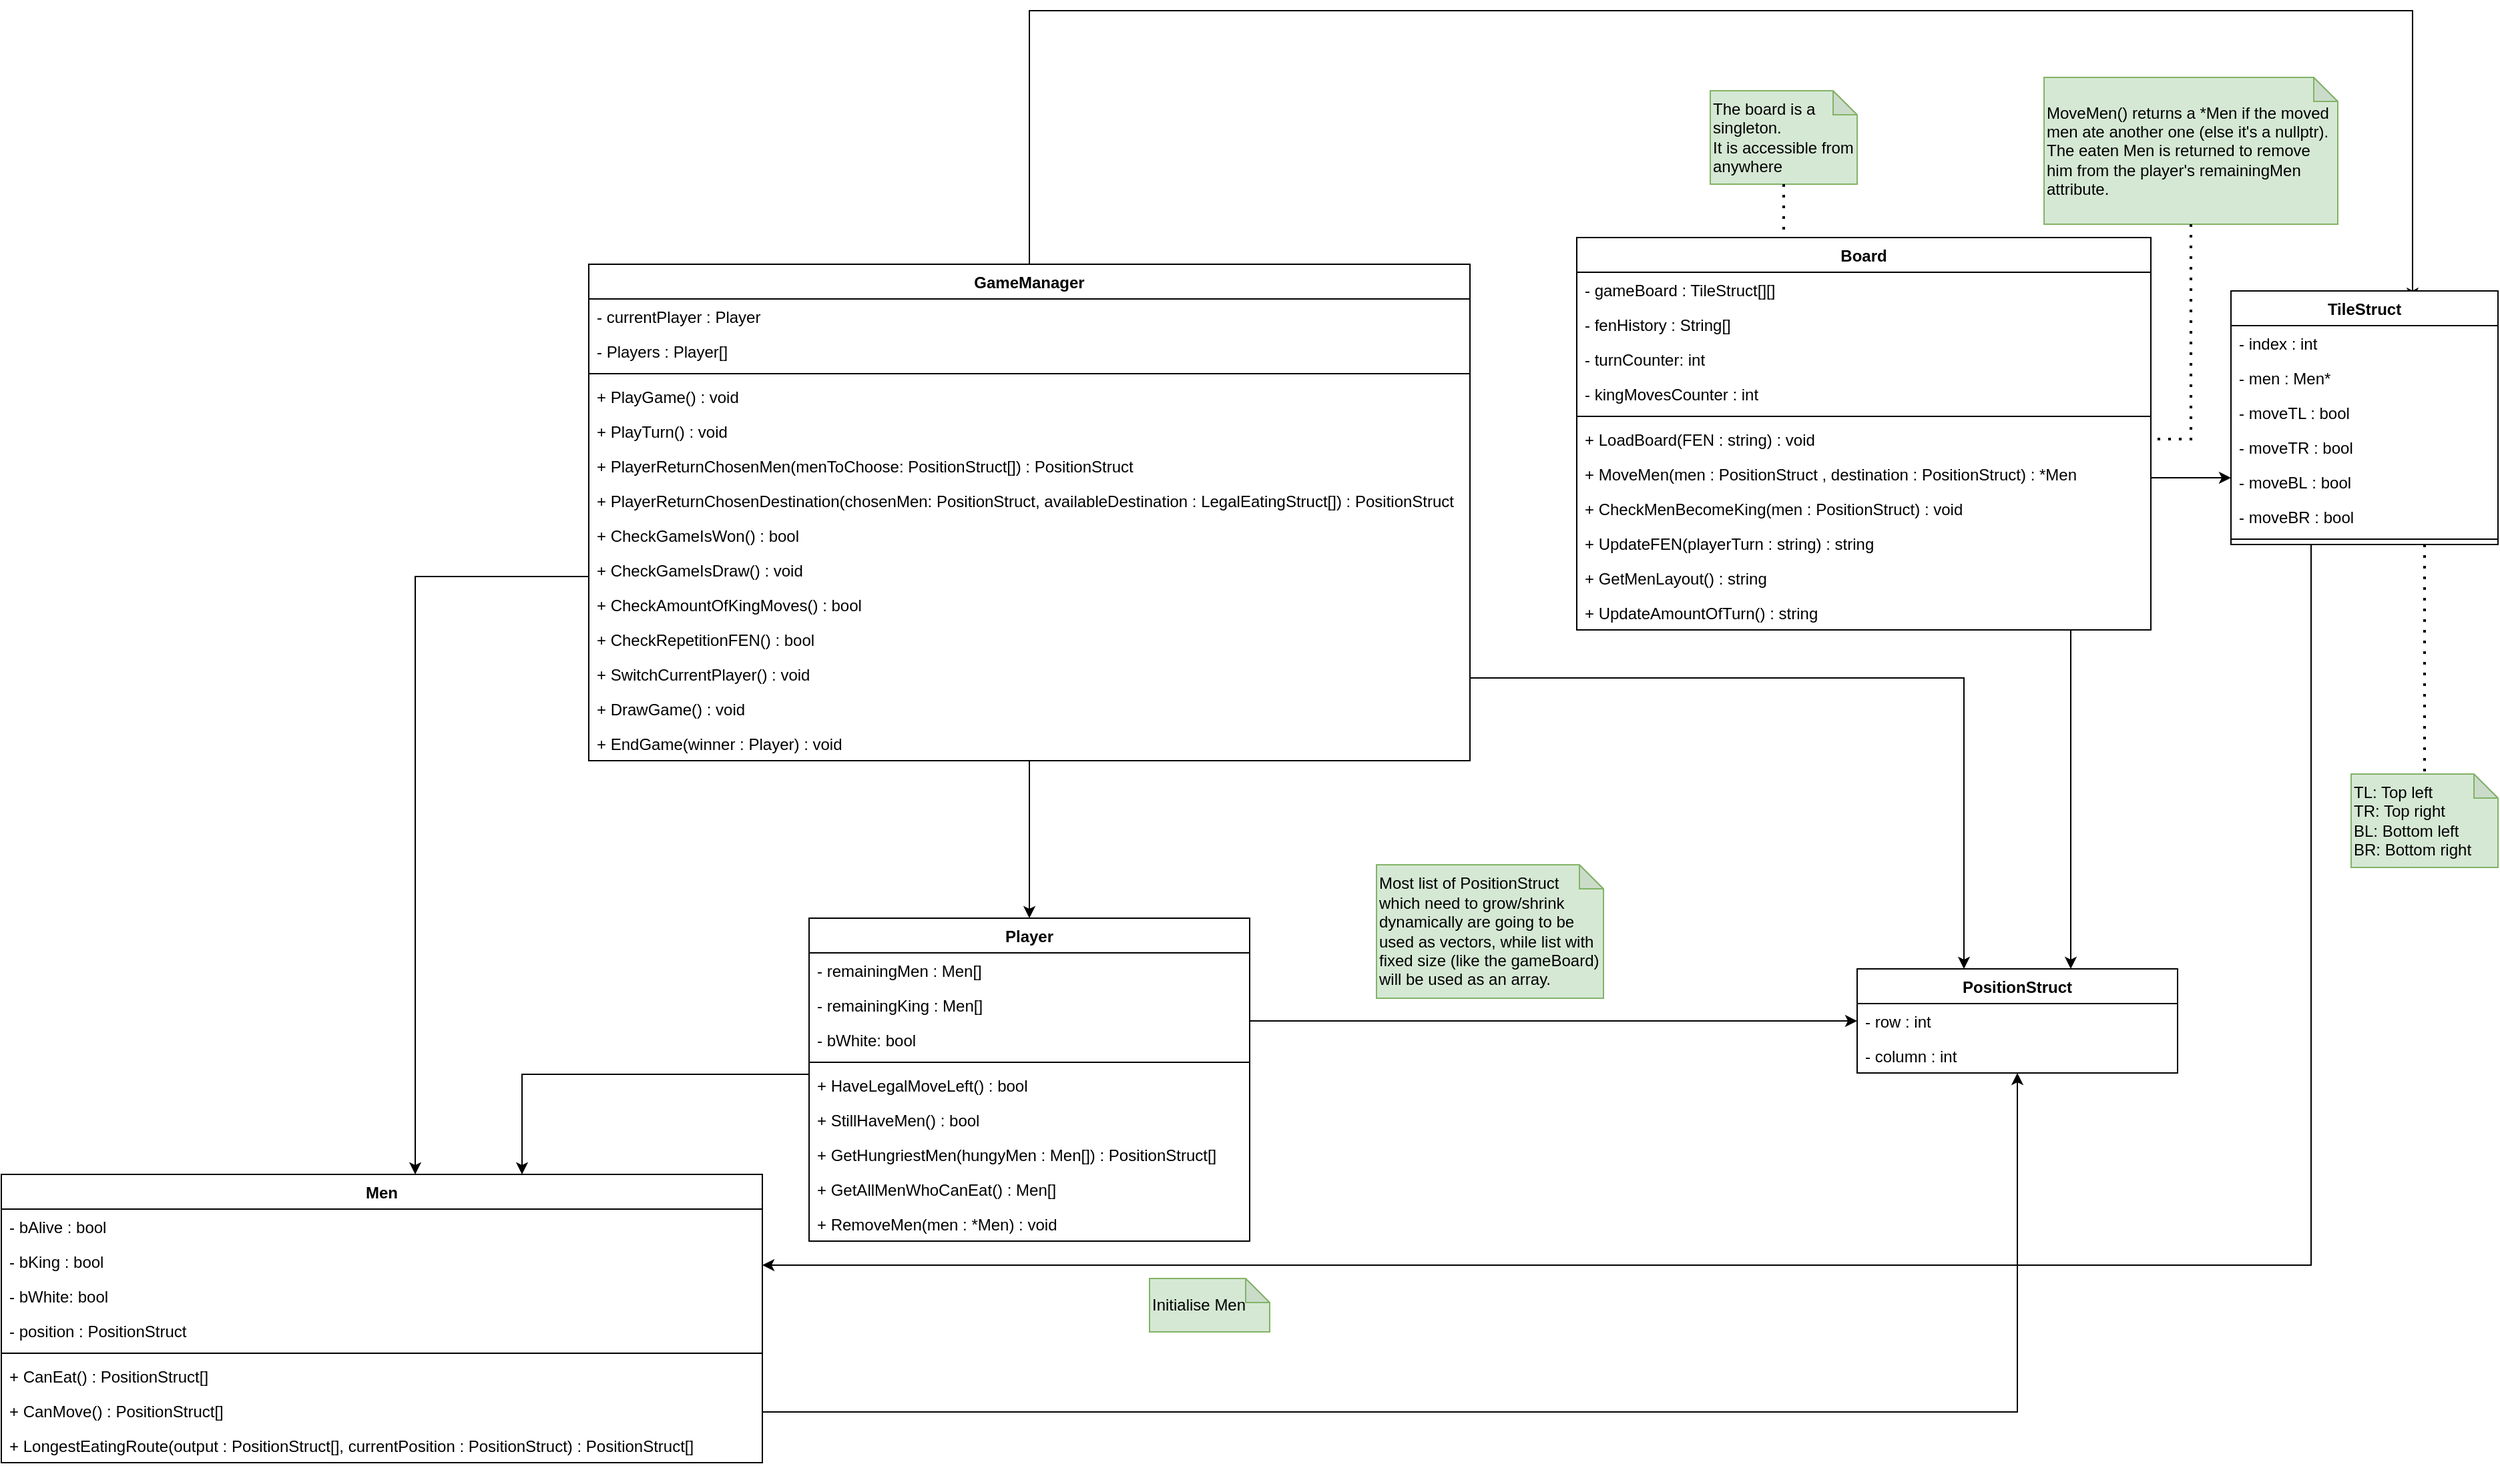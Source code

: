 <mxfile version="20.6.1" type="device" pages="6"><diagram id="82PpqmRidC5ZDX2nnx7H" name="Draughts Class Diagrams"><mxGraphModel dx="2738" dy="3941" grid="1" gridSize="10" guides="1" tooltips="1" connect="1" arrows="1" fold="1" page="1" pageScale="1" pageWidth="850" pageHeight="1100" math="0" shadow="0"><root><mxCell id="0"/><mxCell id="1" parent="0"/><mxCell id="9ZoRytKbVPZNieno0GwE-1" value="Board" style="swimlane;fontStyle=1;align=center;verticalAlign=top;childLayout=stackLayout;horizontal=1;startSize=26;horizontalStack=0;resizeParent=1;resizeParentMax=0;resizeLast=0;collapsible=1;marginBottom=0;movable=1;resizable=1;rotatable=1;deletable=1;editable=1;connectable=1;" parent="1" vertex="1"><mxGeometry x="150" y="-2080" width="430" height="294" as="geometry"/></mxCell><mxCell id="cXf-fTEsNX7_cS_xRsEs-8" value="- gameBoard : TileStruct[][]" style="text;strokeColor=none;fillColor=none;align=left;verticalAlign=top;spacingLeft=4;spacingRight=4;overflow=hidden;rotatable=1;points=[[0,0.5],[1,0.5]];portConstraint=eastwest;movable=1;resizable=1;deletable=1;editable=1;connectable=1;" parent="9ZoRytKbVPZNieno0GwE-1" vertex="1"><mxGeometry y="26" width="430" height="26" as="geometry"/></mxCell><mxCell id="9ZoRytKbVPZNieno0GwE-6" value="- fenHistory : String[]" style="text;strokeColor=none;fillColor=none;align=left;verticalAlign=top;spacingLeft=4;spacingRight=4;overflow=hidden;rotatable=1;points=[[0,0.5],[1,0.5]];portConstraint=eastwest;movable=1;resizable=1;deletable=1;editable=1;connectable=1;" parent="9ZoRytKbVPZNieno0GwE-1" vertex="1"><mxGeometry y="52" width="430" height="26" as="geometry"/></mxCell><mxCell id="PdsDnIYSQmM4EE9Gsihj-1" value="- turnCounter: int" style="text;strokeColor=none;fillColor=none;align=left;verticalAlign=top;spacingLeft=4;spacingRight=4;overflow=hidden;rotatable=1;points=[[0,0.5],[1,0.5]];portConstraint=eastwest;movable=1;resizable=1;deletable=1;editable=1;connectable=1;" parent="9ZoRytKbVPZNieno0GwE-1" vertex="1"><mxGeometry y="78" width="430" height="26" as="geometry"/></mxCell><mxCell id="9ZoRytKbVPZNieno0GwE-15" value="- kingMovesCounter : int" style="text;strokeColor=none;fillColor=none;align=left;verticalAlign=top;spacingLeft=4;spacingRight=4;overflow=hidden;rotatable=1;points=[[0,0.5],[1,0.5]];portConstraint=eastwest;movable=1;resizable=1;deletable=1;editable=1;connectable=1;" parent="9ZoRytKbVPZNieno0GwE-1" vertex="1"><mxGeometry y="104" width="430" height="26" as="geometry"/></mxCell><mxCell id="9ZoRytKbVPZNieno0GwE-3" value="" style="line;strokeWidth=1;fillColor=none;align=left;verticalAlign=middle;spacingTop=-1;spacingLeft=3;spacingRight=3;rotatable=1;labelPosition=right;points=[];portConstraint=eastwest;strokeColor=inherit;movable=1;resizable=1;deletable=1;editable=1;connectable=1;" parent="9ZoRytKbVPZNieno0GwE-1" vertex="1"><mxGeometry y="130" width="430" height="8" as="geometry"/></mxCell><mxCell id="9ZoRytKbVPZNieno0GwE-16" value="+ LoadBoard(FEN : string) : void" style="text;strokeColor=none;fillColor=none;align=left;verticalAlign=top;spacingLeft=4;spacingRight=4;overflow=hidden;rotatable=1;points=[[0,0.5],[1,0.5]];portConstraint=eastwest;movable=1;resizable=1;deletable=1;editable=1;connectable=1;" parent="9ZoRytKbVPZNieno0GwE-1" vertex="1"><mxGeometry y="138" width="430" height="26" as="geometry"/></mxCell><mxCell id="ohV8WBLekVueIZJ_Sr_s-1" value="+ MoveMen(men : PositionStruct , destination : PositionStruct) : *Men" style="text;strokeColor=none;fillColor=none;align=left;verticalAlign=top;spacingLeft=4;spacingRight=4;overflow=hidden;rotatable=1;points=[[0,0.5],[1,0.5]];portConstraint=eastwest;movable=1;resizable=1;deletable=1;editable=1;connectable=1;" parent="9ZoRytKbVPZNieno0GwE-1" vertex="1"><mxGeometry y="164" width="430" height="26" as="geometry"/></mxCell><mxCell id="3pYXAlrZDS5_oRa00E36-9" value="+ CheckMenBecomeKing(men : PositionStruct) : void" style="text;strokeColor=none;fillColor=none;align=left;verticalAlign=top;spacingLeft=4;spacingRight=4;overflow=hidden;rotatable=1;points=[[0,0.5],[1,0.5]];portConstraint=eastwest;movable=1;resizable=1;deletable=1;editable=1;connectable=1;" parent="9ZoRytKbVPZNieno0GwE-1" vertex="1"><mxGeometry y="190" width="430" height="26" as="geometry"/></mxCell><mxCell id="Ymf8u1sgGCGF6dZkd7xD-1" value="+ UpdateFEN(playerTurn : string) : string" style="text;strokeColor=none;fillColor=none;align=left;verticalAlign=top;spacingLeft=4;spacingRight=4;overflow=hidden;rotatable=1;points=[[0,0.5],[1,0.5]];portConstraint=eastwest;movable=1;resizable=1;deletable=1;editable=1;connectable=1;" parent="9ZoRytKbVPZNieno0GwE-1" vertex="1"><mxGeometry y="216" width="430" height="26" as="geometry"/></mxCell><mxCell id="d7hNFSszmgcZpWncCGSy-1" value="+ GetMenLayout() : string" style="text;strokeColor=none;fillColor=none;align=left;verticalAlign=top;spacingLeft=4;spacingRight=4;overflow=hidden;rotatable=1;points=[[0,0.5],[1,0.5]];portConstraint=eastwest;movable=1;resizable=1;deletable=1;editable=1;connectable=1;" parent="9ZoRytKbVPZNieno0GwE-1" vertex="1"><mxGeometry y="242" width="430" height="26" as="geometry"/></mxCell><mxCell id="9ZoRytKbVPZNieno0GwE-4" value="+ UpdateAmountOfTurn() : string" style="text;strokeColor=none;fillColor=none;align=left;verticalAlign=top;spacingLeft=4;spacingRight=4;overflow=hidden;rotatable=1;points=[[0,0.5],[1,0.5]];portConstraint=eastwest;movable=1;resizable=1;deletable=1;editable=1;connectable=1;" parent="9ZoRytKbVPZNieno0GwE-1" vertex="1"><mxGeometry y="268" width="430" height="26" as="geometry"/></mxCell><mxCell id="J_QA29bJoMqDH07O5fcD-1" style="edgeStyle=orthogonalEdgeStyle;rounded=0;orthogonalLoop=1;jettySize=auto;html=1;entryX=0.68;entryY=0.035;entryDx=0;entryDy=0;entryPerimeter=0;" parent="1" source="9ZoRytKbVPZNieno0GwE-5" target="cXf-fTEsNX7_cS_xRsEs-9" edge="1"><mxGeometry relative="1" as="geometry"><Array as="points"><mxPoint x="-260" y="-2250"/><mxPoint x="776" y="-2250"/></Array></mxGeometry></mxCell><mxCell id="9ZoRytKbVPZNieno0GwE-5" value="GameManager" style="swimlane;fontStyle=1;align=center;verticalAlign=top;childLayout=stackLayout;horizontal=1;startSize=26;horizontalStack=0;resizeParent=1;resizeParentMax=0;resizeLast=0;collapsible=1;marginBottom=0;movable=1;resizable=1;rotatable=1;deletable=1;editable=1;connectable=1;" parent="1" vertex="1"><mxGeometry x="-590" y="-2060" width="660" height="372" as="geometry"/></mxCell><mxCell id="fC_TjnSLZL7FTMBSwDvD-2" value="- currentPlayer : Player" style="text;strokeColor=none;fillColor=none;align=left;verticalAlign=top;spacingLeft=4;spacingRight=4;overflow=hidden;rotatable=1;points=[[0,0.5],[1,0.5]];portConstraint=eastwest;movable=1;resizable=1;deletable=1;editable=1;connectable=1;" parent="9ZoRytKbVPZNieno0GwE-5" vertex="1"><mxGeometry y="26" width="660" height="26" as="geometry"/></mxCell><mxCell id="V-PYh_FDIITondq_LNyT-1" value="- Players : Player[]" style="text;strokeColor=none;fillColor=none;align=left;verticalAlign=top;spacingLeft=4;spacingRight=4;overflow=hidden;rotatable=1;points=[[0,0.5],[1,0.5]];portConstraint=eastwest;movable=1;resizable=1;deletable=1;editable=1;connectable=1;" parent="9ZoRytKbVPZNieno0GwE-5" vertex="1"><mxGeometry y="52" width="660" height="26" as="geometry"/></mxCell><mxCell id="9ZoRytKbVPZNieno0GwE-7" value="" style="line;strokeWidth=1;fillColor=none;align=left;verticalAlign=middle;spacingTop=-1;spacingLeft=3;spacingRight=3;rotatable=1;labelPosition=right;points=[];portConstraint=eastwest;strokeColor=inherit;movable=1;resizable=1;deletable=1;editable=1;connectable=1;" parent="9ZoRytKbVPZNieno0GwE-5" vertex="1"><mxGeometry y="78" width="660" height="8" as="geometry"/></mxCell><mxCell id="9ZoRytKbVPZNieno0GwE-8" value="+ PlayGame() : void" style="text;strokeColor=none;fillColor=none;align=left;verticalAlign=top;spacingLeft=4;spacingRight=4;overflow=hidden;rotatable=1;points=[[0,0.5],[1,0.5]];portConstraint=eastwest;movable=1;resizable=1;deletable=1;editable=1;connectable=1;" parent="9ZoRytKbVPZNieno0GwE-5" vertex="1"><mxGeometry y="86" width="660" height="26" as="geometry"/></mxCell><mxCell id="fC_TjnSLZL7FTMBSwDvD-1" value="+ PlayTurn() : void" style="text;strokeColor=none;fillColor=none;align=left;verticalAlign=top;spacingLeft=4;spacingRight=4;overflow=hidden;rotatable=1;points=[[0,0.5],[1,0.5]];portConstraint=eastwest;movable=1;resizable=1;deletable=1;editable=1;connectable=1;" parent="9ZoRytKbVPZNieno0GwE-5" vertex="1"><mxGeometry y="112" width="660" height="26" as="geometry"/></mxCell><mxCell id="3pYXAlrZDS5_oRa00E36-8" value="+ PlayerReturnChosenMen(menToChoose: PositionStruct[]) : PositionStruct" style="text;strokeColor=none;fillColor=none;align=left;verticalAlign=top;spacingLeft=4;spacingRight=4;overflow=hidden;rotatable=1;points=[[0,0.5],[1,0.5]];portConstraint=eastwest;movable=1;resizable=1;deletable=1;editable=1;connectable=1;" parent="9ZoRytKbVPZNieno0GwE-5" vertex="1"><mxGeometry y="138" width="660" height="26" as="geometry"/></mxCell><mxCell id="yDoNDBGrj5JCWCQXeuYM-1" value="+ PlayerReturnChosenDestination(chosenMen: PositionStruct, availableDestination : LegalEatingStruct[]) : PositionStruct" style="text;strokeColor=none;fillColor=none;align=left;verticalAlign=top;spacingLeft=4;spacingRight=4;overflow=hidden;rotatable=1;points=[[0,0.5],[1,0.5]];portConstraint=eastwest;movable=1;resizable=1;deletable=1;editable=1;connectable=1;fontSize=12;" parent="9ZoRytKbVPZNieno0GwE-5" vertex="1"><mxGeometry y="164" width="660" height="26" as="geometry"/></mxCell><mxCell id="jgJJX0KyQD0qHrhf996s-1" value="+ CheckGameIsWon() : bool" style="text;strokeColor=none;fillColor=none;align=left;verticalAlign=top;spacingLeft=4;spacingRight=4;overflow=hidden;rotatable=1;points=[[0,0.5],[1,0.5]];portConstraint=eastwest;movable=1;resizable=1;deletable=1;editable=1;connectable=1;" parent="9ZoRytKbVPZNieno0GwE-5" vertex="1"><mxGeometry y="190" width="660" height="26" as="geometry"/></mxCell><mxCell id="jgJJX0KyQD0qHrhf996s-2" value="+ CheckGameIsDraw() : void" style="text;strokeColor=none;fillColor=none;align=left;verticalAlign=top;spacingLeft=4;spacingRight=4;overflow=hidden;rotatable=1;points=[[0,0.5],[1,0.5]];portConstraint=eastwest;movable=1;resizable=1;deletable=1;editable=1;connectable=1;" parent="9ZoRytKbVPZNieno0GwE-5" vertex="1"><mxGeometry y="216" width="660" height="26" as="geometry"/></mxCell><mxCell id="cXf-fTEsNX7_cS_xRsEs-17" value="+ CheckAmountOfKingMoves() : bool" style="text;strokeColor=none;fillColor=none;align=left;verticalAlign=top;spacingLeft=4;spacingRight=4;overflow=hidden;rotatable=1;points=[[0,0.5],[1,0.5]];portConstraint=eastwest;movable=1;resizable=1;deletable=1;editable=1;connectable=1;" parent="9ZoRytKbVPZNieno0GwE-5" vertex="1"><mxGeometry y="242" width="660" height="26" as="geometry"/></mxCell><mxCell id="cXf-fTEsNX7_cS_xRsEs-19" value="+ CheckRepetitionFEN() : bool" style="text;strokeColor=none;fillColor=none;align=left;verticalAlign=top;spacingLeft=4;spacingRight=4;overflow=hidden;rotatable=1;points=[[0,0.5],[1,0.5]];portConstraint=eastwest;movable=1;resizable=1;deletable=1;editable=1;connectable=1;" parent="9ZoRytKbVPZNieno0GwE-5" vertex="1"><mxGeometry y="268" width="660" height="26" as="geometry"/></mxCell><mxCell id="9ZoRytKbVPZNieno0GwE-14" value="+ SwitchCurrentPlayer() : void" style="text;strokeColor=none;fillColor=none;align=left;verticalAlign=top;spacingLeft=4;spacingRight=4;overflow=hidden;rotatable=1;points=[[0,0.5],[1,0.5]];portConstraint=eastwest;movable=1;resizable=1;deletable=1;editable=1;connectable=1;" parent="9ZoRytKbVPZNieno0GwE-5" vertex="1"><mxGeometry y="294" width="660" height="26" as="geometry"/></mxCell><mxCell id="ZwI5yBNhvnxKYi2HhsWN-1" value="+ DrawGame() : void" style="text;strokeColor=none;fillColor=none;align=left;verticalAlign=top;spacingLeft=4;spacingRight=4;overflow=hidden;rotatable=1;points=[[0,0.5],[1,0.5]];portConstraint=eastwest;movable=1;resizable=1;deletable=1;editable=1;connectable=1;" parent="9ZoRytKbVPZNieno0GwE-5" vertex="1"><mxGeometry y="320" width="660" height="26" as="geometry"/></mxCell><mxCell id="ZwI5yBNhvnxKYi2HhsWN-2" value="+ EndGame(winner : Player) : void" style="text;strokeColor=none;fillColor=none;align=left;verticalAlign=top;spacingLeft=4;spacingRight=4;overflow=hidden;rotatable=1;points=[[0,0.5],[1,0.5]];portConstraint=eastwest;movable=1;resizable=1;deletable=1;editable=1;connectable=1;" parent="9ZoRytKbVPZNieno0GwE-5" vertex="1"><mxGeometry y="346" width="660" height="26" as="geometry"/></mxCell><mxCell id="9ZoRytKbVPZNieno0GwE-9" value="Men" style="swimlane;fontStyle=1;align=center;verticalAlign=top;childLayout=stackLayout;horizontal=1;startSize=26;horizontalStack=0;resizeParent=1;resizeParentMax=0;resizeLast=0;collapsible=1;marginBottom=0;movable=1;resizable=1;rotatable=1;deletable=1;editable=1;connectable=1;" parent="1" vertex="1"><mxGeometry x="-1030" y="-1378" width="570" height="216" as="geometry"/></mxCell><mxCell id="9ZoRytKbVPZNieno0GwE-10" value="- bAlive : bool" style="text;strokeColor=none;fillColor=none;align=left;verticalAlign=top;spacingLeft=4;spacingRight=4;overflow=hidden;rotatable=1;points=[[0,0.5],[1,0.5]];portConstraint=eastwest;movable=1;resizable=1;deletable=1;editable=1;connectable=1;" parent="9ZoRytKbVPZNieno0GwE-9" vertex="1"><mxGeometry y="26" width="570" height="26" as="geometry"/></mxCell><mxCell id="9ZoRytKbVPZNieno0GwE-17" value="- bKing : bool" style="text;strokeColor=none;fillColor=none;align=left;verticalAlign=top;spacingLeft=4;spacingRight=4;overflow=hidden;rotatable=1;points=[[0,0.5],[1,0.5]];portConstraint=eastwest;movable=1;resizable=1;deletable=1;editable=1;connectable=1;" parent="9ZoRytKbVPZNieno0GwE-9" vertex="1"><mxGeometry y="52" width="570" height="26" as="geometry"/></mxCell><mxCell id="gg8vvmczJX3KiemNyKeD-1" value="- bWhite: bool" style="text;strokeColor=none;fillColor=none;align=left;verticalAlign=top;spacingLeft=4;spacingRight=4;overflow=hidden;rotatable=1;points=[[0,0.5],[1,0.5]];portConstraint=eastwest;movable=1;resizable=1;deletable=1;editable=1;connectable=1;" parent="9ZoRytKbVPZNieno0GwE-9" vertex="1"><mxGeometry y="78" width="570" height="26" as="geometry"/></mxCell><mxCell id="bSb71AsxDi2x1jsdgQYU-1" value="- position : PositionStruct" style="text;strokeColor=none;fillColor=none;align=left;verticalAlign=top;spacingLeft=4;spacingRight=4;overflow=hidden;rotatable=1;points=[[0,0.5],[1,0.5]];portConstraint=eastwest;movable=1;resizable=1;deletable=1;editable=1;connectable=1;" parent="9ZoRytKbVPZNieno0GwE-9" vertex="1"><mxGeometry y="104" width="570" height="26" as="geometry"/></mxCell><mxCell id="9ZoRytKbVPZNieno0GwE-11" value="" style="line;strokeWidth=1;fillColor=none;align=left;verticalAlign=middle;spacingTop=-1;spacingLeft=3;spacingRight=3;rotatable=1;labelPosition=right;points=[];portConstraint=eastwest;strokeColor=inherit;movable=1;resizable=1;deletable=1;editable=1;connectable=1;" parent="9ZoRytKbVPZNieno0GwE-9" vertex="1"><mxGeometry y="130" width="570" height="8" as="geometry"/></mxCell><mxCell id="9ZoRytKbVPZNieno0GwE-18" value="+ CanEat() : PositionStruct[]" style="text;strokeColor=none;fillColor=none;align=left;verticalAlign=top;spacingLeft=4;spacingRight=4;overflow=hidden;rotatable=1;points=[[0,0.5],[1,0.5]];portConstraint=eastwest;movable=1;resizable=1;deletable=1;editable=1;connectable=1;" parent="9ZoRytKbVPZNieno0GwE-9" vertex="1"><mxGeometry y="138" width="570" height="26" as="geometry"/></mxCell><mxCell id="YhppW_-5gN742TNNiSlJ-1" value="+ CanMove() : PositionStruct[]" style="text;strokeColor=none;fillColor=none;align=left;verticalAlign=top;spacingLeft=4;spacingRight=4;overflow=hidden;rotatable=1;points=[[0,0.5],[1,0.5]];portConstraint=eastwest;movable=1;resizable=1;deletable=1;editable=1;connectable=1;" parent="9ZoRytKbVPZNieno0GwE-9" vertex="1"><mxGeometry y="164" width="570" height="26" as="geometry"/></mxCell><mxCell id="9ZoRytKbVPZNieno0GwE-19" value="+ LongestEatingRoute(output : PositionStruct[], currentPosition : PositionStruct) : PositionStruct[]" style="text;strokeColor=none;fillColor=none;align=left;verticalAlign=top;spacingLeft=4;spacingRight=4;overflow=hidden;rotatable=1;points=[[0,0.5],[1,0.5]];portConstraint=eastwest;movable=1;resizable=1;deletable=1;editable=1;connectable=1;" parent="9ZoRytKbVPZNieno0GwE-9" vertex="1"><mxGeometry y="190" width="570" height="26" as="geometry"/></mxCell><mxCell id="16JpeS1Zjp_D-k9y_gUo-1" value="PositionStruct" style="swimlane;fontStyle=1;align=center;verticalAlign=top;childLayout=stackLayout;horizontal=1;startSize=26;horizontalStack=0;resizeParent=1;resizeParentMax=0;resizeLast=0;collapsible=1;marginBottom=0;movable=1;resizable=1;rotatable=1;deletable=1;editable=1;connectable=1;" parent="1" vertex="1"><mxGeometry x="360" y="-1532" width="240" height="78" as="geometry"/></mxCell><mxCell id="16JpeS1Zjp_D-k9y_gUo-2" value="- row : int" style="text;strokeColor=none;fillColor=none;align=left;verticalAlign=top;spacingLeft=4;spacingRight=4;overflow=hidden;rotatable=1;points=[[0,0.5],[1,0.5]];portConstraint=eastwest;movable=1;resizable=1;deletable=1;editable=1;connectable=1;" parent="16JpeS1Zjp_D-k9y_gUo-1" vertex="1"><mxGeometry y="26" width="240" height="26" as="geometry"/></mxCell><mxCell id="16JpeS1Zjp_D-k9y_gUo-3" value="- column : int" style="text;strokeColor=none;fillColor=none;align=left;verticalAlign=top;spacingLeft=4;spacingRight=4;overflow=hidden;rotatable=1;points=[[0,0.5],[1,0.5]];portConstraint=eastwest;movable=1;resizable=1;deletable=1;editable=1;connectable=1;" parent="16JpeS1Zjp_D-k9y_gUo-1" vertex="1"><mxGeometry y="52" width="240" height="26" as="geometry"/></mxCell><mxCell id="_q09OrBYfHxoUlR0Ivia-1" style="edgeStyle=orthogonalEdgeStyle;rounded=0;orthogonalLoop=1;jettySize=auto;html=1;" parent="1" source="cXf-fTEsNX7_cS_xRsEs-1" target="16JpeS1Zjp_D-k9y_gUo-1" edge="1"><mxGeometry relative="1" as="geometry"><Array as="points"><mxPoint x="130" y="-1493"/><mxPoint x="130" y="-1493"/></Array></mxGeometry></mxCell><mxCell id="cXf-fTEsNX7_cS_xRsEs-1" value="Player" style="swimlane;fontStyle=1;align=center;verticalAlign=top;childLayout=stackLayout;horizontal=1;startSize=26;horizontalStack=0;resizeParent=1;resizeParentMax=0;resizeLast=0;collapsible=1;marginBottom=0;movable=1;resizable=1;rotatable=1;deletable=1;editable=1;connectable=1;" parent="1" vertex="1"><mxGeometry x="-425" y="-1570" width="330" height="242" as="geometry"/></mxCell><mxCell id="cXf-fTEsNX7_cS_xRsEs-2" value="- remainingMen : Men[]" style="text;strokeColor=none;fillColor=none;align=left;verticalAlign=top;spacingLeft=4;spacingRight=4;overflow=hidden;rotatable=1;points=[[0,0.5],[1,0.5]];portConstraint=eastwest;movable=1;resizable=1;deletable=1;editable=1;connectable=1;" parent="cXf-fTEsNX7_cS_xRsEs-1" vertex="1"><mxGeometry y="26" width="330" height="26" as="geometry"/></mxCell><mxCell id="cXf-fTEsNX7_cS_xRsEs-3" value="- remainingKing : Men[]" style="text;strokeColor=none;fillColor=none;align=left;verticalAlign=top;spacingLeft=4;spacingRight=4;overflow=hidden;rotatable=1;points=[[0,0.5],[1,0.5]];portConstraint=eastwest;movable=1;resizable=1;deletable=1;editable=1;connectable=1;" parent="cXf-fTEsNX7_cS_xRsEs-1" vertex="1"><mxGeometry y="52" width="330" height="26" as="geometry"/></mxCell><mxCell id="Y_WJy3vrqENn_y7A2Zw1-2" value="- bWhite: bool" style="text;strokeColor=none;fillColor=none;align=left;verticalAlign=top;spacingLeft=4;spacingRight=4;overflow=hidden;rotatable=1;points=[[0,0.5],[1,0.5]];portConstraint=eastwest;movable=1;resizable=1;deletable=1;editable=1;connectable=1;" parent="cXf-fTEsNX7_cS_xRsEs-1" vertex="1"><mxGeometry y="78" width="330" height="26" as="geometry"/></mxCell><mxCell id="cXf-fTEsNX7_cS_xRsEs-4" value="" style="line;strokeWidth=1;fillColor=none;align=left;verticalAlign=middle;spacingTop=-1;spacingLeft=3;spacingRight=3;rotatable=1;labelPosition=right;points=[];portConstraint=eastwest;strokeColor=inherit;movable=1;resizable=1;deletable=1;editable=1;connectable=1;" parent="cXf-fTEsNX7_cS_xRsEs-1" vertex="1"><mxGeometry y="104" width="330" height="8" as="geometry"/></mxCell><mxCell id="cXf-fTEsNX7_cS_xRsEs-18" value="+ HaveLegalMoveLeft() : bool" style="text;strokeColor=none;fillColor=none;align=left;verticalAlign=top;spacingLeft=4;spacingRight=4;overflow=hidden;rotatable=1;points=[[0,0.5],[1,0.5]];portConstraint=eastwest;movable=1;resizable=1;deletable=1;editable=1;connectable=1;" parent="cXf-fTEsNX7_cS_xRsEs-1" vertex="1"><mxGeometry y="112" width="330" height="26" as="geometry"/></mxCell><mxCell id="cXf-fTEsNX7_cS_xRsEs-16" value="+ StillHaveMen() : bool" style="text;strokeColor=none;fillColor=none;align=left;verticalAlign=top;spacingLeft=4;spacingRight=4;overflow=hidden;rotatable=1;points=[[0,0.5],[1,0.5]];portConstraint=eastwest;movable=1;resizable=1;deletable=1;editable=1;connectable=1;" parent="cXf-fTEsNX7_cS_xRsEs-1" vertex="1"><mxGeometry y="138" width="330" height="26" as="geometry"/></mxCell><mxCell id="3pYXAlrZDS5_oRa00E36-7" value="+ GetHungriestMen(hungyMen : Men[]) : PositionStruct[]" style="text;strokeColor=none;fillColor=none;align=left;verticalAlign=top;spacingLeft=4;spacingRight=4;overflow=hidden;rotatable=1;points=[[0,0.5],[1,0.5]];portConstraint=eastwest;movable=1;resizable=1;deletable=1;editable=1;connectable=1;" parent="cXf-fTEsNX7_cS_xRsEs-1" vertex="1"><mxGeometry y="164" width="330" height="26" as="geometry"/></mxCell><mxCell id="CjtwkK0RbOj1vwoypyuR-1" value="+ GetAllMenWhoCanEat() : Men[]" style="text;strokeColor=none;fillColor=none;align=left;verticalAlign=top;spacingLeft=4;spacingRight=4;overflow=hidden;rotatable=1;points=[[0,0.5],[1,0.5]];portConstraint=eastwest;movable=1;resizable=1;deletable=1;editable=1;connectable=1;" parent="cXf-fTEsNX7_cS_xRsEs-1" vertex="1"><mxGeometry y="190" width="330" height="26" as="geometry"/></mxCell><mxCell id="BLlQmsdM7aOf2GGKZLyk-11" value="+ RemoveMen(men : *Men) : void" style="text;strokeColor=none;fillColor=none;align=left;verticalAlign=top;spacingLeft=4;spacingRight=4;overflow=hidden;rotatable=1;points=[[0,0.5],[1,0.5]];portConstraint=eastwest;movable=1;resizable=1;deletable=1;editable=1;connectable=1;" parent="cXf-fTEsNX7_cS_xRsEs-1" vertex="1"><mxGeometry y="216" width="330" height="26" as="geometry"/></mxCell><mxCell id="cXf-fTEsNX7_cS_xRsEs-9" value="TileStruct" style="swimlane;fontStyle=1;align=center;verticalAlign=top;childLayout=stackLayout;horizontal=1;startSize=26;horizontalStack=0;resizeParent=1;resizeParentMax=0;resizeLast=0;collapsible=1;marginBottom=0;movable=1;resizable=1;rotatable=1;deletable=1;editable=1;connectable=1;" parent="1" vertex="1"><mxGeometry x="640" y="-2040" width="200" height="190" as="geometry"/></mxCell><mxCell id="cXf-fTEsNX7_cS_xRsEs-11" value="- index : int" style="text;strokeColor=none;fillColor=none;align=left;verticalAlign=top;spacingLeft=4;spacingRight=4;overflow=hidden;rotatable=1;points=[[0,0.5],[1,0.5]];portConstraint=eastwest;movable=1;resizable=1;deletable=1;editable=1;connectable=1;" parent="cXf-fTEsNX7_cS_xRsEs-9" vertex="1"><mxGeometry y="26" width="200" height="26" as="geometry"/></mxCell><mxCell id="cXf-fTEsNX7_cS_xRsEs-10" value="- men : Men*" style="text;strokeColor=none;fillColor=none;align=left;verticalAlign=top;spacingLeft=4;spacingRight=4;overflow=hidden;rotatable=1;points=[[0,0.5],[1,0.5]];portConstraint=eastwest;movable=1;resizable=1;deletable=1;editable=1;connectable=1;" parent="cXf-fTEsNX7_cS_xRsEs-9" vertex="1"><mxGeometry y="52" width="200" height="26" as="geometry"/></mxCell><mxCell id="twEpG6gb6AGKk7HVd8tW-2" value="- moveTL : bool" style="text;strokeColor=none;fillColor=none;align=left;verticalAlign=top;spacingLeft=4;spacingRight=4;overflow=hidden;rotatable=1;points=[[0,0.5],[1,0.5]];portConstraint=eastwest;movable=1;resizable=1;deletable=1;editable=1;connectable=1;" parent="cXf-fTEsNX7_cS_xRsEs-9" vertex="1"><mxGeometry y="78" width="200" height="26" as="geometry"/></mxCell><mxCell id="twEpG6gb6AGKk7HVd8tW-3" value="- moveTR : bool" style="text;strokeColor=none;fillColor=none;align=left;verticalAlign=top;spacingLeft=4;spacingRight=4;overflow=hidden;rotatable=1;points=[[0,0.5],[1,0.5]];portConstraint=eastwest;movable=1;resizable=1;deletable=1;editable=1;connectable=1;" parent="cXf-fTEsNX7_cS_xRsEs-9" vertex="1"><mxGeometry y="104" width="200" height="26" as="geometry"/></mxCell><mxCell id="twEpG6gb6AGKk7HVd8tW-5" value="- moveBL : bool" style="text;strokeColor=none;fillColor=none;align=left;verticalAlign=top;spacingLeft=4;spacingRight=4;overflow=hidden;rotatable=1;points=[[0,0.5],[1,0.5]];portConstraint=eastwest;movable=1;resizable=1;deletable=1;editable=1;connectable=1;" parent="cXf-fTEsNX7_cS_xRsEs-9" vertex="1"><mxGeometry y="130" width="200" height="26" as="geometry"/></mxCell><mxCell id="twEpG6gb6AGKk7HVd8tW-4" value="- moveBR : bool" style="text;strokeColor=none;fillColor=none;align=left;verticalAlign=top;spacingLeft=4;spacingRight=4;overflow=hidden;rotatable=1;points=[[0,0.5],[1,0.5]];portConstraint=eastwest;movable=1;resizable=1;deletable=1;editable=1;connectable=1;" parent="cXf-fTEsNX7_cS_xRsEs-9" vertex="1"><mxGeometry y="156" width="200" height="26" as="geometry"/></mxCell><mxCell id="cXf-fTEsNX7_cS_xRsEs-12" value="" style="line;strokeWidth=1;fillColor=none;align=left;verticalAlign=middle;spacingTop=-1;spacingLeft=3;spacingRight=3;rotatable=1;labelPosition=right;points=[];portConstraint=eastwest;strokeColor=inherit;movable=1;resizable=1;deletable=1;editable=1;connectable=1;" parent="cXf-fTEsNX7_cS_xRsEs-9" vertex="1"><mxGeometry y="182" width="200" height="8" as="geometry"/></mxCell><mxCell id="3pYXAlrZDS5_oRa00E36-10" value="MoveMen() returns a *Men if the moved men ate another one (else it's a nullptr). The eaten Men is returned to remove him from the player's remainingMen attribute." style="shape=note;whiteSpace=wrap;html=1;backgroundOutline=1;darkOpacity=0.05;align=left;size=18;fillColor=#d5e8d4;strokeColor=#82b366;movable=1;resizable=1;rotatable=1;deletable=1;editable=1;connectable=1;" parent="1" vertex="1"><mxGeometry x="500" y="-2200" width="220" height="110" as="geometry"/></mxCell><mxCell id="XsbJwll0GJL-SONlMQQJ-3" value="" style="endArrow=none;dashed=1;html=1;dashPattern=1 3;strokeWidth=2;rounded=0;fontSize=16;movable=1;resizable=1;rotatable=1;deletable=1;editable=1;connectable=1;edgeStyle=orthogonalEdgeStyle;" parent="1" source="3pYXAlrZDS5_oRa00E36-10" target="9ZoRytKbVPZNieno0GwE-16" edge="1"><mxGeometry width="50" height="50" relative="1" as="geometry"><mxPoint x="-510" y="-1493" as="sourcePoint"/><mxPoint x="-460" y="-1543" as="targetPoint"/></mxGeometry></mxCell><mxCell id="BLlQmsdM7aOf2GGKZLyk-1" value="" style="edgeStyle=orthogonalEdgeStyle;orthogonalLoop=1;jettySize=auto;html=1;rounded=0;" parent="1" source="9ZoRytKbVPZNieno0GwE-5" target="cXf-fTEsNX7_cS_xRsEs-1" edge="1"><mxGeometry width="80" relative="1" as="geometry"><mxPoint x="-120" y="-1908" as="sourcePoint"/><mxPoint x="30" y="-1758" as="targetPoint"/></mxGeometry></mxCell><mxCell id="BLlQmsdM7aOf2GGKZLyk-2" value="" style="edgeStyle=orthogonalEdgeStyle;orthogonalLoop=1;jettySize=auto;html=1;rounded=0;" parent="1" source="9ZoRytKbVPZNieno0GwE-5" target="9ZoRytKbVPZNieno0GwE-9" edge="1"><mxGeometry width="80" relative="1" as="geometry"><mxPoint x="-640" y="-1478" as="sourcePoint"/><mxPoint x="-560" y="-1478" as="targetPoint"/><Array as="points"><mxPoint x="-720" y="-1826"/></Array></mxGeometry></mxCell><mxCell id="BLlQmsdM7aOf2GGKZLyk-3" value="" style="edgeStyle=orthogonalEdgeStyle;orthogonalLoop=1;jettySize=auto;html=1;rounded=0;" parent="1" source="cXf-fTEsNX7_cS_xRsEs-1" target="9ZoRytKbVPZNieno0GwE-9" edge="1"><mxGeometry width="80" relative="1" as="geometry"><mxPoint x="-160" y="-1228" as="sourcePoint"/><mxPoint x="-80" y="-1228" as="targetPoint"/><Array as="points"><mxPoint x="-640" y="-1453"/></Array></mxGeometry></mxCell><mxCell id="BLlQmsdM7aOf2GGKZLyk-6" value="" style="edgeStyle=orthogonalEdgeStyle;orthogonalLoop=1;jettySize=auto;html=1;rounded=0;" parent="1" source="9ZoRytKbVPZNieno0GwE-1" target="cXf-fTEsNX7_cS_xRsEs-9" edge="1"><mxGeometry width="80" relative="1" as="geometry"><mxPoint x="590" y="-1548" as="sourcePoint"/><mxPoint x="670" y="-1548" as="targetPoint"/><Array as="points"><mxPoint x="610" y="-1900"/><mxPoint x="610" y="-1900"/></Array></mxGeometry></mxCell><mxCell id="BLlQmsdM7aOf2GGKZLyk-9" value="" style="edgeStyle=orthogonalEdgeStyle;orthogonalLoop=1;jettySize=auto;html=1;rounded=0;" parent="1" source="9ZoRytKbVPZNieno0GwE-1" target="16JpeS1Zjp_D-k9y_gUo-1" edge="1"><mxGeometry width="80" relative="1" as="geometry"><mxPoint x="340" y="-1958" as="sourcePoint"/><mxPoint x="420" y="-1958" as="targetPoint"/><Array as="points"><mxPoint x="520" y="-1642"/><mxPoint x="520" y="-1642"/></Array></mxGeometry></mxCell><mxCell id="BLlQmsdM7aOf2GGKZLyk-10" value="" style="edgeStyle=orthogonalEdgeStyle;orthogonalLoop=1;jettySize=auto;html=1;rounded=0;" parent="1" source="9ZoRytKbVPZNieno0GwE-5" target="16JpeS1Zjp_D-k9y_gUo-1" edge="1"><mxGeometry width="80" relative="1" as="geometry"><mxPoint x="180" y="-1948" as="sourcePoint"/><mxPoint x="260" y="-1948" as="targetPoint"/><Array as="points"><mxPoint x="440" y="-1750"/></Array></mxGeometry></mxCell><mxCell id="QSHo2qjn0JTgAUXExdlh-1" value="TL: Top left&lt;br&gt;TR: Top right&lt;br&gt;BL: Bottom left&lt;br&gt;BR: Bottom right" style="shape=note;whiteSpace=wrap;html=1;backgroundOutline=1;darkOpacity=0.05;align=left;size=18;fillColor=#d5e8d4;strokeColor=#82b366;movable=1;resizable=1;rotatable=1;deletable=1;editable=1;connectable=1;" parent="1" vertex="1"><mxGeometry x="730" y="-1678" width="110" height="70" as="geometry"/></mxCell><mxCell id="QSHo2qjn0JTgAUXExdlh-2" value="" style="endArrow=none;dashed=1;html=1;dashPattern=1 3;strokeWidth=2;rounded=0;fontSize=16;movable=1;resizable=1;rotatable=1;deletable=1;editable=1;connectable=1;edgeStyle=orthogonalEdgeStyle;" parent="1" source="cXf-fTEsNX7_cS_xRsEs-9" target="QSHo2qjn0JTgAUXExdlh-1" edge="1"><mxGeometry width="50" height="50" relative="1" as="geometry"><mxPoint x="810" y="-1618" as="sourcePoint"/><mxPoint x="750" y="-1471.933" as="targetPoint"/><Array as="points"><mxPoint x="785" y="-1742"/><mxPoint x="785" y="-1742"/></Array></mxGeometry></mxCell><mxCell id="UYym0ftUytOdBsR2PsgK-1" value="" style="edgeStyle=orthogonalEdgeStyle;orthogonalLoop=1;jettySize=auto;html=1;rounded=0;fontSize=12;" parent="1" source="cXf-fTEsNX7_cS_xRsEs-9" target="9ZoRytKbVPZNieno0GwE-9" edge="1"><mxGeometry width="80" relative="1" as="geometry"><mxPoint x="670" y="-1502" as="sourcePoint"/><mxPoint x="750" y="-1502" as="targetPoint"/><Array as="points"><mxPoint x="700" y="-1310"/></Array></mxGeometry></mxCell><mxCell id="tl1YwVMMvEem9TJOKHKG-1" value="" style="endArrow=classic;html=1;rounded=0;edgeStyle=orthogonalEdgeStyle;" parent="1" source="9ZoRytKbVPZNieno0GwE-9" target="16JpeS1Zjp_D-k9y_gUo-1" edge="1"><mxGeometry width="50" height="50" relative="1" as="geometry"><mxPoint x="-290" y="-1202" as="sourcePoint"/><mxPoint x="-240" y="-1252" as="targetPoint"/><Array as="points"><mxPoint x="480" y="-1200"/></Array></mxGeometry></mxCell><mxCell id="fzVDTow_c53PzzlshcGB-1" value="The board is a singleton.&lt;br&gt;It is accessible from anywhere" style="shape=note;whiteSpace=wrap;html=1;backgroundOutline=1;darkOpacity=0.05;align=left;size=18;fillColor=#d5e8d4;strokeColor=#82b366;movable=1;resizable=1;rotatable=1;deletable=1;editable=1;connectable=1;" parent="1" vertex="1"><mxGeometry x="250" y="-2190" width="110" height="70" as="geometry"/></mxCell><mxCell id="fzVDTow_c53PzzlshcGB-2" value="" style="endArrow=none;dashed=1;html=1;dashPattern=1 3;strokeWidth=2;rounded=0;fontSize=16;movable=1;resizable=1;rotatable=1;deletable=1;editable=1;connectable=1;edgeStyle=orthogonalEdgeStyle;" parent="1" source="fzVDTow_c53PzzlshcGB-1" target="9ZoRytKbVPZNieno0GwE-1" edge="1"><mxGeometry width="50" height="50" relative="1" as="geometry"><mxPoint x="795" y="-1840" as="sourcePoint"/><mxPoint x="795" y="-1668" as="targetPoint"/><Array as="points"><mxPoint x="310" y="-2070"/><mxPoint x="310" y="-2070"/></Array></mxGeometry></mxCell><mxCell id="nNQVQP2h6Jki9eZTqgMy-1" value="Most list of PositionStruct which need to grow/shrink dynamically are going to be used as vectors, while list with fixed size (like the gameBoard) will be used as an array." style="shape=note;whiteSpace=wrap;html=1;backgroundOutline=1;darkOpacity=0.05;align=left;size=18;fillColor=#d5e8d4;strokeColor=#82b366;movable=1;resizable=1;rotatable=1;deletable=1;editable=1;connectable=1;" parent="1" vertex="1"><mxGeometry y="-1610" width="170" height="100" as="geometry"/></mxCell><mxCell id="ADgH40L_8VSLp1-lnyLp-1" value="Initialise Men" style="shape=note;whiteSpace=wrap;html=1;backgroundOutline=1;darkOpacity=0.05;align=left;size=18;fillColor=#d5e8d4;strokeColor=#82b366;movable=1;resizable=1;rotatable=1;deletable=1;editable=1;connectable=1;" parent="1" vertex="1"><mxGeometry x="-170" y="-1300" width="90" height="40" as="geometry"/></mxCell></root></mxGraphModel></diagram><diagram id="dfgqQs7ff0ivtMcMHBW5" name="GameManager activity diagrams"><mxGraphModel dx="830" dy="1613" grid="1" gridSize="10" guides="1" tooltips="1" connect="1" arrows="1" fold="1" page="1" pageScale="1" pageWidth="850" pageHeight="1100" math="0" shadow="0"><root><mxCell id="0"/><mxCell id="1" parent="0"/><mxCell id="tF2kqBBHT7ulN53rCs4Z-2" value="PlayTurn() : void" style="rounded=0;whiteSpace=wrap;html=1;labelPosition=center;verticalLabelPosition=top;align=center;verticalAlign=bottom;fontSize=32;fontStyle=1;movable=1;resizable=1;rotatable=1;deletable=1;editable=1;connectable=1;" parent="1" vertex="1"><mxGeometry x="756.25" y="80" width="1360" height="2560" as="geometry"/></mxCell><mxCell id="CIwdl4QwQ8F-02YEpxHU-1" value="&lt;span style=&quot;text-align: left;&quot;&gt;&lt;font style=&quot;font-size: 24px;&quot;&gt;&lt;br&gt;CheckRepetitionFEN() : bool&lt;/font&gt;&lt;/span&gt;" style="rounded=0;whiteSpace=wrap;html=1;labelPosition=center;verticalLabelPosition=top;align=center;verticalAlign=bottom;fontSize=32;fontStyle=1;movable=0;resizable=0;rotatable=0;deletable=0;editable=0;connectable=0;" parent="1" vertex="1"><mxGeometry x="900" y="2760" width="780" height="860" as="geometry"/></mxCell><mxCell id="C2sQK1TaYnafTLWUsij4-1" value="CheckGameIsDrawn() : void" style="rounded=0;whiteSpace=wrap;html=1;labelPosition=center;verticalLabelPosition=top;align=center;verticalAlign=bottom;fontSize=32;fontStyle=1;movable=0;resizable=0;rotatable=0;deletable=0;editable=0;connectable=0;" parent="1" vertex="1"><mxGeometry x="3040" y="80" width="605" height="710" as="geometry"/></mxCell><mxCell id="XdjhNstc2p2i8BpKhYxg-4" value="CheckGameIsWon() : bool" style="rounded=0;whiteSpace=wrap;html=1;labelPosition=center;verticalLabelPosition=top;align=center;verticalAlign=bottom;fontSize=32;fontStyle=1;movable=0;resizable=0;rotatable=0;deletable=0;editable=0;connectable=0;" parent="1" vertex="1"><mxGeometry x="2161.25" y="80" width="818.75" height="640" as="geometry"/></mxCell><mxCell id="eTEkLC9dvj-ExD8rBjEA-3" value="PlayGame() : void" style="rounded=0;whiteSpace=wrap;html=1;labelPosition=center;verticalLabelPosition=top;align=center;verticalAlign=bottom;fontSize=32;fontStyle=1;movable=0;resizable=0;rotatable=0;deletable=0;editable=0;connectable=0;" parent="1" vertex="1"><mxGeometry x="40" y="40" width="670" height="810" as="geometry"/></mxCell><mxCell id="WZuIDx76_FLcgVjo_R7C-1" value="" style="ellipse;html=1;shape=startState;fillColor=#000000;strokeColor=#ff0000;movable=0;resizable=0;rotatable=0;deletable=0;editable=0;connectable=0;" parent="1" vertex="1"><mxGeometry x="250" y="100" width="30" height="30" as="geometry"/></mxCell><mxCell id="WZuIDx76_FLcgVjo_R7C-2" value="" style="edgeStyle=orthogonalEdgeStyle;html=1;verticalAlign=bottom;endArrow=open;endSize=8;strokeColor=#ff0000;rounded=0;movable=0;resizable=0;rotatable=0;deletable=0;editable=0;connectable=0;" parent="1" source="WZuIDx76_FLcgVjo_R7C-1" target="WZuIDx76_FLcgVjo_R7C-4" edge="1"><mxGeometry relative="1" as="geometry"><mxPoint x="265" y="190" as="targetPoint"/></mxGeometry></mxCell><mxCell id="WZuIDx76_FLcgVjo_R7C-3" value="" style="ellipse;html=1;shape=endState;fillColor=#000000;strokeColor=#ff0000;movable=0;resizable=0;rotatable=0;deletable=0;editable=0;connectable=0;" parent="1" vertex="1"><mxGeometry x="660" y="655" width="30" height="30" as="geometry"/></mxCell><mxCell id="WZuIDx76_FLcgVjo_R7C-4" value="&lt;p style=&quot;line-height: 0%;&quot;&gt;&lt;span style=&quot;text-align: left;&quot;&gt;Call &quot;PlayTurn(targetPlayer : Player) : void&quot;&lt;/span&gt;&lt;br&gt;&lt;/p&gt;" style="rounded=1;whiteSpace=wrap;html=1;arcSize=40;fontColor=#000000;fillColor=#ffffc0;strokeColor=#ff0000;movable=0;resizable=0;rotatable=0;deletable=0;editable=0;connectable=0;" parent="1" vertex="1"><mxGeometry x="102.5" y="190" width="325" height="30" as="geometry"/></mxCell><mxCell id="WZuIDx76_FLcgVjo_R7C-5" value="" style="edgeStyle=orthogonalEdgeStyle;html=1;verticalAlign=bottom;endArrow=open;endSize=8;strokeColor=#ff0000;rounded=0;movable=0;resizable=0;rotatable=0;deletable=0;editable=0;connectable=0;" parent="1" source="u7vxeVNShttIG7HnRYci-1" target="O6sfLyeeS8w7VOypjHB--1" edge="1"><mxGeometry relative="1" as="geometry"><mxPoint x="265" y="280" as="targetPoint"/></mxGeometry></mxCell><mxCell id="O6sfLyeeS8w7VOypjHB--1" value="Call &quot;GameIsWon() : bool&quot;" style="rounded=1;whiteSpace=wrap;html=1;arcSize=40;fontColor=#000000;fillColor=#ffffc0;strokeColor=#ff0000;movable=0;resizable=0;rotatable=0;deletable=0;editable=0;connectable=0;" parent="1" vertex="1"><mxGeometry x="187.5" y="390" width="155" height="40" as="geometry"/></mxCell><mxCell id="O6sfLyeeS8w7VOypjHB--2" value="" style="edgeStyle=orthogonalEdgeStyle;html=1;verticalAlign=bottom;endArrow=open;endSize=8;strokeColor=#ff0000;rounded=0;movable=0;resizable=0;rotatable=0;deletable=0;editable=0;connectable=0;" parent="1" source="O6sfLyeeS8w7VOypjHB--1" target="kyIj135DEsz8u7MARSOP-1" edge="1"><mxGeometry relative="1" as="geometry"><mxPoint x="265" y="490" as="targetPoint"/></mxGeometry></mxCell><mxCell id="O6sfLyeeS8w7VOypjHB--3" value="Call &quot;GameIsDraw() : bool&quot;" style="rounded=1;whiteSpace=wrap;html=1;arcSize=40;fontColor=#000000;fillColor=#ffffc0;strokeColor=#ff0000;movable=0;resizable=0;rotatable=0;deletable=0;editable=0;connectable=0;" parent="1" vertex="1"><mxGeometry x="187.5" y="570" width="155" height="40" as="geometry"/></mxCell><mxCell id="O6sfLyeeS8w7VOypjHB--4" value="" style="edgeStyle=orthogonalEdgeStyle;html=1;verticalAlign=bottom;endArrow=open;endSize=8;strokeColor=#ff0000;rounded=0;movable=0;resizable=0;rotatable=0;deletable=0;editable=0;connectable=0;" parent="1" source="O6sfLyeeS8w7VOypjHB--3" target="kyIj135DEsz8u7MARSOP-4" edge="1"><mxGeometry relative="1" as="geometry"><mxPoint x="265" y="670" as="targetPoint"/></mxGeometry></mxCell><mxCell id="u7vxeVNShttIG7HnRYci-1" value="Call from board &quot;UpdateFEN(&lt;span style=&quot;text-align: left;&quot;&gt;currentPlayer : *Player&lt;/span&gt;) : void&quot;" style="rounded=1;whiteSpace=wrap;html=1;arcSize=40;fontColor=#000000;fillColor=#ffffc0;strokeColor=#ff0000;movable=0;resizable=0;rotatable=0;deletable=0;editable=0;connectable=0;" parent="1" vertex="1"><mxGeometry x="97.5" y="290" width="335" height="40" as="geometry"/></mxCell><mxCell id="u7vxeVNShttIG7HnRYci-2" value="" style="edgeStyle=orthogonalEdgeStyle;html=1;verticalAlign=bottom;endArrow=open;endSize=8;strokeColor=#ff0000;rounded=0;movable=0;resizable=0;rotatable=0;deletable=0;editable=0;connectable=0;" parent="1" source="WZuIDx76_FLcgVjo_R7C-4" target="u7vxeVNShttIG7HnRYci-1" edge="1"><mxGeometry relative="1" as="geometry"><mxPoint x="250" y="670" as="targetPoint"/><Array as="points"/></mxGeometry></mxCell><mxCell id="u7vxeVNShttIG7HnRYci-3" value="&lt;span style=&quot;text-align: left;&quot;&gt;Call &quot;SwitchCurrentPlayer() : void&quot;&lt;/span&gt;" style="rounded=1;whiteSpace=wrap;html=1;arcSize=40;fontColor=#000000;fillColor=#ffffc0;strokeColor=#ff0000;movable=0;resizable=0;rotatable=0;deletable=0;editable=0;connectable=0;" parent="1" vertex="1"><mxGeometry x="142.5" y="770" width="245" height="40" as="geometry"/></mxCell><mxCell id="u7vxeVNShttIG7HnRYci-4" value="" style="edgeStyle=orthogonalEdgeStyle;html=1;verticalAlign=bottom;endArrow=open;endSize=8;strokeColor=#ff0000;rounded=0;movable=0;resizable=0;rotatable=0;deletable=0;editable=0;connectable=0;" parent="1" source="u7vxeVNShttIG7HnRYci-3" target="WZuIDx76_FLcgVjo_R7C-4" edge="1"><mxGeometry relative="1" as="geometry"><mxPoint x="265" y="860" as="targetPoint"/><Array as="points"><mxPoint x="70" y="790"/><mxPoint x="70" y="205"/></Array></mxGeometry></mxCell><mxCell id="kyIj135DEsz8u7MARSOP-1" value="" style="rhombus;whiteSpace=wrap;html=1;fillColor=#ffffc0;strokeColor=#ff0000;movable=0;resizable=0;rotatable=0;deletable=0;editable=0;connectable=0;" parent="1" vertex="1"><mxGeometry x="225" y="470" width="80" height="40" as="geometry"/></mxCell><mxCell id="kyIj135DEsz8u7MARSOP-2" value="True" style="edgeStyle=orthogonalEdgeStyle;html=1;align=left;verticalAlign=bottom;endArrow=open;endSize=8;strokeColor=#ff0000;rounded=0;movable=0;resizable=0;rotatable=0;deletable=0;editable=0;connectable=0;" parent="1" source="kyIj135DEsz8u7MARSOP-1" target="kyIj135DEsz8u7MARSOP-7" edge="1"><mxGeometry x="-0.263" relative="1" as="geometry"><mxPoint x="405" y="490" as="targetPoint"/><mxPoint as="offset"/></mxGeometry></mxCell><mxCell id="kyIj135DEsz8u7MARSOP-3" value="False" style="edgeStyle=orthogonalEdgeStyle;html=1;align=left;verticalAlign=top;endArrow=open;endSize=8;strokeColor=#ff0000;rounded=0;movable=0;resizable=0;rotatable=0;deletable=0;editable=0;connectable=0;" parent="1" source="kyIj135DEsz8u7MARSOP-1" edge="1"><mxGeometry x="-0.667" y="5" relative="1" as="geometry"><mxPoint x="265" y="570" as="targetPoint"/><mxPoint as="offset"/></mxGeometry></mxCell><mxCell id="kyIj135DEsz8u7MARSOP-4" value="" style="rhombus;whiteSpace=wrap;html=1;fillColor=#ffffc0;strokeColor=#ff0000;movable=0;resizable=0;rotatable=0;deletable=0;editable=0;connectable=0;" parent="1" vertex="1"><mxGeometry x="225" y="650.0" width="80" height="40" as="geometry"/></mxCell><mxCell id="kyIj135DEsz8u7MARSOP-5" value="True" style="edgeStyle=orthogonalEdgeStyle;html=1;align=left;verticalAlign=bottom;endArrow=open;endSize=8;strokeColor=#ff0000;rounded=0;movable=0;resizable=0;rotatable=0;deletable=0;editable=0;connectable=0;" parent="1" source="kyIj135DEsz8u7MARSOP-4" target="kyIj135DEsz8u7MARSOP-9" edge="1"><mxGeometry x="-0.29" relative="1" as="geometry"><mxPoint x="405" y="670.0" as="targetPoint"/><mxPoint as="offset"/></mxGeometry></mxCell><mxCell id="kyIj135DEsz8u7MARSOP-6" value="False" style="edgeStyle=orthogonalEdgeStyle;html=1;align=left;verticalAlign=top;endArrow=open;endSize=8;strokeColor=#ff0000;rounded=0;movable=0;resizable=0;rotatable=0;deletable=0;editable=0;connectable=0;" parent="1" source="kyIj135DEsz8u7MARSOP-4" target="u7vxeVNShttIG7HnRYci-3" edge="1"><mxGeometry x="-0.333" y="5" relative="1" as="geometry"><mxPoint x="260" y="850" as="targetPoint"/><mxPoint as="offset"/></mxGeometry></mxCell><mxCell id="kyIj135DEsz8u7MARSOP-7" value="Call &quot;EndGame(winner : Player) : void" style="rounded=1;whiteSpace=wrap;html=1;arcSize=40;fontColor=#000000;fillColor=#ffffc0;strokeColor=#ff0000;movable=0;resizable=0;rotatable=0;deletable=0;editable=0;connectable=0;" parent="1" vertex="1"><mxGeometry x="400" y="470" width="220" height="40" as="geometry"/></mxCell><mxCell id="kyIj135DEsz8u7MARSOP-8" value="" style="edgeStyle=orthogonalEdgeStyle;html=1;verticalAlign=bottom;endArrow=open;endSize=8;strokeColor=#ff0000;rounded=0;movable=0;resizable=0;rotatable=0;deletable=0;editable=0;connectable=0;" parent="1" source="kyIj135DEsz8u7MARSOP-7" target="WZuIDx76_FLcgVjo_R7C-3" edge="1"><mxGeometry relative="1" as="geometry"><mxPoint x="630" y="805" as="targetPoint"/><Array as="points"><mxPoint x="675" y="490"/></Array></mxGeometry></mxCell><mxCell id="kyIj135DEsz8u7MARSOP-9" value="Call &quot;DrawGame() : void&quot;" style="rounded=1;whiteSpace=wrap;html=1;arcSize=40;fontColor=#000000;fillColor=#ffffc0;strokeColor=#ff0000;movable=0;resizable=0;rotatable=0;deletable=0;editable=0;connectable=0;" parent="1" vertex="1"><mxGeometry x="460" y="650" width="160" height="40" as="geometry"/></mxCell><mxCell id="kyIj135DEsz8u7MARSOP-10" value="" style="edgeStyle=orthogonalEdgeStyle;html=1;verticalAlign=bottom;endArrow=open;endSize=8;strokeColor=#ff0000;rounded=0;movable=0;resizable=0;rotatable=0;deletable=0;editable=0;connectable=0;" parent="1" source="kyIj135DEsz8u7MARSOP-9" target="WZuIDx76_FLcgVjo_R7C-3" edge="1"><mxGeometry relative="1" as="geometry"><mxPoint x="405.0" y="750.0" as="targetPoint"/><Array as="points"><mxPoint x="660" y="670"/></Array></mxGeometry></mxCell><mxCell id="eTEkLC9dvj-ExD8rBjEA-4" value="Simple methods" style="rounded=0;whiteSpace=wrap;html=1;labelPosition=center;verticalLabelPosition=top;align=center;verticalAlign=bottom;fontSize=32;fontStyle=1;movable=1;resizable=1;rotatable=1;deletable=1;editable=1;connectable=1;" parent="1" vertex="1"><mxGeometry x="2550" y="1360" width="630" height="410" as="geometry"/></mxCell><mxCell id="x-R98q2BlZwrF1yqeGXF-1" value="" style="ellipse;html=1;shape=startState;fillColor=#000000;strokeColor=#ff0000;fontSize=32;movable=0;resizable=0;rotatable=0;deletable=0;editable=0;connectable=0;" parent="1" vertex="1"><mxGeometry x="2403.75" y="100" width="30" height="30" as="geometry"/></mxCell><mxCell id="x-R98q2BlZwrF1yqeGXF-2" value="" style="edgeStyle=orthogonalEdgeStyle;html=1;verticalAlign=bottom;endArrow=open;endSize=8;strokeColor=#ff0000;rounded=0;fontSize=32;movable=0;resizable=0;rotatable=0;deletable=0;editable=0;connectable=0;" parent="1" source="x-R98q2BlZwrF1yqeGXF-1" target="x-R98q2BlZwrF1yqeGXF-3" edge="1"><mxGeometry relative="1" as="geometry"><mxPoint x="2418.75" y="90" as="targetPoint"/></mxGeometry></mxCell><mxCell id="x-R98q2BlZwrF1yqeGXF-3" value="Call &quot;PlayerStillHaveMen() : bool&quot;" style="rounded=1;whiteSpace=wrap;html=1;arcSize=40;fontColor=#000000;fillColor=#ffffc0;strokeColor=#ff0000;fontSize=12;movable=0;resizable=0;rotatable=0;deletable=0;editable=0;connectable=0;" parent="1" vertex="1"><mxGeometry x="2261.25" y="175" width="315" height="40" as="geometry"/></mxCell><mxCell id="x-R98q2BlZwrF1yqeGXF-4" value="" style="edgeStyle=orthogonalEdgeStyle;html=1;verticalAlign=bottom;endArrow=open;endSize=8;strokeColor=#ff0000;rounded=0;fontSize=32;movable=0;resizable=0;rotatable=0;deletable=0;editable=0;connectable=0;" parent="1" source="x-R98q2BlZwrF1yqeGXF-3" target="BRcUMG-OVluzzUFauQDr-1" edge="1"><mxGeometry relative="1" as="geometry"><mxPoint x="2416.25" y="260" as="targetPoint"/><Array as="points"><mxPoint x="2416.25" y="230"/></Array></mxGeometry></mxCell><mxCell id="ULYHqakfwMO7vHwSXUnL-1" value="Call &quot;&lt;span style=&quot;text-align: left;&quot;&gt;PlayerHasLegalMoveLeft() : bool&quot;&lt;/span&gt;" style="rounded=1;whiteSpace=wrap;html=1;arcSize=40;fontColor=#000000;fillColor=#ffffc0;strokeColor=#ff0000;fontSize=12;movable=0;resizable=0;rotatable=0;deletable=0;editable=0;connectable=0;" parent="1" vertex="1"><mxGeometry x="2243.75" y="340" width="345" height="40" as="geometry"/></mxCell><mxCell id="ULYHqakfwMO7vHwSXUnL-2" value="" style="edgeStyle=orthogonalEdgeStyle;html=1;verticalAlign=bottom;endArrow=open;endSize=8;strokeColor=#ff0000;rounded=0;fontSize=12;movable=0;resizable=0;rotatable=0;deletable=0;editable=0;connectable=0;" parent="1" source="ULYHqakfwMO7vHwSXUnL-1" target="c7Vb3-mnhPHP6X1rvWuB-3" edge="1"><mxGeometry relative="1" as="geometry"><mxPoint x="2416.25" y="440" as="targetPoint"/></mxGeometry></mxCell><mxCell id="BRcUMG-OVluzzUFauQDr-1" value="" style="rhombus;whiteSpace=wrap;html=1;fillColor=#ffffc0;strokeColor=#ff0000;fontSize=12;movable=0;resizable=0;rotatable=0;deletable=0;editable=0;connectable=0;" parent="1" vertex="1"><mxGeometry x="2376.25" y="240" width="80" height="40" as="geometry"/></mxCell><mxCell id="BRcUMG-OVluzzUFauQDr-2" value="True" style="edgeStyle=orthogonalEdgeStyle;html=1;align=left;verticalAlign=bottom;endArrow=open;endSize=8;strokeColor=#ff0000;rounded=0;fontSize=12;movable=0;resizable=0;rotatable=0;deletable=0;editable=0;connectable=0;" parent="1" source="BRcUMG-OVluzzUFauQDr-1" target="c7Vb3-mnhPHP6X1rvWuB-1" edge="1"><mxGeometry x="-1" y="-72" relative="1" as="geometry"><mxPoint x="2556.25" y="260" as="targetPoint"/><mxPoint x="-40" y="-12" as="offset"/></mxGeometry></mxCell><mxCell id="BRcUMG-OVluzzUFauQDr-3" value="False" style="edgeStyle=orthogonalEdgeStyle;html=1;align=left;verticalAlign=top;endArrow=open;endSize=8;strokeColor=#ff0000;rounded=0;fontSize=12;movable=0;resizable=0;rotatable=0;deletable=0;editable=0;connectable=0;" parent="1" source="BRcUMG-OVluzzUFauQDr-1" edge="1"><mxGeometry x="-1" y="144" relative="1" as="geometry"><mxPoint x="2416.25" y="340" as="targetPoint"/><mxPoint x="-9" y="-50" as="offset"/></mxGeometry></mxCell><mxCell id="c7Vb3-mnhPHP6X1rvWuB-1" value="Return true" style="rounded=1;whiteSpace=wrap;html=1;arcSize=40;fontColor=#000000;fillColor=#ffffc0;strokeColor=#ff0000;fontSize=12;movable=0;resizable=0;rotatable=0;deletable=0;editable=0;connectable=0;" parent="1" vertex="1"><mxGeometry x="2576.25" y="440" width="235" height="40" as="geometry"/></mxCell><mxCell id="c7Vb3-mnhPHP6X1rvWuB-3" value="" style="rhombus;whiteSpace=wrap;html=1;fillColor=#ffffc0;strokeColor=#ff0000;fontSize=12;movable=0;resizable=0;rotatable=0;deletable=0;editable=0;connectable=0;" parent="1" vertex="1"><mxGeometry x="2376.25" y="440" width="80" height="40" as="geometry"/></mxCell><mxCell id="c7Vb3-mnhPHP6X1rvWuB-4" value="True" style="edgeStyle=orthogonalEdgeStyle;html=1;align=left;verticalAlign=bottom;endArrow=open;endSize=8;strokeColor=#ff0000;rounded=0;fontSize=12;movable=0;resizable=0;rotatable=0;deletable=0;editable=0;connectable=0;" parent="1" source="c7Vb3-mnhPHP6X1rvWuB-3" edge="1"><mxGeometry x="-0.271" relative="1" as="geometry"><mxPoint x="2576.25" y="460" as="targetPoint"/><mxPoint as="offset"/></mxGeometry></mxCell><mxCell id="XdjhNstc2p2i8BpKhYxg-2" value="" style="edgeStyle=orthogonalEdgeStyle;html=1;verticalAlign=bottom;endArrow=open;endSize=8;strokeColor=#ff0000;rounded=0;fontSize=32;movable=0;resizable=0;rotatable=0;deletable=0;editable=0;connectable=0;" parent="1" source="c7Vb3-mnhPHP6X1rvWuB-1" target="XdjhNstc2p2i8BpKhYxg-1" edge="1"><mxGeometry relative="1" as="geometry"><mxPoint x="2821.25" y="680" as="targetPoint"/><mxPoint x="2426.303" y="160" as="sourcePoint"/><Array as="points"><mxPoint x="2691" y="670"/></Array></mxGeometry></mxCell><mxCell id="mJZyZKVNqi14K7FdloP3-15" value="Call &quot;&lt;span style=&quot;text-align: left;&quot;&gt;CheckAmountOfKingMoves(targetPlayer : Player) : bool&lt;/span&gt;&quot;" style="rounded=1;whiteSpace=wrap;html=1;arcSize=40;fontColor=#000000;fillColor=#ffffc0;strokeColor=#ff0000;fontSize=12;movable=0;resizable=0;rotatable=0;deletable=0;editable=0;connectable=0;" parent="1" vertex="1"><mxGeometry x="3125" y="170" width="315" height="40" as="geometry"/></mxCell><mxCell id="mJZyZKVNqi14K7FdloP3-16" value="" style="edgeStyle=orthogonalEdgeStyle;html=1;verticalAlign=bottom;endArrow=open;endSize=8;strokeColor=#ff0000;rounded=0;fontSize=32;movable=0;resizable=0;rotatable=0;deletable=0;editable=0;connectable=0;" parent="1" source="mJZyZKVNqi14K7FdloP3-15" target="mJZyZKVNqi14K7FdloP3-19" edge="1"><mxGeometry relative="1" as="geometry"><mxPoint x="3280" y="320" as="targetPoint"/><Array as="points"><mxPoint x="3280" y="290"/></Array></mxGeometry></mxCell><mxCell id="mJZyZKVNqi14K7FdloP3-17" value="Call &quot;&lt;span style=&quot;text-align: left;&quot;&gt;CheckRepetitionFEN() : bool&lt;/span&gt;&lt;span style=&quot;text-align: left;&quot;&gt;&quot;&amp;nbsp;&lt;/span&gt;" style="rounded=1;whiteSpace=wrap;html=1;arcSize=40;fontColor=#000000;fillColor=#ffffc0;strokeColor=#ff0000;fontSize=12;movable=0;resizable=0;rotatable=0;deletable=0;editable=0;connectable=0;" parent="1" vertex="1"><mxGeometry x="3176.25" y="430" width="207.5" height="40" as="geometry"/></mxCell><mxCell id="mJZyZKVNqi14K7FdloP3-18" value="" style="edgeStyle=orthogonalEdgeStyle;html=1;verticalAlign=bottom;endArrow=open;endSize=8;strokeColor=#ff0000;rounded=0;fontSize=12;movable=0;resizable=0;rotatable=0;deletable=0;editable=0;connectable=0;" parent="1" source="mJZyZKVNqi14K7FdloP3-17" target="mJZyZKVNqi14K7FdloP3-23" edge="1"><mxGeometry relative="1" as="geometry"><mxPoint x="3282.5" y="630" as="targetPoint"/></mxGeometry></mxCell><mxCell id="mJZyZKVNqi14K7FdloP3-19" value="" style="rhombus;whiteSpace=wrap;html=1;fillColor=#ffffc0;strokeColor=#ff0000;fontSize=12;movable=0;resizable=0;rotatable=0;deletable=0;editable=0;connectable=0;" parent="1" vertex="1"><mxGeometry x="3240" y="250.0" width="80" height="40" as="geometry"/></mxCell><mxCell id="mJZyZKVNqi14K7FdloP3-20" value="True" style="edgeStyle=orthogonalEdgeStyle;html=1;align=left;verticalAlign=bottom;endArrow=open;endSize=8;strokeColor=#ff0000;rounded=0;fontSize=12;movable=0;resizable=0;rotatable=0;deletable=0;editable=0;connectable=0;" parent="1" source="mJZyZKVNqi14K7FdloP3-19" target="mJZyZKVNqi14K7FdloP3-22" edge="1"><mxGeometry x="-0.5" relative="1" as="geometry"><mxPoint x="3420" y="270.0" as="targetPoint"/><mxPoint as="offset"/></mxGeometry></mxCell><mxCell id="mJZyZKVNqi14K7FdloP3-21" value="False" style="edgeStyle=orthogonalEdgeStyle;html=1;align=left;verticalAlign=top;endArrow=open;endSize=8;strokeColor=#ff0000;rounded=0;fontSize=12;movable=0;resizable=0;rotatable=0;deletable=0;editable=0;connectable=0;" parent="1" source="mJZyZKVNqi14K7FdloP3-19" target="K8vQf5hhIx8KNligPFcO-8" edge="1"><mxGeometry x="-0.667" relative="1" as="geometry"><mxPoint x="3280" y="350" as="targetPoint"/><mxPoint as="offset"/></mxGeometry></mxCell><mxCell id="mJZyZKVNqi14K7FdloP3-22" value="Return true" style="rounded=1;whiteSpace=wrap;html=1;arcSize=40;fontColor=#000000;fillColor=#ffffc0;strokeColor=#ff0000;fontSize=12;movable=0;resizable=0;rotatable=0;deletable=0;editable=0;connectable=0;" parent="1" vertex="1"><mxGeometry x="3485" y="510" width="145" height="40" as="geometry"/></mxCell><mxCell id="mJZyZKVNqi14K7FdloP3-23" value="" style="rhombus;whiteSpace=wrap;html=1;fillColor=#ffffc0;strokeColor=#ff0000;fontSize=12;movable=0;resizable=0;rotatable=0;deletable=0;editable=0;connectable=0;" parent="1" vertex="1"><mxGeometry x="3240" y="510" width="80" height="40" as="geometry"/></mxCell><mxCell id="mJZyZKVNqi14K7FdloP3-24" value="True" style="edgeStyle=orthogonalEdgeStyle;html=1;align=left;verticalAlign=bottom;endArrow=open;endSize=8;strokeColor=#ff0000;rounded=0;fontSize=12;movable=0;resizable=0;rotatable=0;deletable=0;editable=0;connectable=0;" parent="1" source="mJZyZKVNqi14K7FdloP3-23" target="mJZyZKVNqi14K7FdloP3-22" edge="1"><mxGeometry x="-0.5" relative="1" as="geometry"><mxPoint x="3440" y="470" as="targetPoint"/><mxPoint as="offset"/></mxGeometry></mxCell><mxCell id="mJZyZKVNqi14K7FdloP3-25" value="False" style="edgeStyle=orthogonalEdgeStyle;html=1;align=left;verticalAlign=top;endArrow=open;endSize=8;strokeColor=#ff0000;rounded=0;fontSize=12;movable=0;resizable=0;rotatable=0;deletable=0;editable=0;connectable=0;" parent="1" source="mJZyZKVNqi14K7FdloP3-23" target="1esCsyFekXzDrBYQGFrW-2" edge="1"><mxGeometry x="-0.667" relative="1" as="geometry"><mxPoint x="3282.5" y="760" as="targetPoint"/><mxPoint as="offset"/><Array as="points"><mxPoint x="3280" y="570"/><mxPoint x="3280" y="570"/></Array></mxGeometry></mxCell><mxCell id="mJZyZKVNqi14K7FdloP3-26" value="" style="ellipse;html=1;shape=endState;fillColor=#000000;strokeColor=#ff0000;fontSize=12;movable=0;resizable=0;rotatable=0;deletable=0;editable=0;connectable=0;" parent="1" vertex="1"><mxGeometry x="3265" y="740" width="30" height="30" as="geometry"/></mxCell><mxCell id="mJZyZKVNqi14K7FdloP3-27" value="" style="edgeStyle=orthogonalEdgeStyle;html=1;verticalAlign=bottom;endArrow=open;endSize=8;strokeColor=#ff0000;rounded=0;fontSize=32;movable=0;resizable=0;rotatable=0;deletable=0;editable=0;connectable=0;" parent="1" source="mJZyZKVNqi14K7FdloP3-22" target="mJZyZKVNqi14K7FdloP3-26" edge="1"><mxGeometry relative="1" as="geometry"><mxPoint x="3300.607" y="615.607" as="targetPoint"/><mxPoint x="3675" y="100.053" as="sourcePoint"/><Array as="points"><mxPoint x="3555" y="755"/></Array></mxGeometry></mxCell><mxCell id="XdjhNstc2p2i8BpKhYxg-1" value="" style="ellipse;html=1;shape=endState;fillColor=#000000;strokeColor=#ff0000;fontSize=12;movable=0;resizable=0;rotatable=0;deletable=0;editable=0;connectable=0;" parent="1" vertex="1"><mxGeometry x="2401.25" y="655" width="30" height="30" as="geometry"/></mxCell><mxCell id="6tCiMjXR_wr4vhZW6Nqt-1" value="" style="ellipse;html=1;shape=startState;fillColor=#000000;strokeColor=#ff0000;fontSize=12;movable=0;resizable=0;rotatable=0;deletable=0;editable=0;connectable=0;" parent="1" vertex="1"><mxGeometry x="3267.5" y="90" width="30" height="30" as="geometry"/></mxCell><mxCell id="6tCiMjXR_wr4vhZW6Nqt-2" value="" style="edgeStyle=orthogonalEdgeStyle;html=1;verticalAlign=bottom;endArrow=open;endSize=8;strokeColor=#ff0000;rounded=0;fontSize=12;movable=0;resizable=0;rotatable=0;deletable=0;editable=0;connectable=0;" parent="1" source="6tCiMjXR_wr4vhZW6Nqt-1" target="mJZyZKVNqi14K7FdloP3-15" edge="1"><mxGeometry relative="1" as="geometry"><mxPoint x="3283.019" y="190" as="targetPoint"/></mxGeometry></mxCell><mxCell id="AtI0AzQ9v1rZlfn9ogty-1" value="Changes the variable &quot;currentPlayer&quot; in GameManager from one player to the other&lt;span style=&quot;color: rgba(0, 0, 0, 0); font-family: monospace; font-size: 0px; text-align: start;&quot;&gt;%3CmxGraphModel%3E%3Croot%3E%3CmxCell%20id%3D%220%22%2F%3E%3CmxCell%20id%3D%221%22%20parent%3D%220%22%2F%3E%3CmxCell%20id%3D%222%22%20value%3D%22%26lt%3Bfont%20size%3D%26quot%3B1%26quot%3B%20style%3D%26quot%3B%26quot%3B%26gt%3B%26lt%3Bb%20style%3D%26quot%3Bfont-size%3A%2016px%3B%26quot%3B%26gt%3BSwitchCurrentPlayer()%20%3A%20void%26lt%3B%2Fb%26gt%3B%26lt%3B%2Ffont%26gt%3B%22%20style%3D%22text%3Bhtml%3D1%3BstrokeColor%3Dnone%3BfillColor%3Dnone%3Balign%3Dcenter%3BverticalAlign%3Dmiddle%3BwhiteSpace%3Dwrap%3Brounded%3D0%3B%22%20vertex%3D%221%22%20parent%3D%221%22%3E%3CmxGeometry%20x%3D%22-600%22%20y%3D%22320%22%20width%3D%22280%22%20height%3D%2230%22%20as%3D%22geometry%22%2F%3E%3C%2FmxCell%3E%3C%2Froot%3E%3C%2FmxGraphModel%3E&lt;/span&gt;" style="shape=note;whiteSpace=wrap;html=1;backgroundOutline=1;darkOpacity=0.05;movable=0;resizable=0;rotatable=0;deletable=0;editable=0;connectable=0;fillColor=#fff2cc;strokeColor=#d6b656;" parent="1" vertex="1"><mxGeometry x="2870" y="1380" width="270" height="100" as="geometry"/></mxCell><mxCell id="AtI0AzQ9v1rZlfn9ogty-2" value="&lt;font size=&quot;1&quot; style=&quot;&quot;&gt;&lt;b style=&quot;font-size: 16px;&quot;&gt;SwitchCurrentPlayer() : void&lt;/b&gt;&lt;/font&gt;" style="text;html=1;strokeColor=none;fillColor=none;align=center;verticalAlign=middle;whiteSpace=wrap;rounded=0;movable=0;resizable=0;rotatable=0;deletable=0;editable=0;connectable=0;" parent="1" vertex="1"><mxGeometry x="2580" y="1415" width="280" height="30" as="geometry"/></mxCell><mxCell id="sFSx3ZZjobherSEchiUV-1" value="&lt;font size=&quot;1&quot; style=&quot;&quot;&gt;&lt;b style=&quot;font-size: 16px;&quot;&gt;DrawGame() : void&lt;/b&gt;&lt;/font&gt;" style="text;html=1;strokeColor=none;fillColor=none;align=center;verticalAlign=middle;whiteSpace=wrap;rounded=0;movable=0;resizable=0;rotatable=0;deletable=0;editable=0;connectable=0;" parent="1" vertex="1"><mxGeometry x="2580" y="1545" width="280" height="30" as="geometry"/></mxCell><mxCell id="sFSx3ZZjobherSEchiUV-3" value="Display text which informs the players that the game is a draw. Stop the game." style="shape=note;whiteSpace=wrap;html=1;backgroundOutline=1;darkOpacity=0.05;movable=0;resizable=0;rotatable=0;deletable=0;editable=0;connectable=0;fillColor=#fff2cc;strokeColor=#d6b656;" parent="1" vertex="1"><mxGeometry x="2870" y="1510" width="270" height="100" as="geometry"/></mxCell><mxCell id="sFSx3ZZjobherSEchiUV-4" value="Display a text which informs the players that the game has ended. Display winning player through the &quot;winner&quot; parameter. Stop the game.&amp;nbsp;" style="shape=note;whiteSpace=wrap;html=1;backgroundOutline=1;darkOpacity=0.05;movable=0;resizable=0;rotatable=0;deletable=0;editable=0;connectable=0;size=22;fillColor=#fff2cc;strokeColor=#d6b656;" parent="1" vertex="1"><mxGeometry x="2870" y="1640" width="270" height="100" as="geometry"/></mxCell><mxCell id="vG44E3ZiHXU0lL1AuvOQ-1" value="" style="ellipse;html=1;shape=startState;fillColor=#000000;strokeColor=#ff0000;fontSize=16;movable=0;resizable=0;rotatable=0;deletable=0;editable=0;connectable=0;" parent="1" vertex="1"><mxGeometry x="1506.25" y="100" width="30" height="30" as="geometry"/></mxCell><mxCell id="vG44E3ZiHXU0lL1AuvOQ-2" value="" style="edgeStyle=orthogonalEdgeStyle;html=1;verticalAlign=bottom;endArrow=open;endSize=8;strokeColor=#ff0000;rounded=0;fontSize=16;movable=0;resizable=0;rotatable=0;deletable=0;editable=0;connectable=0;" parent="1" source="vG44E3ZiHXU0lL1AuvOQ-1" target="L4u04HTU59u0oBLbW9Od-3" edge="1"><mxGeometry relative="1" as="geometry"><mxPoint x="1521.27" y="210" as="targetPoint"/></mxGeometry></mxCell><mxCell id="vG44E3ZiHXU0lL1AuvOQ-3" value="Call &quot;&lt;span style=&quot;text-align: left;&quot;&gt;GetAllMenWhoCanEat() : Men[]&lt;/span&gt;&lt;span style=&quot;font-size: 12px; text-align: left;&quot;&gt;&quot; from currentPlayer&lt;/span&gt;" style="rounded=1;whiteSpace=wrap;html=1;arcSize=40;fontColor=#000000;fillColor=#ffffc0;strokeColor=#ff0000;fontSize=12;movable=0;resizable=0;rotatable=0;deletable=0;editable=0;connectable=0;" parent="1" vertex="1"><mxGeometry x="1366.87" y="560" width="308.75" height="40" as="geometry"/></mxCell><mxCell id="vG44E3ZiHXU0lL1AuvOQ-4" value="" style="edgeStyle=orthogonalEdgeStyle;html=1;verticalAlign=bottom;endArrow=open;endSize=8;strokeColor=#ff0000;rounded=0;fontSize=16;movable=0;resizable=0;rotatable=0;deletable=0;editable=0;connectable=0;" parent="1" source="vG44E3ZiHXU0lL1AuvOQ-3" target="HT4vvvwQ9eOyk1ZaBGiH-1" edge="1"><mxGeometry relative="1" as="geometry"><mxPoint x="1516.25" y="665" as="targetPoint"/><Array as="points"><mxPoint x="1521.25" y="665"/></Array></mxGeometry></mxCell><mxCell id="85rUinOe8H-_CpG3q8pi-1" value="Call &quot;&lt;span style=&quot;text-align: left;&quot;&gt;GetHungriestMen(&lt;/span&gt;&lt;span style=&quot;text-align: left;&quot;&gt;hungyMen : Men[]&lt;/span&gt;&lt;span style=&quot;text-align: left;&quot;&gt;) : LegalEatingStruct[]&quot; from board&lt;/span&gt;" style="rounded=1;whiteSpace=wrap;html=1;arcSize=36;fontColor=#000000;fillColor=#ffffc0;strokeColor=#ff0000;fontSize=12;movable=0;resizable=0;rotatable=0;deletable=0;editable=0;connectable=0;" parent="1" vertex="1"><mxGeometry x="1146.25" y="910" width="442.5" height="35" as="geometry"/></mxCell><mxCell id="85rUinOe8H-_CpG3q8pi-2" value="" style="edgeStyle=orthogonalEdgeStyle;html=1;verticalAlign=bottom;endArrow=open;endSize=8;strokeColor=#ff0000;rounded=0;fontSize=16;movable=0;resizable=0;rotatable=0;deletable=0;editable=0;connectable=0;" parent="1" source="85rUinOe8H-_CpG3q8pi-1" target="12xx__yf7JRjkDj5v_PR-6" edge="1"><mxGeometry relative="1" as="geometry"><mxPoint x="1887.51" y="1215" as="targetPoint"/></mxGeometry></mxCell><mxCell id="IKcHcS1MmN58Ct8SDZ4w-3" value="Call &quot;&lt;span style=&quot;text-align: left;&quot;&gt;&lt;font style=&quot;font-size: 12px;&quot;&gt;ReturnChosenMen(MenToChoose : PositionStruct[]) : PositionStruct&lt;/font&gt;&lt;/span&gt;&lt;span style=&quot;text-align: left;&quot;&gt;&quot;&lt;/span&gt;" style="rounded=1;whiteSpace=wrap;html=1;arcSize=40;fontColor=#000000;fillColor=#ffffc0;strokeColor=#ff0000;fontSize=12;movable=0;resizable=0;rotatable=0;deletable=0;editable=0;connectable=0;" parent="1" vertex="1"><mxGeometry x="1374.98" y="1205" width="295" height="40" as="geometry"/></mxCell><mxCell id="IKcHcS1MmN58Ct8SDZ4w-4" value="" style="edgeStyle=orthogonalEdgeStyle;html=1;verticalAlign=bottom;endArrow=open;endSize=8;strokeColor=#ff0000;rounded=0;fontSize=12;movable=0;resizable=0;rotatable=0;deletable=0;editable=0;connectable=0;" parent="1" source="IKcHcS1MmN58Ct8SDZ4w-3" target="eaQ19_bC60A9uU_cITl3-2" edge="1"><mxGeometry relative="1" as="geometry"><mxPoint x="1526.25" y="1260" as="targetPoint"/><Array as="points"><mxPoint x="1521.25" y="1260"/></Array></mxGeometry></mxCell><mxCell id="h4LLJMYSZz3Umug9g8nk-1" value="Call &quot;&lt;span style=&quot;text-align: left;&quot;&gt;CheckMenBecomeKing(men : PositionStruct) : void&quot; from board with variable chosenMen as parameter&lt;/span&gt;" style="rounded=1;whiteSpace=wrap;html=1;arcSize=40;fontColor=#000000;fillColor=#ffffc0;strokeColor=#ff0000;fontSize=12;movable=0;resizable=0;rotatable=0;deletable=0;editable=0;connectable=0;" parent="1" vertex="1"><mxGeometry x="1390" y="2000" width="265" height="40" as="geometry"/></mxCell><mxCell id="h4LLJMYSZz3Umug9g8nk-2" value="" style="edgeStyle=orthogonalEdgeStyle;html=1;verticalAlign=bottom;endArrow=open;endSize=8;strokeColor=#ff0000;rounded=0;fontSize=12;movable=0;resizable=0;rotatable=0;deletable=0;editable=0;connectable=0;" parent="1" source="h4LLJMYSZz3Umug9g8nk-1" target="wHxiJGLTJ_WIG4mlydUB-3" edge="1"><mxGeometry relative="1" as="geometry"><mxPoint x="1522.25" y="2120" as="targetPoint"/></mxGeometry></mxCell><mxCell id="tF2kqBBHT7ulN53rCs4Z-1" value="" style="ellipse;html=1;shape=endState;fillColor=#000000;strokeColor=#ff0000;fontSize=12;movable=0;resizable=0;rotatable=0;deletable=0;editable=0;connectable=0;" parent="1" vertex="1"><mxGeometry x="1507.51" y="2590" width="30" height="30" as="geometry"/></mxCell><mxCell id="1esCsyFekXzDrBYQGFrW-2" value="Return false" style="rounded=1;whiteSpace=wrap;html=1;arcSize=40;fontColor=#000000;fillColor=#ffffc0;strokeColor=#ff0000;fontSize=12;movable=0;resizable=0;rotatable=0;deletable=0;editable=0;connectable=0;" parent="1" vertex="1"><mxGeometry x="3220" y="630" width="120" height="40" as="geometry"/></mxCell><mxCell id="1esCsyFekXzDrBYQGFrW-3" value="" style="edgeStyle=orthogonalEdgeStyle;html=1;verticalAlign=bottom;endArrow=open;endSize=8;strokeColor=#ff0000;rounded=0;fontSize=12;movable=0;resizable=0;rotatable=0;deletable=0;editable=0;connectable=0;" parent="1" source="1esCsyFekXzDrBYQGFrW-2" target="mJZyZKVNqi14K7FdloP3-26" edge="1"><mxGeometry relative="1" as="geometry"><mxPoint x="3267.5" y="840" as="targetPoint"/></mxGeometry></mxCell><mxCell id="K8vQf5hhIx8KNligPFcO-6" value="Return false" style="rounded=1;whiteSpace=wrap;html=1;arcSize=40;fontColor=#000000;fillColor=#ffffc0;strokeColor=#ff0000;fontSize=12;movable=0;resizable=0;rotatable=0;deletable=0;editable=0;connectable=0;" parent="1" vertex="1"><mxGeometry x="2356.25" y="565" width="120" height="40" as="geometry"/></mxCell><mxCell id="K8vQf5hhIx8KNligPFcO-7" value="" style="edgeStyle=orthogonalEdgeStyle;html=1;verticalAlign=bottom;endArrow=open;endSize=8;strokeColor=#ff0000;rounded=0;fontSize=12;movable=0;resizable=0;rotatable=0;deletable=0;editable=0;connectable=0;" parent="1" source="K8vQf5hhIx8KNligPFcO-6" edge="1"><mxGeometry relative="1" as="geometry"><mxPoint x="2416.25" y="655" as="targetPoint"/></mxGeometry></mxCell><mxCell id="K8vQf5hhIx8KNligPFcO-8" value="" style="rhombus;whiteSpace=wrap;html=1;fillColor=#ffffc0;strokeColor=#ff0000;fontSize=12;movable=0;resizable=0;rotatable=0;deletable=0;editable=0;connectable=0;" parent="1" vertex="1"><mxGeometry x="3240" y="330" width="80" height="40" as="geometry"/></mxCell><mxCell id="K8vQf5hhIx8KNligPFcO-9" value="Repeat for the other player" style="edgeStyle=orthogonalEdgeStyle;html=1;align=left;verticalAlign=bottom;endArrow=open;endSize=8;strokeColor=#ff0000;rounded=0;fontSize=12;movable=0;resizable=0;rotatable=0;deletable=0;editable=0;connectable=0;" parent="1" source="K8vQf5hhIx8KNligPFcO-8" target="mJZyZKVNqi14K7FdloP3-15" edge="1"><mxGeometry x="-0.173" relative="1" as="geometry"><mxPoint x="3420" y="350" as="targetPoint"/><Array as="points"><mxPoint x="3065" y="350"/><mxPoint x="3065" y="190"/></Array><mxPoint as="offset"/></mxGeometry></mxCell><mxCell id="K8vQf5hhIx8KNligPFcO-10" value="If both player were checked" style="edgeStyle=orthogonalEdgeStyle;html=1;align=left;verticalAlign=top;endArrow=open;endSize=8;strokeColor=#ff0000;rounded=0;fontSize=12;movable=0;resizable=0;rotatable=0;deletable=0;editable=0;connectable=0;" parent="1" source="K8vQf5hhIx8KNligPFcO-8" edge="1"><mxGeometry x="-0.667" y="5" relative="1" as="geometry"><mxPoint x="3280" y="430" as="targetPoint"/><mxPoint as="offset"/></mxGeometry></mxCell><mxCell id="mxDjPX13U0AmCBbZx1Pf-7" value="&lt;span style=&quot;text-align: left;&quot;&gt;&lt;font style=&quot;font-size: 24px;&quot;&gt;CheckAmountOfKingMoves() : bool&lt;/font&gt;&lt;/span&gt;" style="rounded=0;whiteSpace=wrap;html=1;labelPosition=center;verticalLabelPosition=top;align=center;verticalAlign=bottom;fontSize=32;fontStyle=1;movable=0;resizable=0;rotatable=0;deletable=0;editable=0;connectable=0;" parent="1" vertex="1"><mxGeometry x="40" y="2760" width="803.75" height="1270" as="geometry"/></mxCell><mxCell id="mxDjPX13U0AmCBbZx1Pf-12" value="" style="ellipse;html=1;shape=startState;fillColor=#000000;strokeColor=#ff0000;fontSize=12;movable=0;resizable=0;rotatable=0;deletable=0;editable=0;connectable=0;" parent="1" vertex="1"><mxGeometry x="1137.5" y="2785" width="30" height="30" as="geometry"/></mxCell><mxCell id="mxDjPX13U0AmCBbZx1Pf-13" value="" style="edgeStyle=orthogonalEdgeStyle;html=1;verticalAlign=bottom;endArrow=open;endSize=8;strokeColor=#ff0000;rounded=0;fontSize=12;movable=0;resizable=0;rotatable=0;deletable=0;editable=0;connectable=0;" parent="1" source="mxDjPX13U0AmCBbZx1Pf-12" target="w7ZwsKQS1vCuULdMQ3z6-7" edge="1"><mxGeometry relative="1" as="geometry"><mxPoint x="1152.5" y="2875" as="targetPoint"/></mxGeometry></mxCell><mxCell id="w7ZwsKQS1vCuULdMQ3z6-7" value="Loop for each string in FenHistory string[]" style="rounded=1;whiteSpace=wrap;html=1;arcSize=40;fontColor=#000000;fillColor=#ffffc0;strokeColor=#ff0000;fontSize=12;movable=0;resizable=0;rotatable=0;deletable=0;editable=0;connectable=0;" parent="1" vertex="1"><mxGeometry x="1080" y="2860" width="145" height="40" as="geometry"/></mxCell><mxCell id="w7ZwsKQS1vCuULdMQ3z6-8" value="" style="edgeStyle=orthogonalEdgeStyle;html=1;verticalAlign=bottom;endArrow=open;endSize=8;strokeColor=#ff0000;rounded=0;fontSize=12;movable=0;resizable=0;rotatable=0;deletable=0;editable=0;connectable=0;" parent="1" source="w7ZwsKQS1vCuULdMQ3z6-7" target="5InzFhVwCYCDYXla75xC-20" edge="1"><mxGeometry relative="1" as="geometry"><mxPoint x="1152.5" y="2970" as="targetPoint"/></mxGeometry></mxCell><mxCell id="F0onnTX_UqI62VrOzxeJ-1" value="" style="ellipse;html=1;shape=startState;fillColor=#000000;strokeColor=#ff0000;fontSize=12;movable=0;resizable=0;rotatable=0;deletable=0;editable=0;connectable=0;" parent="1" vertex="1"><mxGeometry x="393.75" y="2780" width="30" height="30" as="geometry"/></mxCell><mxCell id="F0onnTX_UqI62VrOzxeJ-2" value="" style="edgeStyle=orthogonalEdgeStyle;html=1;verticalAlign=bottom;endArrow=open;endSize=8;strokeColor=#ff0000;rounded=0;fontSize=12;movable=0;resizable=0;rotatable=0;deletable=0;editable=0;connectable=0;" parent="1" source="F0onnTX_UqI62VrOzxeJ-1" target="F0onnTX_UqI62VrOzxeJ-3" edge="1"><mxGeometry relative="1" as="geometry"><mxPoint x="323.75" y="2670" as="targetPoint"/></mxGeometry></mxCell><mxCell id="F0onnTX_UqI62VrOzxeJ-3" value="Get the last string of FenHistory : string[]" style="rounded=1;whiteSpace=wrap;html=1;arcSize=40;fontColor=#000000;fillColor=#ffffc0;strokeColor=#ff0000;fontSize=12;movable=0;resizable=0;rotatable=0;deletable=0;editable=0;connectable=0;" parent="1" vertex="1"><mxGeometry x="348.75" y="2859" width="120" height="40" as="geometry"/></mxCell><mxCell id="F0onnTX_UqI62VrOzxeJ-4" value="" style="edgeStyle=orthogonalEdgeStyle;html=1;verticalAlign=bottom;endArrow=open;endSize=8;strokeColor=#ff0000;rounded=0;fontSize=12;movable=0;resizable=0;rotatable=0;deletable=0;editable=0;connectable=0;" parent="1" source="F0onnTX_UqI62VrOzxeJ-3" target="NBqEmpwCP0G2isgu1F7h-1" edge="1"><mxGeometry relative="1" as="geometry"><mxPoint x="408.75" y="2959" as="targetPoint"/></mxGeometry></mxCell><mxCell id="NBqEmpwCP0G2isgu1F7h-1" value="Create local temporary variable &quot;iKingMove : int&quot; and &quot;sKingMove : string&quot;" style="rounded=1;whiteSpace=wrap;html=1;arcSize=40;fontColor=#000000;fillColor=#ffffc0;strokeColor=#ff0000;fontSize=12;movable=0;resizable=0;rotatable=0;deletable=0;editable=0;connectable=0;" parent="1" vertex="1"><mxGeometry x="281.25" y="2939" width="255" height="40" as="geometry"/></mxCell><mxCell id="NBqEmpwCP0G2isgu1F7h-2" value="" style="edgeStyle=orthogonalEdgeStyle;html=1;verticalAlign=bottom;endArrow=open;endSize=8;strokeColor=#ff0000;rounded=0;fontSize=12;movable=0;resizable=0;rotatable=0;deletable=0;editable=0;connectable=0;" parent="1" source="NBqEmpwCP0G2isgu1F7h-1" target="NBqEmpwCP0G2isgu1F7h-3" edge="1"><mxGeometry relative="1" as="geometry"><mxPoint x="408.75" y="3039" as="targetPoint"/></mxGeometry></mxCell><mxCell id="NBqEmpwCP0G2isgu1F7h-3" value="Isolate the king move count in FEN, and save it in &quot;sKingMove&quot;" style="rounded=1;whiteSpace=wrap;html=1;arcSize=40;fontColor=#000000;fillColor=#ffffc0;strokeColor=#ff0000;fontSize=12;movable=0;resizable=0;rotatable=0;deletable=0;editable=0;connectable=0;" parent="1" vertex="1"><mxGeometry x="311.25" y="3020" width="195" height="40" as="geometry"/></mxCell><mxCell id="NBqEmpwCP0G2isgu1F7h-4" value="" style="edgeStyle=orthogonalEdgeStyle;html=1;verticalAlign=bottom;endArrow=open;endSize=8;strokeColor=#ff0000;rounded=0;fontSize=12;movable=0;resizable=0;rotatable=0;deletable=0;editable=0;connectable=0;" parent="1" source="NBqEmpwCP0G2isgu1F7h-3" target="NBqEmpwCP0G2isgu1F7h-7" edge="1"><mxGeometry relative="1" as="geometry"><mxPoint x="408.75" y="3119" as="targetPoint"/></mxGeometry></mxCell><mxCell id="NBqEmpwCP0G2isgu1F7h-7" value="Convert &quot;sKingMove&quot; to integer, save it in &quot;iKingMove&quot;" style="rounded=1;whiteSpace=wrap;html=1;arcSize=40;fontColor=#000000;fillColor=#ffffc0;strokeColor=#ff0000;fontSize=12;movable=0;resizable=0;rotatable=0;deletable=0;editable=0;connectable=0;" parent="1" vertex="1"><mxGeometry x="316.25" y="3100" width="185" height="40" as="geometry"/></mxCell><mxCell id="NBqEmpwCP0G2isgu1F7h-8" value="" style="edgeStyle=orthogonalEdgeStyle;html=1;verticalAlign=bottom;endArrow=open;endSize=8;strokeColor=#ff0000;rounded=0;fontSize=12;movable=0;resizable=0;rotatable=0;deletable=0;editable=0;connectable=0;" parent="1" source="NBqEmpwCP0G2isgu1F7h-7" target="NBqEmpwCP0G2isgu1F7h-12" edge="1"><mxGeometry relative="1" as="geometry"><mxPoint x="408.75" y="3199" as="targetPoint"/></mxGeometry></mxCell><mxCell id="NBqEmpwCP0G2isgu1F7h-12" value="" style="rhombus;whiteSpace=wrap;html=1;fillColor=#ffffc0;strokeColor=#ff0000;fontSize=12;movable=0;resizable=0;rotatable=0;deletable=0;editable=0;connectable=0;" parent="1" vertex="1"><mxGeometry x="368.75" y="3179" width="80" height="40" as="geometry"/></mxCell><mxCell id="NBqEmpwCP0G2isgu1F7h-13" value="iKingMove = 0" style="edgeStyle=orthogonalEdgeStyle;html=1;align=left;verticalAlign=bottom;endArrow=open;endSize=8;strokeColor=#ff0000;rounded=0;fontSize=12;movable=0;resizable=0;rotatable=0;deletable=0;editable=0;connectable=0;" parent="1" source="NBqEmpwCP0G2isgu1F7h-12" target="5InzFhVwCYCDYXla75xC-11" edge="1"><mxGeometry x="-0.789" relative="1" as="geometry"><mxPoint x="63.75" y="3220" as="targetPoint"/><Array as="points"><mxPoint x="73.75" y="3199.0"/><mxPoint x="73.75" y="3910"/></Array><mxPoint as="offset"/></mxGeometry></mxCell><mxCell id="NBqEmpwCP0G2isgu1F7h-14" value="iKingMove &amp;gt; 0" style="edgeStyle=orthogonalEdgeStyle;html=1;align=left;verticalAlign=top;endArrow=open;endSize=8;strokeColor=#ff0000;rounded=0;fontSize=12;movable=0;resizable=0;rotatable=0;deletable=0;editable=0;connectable=0;" parent="1" source="NBqEmpwCP0G2isgu1F7h-12" target="NBqEmpwCP0G2isgu1F7h-15" edge="1"><mxGeometry x="-0.311" y="5" relative="1" as="geometry"><mxPoint x="408.75" y="3279" as="targetPoint"/><mxPoint as="offset"/></mxGeometry></mxCell><mxCell id="NBqEmpwCP0G2isgu1F7h-15" value="" style="rhombus;whiteSpace=wrap;html=1;fillColor=#ffffc0;strokeColor=#ff0000;fontSize=12;movable=0;resizable=0;rotatable=0;deletable=0;editable=0;connectable=0;" parent="1" vertex="1"><mxGeometry x="368.75" y="3310" width="80" height="40" as="geometry"/></mxCell><mxCell id="NBqEmpwCP0G2isgu1F7h-16" value="iKingMove is odd" style="edgeStyle=orthogonalEdgeStyle;html=1;align=left;verticalAlign=bottom;endArrow=open;endSize=8;strokeColor=#ff0000;rounded=0;fontSize=12;movable=0;resizable=0;rotatable=0;deletable=0;editable=0;connectable=0;" parent="1" source="NBqEmpwCP0G2isgu1F7h-15" target="NBqEmpwCP0G2isgu1F7h-20" edge="1"><mxGeometry x="0.84" relative="1" as="geometry"><mxPoint x="243.75" y="3330" as="targetPoint"/><mxPoint as="offset"/></mxGeometry></mxCell><mxCell id="NBqEmpwCP0G2isgu1F7h-17" value="iKingMove is even" style="edgeStyle=orthogonalEdgeStyle;html=1;align=left;verticalAlign=top;endArrow=open;endSize=8;strokeColor=#ff0000;rounded=0;fontSize=12;movable=0;resizable=0;rotatable=0;deletable=0;editable=0;connectable=0;" parent="1" source="NBqEmpwCP0G2isgu1F7h-15" target="NBqEmpwCP0G2isgu1F7h-18" edge="1"><mxGeometry x="-0.333" y="5" relative="1" as="geometry"><mxPoint x="408.75" y="3400" as="targetPoint"/><mxPoint as="offset"/></mxGeometry></mxCell><mxCell id="NBqEmpwCP0G2isgu1F7h-18" value="iKingMove / 2" style="rounded=1;whiteSpace=wrap;html=1;arcSize=40;fontColor=#000000;fillColor=#ffffc0;strokeColor=#ff0000;fontSize=12;movable=0;resizable=0;rotatable=0;deletable=0;editable=0;connectable=0;" parent="1" vertex="1"><mxGeometry x="348.75" y="3440" width="120" height="40" as="geometry"/></mxCell><mxCell id="NBqEmpwCP0G2isgu1F7h-19" value="" style="edgeStyle=orthogonalEdgeStyle;html=1;verticalAlign=bottom;endArrow=open;endSize=8;strokeColor=#ff0000;rounded=0;fontSize=12;movable=0;resizable=0;rotatable=0;deletable=0;editable=0;connectable=0;" parent="1" source="NBqEmpwCP0G2isgu1F7h-18" target="NBqEmpwCP0G2isgu1F7h-27" edge="1"><mxGeometry relative="1" as="geometry"><mxPoint x="408.75" y="3530" as="targetPoint"/></mxGeometry></mxCell><mxCell id="NBqEmpwCP0G2isgu1F7h-20" value="Get ceiling division iKingMove/2" style="rounded=1;whiteSpace=wrap;html=1;arcSize=40;fontColor=#000000;fillColor=#ffffc0;strokeColor=#ff0000;fontSize=12;movable=0;resizable=0;rotatable=0;deletable=0;editable=0;connectable=0;" parent="1" vertex="1"><mxGeometry x="103.75" y="3310" width="150" height="40" as="geometry"/></mxCell><mxCell id="NBqEmpwCP0G2isgu1F7h-21" value="" style="edgeStyle=orthogonalEdgeStyle;html=1;verticalAlign=bottom;endArrow=open;endSize=8;strokeColor=#ff0000;rounded=0;fontSize=12;movable=0;resizable=0;rotatable=0;deletable=0;editable=0;connectable=0;" parent="1" source="NBqEmpwCP0G2isgu1F7h-20" target="NBqEmpwCP0G2isgu1F7h-27" edge="1"><mxGeometry relative="1" as="geometry"><mxPoint x="178.75" y="3440" as="targetPoint"/><Array as="points"><mxPoint x="178.75" y="3550"/></Array></mxGeometry></mxCell><mxCell id="NBqEmpwCP0G2isgu1F7h-27" value="" style="rhombus;whiteSpace=wrap;html=1;fillColor=#ffffc0;strokeColor=#ff0000;fontSize=12;movable=0;resizable=0;rotatable=0;deletable=0;editable=0;connectable=0;" parent="1" vertex="1"><mxGeometry x="368.75" y="3530" width="80" height="40" as="geometry"/></mxCell><mxCell id="NBqEmpwCP0G2isgu1F7h-28" value="iKingMove &amp;gt;= 25" style="edgeStyle=orthogonalEdgeStyle;html=1;align=left;verticalAlign=bottom;endArrow=open;endSize=8;strokeColor=#ff0000;rounded=0;fontSize=12;entryX=0.75;entryY=0;entryDx=0;entryDy=0;movable=0;resizable=0;rotatable=0;deletable=0;editable=0;connectable=0;" parent="1" source="NBqEmpwCP0G2isgu1F7h-27" target="5InzFhVwCYCDYXla75xC-14" edge="1"><mxGeometry x="-1" relative="1" as="geometry"><mxPoint x="548.75" y="3550" as="targetPoint"/></mxGeometry></mxCell><mxCell id="NBqEmpwCP0G2isgu1F7h-29" value="else" style="edgeStyle=orthogonalEdgeStyle;html=1;align=left;verticalAlign=top;endArrow=open;endSize=8;strokeColor=#ff0000;rounded=0;fontSize=12;movable=0;resizable=0;rotatable=0;deletable=0;editable=0;connectable=0;" parent="1" source="NBqEmpwCP0G2isgu1F7h-27" target="5InzFhVwCYCDYXla75xC-5" edge="1"><mxGeometry x="-0.333" y="5" relative="1" as="geometry"><mxPoint x="408.75" y="3630" as="targetPoint"/><mxPoint as="offset"/></mxGeometry></mxCell><mxCell id="5InzFhVwCYCDYXla75xC-5" value="" style="rhombus;whiteSpace=wrap;html=1;fillColor=#ffffc0;strokeColor=#ff0000;fontSize=12;movable=0;resizable=0;rotatable=0;deletable=0;editable=0;connectable=0;" parent="1" vertex="1"><mxGeometry x="368.75" y="3660" width="80" height="40" as="geometry"/></mxCell><mxCell id="5InzFhVwCYCDYXla75xC-6" value="Not current player have 1 king left, current &lt;br&gt;player has 3 men including at least 1 king,&amp;nbsp;&lt;br&gt;and iKingMove &amp;gt;= 16" style="edgeStyle=orthogonalEdgeStyle;html=1;align=left;verticalAlign=bottom;endArrow=open;endSize=8;strokeColor=#ff0000;rounded=0;fontSize=12;entryX=0.25;entryY=0;entryDx=0;entryDy=0;movable=0;resizable=0;rotatable=0;deletable=0;editable=0;connectable=0;" parent="1" source="5InzFhVwCYCDYXla75xC-5" target="5InzFhVwCYCDYXla75xC-14" edge="1"><mxGeometry x="-0.882" relative="1" as="geometry"><mxPoint x="753.75" y="3770" as="targetPoint"/><Array as="points"><mxPoint x="733.75" y="3680"/></Array><mxPoint as="offset"/></mxGeometry></mxCell><mxCell id="5InzFhVwCYCDYXla75xC-7" value="else" style="edgeStyle=orthogonalEdgeStyle;html=1;align=left;verticalAlign=top;endArrow=open;endSize=8;strokeColor=#ff0000;rounded=0;fontSize=12;movable=0;resizable=0;rotatable=0;deletable=0;editable=0;connectable=0;" parent="1" source="5InzFhVwCYCDYXla75xC-5" target="5InzFhVwCYCDYXla75xC-8" edge="1"><mxGeometry x="-0.5" relative="1" as="geometry"><mxPoint x="408.75" y="3760" as="targetPoint"/><Array as="points"><mxPoint x="408.75" y="3740"/><mxPoint x="408.75" y="3740"/></Array><mxPoint as="offset"/></mxGeometry></mxCell><mxCell id="5InzFhVwCYCDYXla75xC-8" value="" style="rhombus;whiteSpace=wrap;html=1;fillColor=#ffffc0;strokeColor=#ff0000;fontSize=12;movable=0;resizable=0;rotatable=0;deletable=0;editable=0;connectable=0;" parent="1" vertex="1"><mxGeometry x="368.75" y="3780" width="80" height="40" as="geometry"/></mxCell><mxCell id="5InzFhVwCYCDYXla75xC-9" value="Not current player have 1 king left, current&lt;br&gt;player has 2 or less men including at least &lt;br&gt;1 king,&amp;nbsp;and iKingMove &amp;gt;= 5" style="edgeStyle=orthogonalEdgeStyle;html=1;align=left;verticalAlign=bottom;endArrow=open;endSize=8;strokeColor=#ff0000;rounded=0;fontSize=12;movable=0;resizable=0;rotatable=0;deletable=0;editable=0;connectable=0;" parent="1" source="5InzFhVwCYCDYXla75xC-8" target="5InzFhVwCYCDYXla75xC-14" edge="1"><mxGeometry x="-1" relative="1" as="geometry"><mxPoint x="703.75" y="3800" as="targetPoint"/></mxGeometry></mxCell><mxCell id="5InzFhVwCYCDYXla75xC-10" value="else" style="edgeStyle=orthogonalEdgeStyle;html=1;align=left;verticalAlign=top;endArrow=open;endSize=8;strokeColor=#ff0000;rounded=0;fontSize=12;movable=0;resizable=0;rotatable=0;deletable=0;editable=0;connectable=0;" parent="1" source="5InzFhVwCYCDYXla75xC-8" target="5InzFhVwCYCDYXla75xC-11" edge="1"><mxGeometry x="-0.333" relative="1" as="geometry"><mxPoint x="408.75" y="3880" as="targetPoint"/><mxPoint as="offset"/></mxGeometry></mxCell><mxCell id="5InzFhVwCYCDYXla75xC-11" value="Return false" style="rounded=1;whiteSpace=wrap;html=1;arcSize=40;fontColor=#000000;fillColor=#ffffc0;strokeColor=#ff0000;fontSize=12;movable=0;resizable=0;rotatable=0;deletable=0;editable=0;connectable=0;" parent="1" vertex="1"><mxGeometry x="348.75" y="3890" width="120" height="40" as="geometry"/></mxCell><mxCell id="5InzFhVwCYCDYXla75xC-12" value="" style="edgeStyle=orthogonalEdgeStyle;html=1;verticalAlign=bottom;endArrow=open;endSize=8;strokeColor=#ff0000;rounded=0;fontSize=12;movable=0;resizable=0;rotatable=0;deletable=0;editable=0;connectable=0;" parent="1" source="5InzFhVwCYCDYXla75xC-11" target="5InzFhVwCYCDYXla75xC-13" edge="1"><mxGeometry relative="1" as="geometry"><mxPoint x="408.75" y="3990" as="targetPoint"/></mxGeometry></mxCell><mxCell id="5InzFhVwCYCDYXla75xC-13" value="" style="ellipse;html=1;shape=endState;fillColor=#000000;strokeColor=#ff0000;fontSize=12;movable=0;resizable=0;rotatable=0;deletable=0;editable=0;connectable=0;" parent="1" vertex="1"><mxGeometry x="393.75" y="3975" width="30" height="30" as="geometry"/></mxCell><mxCell id="5InzFhVwCYCDYXla75xC-14" value="Return true" style="rounded=1;whiteSpace=wrap;html=1;arcSize=40;fontColor=#000000;fillColor=#ffffc0;strokeColor=#ff0000;fontSize=12;movable=0;resizable=0;rotatable=0;deletable=0;editable=0;connectable=0;" parent="1" vertex="1"><mxGeometry x="703.75" y="3780" width="120" height="40" as="geometry"/></mxCell><mxCell id="5InzFhVwCYCDYXla75xC-15" value="" style="edgeStyle=orthogonalEdgeStyle;html=1;verticalAlign=bottom;endArrow=open;endSize=8;strokeColor=#ff0000;rounded=0;fontSize=12;movable=0;resizable=0;rotatable=0;deletable=0;editable=0;connectable=0;" parent="1" source="5InzFhVwCYCDYXla75xC-14" target="5InzFhVwCYCDYXla75xC-13" edge="1"><mxGeometry relative="1" as="geometry"><mxPoint x="763.75" y="3880" as="targetPoint"/><Array as="points"><mxPoint x="763.75" y="3990"/></Array></mxGeometry></mxCell><mxCell id="5InzFhVwCYCDYXla75xC-20" value="Create a temporary int variable &quot;counter&quot;" style="rounded=1;whiteSpace=wrap;html=1;arcSize=40;fontColor=#000000;fillColor=#ffffc0;strokeColor=#ff0000;fontSize=12;movable=0;resizable=0;rotatable=0;deletable=0;editable=0;connectable=0;" parent="1" vertex="1"><mxGeometry x="1088.75" y="2950" width="127.5" height="40" as="geometry"/></mxCell><mxCell id="5InzFhVwCYCDYXla75xC-21" value="" style="edgeStyle=orthogonalEdgeStyle;html=1;verticalAlign=bottom;endArrow=open;endSize=8;strokeColor=#ff0000;rounded=0;fontSize=12;movable=0;resizable=0;rotatable=0;deletable=0;editable=0;connectable=0;" parent="1" source="5InzFhVwCYCDYXla75xC-20" target="5InzFhVwCYCDYXla75xC-22" edge="1"><mxGeometry relative="1" as="geometry"><mxPoint x="1152.5" y="3050" as="targetPoint"/></mxGeometry></mxCell><mxCell id="5InzFhVwCYCDYXla75xC-22" value="Loop for each string in FenHistory string[]" style="rounded=1;whiteSpace=wrap;html=1;arcSize=40;fontColor=#000000;fillColor=#ffffc0;strokeColor=#ff0000;fontSize=12;movable=0;resizable=0;rotatable=0;deletable=0;editable=0;connectable=0;" parent="1" vertex="1"><mxGeometry x="1083.75" y="3039" width="137.5" height="40" as="geometry"/></mxCell><mxCell id="5InzFhVwCYCDYXla75xC-23" value="" style="edgeStyle=orthogonalEdgeStyle;html=1;verticalAlign=bottom;endArrow=open;endSize=8;strokeColor=#ff0000;rounded=0;fontSize=12;movable=0;resizable=0;rotatable=0;deletable=0;editable=0;connectable=0;" parent="1" source="5InzFhVwCYCDYXla75xC-22" target="5InzFhVwCYCDYXla75xC-27" edge="1"><mxGeometry relative="1" as="geometry"><mxPoint x="1153" y="3170" as="targetPoint"/><Array as="points"><mxPoint x="1153" y="3110"/><mxPoint x="1153" y="3140"/></Array></mxGeometry></mxCell><mxCell id="5InzFhVwCYCDYXla75xC-27" value="" style="rhombus;whiteSpace=wrap;html=1;fillColor=#ffffc0;strokeColor=#ff0000;fontSize=12;movable=0;resizable=0;rotatable=0;deletable=0;editable=0;connectable=0;" parent="1" vertex="1"><mxGeometry x="1112.5" y="3130" width="80" height="40" as="geometry"/></mxCell><mxCell id="5InzFhVwCYCDYXla75xC-28" value="If the strings are exactly &lt;br&gt;equal, increment &quot;counter&quot;" style="edgeStyle=orthogonalEdgeStyle;html=1;align=left;verticalAlign=bottom;endArrow=open;endSize=8;strokeColor=#ff0000;rounded=0;fontSize=12;movable=0;resizable=0;rotatable=0;deletable=0;editable=0;connectable=0;" parent="1" source="5InzFhVwCYCDYXla75xC-27" target="5InzFhVwCYCDYXla75xC-37" edge="1"><mxGeometry x="-0.873" y="-40" relative="1" as="geometry"><mxPoint x="1360" y="3149.957" as="targetPoint"/><Array as="points"><mxPoint x="1260" y="3150"/><mxPoint x="1260" y="3150"/></Array><mxPoint as="offset"/></mxGeometry></mxCell><mxCell id="5InzFhVwCYCDYXla75xC-29" value="if the strings aren't equal" style="edgeStyle=orthogonalEdgeStyle;html=1;align=left;verticalAlign=top;endArrow=open;endSize=8;strokeColor=#ff0000;rounded=0;fontSize=12;movable=0;resizable=0;rotatable=0;deletable=0;editable=0;connectable=0;" parent="1" source="5InzFhVwCYCDYXla75xC-27" target="5InzFhVwCYCDYXla75xC-22" edge="1"><mxGeometry x="-0.233" y="50" relative="1" as="geometry"><mxPoint x="960" y="3060" as="targetPoint"/><Array as="points"><mxPoint x="1010" y="3150"/><mxPoint x="1010" y="3059"/></Array><mxPoint as="offset"/></mxGeometry></mxCell><mxCell id="5InzFhVwCYCDYXla75xC-30" value="Looped through all strings (inner loop)" style="edgeStyle=orthogonalEdgeStyle;html=1;align=left;verticalAlign=top;endArrow=open;endSize=8;strokeColor=#ff0000;rounded=0;fontSize=12;movable=0;resizable=0;rotatable=0;deletable=0;editable=0;connectable=0;" parent="1" source="5InzFhVwCYCDYXla75xC-27" target="5InzFhVwCYCDYXla75xC-32" edge="1"><mxGeometry x="-0.151" y="8" relative="1" as="geometry"><mxPoint x="1152" y="3280" as="targetPoint"/><mxPoint x="1122.5" y="3160" as="sourcePoint"/><mxPoint as="offset"/></mxGeometry></mxCell><mxCell id="5InzFhVwCYCDYXla75xC-32" value="" style="rhombus;whiteSpace=wrap;html=1;fillColor=#ffffc0;strokeColor=#ff0000;fontSize=12;movable=0;resizable=0;rotatable=0;deletable=0;editable=0;connectable=0;" parent="1" vertex="1"><mxGeometry x="1112.5" y="3335" width="80" height="40" as="geometry"/></mxCell><mxCell id="5InzFhVwCYCDYXla75xC-33" value="any strings left (outer loop)" style="edgeStyle=orthogonalEdgeStyle;html=1;align=left;verticalAlign=bottom;endArrow=open;endSize=8;strokeColor=#ff0000;rounded=0;fontSize=12;movable=0;resizable=0;rotatable=0;deletable=0;editable=0;connectable=0;" parent="1" source="5InzFhVwCYCDYXla75xC-32" target="w7ZwsKQS1vCuULdMQ3z6-7" edge="1"><mxGeometry x="-0.568" relative="1" as="geometry"><mxPoint x="930" y="3300" as="targetPoint"/><Array as="points"><mxPoint x="930" y="3355"/><mxPoint x="930" y="2880"/></Array><mxPoint as="offset"/></mxGeometry></mxCell><mxCell id="5InzFhVwCYCDYXla75xC-34" value="Looped through all strings (outer loop)" style="edgeStyle=orthogonalEdgeStyle;html=1;align=left;verticalAlign=top;endArrow=open;endSize=8;strokeColor=#ff0000;rounded=0;fontSize=12;exitX=0.5;exitY=1;exitDx=0;exitDy=0;movable=0;resizable=0;rotatable=0;deletable=0;editable=0;connectable=0;" parent="1" source="5InzFhVwCYCDYXla75xC-32" target="5InzFhVwCYCDYXla75xC-44" edge="1"><mxGeometry x="-0.182" y="8" relative="1" as="geometry"><mxPoint x="1152" y="3485" as="targetPoint"/><mxPoint x="1100" y="3375" as="sourcePoint"/><Array as="points"><mxPoint x="1152" y="3385"/><mxPoint x="1152" y="3385"/><mxPoint x="1152" y="3475"/></Array><mxPoint as="offset"/></mxGeometry></mxCell><mxCell id="5InzFhVwCYCDYXla75xC-37" value="" style="rhombus;whiteSpace=wrap;html=1;fillColor=#ffffc0;strokeColor=#ff0000;fontSize=12;movable=0;resizable=0;rotatable=0;deletable=0;editable=0;connectable=0;" parent="1" vertex="1"><mxGeometry x="1350" y="3129.997" width="80" height="40" as="geometry"/></mxCell><mxCell id="5InzFhVwCYCDYXla75xC-38" value="counter =&amp;gt; 3" style="edgeStyle=orthogonalEdgeStyle;html=1;align=left;verticalAlign=bottom;endArrow=open;endSize=8;strokeColor=#ff0000;rounded=0;fontSize=12;movable=0;resizable=0;rotatable=0;deletable=0;editable=0;connectable=0;" parent="1" source="5InzFhVwCYCDYXla75xC-37" target="5InzFhVwCYCDYXla75xC-40" edge="1"><mxGeometry x="-0.712" relative="1" as="geometry"><mxPoint x="1530" y="3150" as="targetPoint"/><mxPoint as="offset"/></mxGeometry></mxCell><mxCell id="5InzFhVwCYCDYXla75xC-39" value="counter &amp;lt; 3" style="edgeStyle=orthogonalEdgeStyle;html=1;align=left;verticalAlign=top;endArrow=open;endSize=8;strokeColor=#ff0000;rounded=0;fontSize=12;movable=0;resizable=0;rotatable=0;deletable=0;editable=0;connectable=0;" parent="1" source="5InzFhVwCYCDYXla75xC-37" target="5InzFhVwCYCDYXla75xC-22" edge="1"><mxGeometry x="0.093" y="-29" relative="1" as="geometry"><mxPoint x="1380" y="3040" as="targetPoint"/><Array as="points"><mxPoint x="1390" y="3059"/></Array><mxPoint as="offset"/></mxGeometry></mxCell><mxCell id="5InzFhVwCYCDYXla75xC-40" value="Return true" style="rounded=1;whiteSpace=wrap;html=1;arcSize=40;fontColor=#000000;fillColor=#ffffc0;strokeColor=#ff0000;fontSize=12;movable=0;resizable=0;rotatable=0;deletable=0;editable=0;connectable=0;" parent="1" vertex="1"><mxGeometry x="1540" y="3130" width="120" height="40" as="geometry"/></mxCell><mxCell id="5InzFhVwCYCDYXla75xC-41" value="" style="edgeStyle=orthogonalEdgeStyle;html=1;verticalAlign=bottom;endArrow=open;endSize=8;strokeColor=#ff0000;rounded=0;fontSize=12;movable=0;resizable=0;rotatable=0;deletable=0;editable=0;connectable=0;" parent="1" source="5InzFhVwCYCDYXla75xC-40" target="5InzFhVwCYCDYXla75xC-46" edge="1"><mxGeometry relative="1" as="geometry"><mxPoint x="1600" y="3240" as="targetPoint"/><Array as="points"><mxPoint x="1600" y="3585"/></Array></mxGeometry></mxCell><mxCell id="5InzFhVwCYCDYXla75xC-44" value="Return false" style="rounded=1;whiteSpace=wrap;html=1;arcSize=40;fontColor=#000000;fillColor=#ffffc0;strokeColor=#ff0000;fontSize=12;movable=0;resizable=0;rotatable=0;deletable=0;editable=0;connectable=0;" parent="1" vertex="1"><mxGeometry x="1092.5" y="3480" width="120" height="40" as="geometry"/></mxCell><mxCell id="5InzFhVwCYCDYXla75xC-45" value="" style="edgeStyle=orthogonalEdgeStyle;html=1;verticalAlign=bottom;endArrow=open;endSize=8;strokeColor=#ff0000;rounded=0;fontSize=12;movable=0;resizable=0;rotatable=0;deletable=0;editable=0;connectable=0;" parent="1" source="5InzFhVwCYCDYXla75xC-44" target="5InzFhVwCYCDYXla75xC-46" edge="1"><mxGeometry relative="1" as="geometry"><mxPoint x="1152" y="3565" as="targetPoint"/></mxGeometry></mxCell><mxCell id="5InzFhVwCYCDYXla75xC-46" value="" style="ellipse;html=1;shape=endState;fillColor=#000000;strokeColor=#ff0000;fontSize=12;movable=0;resizable=0;rotatable=0;deletable=0;editable=0;connectable=0;" parent="1" vertex="1"><mxGeometry x="1137.5" y="3570" width="30" height="30" as="geometry"/></mxCell><mxCell id="neRzbIA5AdnmiRdgLnDl-1" value="The repetition of the &quot;loop for each&quot; signify that this is a nested loop, here we are looping through every string, and comparing each of them with every other string." style="shape=note;whiteSpace=wrap;html=1;backgroundOutline=1;darkOpacity=0.05;align=left;size=18;fillColor=#d5e8d4;strokeColor=#82b366;movable=0;resizable=0;rotatable=0;deletable=0;editable=0;connectable=0;" parent="1" vertex="1"><mxGeometry x="1410" y="2838.5" width="220" height="81" as="geometry"/></mxCell><mxCell id="neRzbIA5AdnmiRdgLnDl-2" value="" style="endArrow=none;dashed=1;html=1;dashPattern=1 3;strokeWidth=2;rounded=0;fontSize=12;movable=0;resizable=0;rotatable=0;deletable=0;editable=0;connectable=0;" parent="1" source="w7ZwsKQS1vCuULdMQ3z6-7" target="neRzbIA5AdnmiRdgLnDl-1" edge="1"><mxGeometry width="50" height="50" relative="1" as="geometry"><mxPoint x="1250" y="2890" as="sourcePoint"/><mxPoint x="1350" y="2880" as="targetPoint"/></mxGeometry></mxCell><mxCell id="neRzbIA5AdnmiRdgLnDl-3" value="" style="endArrow=none;dashed=1;html=1;dashPattern=1 3;strokeWidth=2;rounded=0;fontSize=12;exitX=0.75;exitY=0;exitDx=0;exitDy=0;entryX=0;entryY=1;entryDx=0;entryDy=0;entryPerimeter=0;movable=0;resizable=0;rotatable=0;deletable=0;editable=0;connectable=0;" parent="1" source="5InzFhVwCYCDYXla75xC-22" target="neRzbIA5AdnmiRdgLnDl-1" edge="1"><mxGeometry width="50" height="50" relative="1" as="geometry"><mxPoint x="1360" y="3030" as="sourcePoint"/><mxPoint x="1410" y="2980" as="targetPoint"/><Array as="points"><mxPoint x="1187" y="3010"/><mxPoint x="1410" y="3010"/></Array></mxGeometry></mxCell><mxCell id="HT4vvvwQ9eOyk1ZaBGiH-1" value="" style="rhombus;whiteSpace=wrap;html=1;fillColor=#ffffc0;strokeColor=#ff0000;fontSize=12;fontColor=#000000;movable=0;resizable=0;rotatable=0;deletable=0;editable=0;connectable=0;" parent="1" vertex="1"><mxGeometry x="1481.25" y="665" width="80" height="40" as="geometry"/></mxCell><mxCell id="HT4vvvwQ9eOyk1ZaBGiH-2" value="if the returned Men[] is empty" style="edgeStyle=orthogonalEdgeStyle;html=1;align=left;verticalAlign=bottom;endArrow=open;endSize=8;strokeColor=#ff0000;rounded=0;fontSize=12;fontColor=#000000;movable=0;resizable=0;rotatable=0;deletable=0;editable=0;connectable=0;" parent="1" source="HT4vvvwQ9eOyk1ZaBGiH-1" target="IKcHcS1MmN58Ct8SDZ4w-3" edge="1"><mxGeometry x="-0.658" relative="1" as="geometry"><mxPoint x="1126.25" y="725" as="targetPoint"/><Array as="points"><mxPoint x="1126.25" y="645"/><mxPoint x="1126.25" y="1220"/></Array><mxPoint as="offset"/></mxGeometry></mxCell><mxCell id="HT4vvvwQ9eOyk1ZaBGiH-3" value="If the returned Men[] is not empty" style="edgeStyle=orthogonalEdgeStyle;html=1;align=left;verticalAlign=top;endArrow=open;endSize=8;strokeColor=#ff0000;rounded=0;fontSize=12;fontColor=#000000;movable=0;resizable=0;rotatable=0;deletable=0;editable=0;connectable=0;" parent="1" source="HT4vvvwQ9eOyk1ZaBGiH-1" target="85rUinOe8H-_CpG3q8pi-1" edge="1"><mxGeometry x="0.38" relative="1" as="geometry"><mxPoint x="1416.25" y="885" as="targetPoint"/><mxPoint as="offset"/><Array as="points"/></mxGeometry></mxCell><mxCell id="LPMrDPip3dLW5MRblLIV-1" value="&lt;span style=&quot;font-size: 24px; text-align: left;&quot;&gt;ReturnChosenMen(menToChoose : PositionStruct[]) : PositionStruct&lt;/span&gt;" style="rounded=0;whiteSpace=wrap;html=1;labelPosition=center;verticalLabelPosition=top;align=center;verticalAlign=bottom;fontSize=24;fontStyle=1;movable=0;resizable=0;rotatable=0;deletable=0;editable=0;connectable=0;" parent="1" vertex="1"><mxGeometry x="1730" y="2760" width="770" height="1040" as="geometry"/></mxCell><mxCell id="LPMrDPip3dLW5MRblLIV-2" value="&lt;span style=&quot;text-align: left;&quot;&gt;&lt;font style=&quot;font-size: 24px;&quot;&gt;ReturnChosenDestination(chosenMen: PositionStruct, availableDestination : LegalEatingStruct[]) : PositionStruct&lt;/font&gt;&lt;/span&gt;" style="rounded=0;whiteSpace=wrap;html=1;labelPosition=center;verticalLabelPosition=top;align=center;verticalAlign=bottom;fontSize=24;fontStyle=1;movable=0;resizable=0;rotatable=0;deletable=0;editable=0;connectable=0;" parent="1" vertex="1"><mxGeometry x="2550" y="2760" width="1290" height="1990" as="geometry"/></mxCell><mxCell id="LPMrDPip3dLW5MRblLIV-3" value="" style="ellipse;html=1;shape=startState;fillColor=#000000;strokeColor=#ff0000;fontSize=12;fontColor=#000000;movable=0;resizable=0;rotatable=0;deletable=0;editable=0;connectable=0;" parent="1" vertex="1"><mxGeometry x="2141.25" y="2780" width="30" height="30" as="geometry"/></mxCell><mxCell id="LPMrDPip3dLW5MRblLIV-4" value="" style="edgeStyle=orthogonalEdgeStyle;html=1;verticalAlign=bottom;endArrow=open;endSize=8;strokeColor=#ff0000;rounded=0;fontSize=12;fontColor=#000000;movable=0;resizable=0;rotatable=0;deletable=0;editable=0;connectable=0;" parent="1" source="LPMrDPip3dLW5MRblLIV-3" target="LPMrDPip3dLW5MRblLIV-5" edge="1"><mxGeometry relative="1" as="geometry"><mxPoint x="2156.25" y="2750" as="targetPoint"/></mxGeometry></mxCell><mxCell id="LPMrDPip3dLW5MRblLIV-5" value="Display text asking for the player to choose a Men to move (via PositionStruct)" style="rounded=1;whiteSpace=wrap;html=1;arcSize=40;fontColor=#000000;fillColor=#ffffc0;strokeColor=#ff0000;fontSize=12;movable=0;resizable=0;rotatable=0;deletable=0;editable=0;connectable=0;" parent="1" vertex="1"><mxGeometry x="2036.25" y="2870" width="240" height="40" as="geometry"/></mxCell><mxCell id="LPMrDPip3dLW5MRblLIV-6" value="" style="edgeStyle=orthogonalEdgeStyle;html=1;verticalAlign=bottom;endArrow=open;endSize=8;strokeColor=#ff0000;rounded=0;fontSize=12;fontColor=#000000;movable=0;resizable=0;rotatable=0;deletable=0;editable=0;connectable=0;" parent="1" source="LPMrDPip3dLW5MRblLIV-5" target="LPMrDPip3dLW5MRblLIV-16" edge="1"><mxGeometry relative="1" as="geometry"><mxPoint x="2196.25" y="2940" as="targetPoint"/><Array as="points"/></mxGeometry></mxCell><mxCell id="LPMrDPip3dLW5MRblLIV-7" value="Get Player input" style="rounded=1;whiteSpace=wrap;html=1;arcSize=40;fontColor=#000000;fillColor=#ffffc0;strokeColor=#ff0000;fontSize=12;movable=0;resizable=0;rotatable=0;deletable=0;editable=0;connectable=0;" parent="1" vertex="1"><mxGeometry x="2096.25" y="3250" width="120" height="40" as="geometry"/></mxCell><mxCell id="LPMrDPip3dLW5MRblLIV-8" value="" style="edgeStyle=orthogonalEdgeStyle;html=1;verticalAlign=bottom;endArrow=open;endSize=8;strokeColor=#ff0000;rounded=0;fontSize=12;movable=0;resizable=0;rotatable=0;deletable=0;editable=0;connectable=0;" parent="1" source="LPMrDPip3dLW5MRblLIV-7" edge="1"><mxGeometry relative="1" as="geometry"><mxPoint x="2156.25" y="3350" as="targetPoint"/></mxGeometry></mxCell><mxCell id="LPMrDPip3dLW5MRblLIV-9" value="" style="rhombus;whiteSpace=wrap;html=1;fillColor=#ffffc0;strokeColor=#ff0000;fontSize=12;movable=0;resizable=0;rotatable=0;deletable=0;editable=0;connectable=0;" parent="1" vertex="1"><mxGeometry x="2116.25" y="3485" width="80" height="40" as="geometry"/></mxCell><mxCell id="LPMrDPip3dLW5MRblLIV-10" value="if Player's input doesn't match any entry from menToChoose&amp;nbsp;" style="edgeStyle=orthogonalEdgeStyle;html=1;align=left;verticalAlign=bottom;endArrow=open;endSize=8;strokeColor=#ff0000;rounded=0;fontSize=12;movable=0;resizable=0;rotatable=0;deletable=0;editable=0;connectable=0;" parent="1" source="LPMrDPip3dLW5MRblLIV-9" target="LPMrDPip3dLW5MRblLIV-21" edge="1"><mxGeometry x="-0.148" relative="1" as="geometry"><mxPoint x="2020" y="3370" as="targetPoint"/><Array as="points"><mxPoint x="1780" y="3505"/><mxPoint x="1780" y="3145"/></Array><mxPoint as="offset"/></mxGeometry></mxCell><mxCell id="LPMrDPip3dLW5MRblLIV-11" value="if Player's input match an entry of menToChoose&amp;nbsp;" style="edgeStyle=orthogonalEdgeStyle;html=1;align=left;verticalAlign=top;endArrow=open;endSize=8;strokeColor=#ff0000;rounded=0;fontSize=12;movable=0;resizable=0;rotatable=0;deletable=0;editable=0;connectable=0;" parent="1" source="LPMrDPip3dLW5MRblLIV-9" target="LPMrDPip3dLW5MRblLIV-12" edge="1"><mxGeometry x="-0.217" relative="1" as="geometry"><mxPoint x="2156" y="3680" as="targetPoint"/><mxPoint as="offset"/></mxGeometry></mxCell><mxCell id="LPMrDPip3dLW5MRblLIV-12" value="Return the player's input" style="rounded=1;whiteSpace=wrap;html=1;arcSize=40;fontColor=#000000;fillColor=#ffffc0;strokeColor=#ff0000;fontSize=12;movable=0;resizable=0;rotatable=0;deletable=0;editable=0;connectable=0;" parent="1" vertex="1"><mxGeometry x="2096.25" y="3680" width="120" height="40" as="geometry"/></mxCell><mxCell id="LPMrDPip3dLW5MRblLIV-13" value="" style="edgeStyle=orthogonalEdgeStyle;html=1;verticalAlign=bottom;endArrow=open;endSize=8;strokeColor=#ff0000;rounded=0;fontSize=12;movable=0;resizable=0;rotatable=0;deletable=0;editable=0;connectable=0;" parent="1" source="LPMrDPip3dLW5MRblLIV-12" target="LPMrDPip3dLW5MRblLIV-23" edge="1"><mxGeometry relative="1" as="geometry"><mxPoint x="2156.25" y="3770" as="targetPoint"/></mxGeometry></mxCell><mxCell id="LPMrDPip3dLW5MRblLIV-14" value="Display menToChoose and text asking player to choose specifically these Men" style="rounded=1;whiteSpace=wrap;html=1;arcSize=40;fontColor=#000000;fillColor=#ffffc0;strokeColor=#ff0000;fontSize=12;movable=0;resizable=0;rotatable=0;deletable=0;editable=0;connectable=0;" parent="1" vertex="1"><mxGeometry x="2046.25" y="3125" width="220" height="40" as="geometry"/></mxCell><mxCell id="LPMrDPip3dLW5MRblLIV-15" value="" style="edgeStyle=orthogonalEdgeStyle;html=1;verticalAlign=bottom;endArrow=open;endSize=8;strokeColor=#ff0000;rounded=0;fontSize=12;movable=0;resizable=0;rotatable=0;deletable=0;editable=0;connectable=0;" parent="1" source="LPMrDPip3dLW5MRblLIV-14" target="LPMrDPip3dLW5MRblLIV-7" edge="1"><mxGeometry relative="1" as="geometry"><mxPoint x="2156.25" y="3250" as="targetPoint"/><Array as="points"/></mxGeometry></mxCell><mxCell id="LPMrDPip3dLW5MRblLIV-16" value="" style="rhombus;whiteSpace=wrap;html=1;fillColor=#ffffc0;strokeColor=#ff0000;fontSize=12;movable=0;resizable=0;rotatable=0;deletable=0;editable=0;connectable=0;" parent="1" vertex="1"><mxGeometry x="2116.25" y="2985" width="80" height="40" as="geometry"/></mxCell><mxCell id="LPMrDPip3dLW5MRblLIV-17" value="if menToChoose is empty" style="edgeStyle=orthogonalEdgeStyle;html=1;align=left;verticalAlign=bottom;endArrow=open;endSize=8;strokeColor=#ff0000;rounded=0;fontSize=12;movable=0;resizable=0;rotatable=0;deletable=0;editable=0;connectable=0;" parent="1" source="LPMrDPip3dLW5MRblLIV-16" target="LPMrDPip3dLW5MRblLIV-7" edge="1"><mxGeometry x="-0.963" relative="1" as="geometry"><mxPoint x="2296.25" y="3005" as="targetPoint"/><Array as="points"><mxPoint x="2346.25" y="3005"/><mxPoint x="2346.25" y="3270"/></Array><mxPoint as="offset"/></mxGeometry></mxCell><mxCell id="LPMrDPip3dLW5MRblLIV-18" value="if menToChoose&amp;nbsp;isn't empty" style="edgeStyle=orthogonalEdgeStyle;html=1;align=left;verticalAlign=top;endArrow=open;endSize=8;strokeColor=#ff0000;rounded=0;fontSize=12;movable=0;resizable=0;rotatable=0;deletable=0;editable=0;connectable=0;" parent="1" source="LPMrDPip3dLW5MRblLIV-16" target="LPMrDPip3dLW5MRblLIV-14" edge="1"><mxGeometry x="-0.5" y="-156" relative="1" as="geometry"><mxPoint x="2156.25" y="3150.02" as="targetPoint"/><mxPoint x="2156.287" y="3050.001" as="sourcePoint"/><mxPoint as="offset"/></mxGeometry></mxCell><mxCell id="LPMrDPip3dLW5MRblLIV-19" value="" style="rhombus;whiteSpace=wrap;html=1;fillColor=#ffffc0;strokeColor=#ff0000;fontSize=12;movable=0;resizable=0;rotatable=0;deletable=0;editable=0;connectable=0;" parent="1" vertex="1"><mxGeometry x="2116.25" y="3345" width="80" height="40" as="geometry"/></mxCell><mxCell id="LPMrDPip3dLW5MRblLIV-20" value="if menToChoose&amp;nbsp;isn't empty" style="edgeStyle=orthogonalEdgeStyle;html=1;align=left;verticalAlign=top;endArrow=open;endSize=8;strokeColor=#ff0000;rounded=0;fontSize=12;movable=0;resizable=0;rotatable=0;deletable=0;editable=0;connectable=0;" parent="1" source="LPMrDPip3dLW5MRblLIV-19" target="LPMrDPip3dLW5MRblLIV-9" edge="1"><mxGeometry x="-0.3" relative="1" as="geometry"><mxPoint x="2156.25" y="3485" as="targetPoint"/><mxPoint x="2156.287" y="3410.001" as="sourcePoint"/><mxPoint as="offset"/></mxGeometry></mxCell><mxCell id="LPMrDPip3dLW5MRblLIV-21" value="Display text warning player his input was wrong" style="rounded=1;whiteSpace=wrap;html=1;arcSize=40;fontColor=#000000;fillColor=#ffffc0;strokeColor=#ff0000;fontSize=12;movable=0;resizable=0;rotatable=0;deletable=0;editable=0;connectable=0;" parent="1" vertex="1"><mxGeometry x="1850" y="3125" width="150" height="40" as="geometry"/></mxCell><mxCell id="LPMrDPip3dLW5MRblLIV-22" value="" style="edgeStyle=orthogonalEdgeStyle;html=1;verticalAlign=bottom;endArrow=open;endSize=8;strokeColor=#ff0000;rounded=0;fontSize=12;movable=0;resizable=0;rotatable=0;deletable=0;editable=0;connectable=0;" parent="1" source="LPMrDPip3dLW5MRblLIV-21" target="LPMrDPip3dLW5MRblLIV-14" edge="1"><mxGeometry relative="1" as="geometry"><mxPoint x="1930" y="3260" as="targetPoint"/></mxGeometry></mxCell><mxCell id="LPMrDPip3dLW5MRblLIV-23" value="" style="ellipse;html=1;shape=endState;fillColor=#000000;strokeColor=#ff0000;fontSize=12;movable=0;resizable=0;rotatable=0;deletable=0;editable=0;connectable=0;" parent="1" vertex="1"><mxGeometry x="2141.25" y="3755" width="30" height="30" as="geometry"/></mxCell><mxCell id="LPMrDPip3dLW5MRblLIV-24" value="if menToChoose&amp;nbsp;is empty" style="edgeStyle=orthogonalEdgeStyle;html=1;align=left;verticalAlign=bottom;endArrow=open;endSize=8;strokeColor=#ff0000;rounded=0;fontSize=12;movable=0;resizable=0;rotatable=0;deletable=0;editable=0;connectable=0;" parent="1" source="LPMrDPip3dLW5MRblLIV-19" target="LPMrDPip3dLW5MRblLIV-12" edge="1"><mxGeometry x="-0.821" relative="1" as="geometry"><mxPoint x="2200" y="3680" as="targetPoint"/><mxPoint x="2345" y="3355" as="sourcePoint"/><Array as="points"><mxPoint x="2470" y="3365"/><mxPoint x="2470" y="3660"/><mxPoint x="2180" y="3660"/></Array><mxPoint as="offset"/></mxGeometry></mxCell><mxCell id="12xx__yf7JRjkDj5v_PR-1" value="Create a temporary variable &quot;forcedRoute : LegalEatingStruct[]&quot;" style="rounded=1;whiteSpace=wrap;html=1;arcSize=40;fontColor=#000000;fillColor=#ffffc0;strokeColor=#ff0000;movable=0;resizable=0;rotatable=0;deletable=0;editable=0;connectable=0;" parent="1" vertex="1"><mxGeometry x="1426.27" y="280" width="190" height="40" as="geometry"/></mxCell><mxCell id="12xx__yf7JRjkDj5v_PR-2" value="" style="edgeStyle=orthogonalEdgeStyle;html=1;verticalAlign=bottom;endArrow=open;endSize=8;strokeColor=#ff0000;rounded=0;movable=0;resizable=0;rotatable=0;deletable=0;editable=0;connectable=0;" parent="1" source="12xx__yf7JRjkDj5v_PR-1" target="7ZFVhcNzWCFygy_Fg26Y-1" edge="1"><mxGeometry relative="1" as="geometry"><mxPoint x="1506.26" y="455" as="targetPoint"/></mxGeometry></mxCell><mxCell id="12xx__yf7JRjkDj5v_PR-3" value="" style="rhombus;whiteSpace=wrap;html=1;fillColor=#ffffc0;strokeColor=#ff0000;movable=0;resizable=0;rotatable=0;deletable=0;editable=0;connectable=0;" parent="1" vertex="1"><mxGeometry x="1482.48" y="1840" width="80" height="40" as="geometry"/></mxCell><mxCell id="12xx__yf7JRjkDj5v_PR-4" value="&lt;span style=&quot;font-size: 12px; text-align: center; background-color: rgb(248, 249, 250);&quot;&gt;if the length of forcedRoute is superior to 1&lt;/span&gt;" style="edgeStyle=orthogonalEdgeStyle;html=1;align=left;verticalAlign=bottom;endArrow=open;endSize=8;strokeColor=#ff0000;rounded=0;movable=0;resizable=0;rotatable=0;deletable=0;editable=0;connectable=0;" parent="1" source="12xx__yf7JRjkDj5v_PR-3" target="7OcH_nMNq-D5rDVqO9j7-8" edge="1"><mxGeometry x="0.844" relative="1" as="geometry"><mxPoint x="1805" y="1865" as="targetPoint"/><Array as="points"><mxPoint x="1286.25" y="1860"/><mxPoint x="1286.25" y="1860"/></Array><mxPoint as="offset"/></mxGeometry></mxCell><mxCell id="12xx__yf7JRjkDj5v_PR-5" value="&lt;div style=&quot;text-align: center;&quot;&gt;&lt;span style=&quot;background-color: rgb(248, 249, 250); font-size: 12px;&quot;&gt;if the length of forcedRoute (any entry) is equal to 1 or less&lt;/span&gt;&lt;/div&gt;&lt;span style=&quot;font-size: 12px; background-color: rgb(248, 249, 250);&quot;&gt;&lt;div style=&quot;text-align: center;&quot;&gt;or&lt;/div&gt;&lt;div style=&quot;text-align: center;&quot;&gt;forcedRoute is empty&lt;/div&gt;&lt;/span&gt;" style="edgeStyle=orthogonalEdgeStyle;html=1;align=left;verticalAlign=top;endArrow=open;endSize=8;strokeColor=#ff0000;rounded=0;movable=0;resizable=0;rotatable=0;deletable=0;editable=0;connectable=0;" parent="1" source="12xx__yf7JRjkDj5v_PR-3" target="h4LLJMYSZz3Umug9g8nk-1" edge="1"><mxGeometry x="-0.429" y="15" relative="1" as="geometry"><mxPoint x="1519.99" y="1960" as="targetPoint"/><mxPoint as="offset"/></mxGeometry></mxCell><mxCell id="12xx__yf7JRjkDj5v_PR-6" value="save the returned LegalEatingStruct[] in forcedRoute" style="rounded=1;whiteSpace=wrap;html=1;arcSize=40;fontColor=#000000;fillColor=#ffffc0;strokeColor=#ff0000;movable=0;resizable=0;rotatable=0;deletable=0;editable=0;connectable=0;" parent="1" vertex="1"><mxGeometry x="1626.26" y="907.5" width="200" height="40" as="geometry"/></mxCell><mxCell id="12xx__yf7JRjkDj5v_PR-7" value="" style="edgeStyle=orthogonalEdgeStyle;html=1;verticalAlign=bottom;endArrow=open;endSize=8;strokeColor=#ff0000;rounded=0;movable=0;resizable=0;rotatable=0;deletable=0;editable=0;connectable=0;" parent="1" source="12xx__yf7JRjkDj5v_PR-6" target="_j0AqkrT7vRH2FRZCv9s-5" edge="1"><mxGeometry relative="1" as="geometry"><mxPoint x="1476.26" y="1335" as="targetPoint"/><Array as="points"><mxPoint x="1866.25" y="928"/><mxPoint x="1866.25" y="985"/><mxPoint x="1521.25" y="985"/></Array></mxGeometry></mxCell><mxCell id="_j0AqkrT7vRH2FRZCv9s-5" value="Get the first PositionStruct of the route in each entry of forcedRoute" style="rounded=1;whiteSpace=wrap;html=1;arcSize=40;fontColor=#000000;fillColor=#ffffc0;strokeColor=#ff0000;movable=0;resizable=0;rotatable=0;deletable=0;editable=0;connectable=0;" parent="1" vertex="1"><mxGeometry x="1426.24" y="1020" width="190" height="40" as="geometry"/></mxCell><mxCell id="_j0AqkrT7vRH2FRZCv9s-6" value="" style="edgeStyle=orthogonalEdgeStyle;html=1;verticalAlign=bottom;endArrow=open;endSize=8;strokeColor=#ff0000;rounded=0;movable=0;resizable=0;rotatable=0;deletable=0;editable=0;connectable=0;" parent="1" source="_j0AqkrT7vRH2FRZCv9s-5" target="7ZFVhcNzWCFygy_Fg26Y-3" edge="1"><mxGeometry relative="1" as="geometry"><mxPoint x="1481.26" y="1435" as="targetPoint"/><Array as="points"><mxPoint x="1521.25" y="1100"/><mxPoint x="1521.25" y="1100"/></Array></mxGeometry></mxCell><mxCell id="7ZFVhcNzWCFygy_Fg26Y-1" value="Create a temporary variable &quot;availableMen : PositionStruct[]&quot;" style="rounded=1;whiteSpace=wrap;html=1;arcSize=40;fontColor=#000000;fillColor=#ffffc0;strokeColor=#ff0000;movable=0;resizable=0;rotatable=0;deletable=0;editable=0;connectable=0;" parent="1" vertex="1"><mxGeometry x="1423.75" y="375" width="195" height="40" as="geometry"/></mxCell><mxCell id="7ZFVhcNzWCFygy_Fg26Y-2" value="" style="edgeStyle=orthogonalEdgeStyle;html=1;verticalAlign=bottom;endArrow=open;endSize=8;strokeColor=#ff0000;rounded=0;movable=0;resizable=0;rotatable=0;deletable=0;editable=0;connectable=0;" parent="1" source="7ZFVhcNzWCFygy_Fg26Y-1" target="eaQ19_bC60A9uU_cITl3-4" edge="1"><mxGeometry relative="1" as="geometry"><mxPoint x="1521.25" y="485" as="targetPoint"/><mxPoint x="1586.25" y="970" as="sourcePoint"/></mxGeometry></mxCell><mxCell id="7ZFVhcNzWCFygy_Fg26Y-3" value="Save those PositionStruct in availableMen" style="rounded=1;whiteSpace=wrap;html=1;arcSize=40;fontColor=#000000;fillColor=#ffffc0;strokeColor=#ff0000;movable=0;resizable=0;rotatable=0;deletable=0;editable=0;connectable=0;" parent="1" vertex="1"><mxGeometry x="1443.74" y="1115" width="158.75" height="40" as="geometry"/></mxCell><mxCell id="7ZFVhcNzWCFygy_Fg26Y-4" value="" style="edgeStyle=orthogonalEdgeStyle;html=1;verticalAlign=bottom;endArrow=open;endSize=8;strokeColor=#ff0000;rounded=0;movable=0;resizable=0;rotatable=0;deletable=0;editable=0;connectable=0;" parent="1" source="7ZFVhcNzWCFygy_Fg26Y-3" target="IKcHcS1MmN58Ct8SDZ4w-3" edge="1"><mxGeometry relative="1" as="geometry"><mxPoint x="1387.25" y="1510" as="targetPoint"/><Array as="points"><mxPoint x="1521.25" y="1160"/><mxPoint x="1522.25" y="1160"/></Array></mxGeometry></mxCell><mxCell id="uSTnC4ct077XTxNt1ZGb-1" value="&lt;font style=&quot;font-size: 12px;&quot;&gt;Call &quot;&lt;span style=&quot;text-align: left;&quot;&gt;ReturnChosenDestination(chosenMen: PositionStruct, availableDestination : LegalEatingStruct[]) : PositionStruct&quot;&amp;nbsp;&lt;/span&gt;&lt;/font&gt;" style="rounded=1;whiteSpace=wrap;html=1;arcSize=40;fontColor=#000000;fillColor=#ffffc0;strokeColor=#ff0000;fontSize=12;movable=0;resizable=0;rotatable=0;deletable=0;editable=0;connectable=0;" parent="1" vertex="1"><mxGeometry x="1336.24" y="1390" width="370" height="40" as="geometry"/></mxCell><mxCell id="uSTnC4ct077XTxNt1ZGb-2" value="" style="edgeStyle=orthogonalEdgeStyle;html=1;verticalAlign=bottom;endArrow=open;endSize=8;strokeColor=#ff0000;rounded=0;fontSize=12;movable=0;resizable=0;rotatable=0;deletable=0;editable=0;connectable=0;" parent="1" source="uSTnC4ct077XTxNt1ZGb-1" target="YczEnQqzX_W9s1lPTXh2-7" edge="1"><mxGeometry relative="1" as="geometry"><mxPoint x="1521.25" y="1490" as="targetPoint"/><Array as="points"><mxPoint x="1521.25" y="1480"/><mxPoint x="1521.25" y="1480"/></Array></mxGeometry></mxCell><mxCell id="uSTnC4ct077XTxNt1ZGb-30" value="&lt;span style=&quot;text-align: left;&quot;&gt;Call &quot;MoveMen(men : PositionStruct , destination : PositionStruct) : *Men&quot; from board&lt;/span&gt;" style="rounded=1;whiteSpace=wrap;html=1;arcSize=40;fontColor=#000000;fillColor=#ffffc0;strokeColor=#ff0000;fontSize=12;movable=0;resizable=0;rotatable=0;deletable=0;editable=0;connectable=0;" parent="1" vertex="1"><mxGeometry x="1393.74" y="1640" width="255" height="40" as="geometry"/></mxCell><mxCell id="uSTnC4ct077XTxNt1ZGb-31" value="" style="edgeStyle=orthogonalEdgeStyle;html=1;verticalAlign=bottom;endArrow=open;endSize=8;strokeColor=#ff0000;rounded=0;fontSize=12;movable=0;resizable=0;rotatable=0;deletable=0;editable=0;connectable=0;" parent="1" source="uSTnC4ct077XTxNt1ZGb-30" target="wHxiJGLTJ_WIG4mlydUB-1" edge="1"><mxGeometry relative="1" as="geometry"><mxPoint x="1521.25" y="1740" as="targetPoint"/><Array as="points"><mxPoint x="1521.25" y="1710"/><mxPoint x="1521.25" y="1710"/></Array></mxGeometry></mxCell><mxCell id="7OcH_nMNq-D5rDVqO9j7-5" value="PlayerReturnChosenMen() is called with parameter &quot;availableMen&quot;" style="shape=note;whiteSpace=wrap;html=1;backgroundOutline=1;darkOpacity=0.05;align=left;size=9;fillColor=#d5e8d4;strokeColor=#82b366;movable=0;resizable=0;rotatable=0;deletable=0;editable=0;connectable=0;" parent="1" vertex="1"><mxGeometry x="833.76" y="1240" width="220" height="50" as="geometry"/></mxCell><mxCell id="7OcH_nMNq-D5rDVqO9j7-8" value="Remove the first entry of each route in each entry of chosenRoute[]" style="rounded=1;whiteSpace=wrap;html=1;arcSize=40;fontColor=#000000;fillColor=#ffffc0;strokeColor=#ff0000;fontSize=12;movable=0;resizable=0;rotatable=0;deletable=0;editable=0;connectable=0;" parent="1" vertex="1"><mxGeometry x="1026.25" y="1840" width="200" height="40" as="geometry"/></mxCell><mxCell id="7OcH_nMNq-D5rDVqO9j7-9" value="" style="edgeStyle=orthogonalEdgeStyle;html=1;verticalAlign=bottom;endArrow=open;endSize=8;strokeColor=#ff0000;rounded=0;fontSize=12;movable=0;resizable=0;rotatable=0;deletable=0;editable=0;connectable=0;" parent="1" source="7OcH_nMNq-D5rDVqO9j7-8" target="7OcH_nMNq-D5rDVqO9j7-10" edge="1"><mxGeometry relative="1" as="geometry"><mxPoint x="1071.25" y="1939.93" as="targetPoint"/></mxGeometry></mxCell><mxCell id="7OcH_nMNq-D5rDVqO9j7-10" value="Decrement the &quot;length&quot; attribute in each entry of chosenRoute[]" style="rounded=1;whiteSpace=wrap;html=1;arcSize=40;fontColor=#000000;fillColor=#ffffc0;strokeColor=#ff0000;fontSize=12;movable=0;resizable=0;rotatable=0;deletable=0;editable=0;connectable=0;" parent="1" vertex="1"><mxGeometry x="1031.25" y="1390" width="190.01" height="40" as="geometry"/></mxCell><mxCell id="7OcH_nMNq-D5rDVqO9j7-11" value="" style="edgeStyle=orthogonalEdgeStyle;html=1;verticalAlign=bottom;endArrow=open;endSize=8;strokeColor=#ff0000;rounded=0;fontSize=12;movable=0;resizable=0;rotatable=0;deletable=0;editable=0;connectable=0;" parent="1" source="7OcH_nMNq-D5rDVqO9j7-10" target="uSTnC4ct077XTxNt1ZGb-1" edge="1"><mxGeometry relative="1" as="geometry"><mxPoint x="826.25" y="1529.997" as="targetPoint"/><Array as="points"><mxPoint x="1286.25" y="1410"/><mxPoint x="1286.25" y="1410"/></Array></mxGeometry></mxCell><mxCell id="Ts8aV5sGo7dZ8G2iQ9Nk-2" value="PlayerReturnChosenDestination() is called with parameter the return of PlayerReturnChosenMen() and forcedRoute" style="shape=note;whiteSpace=wrap;html=1;backgroundOutline=1;darkOpacity=0.05;align=left;size=9;fillColor=#d5e8d4;strokeColor=#82b366;movable=0;resizable=0;rotatable=0;deletable=0;editable=0;connectable=0;" parent="1" vertex="1"><mxGeometry x="833.76" y="1310" width="220" height="60" as="geometry"/></mxCell><mxCell id="Ts8aV5sGo7dZ8G2iQ9Nk-3" value="For both of these function, if &quot;GetAllMenWhoCanEat()&quot; returns an empty array (so logically availableMen is empty too), then those parameter will be left empty which enable the player to chose any of his men (who can legally move of course)" style="shape=note;whiteSpace=wrap;html=1;backgroundOutline=1;darkOpacity=0.05;align=left;size=9;fillColor=#d5e8d4;strokeColor=#82b366;movable=0;resizable=0;rotatable=0;deletable=0;editable=0;connectable=0;" parent="1" vertex="1"><mxGeometry x="833.76" y="1000" width="220" height="115" as="geometry"/></mxCell><mxCell id="Ts8aV5sGo7dZ8G2iQ9Nk-4" value="" style="endArrow=none;dashed=1;html=1;dashPattern=1 3;strokeWidth=2;rounded=0;fontSize=12;edgeStyle=orthogonalEdgeStyle;movable=0;resizable=0;rotatable=0;deletable=0;editable=0;connectable=0;" parent="1" source="IKcHcS1MmN58Ct8SDZ4w-3" target="7OcH_nMNq-D5rDVqO9j7-5" edge="1"><mxGeometry width="50" height="50" relative="1" as="geometry"><mxPoint x="1374.98" y="1265" as="sourcePoint"/><mxPoint x="976.25" y="1459.96" as="targetPoint"/><Array as="points"><mxPoint x="1436.25" y="1270"/></Array></mxGeometry></mxCell><mxCell id="Ts8aV5sGo7dZ8G2iQ9Nk-5" value="" style="endArrow=none;dashed=1;html=1;dashPattern=1 3;strokeWidth=2;rounded=0;fontSize=12;edgeStyle=orthogonalEdgeStyle;movable=0;resizable=0;rotatable=0;deletable=0;editable=0;connectable=0;" parent="1" source="Ts8aV5sGo7dZ8G2iQ9Nk-2" target="uSTnC4ct077XTxNt1ZGb-1" edge="1"><mxGeometry width="50" height="50" relative="1" as="geometry"><mxPoint x="946.25" y="1570" as="sourcePoint"/><mxPoint x="996.25" y="1520" as="targetPoint"/><Array as="points"><mxPoint x="1426.25" y="1350"/></Array></mxGeometry></mxCell><mxCell id="Ts8aV5sGo7dZ8G2iQ9Nk-6" value="" style="endArrow=none;dashed=1;html=1;dashPattern=1 3;strokeWidth=2;rounded=0;fontSize=12;edgeStyle=orthogonalEdgeStyle;movable=0;resizable=0;rotatable=0;deletable=0;editable=0;connectable=0;" parent="1" source="Ts8aV5sGo7dZ8G2iQ9Nk-3" target="7OcH_nMNq-D5rDVqO9j7-5" edge="1"><mxGeometry width="50" height="50" relative="1" as="geometry"><mxPoint x="996.25" y="1630" as="sourcePoint"/><mxPoint x="1046.25" y="1580" as="targetPoint"/></mxGeometry></mxCell><mxCell id="Ts8aV5sGo7dZ8G2iQ9Nk-7" value="" style="endArrow=none;dashed=1;html=1;dashPattern=1 3;strokeWidth=2;rounded=0;fontSize=12;edgeStyle=orthogonalEdgeStyle;movable=0;resizable=0;rotatable=0;deletable=0;editable=0;connectable=0;" parent="1" source="Ts8aV5sGo7dZ8G2iQ9Nk-3" target="Ts8aV5sGo7dZ8G2iQ9Nk-2" edge="1"><mxGeometry width="50" height="50" relative="1" as="geometry"><mxPoint x="1026.25" y="1465" as="sourcePoint"/><mxPoint x="1086.25" y="1435" as="targetPoint"/><Array as="points"><mxPoint x="944.25" y="1180"/><mxPoint x="806.25" y="1180"/><mxPoint x="806.25" y="1340"/></Array></mxGeometry></mxCell><mxCell id="5tmyz2mFiis9m0rXBEBn-4" value="&lt;font size=&quot;1&quot; style=&quot;&quot;&gt;&lt;b style=&quot;font-size: 16px;&quot;&gt;EndGame(winner : Player) : void&lt;/b&gt;&lt;/font&gt;" style="text;html=1;strokeColor=none;fillColor=none;align=center;verticalAlign=middle;whiteSpace=wrap;rounded=0;movable=0;resizable=0;rotatable=0;deletable=0;editable=0;connectable=0;" parent="1" vertex="1"><mxGeometry x="2590" y="1685" width="280" height="30" as="geometry"/></mxCell><mxCell id="YczEnQqzX_W9s1lPTXh2-1" value="" style="ellipse;html=1;shape=startState;fillColor=#000000;strokeColor=#ff0000;fontSize=12;movable=0;resizable=0;rotatable=0;deletable=0;editable=0;connectable=0;" parent="1" vertex="1"><mxGeometry x="3398.75" y="2790" width="30" height="30" as="geometry"/></mxCell><mxCell id="YczEnQqzX_W9s1lPTXh2-2" value="" style="edgeStyle=orthogonalEdgeStyle;html=1;verticalAlign=bottom;endArrow=open;endSize=8;strokeColor=#ff0000;rounded=0;fontSize=12;movable=0;resizable=0;rotatable=0;deletable=0;editable=0;connectable=0;" parent="1" source="YczEnQqzX_W9s1lPTXh2-1" target="96VIamSQATSX13Nae5wi-5" edge="1"><mxGeometry relative="1" as="geometry"><mxPoint x="3418.75" y="2960" as="targetPoint"/></mxGeometry></mxCell><mxCell id="YczEnQqzX_W9s1lPTXh2-7" value="" style="rhombus;whiteSpace=wrap;html=1;fillColor=#ffffc0;strokeColor=#ff0000;fontSize=12;movable=0;resizable=0;rotatable=0;deletable=0;editable=0;connectable=0;" parent="1" vertex="1"><mxGeometry x="1481.23" y="1500" width="80" height="40" as="geometry"/></mxCell><mxCell id="YczEnQqzX_W9s1lPTXh2-8" value="Returned PositionStruct is -1 -1" style="edgeStyle=orthogonalEdgeStyle;html=1;align=left;verticalAlign=bottom;endArrow=open;endSize=8;strokeColor=#ff0000;rounded=0;fontSize=12;movable=0;resizable=0;rotatable=0;deletable=0;editable=0;connectable=0;" parent="1" source="YczEnQqzX_W9s1lPTXh2-7" target="IKcHcS1MmN58Ct8SDZ4w-3" edge="1"><mxGeometry x="-1" relative="1" as="geometry"><mxPoint x="1661.23" y="1520" as="targetPoint"/><mxPoint x="1576.25" y="1510" as="sourcePoint"/><Array as="points"><mxPoint x="1766.25" y="1520"/><mxPoint x="1766.25" y="1225"/></Array></mxGeometry></mxCell><mxCell id="YczEnQqzX_W9s1lPTXh2-9" value="else" style="edgeStyle=orthogonalEdgeStyle;html=1;align=left;verticalAlign=top;endArrow=open;endSize=8;strokeColor=#ff0000;rounded=0;fontSize=12;movable=0;resizable=0;rotatable=0;deletable=0;editable=0;connectable=0;" parent="1" source="YczEnQqzX_W9s1lPTXh2-7" target="uSTnC4ct077XTxNt1ZGb-30" edge="1"><mxGeometry x="-0.4" y="5" relative="1" as="geometry"><mxPoint x="1521.23" y="1600" as="targetPoint"/><mxPoint as="offset"/></mxGeometry></mxCell><mxCell id="YczEnQqzX_W9s1lPTXh2-10" value="Get the specific Tile from Board at position &quot;chosenMen&quot;&amp;nbsp;" style="rounded=1;whiteSpace=wrap;html=1;arcSize=40;fontColor=#000000;fillColor=#ffffc0;strokeColor=#ff0000;fontSize=12;movable=0;resizable=0;rotatable=0;deletable=0;editable=0;connectable=0;" parent="1" vertex="1"><mxGeometry x="3325" y="3069.5" width="177.5" height="40" as="geometry"/></mxCell><mxCell id="YczEnQqzX_W9s1lPTXh2-11" value="" style="edgeStyle=orthogonalEdgeStyle;html=1;verticalAlign=bottom;endArrow=open;endSize=8;strokeColor=#ff0000;rounded=0;fontSize=12;movable=0;resizable=0;rotatable=0;deletable=0;editable=0;connectable=0;" parent="1" source="YczEnQqzX_W9s1lPTXh2-10" target="YczEnQqzX_W9s1lPTXh2-12" edge="1"><mxGeometry relative="1" as="geometry"><mxPoint x="3413.75" y="3169" as="targetPoint"/></mxGeometry></mxCell><mxCell id="YczEnQqzX_W9s1lPTXh2-12" value="Get the *Men attribute from Tile" style="rounded=1;whiteSpace=wrap;html=1;arcSize=40;fontColor=#000000;fillColor=#ffffc0;strokeColor=#ff0000;fontSize=12;movable=0;resizable=0;rotatable=0;deletable=0;editable=0;connectable=0;" parent="1" vertex="1"><mxGeometry x="3353.75" y="3149" width="120" height="40" as="geometry"/></mxCell><mxCell id="YczEnQqzX_W9s1lPTXh2-13" value="" style="edgeStyle=orthogonalEdgeStyle;html=1;verticalAlign=bottom;endArrow=open;endSize=8;strokeColor=#ff0000;rounded=0;fontSize=12;movable=0;resizable=0;rotatable=0;deletable=0;editable=0;connectable=0;" parent="1" source="YczEnQqzX_W9s1lPTXh2-12" target="YczEnQqzX_W9s1lPTXh2-14" edge="1"><mxGeometry relative="1" as="geometry"><mxPoint x="3413.75" y="3249" as="targetPoint"/></mxGeometry></mxCell><mxCell id="YczEnQqzX_W9s1lPTXh2-14" value="" style="rhombus;whiteSpace=wrap;html=1;fillColor=#ffffc0;strokeColor=#ff0000;fontSize=12;movable=0;resizable=0;rotatable=0;deletable=0;editable=0;connectable=0;" parent="1" vertex="1"><mxGeometry x="3373.75" y="3229" width="80" height="40" as="geometry"/></mxCell><mxCell id="YczEnQqzX_W9s1lPTXh2-15" value="if *Men is a nullptr" style="edgeStyle=orthogonalEdgeStyle;html=1;align=left;verticalAlign=bottom;endArrow=open;endSize=8;strokeColor=#ff0000;rounded=0;fontSize=12;movable=0;resizable=0;rotatable=0;deletable=0;editable=0;connectable=0;" parent="1" source="YczEnQqzX_W9s1lPTXh2-14" target="66tHblY09EmTPP-ZFdjU-1" edge="1"><mxGeometry x="-0.7" y="-1" relative="1" as="geometry"><mxPoint x="3578.75" y="3250" as="targetPoint"/><Array as="points"/><mxPoint as="offset"/></mxGeometry></mxCell><mxCell id="YczEnQqzX_W9s1lPTXh2-16" value="*Men is not a nullptr" style="edgeStyle=orthogonalEdgeStyle;html=1;align=left;verticalAlign=top;endArrow=open;endSize=8;strokeColor=#ff0000;rounded=0;fontSize=12;movable=0;resizable=0;rotatable=0;deletable=0;editable=0;connectable=0;" parent="1" source="YczEnQqzX_W9s1lPTXh2-14" target="66tHblY09EmTPP-ZFdjU-6" edge="1"><mxGeometry x="-0.4" relative="1" as="geometry"><mxPoint x="3413.75" y="3329" as="targetPoint"/><mxPoint as="offset"/></mxGeometry></mxCell><mxCell id="66tHblY09EmTPP-ZFdjU-1" value="Return PositionStruct &quot;-1 -1&quot;" style="rounded=1;whiteSpace=wrap;html=1;arcSize=40;fontColor=#000000;fillColor=#ffffc0;strokeColor=#ff0000;fontSize=12;movable=0;resizable=0;rotatable=0;deletable=0;editable=0;connectable=0;" parent="1" vertex="1"><mxGeometry x="3700" y="3435" width="120" height="40" as="geometry"/></mxCell><mxCell id="66tHblY09EmTPP-ZFdjU-2" value="" style="edgeStyle=orthogonalEdgeStyle;html=1;verticalAlign=bottom;endArrow=open;endSize=8;strokeColor=#ff0000;rounded=0;fontSize=12;movable=0;resizable=0;rotatable=0;deletable=0;editable=0;connectable=0;" parent="1" source="66tHblY09EmTPP-ZFdjU-1" target="96VIamSQATSX13Nae5wi-46" edge="1"><mxGeometry relative="1" as="geometry"><mxPoint x="3610" y="4691.684" as="targetPoint"/><Array as="points"><mxPoint x="3760" y="4685"/></Array></mxGeometry></mxCell><mxCell id="66tHblY09EmTPP-ZFdjU-6" value="Call &quot;CanMove() : PositionStruct[]&quot; from *Men" style="rounded=1;whiteSpace=wrap;html=1;arcSize=40;fontColor=#000000;fillColor=#ffffc0;strokeColor=#ff0000;fontSize=12;movable=0;resizable=0;rotatable=0;deletable=0;editable=0;connectable=0;" parent="1" vertex="1"><mxGeometry x="3336.25" y="3345" width="155" height="40" as="geometry"/></mxCell><mxCell id="66tHblY09EmTPP-ZFdjU-7" value="" style="edgeStyle=orthogonalEdgeStyle;html=1;verticalAlign=bottom;endArrow=open;endSize=8;strokeColor=#ff0000;rounded=0;fontSize=12;movable=0;resizable=0;rotatable=0;deletable=0;editable=0;connectable=0;" parent="1" source="66tHblY09EmTPP-ZFdjU-6" target="mrIVXI1ptlOTyxFNfT5t-1" edge="1"><mxGeometry relative="1" as="geometry"><mxPoint x="3413.75" y="3445" as="targetPoint"/></mxGeometry></mxCell><mxCell id="mrIVXI1ptlOTyxFNfT5t-1" value="" style="rhombus;whiteSpace=wrap;html=1;fillColor=#ffffc0;strokeColor=#ff0000;fontSize=12;movable=0;resizable=0;rotatable=0;deletable=0;editable=0;connectable=0;" parent="1" vertex="1"><mxGeometry x="3373.75" y="3435" width="80" height="40" as="geometry"/></mxCell><mxCell id="mrIVXI1ptlOTyxFNfT5t-2" value="Return is empty" style="edgeStyle=orthogonalEdgeStyle;html=1;align=left;verticalAlign=bottom;endArrow=open;endSize=8;strokeColor=#ff0000;rounded=0;fontSize=12;movable=0;resizable=0;rotatable=0;deletable=0;editable=0;connectable=0;" parent="1" source="mrIVXI1ptlOTyxFNfT5t-1" target="66tHblY09EmTPP-ZFdjU-1" edge="1"><mxGeometry x="-0.684" relative="1" as="geometry"><mxPoint x="3553.75" y="3455" as="targetPoint"/><Array as="points"><mxPoint x="3678.75" y="3455"/></Array><mxPoint as="offset"/></mxGeometry></mxCell><mxCell id="mrIVXI1ptlOTyxFNfT5t-3" value="Return is not empty" style="edgeStyle=orthogonalEdgeStyle;html=1;align=left;verticalAlign=top;endArrow=open;endSize=8;strokeColor=#ff0000;rounded=0;fontSize=12;movable=0;resizable=0;rotatable=0;deletable=0;editable=0;connectable=0;" parent="1" source="mrIVXI1ptlOTyxFNfT5t-1" target="96VIamSQATSX13Nae5wi-1" edge="1"><mxGeometry x="-0.6" y="5" relative="1" as="geometry"><mxPoint x="3413.75" y="3560" as="targetPoint"/><mxPoint as="offset"/></mxGeometry></mxCell><mxCell id="l3UGUXC5iRT7tfT76V8k-1" value="" style="rhombus;whiteSpace=wrap;html=1;fillColor=#ffffc0;strokeColor=#ff0000;fontSize=12;movable=0;resizable=0;rotatable=0;deletable=0;editable=0;connectable=0;" parent="1" vertex="1"><mxGeometry x="3373.75" y="3615" width="80" height="40" as="geometry"/></mxCell><mxCell id="l3UGUXC5iRT7tfT76V8k-2" value="if availableDestination is not empty" style="edgeStyle=orthogonalEdgeStyle;html=1;align=left;verticalAlign=bottom;endArrow=open;endSize=8;strokeColor=#ff0000;rounded=0;fontSize=12;movable=0;resizable=0;rotatable=0;deletable=0;editable=0;connectable=0;" parent="1" source="l3UGUXC5iRT7tfT76V8k-1" target="96VIamSQATSX13Nae5wi-7" edge="1"><mxGeometry x="0.583" relative="1" as="geometry"><mxPoint x="3198.75" y="3635" as="targetPoint"/><mxPoint as="offset"/></mxGeometry></mxCell><mxCell id="l3UGUXC5iRT7tfT76V8k-3" value="if availableDestination is empty" style="edgeStyle=orthogonalEdgeStyle;html=1;align=left;verticalAlign=top;endArrow=open;endSize=8;strokeColor=#ff0000;rounded=0;fontSize=12;movable=0;resizable=0;rotatable=0;deletable=0;editable=0;connectable=0;" parent="1" source="l3UGUXC5iRT7tfT76V8k-1" target="l3UGUXC5iRT7tfT76V8k-4" edge="1"><mxGeometry x="-0.556" y="5" relative="1" as="geometry"><mxPoint x="3413.75" y="3715" as="targetPoint"/><mxPoint as="offset"/></mxGeometry></mxCell><mxCell id="l3UGUXC5iRT7tfT76V8k-4" value="Display text showing all entries of destinationChoice" style="rounded=1;whiteSpace=wrap;html=1;arcSize=40;fontColor=#000000;fillColor=#ffffc0;strokeColor=#ff0000;fontSize=12;movable=0;resizable=0;rotatable=0;deletable=0;editable=0;connectable=0;" parent="1" vertex="1"><mxGeometry x="3336.25" y="3750" width="155" height="40" as="geometry"/></mxCell><mxCell id="l3UGUXC5iRT7tfT76V8k-5" value="" style="edgeStyle=orthogonalEdgeStyle;html=1;verticalAlign=bottom;endArrow=open;endSize=8;strokeColor=#ff0000;rounded=0;fontSize=12;movable=0;resizable=0;rotatable=0;deletable=0;editable=0;connectable=0;" parent="1" source="l3UGUXC5iRT7tfT76V8k-4" target="96VIamSQATSX13Nae5wi-27" edge="1"><mxGeometry relative="1" as="geometry"><mxPoint x="3413.75" y="3845" as="targetPoint"/></mxGeometry></mxCell><mxCell id="-c8ReFhendDp6J_ucU-y-1" value="False" style="edgeStyle=orthogonalEdgeStyle;html=1;align=left;verticalAlign=top;endArrow=open;endSize=8;strokeColor=#ff0000;rounded=0;fontSize=12;movable=0;resizable=0;rotatable=0;deletable=0;editable=0;connectable=0;" parent="1" source="c7Vb3-mnhPHP6X1rvWuB-3" target="K8vQf5hhIx8KNligPFcO-6" edge="1"><mxGeometry x="-0.5" relative="1" as="geometry"><mxPoint x="2426.25" y="350" as="targetPoint"/><mxPoint as="offset"/><mxPoint x="2426.25" y="290" as="sourcePoint"/></mxGeometry></mxCell><mxCell id="96VIamSQATSX13Nae5wi-1" value="Save the returned PositionStruct[] in destinationChoice&amp;nbsp;" style="rounded=1;whiteSpace=wrap;html=1;arcSize=40;fontColor=#000000;fillColor=#ffffc0;strokeColor=#ff0000;fontSize=12;movable=0;resizable=0;rotatable=0;deletable=0;editable=0;connectable=0;" parent="1" vertex="1"><mxGeometry x="3321.25" y="3540" width="185" height="40" as="geometry"/></mxCell><mxCell id="96VIamSQATSX13Nae5wi-2" value="" style="edgeStyle=orthogonalEdgeStyle;html=1;verticalAlign=bottom;endArrow=open;endSize=8;strokeColor=#ff0000;rounded=0;fontSize=12;movable=0;resizable=0;rotatable=0;deletable=0;editable=0;connectable=0;" parent="1" source="96VIamSQATSX13Nae5wi-1" target="l3UGUXC5iRT7tfT76V8k-1" edge="1"><mxGeometry relative="1" as="geometry"><mxPoint x="3413.75" y="3640" as="targetPoint"/></mxGeometry></mxCell><mxCell id="96VIamSQATSX13Nae5wi-5" value="Create temporary variable &quot;playerChoice : PositionStruct&quot;" style="rounded=1;whiteSpace=wrap;html=1;arcSize=40;fontColor=#000000;fillColor=#ffffc0;strokeColor=#ff0000;fontSize=12;movable=0;resizable=0;rotatable=0;deletable=0;editable=0;connectable=0;" parent="1" vertex="1"><mxGeometry x="3306.87" y="2880" width="215" height="40" as="geometry"/></mxCell><mxCell id="96VIamSQATSX13Nae5wi-6" value="" style="edgeStyle=orthogonalEdgeStyle;html=1;verticalAlign=bottom;endArrow=open;endSize=8;strokeColor=#ff0000;rounded=0;fontSize=12;movable=0;resizable=0;rotatable=0;deletable=0;editable=0;connectable=0;" parent="1" source="96VIamSQATSX13Nae5wi-5" target="96VIamSQATSX13Nae5wi-38" edge="1"><mxGeometry relative="1" as="geometry"><mxPoint x="3413.75" y="3069.5" as="targetPoint"/></mxGeometry></mxCell><mxCell id="96VIamSQATSX13Nae5wi-7" value="Create temporary variable forcedDestination : PositionStruct[]" style="rounded=1;whiteSpace=wrap;html=1;arcSize=40;fontColor=#000000;fillColor=#ffffc0;strokeColor=#ff0000;fontSize=12;movable=0;resizable=0;rotatable=0;deletable=0;editable=0;connectable=0;" parent="1" vertex="1"><mxGeometry x="2907.5" y="3615" width="196.25" height="40" as="geometry"/></mxCell><mxCell id="96VIamSQATSX13Nae5wi-8" value="" style="edgeStyle=orthogonalEdgeStyle;html=1;verticalAlign=bottom;endArrow=open;endSize=8;strokeColor=#ff0000;rounded=0;fontSize=12;movable=0;resizable=0;rotatable=0;deletable=0;editable=0;connectable=0;" parent="1" source="96VIamSQATSX13Nae5wi-7" target="96VIamSQATSX13Nae5wi-9" edge="1"><mxGeometry relative="1" as="geometry"><mxPoint x="3007.5" y="3750" as="targetPoint"/><Array as="points"><mxPoint x="3007.5" y="3730"/></Array></mxGeometry></mxCell><mxCell id="96VIamSQATSX13Nae5wi-9" value="loop for each availableDestination : LegalEatingStruct[]" style="rounded=1;whiteSpace=wrap;html=1;arcSize=40;fontColor=#000000;fillColor=#ffffc0;strokeColor=#ff0000;fontSize=12;movable=0;resizable=0;rotatable=0;deletable=0;editable=0;connectable=0;" parent="1" vertex="1"><mxGeometry x="2911.25" y="3725" width="192.5" height="40" as="geometry"/></mxCell><mxCell id="96VIamSQATSX13Nae5wi-10" value="" style="edgeStyle=orthogonalEdgeStyle;html=1;verticalAlign=bottom;endArrow=open;endSize=8;strokeColor=#ff0000;rounded=0;fontSize=12;movable=0;resizable=0;rotatable=0;deletable=0;editable=0;connectable=0;" parent="1" source="96VIamSQATSX13Nae5wi-9" target="96VIamSQATSX13Nae5wi-17" edge="1"><mxGeometry relative="1" as="geometry"><mxPoint x="3007.5" y="3835.0" as="targetPoint"/></mxGeometry></mxCell><mxCell id="96VIamSQATSX13Nae5wi-17" value="Get the specific Tile from Board at the position of the first entry in &quot;route&quot;" style="rounded=1;whiteSpace=wrap;html=1;arcSize=40;fontColor=#000000;fillColor=#ffffc0;strokeColor=#ff0000;fontSize=12;movable=0;resizable=0;rotatable=0;deletable=0;editable=0;connectable=0;" parent="1" vertex="1"><mxGeometry x="2904.06" y="3835" width="206.87" height="40" as="geometry"/></mxCell><mxCell id="96VIamSQATSX13Nae5wi-18" value="" style="edgeStyle=orthogonalEdgeStyle;html=1;verticalAlign=bottom;endArrow=open;endSize=8;strokeColor=#ff0000;rounded=0;fontSize=12;movable=0;resizable=0;rotatable=0;deletable=0;editable=0;connectable=0;" parent="1" source="96VIamSQATSX13Nae5wi-17" target="96VIamSQATSX13Nae5wi-19" edge="1"><mxGeometry relative="1" as="geometry"><mxPoint x="3007.5" y="3940.0" as="targetPoint"/></mxGeometry></mxCell><mxCell id="96VIamSQATSX13Nae5wi-19" value="" style="rhombus;whiteSpace=wrap;html=1;fillColor=#ffffc0;strokeColor=#ff0000;fontSize=12;movable=0;resizable=0;rotatable=0;deletable=0;editable=0;connectable=0;" parent="1" vertex="1"><mxGeometry x="2967.5" y="3920.0" width="80" height="40" as="geometry"/></mxCell><mxCell id="96VIamSQATSX13Nae5wi-20" value="if *Men in tile is equal to chosenMen" style="edgeStyle=orthogonalEdgeStyle;html=1;align=left;verticalAlign=bottom;endArrow=open;endSize=8;strokeColor=#ff0000;rounded=0;fontSize=12;movable=0;resizable=0;rotatable=0;deletable=0;editable=0;connectable=0;" parent="1" source="96VIamSQATSX13Nae5wi-19" target="96VIamSQATSX13Nae5wi-22" edge="1"><mxGeometry x="0.808" relative="1" as="geometry"><mxPoint x="2788.75" y="3940" as="targetPoint"/><mxPoint as="offset"/></mxGeometry></mxCell><mxCell id="96VIamSQATSX13Nae5wi-21" value="*Men in tile is&amp;nbsp; not equal to chosenMen" style="edgeStyle=orthogonalEdgeStyle;html=1;align=left;verticalAlign=top;endArrow=open;endSize=8;strokeColor=#ff0000;rounded=0;fontSize=12;movable=0;resizable=0;rotatable=0;deletable=0;editable=0;connectable=0;" parent="1" source="96VIamSQATSX13Nae5wi-19" target="96VIamSQATSX13Nae5wi-9" edge="1"><mxGeometry x="-0.959" y="30" relative="1" as="geometry"><mxPoint x="3007.5" y="4020.0" as="targetPoint"/><Array as="points"><mxPoint x="3270" y="3940"/><mxPoint x="3270" y="3750"/></Array><mxPoint as="offset"/></mxGeometry></mxCell><mxCell id="96VIamSQATSX13Nae5wi-22" value="Save the second entry of &quot;route&quot; in forcedDestination" style="rounded=1;whiteSpace=wrap;html=1;arcSize=40;fontColor=#000000;fillColor=#ffffc0;strokeColor=#ff0000;fontSize=12;movable=0;resizable=0;rotatable=0;deletable=0;editable=0;connectable=0;" parent="1" vertex="1"><mxGeometry x="2580" y="3920" width="160" height="40" as="geometry"/></mxCell><mxCell id="96VIamSQATSX13Nae5wi-23" value="" style="edgeStyle=orthogonalEdgeStyle;html=1;verticalAlign=bottom;endArrow=open;endSize=8;strokeColor=#ff0000;rounded=0;fontSize=12;movable=0;resizable=0;rotatable=0;deletable=0;editable=0;connectable=0;" parent="1" source="96VIamSQATSX13Nae5wi-22" target="96VIamSQATSX13Nae5wi-9" edge="1"><mxGeometry relative="1" as="geometry"><mxPoint x="2848.75" y="3790" as="targetPoint"/><Array as="points"><mxPoint x="2659.75" y="3750"/></Array></mxGeometry></mxCell><mxCell id="96VIamSQATSX13Nae5wi-24" value="Looped through all LegalEatingStruct" style="edgeStyle=orthogonalEdgeStyle;html=1;align=left;verticalAlign=top;endArrow=open;endSize=8;strokeColor=#ff0000;rounded=0;fontSize=12;movable=0;resizable=0;rotatable=0;deletable=0;editable=0;connectable=0;" parent="1" source="96VIamSQATSX13Nae5wi-19" target="96VIamSQATSX13Nae5wi-25" edge="1"><mxGeometry x="-0.538" y="3" relative="1" as="geometry"><mxPoint x="3010" y="4100" as="targetPoint"/><mxPoint x="3057.5" y="3950" as="sourcePoint"/><Array as="points"><mxPoint x="3008" y="4050"/><mxPoint x="3008" y="4100"/></Array><mxPoint as="offset"/></mxGeometry></mxCell><mxCell id="96VIamSQATSX13Nae5wi-25" value="Display text showing all entries of forcedDestination" style="rounded=1;whiteSpace=wrap;html=1;arcSize=40;fontColor=#000000;fillColor=#ffffc0;strokeColor=#ff0000;fontSize=12;movable=0;resizable=0;rotatable=0;deletable=0;editable=0;connectable=0;" parent="1" vertex="1"><mxGeometry x="2926.25" y="4090" width="162.5" height="40" as="geometry"/></mxCell><mxCell id="96VIamSQATSX13Nae5wi-26" value="" style="edgeStyle=orthogonalEdgeStyle;html=1;verticalAlign=bottom;endArrow=open;endSize=8;strokeColor=#ff0000;rounded=0;fontSize=12;movable=0;resizable=0;rotatable=0;deletable=0;editable=0;connectable=0;" parent="1" source="96VIamSQATSX13Nae5wi-25" target="96VIamSQATSX13Nae5wi-27" edge="1"><mxGeometry relative="1" as="geometry"><mxPoint x="3007.5" y="4190" as="targetPoint"/></mxGeometry></mxCell><mxCell id="96VIamSQATSX13Nae5wi-27" value="Display text asking the player to enter a PositionStruct matching the one display, or to entre &quot;-1 -1&quot; if they want to choose another Men to move" style="rounded=1;whiteSpace=wrap;html=1;arcSize=40;fontColor=#000000;fillColor=#ffffc0;strokeColor=#ff0000;fontSize=12;movable=0;resizable=0;rotatable=0;deletable=0;editable=0;connectable=0;" parent="1" vertex="1"><mxGeometry x="3220.63" y="4090" width="386.25" height="40" as="geometry"/></mxCell><mxCell id="96VIamSQATSX13Nae5wi-28" value="" style="edgeStyle=orthogonalEdgeStyle;html=1;verticalAlign=bottom;endArrow=open;endSize=8;strokeColor=#ff0000;rounded=0;fontSize=12;movable=0;resizable=0;rotatable=0;deletable=0;editable=0;connectable=0;" parent="1" source="96VIamSQATSX13Nae5wi-27" target="96VIamSQATSX13Nae5wi-29" edge="1"><mxGeometry relative="1" as="geometry"><mxPoint x="3360" y="4190" as="targetPoint"/></mxGeometry></mxCell><mxCell id="96VIamSQATSX13Nae5wi-29" value="Get player input as a string" style="rounded=1;whiteSpace=wrap;html=1;arcSize=40;fontColor=#000000;fillColor=#ffffc0;strokeColor=#ff0000;fontSize=12;movable=0;resizable=0;rotatable=0;deletable=0;editable=0;connectable=0;" parent="1" vertex="1"><mxGeometry x="3341.25" y="4180" width="146.25" height="40" as="geometry"/></mxCell><mxCell id="96VIamSQATSX13Nae5wi-30" value="" style="edgeStyle=orthogonalEdgeStyle;html=1;verticalAlign=bottom;endArrow=open;endSize=8;strokeColor=#ff0000;rounded=0;fontSize=12;movable=0;resizable=0;rotatable=0;deletable=0;editable=0;connectable=0;" parent="1" source="96VIamSQATSX13Nae5wi-29" target="96VIamSQATSX13Nae5wi-40" edge="1"><mxGeometry relative="1" as="geometry"><mxPoint x="3414" y="4280" as="targetPoint"/></mxGeometry></mxCell><mxCell id="96VIamSQATSX13Nae5wi-31" value="Check if input is correct, and if it match a legal destination previously shown(or &quot;-1 -1&quot;)" style="rounded=1;whiteSpace=wrap;html=1;arcSize=40;fontColor=#000000;fillColor=#ffffc0;strokeColor=#ff0000;fontSize=12;movable=0;resizable=0;rotatable=0;deletable=0;editable=0;connectable=0;" parent="1" vertex="1"><mxGeometry x="3285" y="4380" width="258.76" height="40" as="geometry"/></mxCell><mxCell id="96VIamSQATSX13Nae5wi-32" value="" style="edgeStyle=orthogonalEdgeStyle;html=1;verticalAlign=bottom;endArrow=open;endSize=8;strokeColor=#ff0000;rounded=0;fontSize=12;movable=0;resizable=0;rotatable=0;deletable=0;editable=0;connectable=0;" parent="1" source="96VIamSQATSX13Nae5wi-31" target="96VIamSQATSX13Nae5wi-33" edge="1"><mxGeometry relative="1" as="geometry"><mxPoint x="3413.75" y="4480" as="targetPoint"/></mxGeometry></mxCell><mxCell id="96VIamSQATSX13Nae5wi-33" value="" style="rhombus;whiteSpace=wrap;html=1;fillColor=#ffffc0;strokeColor=#ff0000;fontSize=12;movable=0;resizable=0;rotatable=0;deletable=0;editable=0;connectable=0;" parent="1" vertex="1"><mxGeometry x="3373.75" y="4470" width="80" height="40" as="geometry"/></mxCell><mxCell id="96VIamSQATSX13Nae5wi-34" value="It doesn't match any destination or -1 -1" style="edgeStyle=orthogonalEdgeStyle;html=1;align=left;verticalAlign=bottom;endArrow=open;endSize=8;strokeColor=#ff0000;rounded=0;fontSize=12;movable=0;resizable=0;rotatable=0;deletable=0;editable=0;connectable=0;" parent="1" source="96VIamSQATSX13Nae5wi-33" target="96VIamSQATSX13Nae5wi-42" edge="1"><mxGeometry x="-0.113" relative="1" as="geometry"><mxPoint x="3260" y="4490" as="targetPoint"/><mxPoint as="offset"/></mxGeometry></mxCell><mxCell id="96VIamSQATSX13Nae5wi-35" value="It match a destination or -1 -1" style="edgeStyle=orthogonalEdgeStyle;html=1;align=left;verticalAlign=top;endArrow=open;endSize=8;strokeColor=#ff0000;rounded=0;fontSize=12;movable=0;resizable=0;rotatable=0;deletable=0;editable=0;connectable=0;" parent="1" source="96VIamSQATSX13Nae5wi-33" target="96VIamSQATSX13Nae5wi-36" edge="1"><mxGeometry x="-1" relative="1" as="geometry"><mxPoint x="3413.75" y="4570" as="targetPoint"/></mxGeometry></mxCell><mxCell id="96VIamSQATSX13Nae5wi-36" value="Return playerChoice" style="rounded=1;whiteSpace=wrap;html=1;arcSize=40;fontColor=#000000;fillColor=#ffffc0;strokeColor=#ff0000;fontSize=12;movable=0;resizable=0;rotatable=0;deletable=0;editable=0;connectable=0;" parent="1" vertex="1"><mxGeometry x="3354.37" y="4570" width="120" height="40" as="geometry"/></mxCell><mxCell id="96VIamSQATSX13Nae5wi-37" value="" style="edgeStyle=orthogonalEdgeStyle;html=1;verticalAlign=bottom;endArrow=open;endSize=8;strokeColor=#ff0000;rounded=0;fontSize=12;movable=0;resizable=0;rotatable=0;deletable=0;editable=0;connectable=0;" parent="1" source="96VIamSQATSX13Nae5wi-36" target="96VIamSQATSX13Nae5wi-46" edge="1"><mxGeometry relative="1" as="geometry"><mxPoint x="3414.37" y="4670" as="targetPoint"/></mxGeometry></mxCell><mxCell id="96VIamSQATSX13Nae5wi-38" value="Create temporary variable &quot;destinationChoice : PositionStruct[]&quot;" style="rounded=1;whiteSpace=wrap;html=1;arcSize=40;fontColor=#000000;fillColor=#ffffc0;strokeColor=#ff0000;fontSize=12;movable=0;resizable=0;rotatable=0;deletable=0;editable=0;connectable=0;" parent="1" vertex="1"><mxGeometry x="3306.87" y="2970" width="215" height="40" as="geometry"/></mxCell><mxCell id="96VIamSQATSX13Nae5wi-39" value="" style="edgeStyle=orthogonalEdgeStyle;html=1;verticalAlign=bottom;endArrow=open;endSize=8;strokeColor=#ff0000;rounded=0;fontSize=12;movable=0;resizable=0;rotatable=0;deletable=0;editable=0;connectable=0;" parent="1" source="96VIamSQATSX13Nae5wi-38" target="YczEnQqzX_W9s1lPTXh2-10" edge="1"><mxGeometry relative="1" as="geometry"><mxPoint x="3433.793" y="2990" as="targetPoint"/><mxPoint x="3423.793" y="2910" as="sourcePoint"/></mxGeometry></mxCell><mxCell id="96VIamSQATSX13Nae5wi-40" value="Convert the player's inputed string to a PositionStruct, save it to &quot;playerChoice&quot;" style="rounded=1;whiteSpace=wrap;html=1;arcSize=40;fontColor=#000000;fillColor=#ffffc0;strokeColor=#ff0000;fontSize=12;movable=0;resizable=0;rotatable=0;deletable=0;editable=0;connectable=0;" parent="1" vertex="1"><mxGeometry x="3296.38" y="4270" width="236" height="40" as="geometry"/></mxCell><mxCell id="96VIamSQATSX13Nae5wi-41" value="" style="edgeStyle=orthogonalEdgeStyle;html=1;verticalAlign=bottom;endArrow=open;endSize=8;strokeColor=#ff0000;rounded=0;fontSize=12;movable=0;resizable=0;rotatable=0;deletable=0;editable=0;connectable=0;" parent="1" source="96VIamSQATSX13Nae5wi-40" target="96VIamSQATSX13Nae5wi-31" edge="1"><mxGeometry relative="1" as="geometry"><mxPoint x="3414" y="4360" as="targetPoint"/></mxGeometry></mxCell><mxCell id="96VIamSQATSX13Nae5wi-42" value="Display text warning the player that his input is wrong, and to try again" style="rounded=1;whiteSpace=wrap;html=1;arcSize=40;fontColor=#000000;fillColor=#ffffc0;strokeColor=#ff0000;fontSize=12;movable=0;resizable=0;rotatable=0;deletable=0;editable=0;connectable=0;" parent="1" vertex="1"><mxGeometry x="3047.5" y="4180" width="209.07" height="40" as="geometry"/></mxCell><mxCell id="96VIamSQATSX13Nae5wi-43" value="" style="edgeStyle=orthogonalEdgeStyle;html=1;verticalAlign=bottom;endArrow=open;endSize=8;strokeColor=#ff0000;rounded=0;fontSize=12;movable=0;resizable=0;rotatable=0;deletable=0;editable=0;connectable=0;" parent="1" source="96VIamSQATSX13Nae5wi-42" target="96VIamSQATSX13Nae5wi-29" edge="1"><mxGeometry relative="1" as="geometry"><mxPoint x="3180" y="4260" as="targetPoint"/></mxGeometry></mxCell><mxCell id="96VIamSQATSX13Nae5wi-46" value="" style="ellipse;html=1;shape=endState;fillColor=#000000;strokeColor=#ff0000;fontSize=12;movable=0;resizable=0;rotatable=0;deletable=0;editable=0;connectable=0;" parent="1" vertex="1"><mxGeometry x="3399.37" y="4670" width="30" height="30" as="geometry"/></mxCell><mxCell id="ppt_Ti7RELuURXeTNC3e-1" value="In this context, legal destination refer to a destination which is empty (the *Men attribute in the destination's Tile is a nullptr)" style="shape=note;whiteSpace=wrap;html=1;backgroundOutline=1;darkOpacity=0.05;align=left;size=18;fillColor=#d5e8d4;strokeColor=#82b366;movable=0;resizable=0;rotatable=0;deletable=0;editable=0;connectable=0;" parent="1" vertex="1"><mxGeometry x="3570" y="4280" width="187.62" height="81" as="geometry"/></mxCell><mxCell id="ppt_Ti7RELuURXeTNC3e-2" value="" style="endArrow=none;dashed=1;html=1;dashPattern=1 3;strokeWidth=2;rounded=0;movable=0;resizable=0;rotatable=0;deletable=0;editable=0;connectable=0;edgeStyle=orthogonalEdgeStyle;" parent="1" source="ppt_Ti7RELuURXeTNC3e-1" target="96VIamSQATSX13Nae5wi-31" edge="1"><mxGeometry width="50" height="50" relative="1" as="geometry"><mxPoint x="3850" y="4430" as="sourcePoint"/><mxPoint x="3900" y="4380" as="targetPoint"/><Array as="points"><mxPoint x="3480" y="4340"/></Array></mxGeometry></mxCell><mxCell id="ppt_Ti7RELuURXeTNC3e-3" value="Difference between forcedDestination, destinationChoice and availableDestination:&lt;br&gt;- availableDestination is the parameter in which we input all the longest route possible of the player's current Men. These route saves the different steps they take.&lt;br&gt;- forcedDestination is created from availableDestination, it isolate one of the steps in it's route (the next step) and present it to the player as the current possible move this Men can make on his route to eat the most ennemy possible.&lt;br&gt;- destinationChoice represent the possible step the Men he chose can make, but it is not bound by availableDestination." style="shape=note;whiteSpace=wrap;html=1;backgroundOutline=1;darkOpacity=0.05;align=left;size=18;fillColor=#d5e8d4;strokeColor=#82b366;movable=0;resizable=0;rotatable=0;deletable=0;editable=0;connectable=0;" parent="1" vertex="1"><mxGeometry x="2797.5" y="3090" width="250" height="230.5" as="geometry"/></mxCell><mxCell id="L4u04HTU59u0oBLbW9Od-3" value="Create a temporary variable &quot;outputMen : *Men[]&quot;" style="rounded=1;whiteSpace=wrap;html=1;arcSize=40;fontColor=#000000;fillColor=#ffffc0;strokeColor=#ff0000;movable=0;resizable=0;rotatable=0;deletable=0;editable=0;connectable=0;" parent="1" vertex="1"><mxGeometry x="1443.74" y="190" width="155.02" height="40" as="geometry"/></mxCell><mxCell id="L4u04HTU59u0oBLbW9Od-4" value="" style="edgeStyle=orthogonalEdgeStyle;html=1;verticalAlign=bottom;endArrow=open;endSize=8;strokeColor=#ff0000;rounded=0;movable=0;resizable=0;rotatable=0;deletable=0;editable=0;connectable=0;" parent="1" source="L4u04HTU59u0oBLbW9Od-3" target="12xx__yf7JRjkDj5v_PR-1" edge="1"><mxGeometry relative="1" as="geometry"><mxPoint x="1521.25" y="310" as="targetPoint"/></mxGeometry></mxCell><mxCell id="wHxiJGLTJ_WIG4mlydUB-1" value="Save the returned *Men in &quot;outputMen : *Men[]&quot;" style="rounded=1;whiteSpace=wrap;html=1;arcSize=40;fontColor=#000000;fillColor=#ffffc0;strokeColor=#ff0000;movable=0;resizable=0;rotatable=0;deletable=0;editable=0;connectable=0;" parent="1" vertex="1"><mxGeometry x="1444.98" y="1730" width="155" height="40" as="geometry"/></mxCell><mxCell id="wHxiJGLTJ_WIG4mlydUB-2" value="" style="edgeStyle=orthogonalEdgeStyle;html=1;verticalAlign=bottom;endArrow=open;endSize=8;strokeColor=#ff0000;rounded=0;movable=0;resizable=0;rotatable=0;deletable=0;editable=0;connectable=0;" parent="1" source="wHxiJGLTJ_WIG4mlydUB-1" target="12xx__yf7JRjkDj5v_PR-3" edge="1"><mxGeometry relative="1" as="geometry"><mxPoint x="1521.25" y="1820" as="targetPoint"/></mxGeometry></mxCell><mxCell id="wHxiJGLTJ_WIG4mlydUB-3" value="Loop for each *Men in outputMen" style="rounded=1;whiteSpace=wrap;html=1;arcSize=40;fontColor=#000000;fillColor=#ffffc0;strokeColor=#ff0000;movable=0;resizable=0;rotatable=0;deletable=0;editable=0;connectable=0;" parent="1" vertex="1"><mxGeometry x="1445.5" y="2100" width="154" height="40" as="geometry"/></mxCell><mxCell id="wHxiJGLTJ_WIG4mlydUB-4" value="" style="edgeStyle=orthogonalEdgeStyle;html=1;verticalAlign=bottom;endArrow=open;endSize=8;strokeColor=#ff0000;rounded=0;movable=0;resizable=0;rotatable=0;deletable=0;editable=0;connectable=0;" parent="1" source="wHxiJGLTJ_WIG4mlydUB-3" target="wHxiJGLTJ_WIG4mlydUB-5" edge="1"><mxGeometry relative="1" as="geometry"><mxPoint x="1522.25" y="2200" as="targetPoint"/></mxGeometry></mxCell><mxCell id="wHxiJGLTJ_WIG4mlydUB-5" value="Get the &quot;position : PositionStruct&quot; from the *Men&amp;nbsp;" style="rounded=1;whiteSpace=wrap;html=1;arcSize=40;fontColor=#000000;fillColor=#ffffc0;strokeColor=#ff0000;movable=0;resizable=0;rotatable=0;deletable=0;editable=0;connectable=0;" parent="1" vertex="1"><mxGeometry x="1440.63" y="2200" width="163.75" height="40" as="geometry"/></mxCell><mxCell id="wHxiJGLTJ_WIG4mlydUB-6" value="" style="edgeStyle=orthogonalEdgeStyle;html=1;verticalAlign=bottom;endArrow=open;endSize=8;strokeColor=#ff0000;rounded=0;movable=0;resizable=0;rotatable=0;deletable=0;editable=0;connectable=0;" parent="1" source="wHxiJGLTJ_WIG4mlydUB-5" target="DayxlUEV3pP_KwlvRYEr-1" edge="1"><mxGeometry relative="1" as="geometry"><mxPoint x="1522.5" y="2290" as="targetPoint"/></mxGeometry></mxCell><mxCell id="DayxlUEV3pP_KwlvRYEr-1" value="Set the &quot;men : *Men&quot; attribute in the tile located at the position we got to nullptr" style="rounded=1;whiteSpace=wrap;html=1;arcSize=40;fontColor=#000000;fillColor=#ffffc0;strokeColor=#ff0000;movable=0;resizable=0;rotatable=0;deletable=0;editable=0;connectable=0;" parent="1" vertex="1"><mxGeometry x="1410.63" y="2290" width="223.75" height="40" as="geometry"/></mxCell><mxCell id="DayxlUEV3pP_KwlvRYEr-2" value="" style="edgeStyle=orthogonalEdgeStyle;html=1;verticalAlign=bottom;endArrow=open;endSize=8;strokeColor=#ff0000;rounded=0;movable=0;resizable=0;rotatable=0;deletable=0;editable=0;connectable=0;" parent="1" source="DayxlUEV3pP_KwlvRYEr-1" target="DayxlUEV3pP_KwlvRYEr-3" edge="1"><mxGeometry relative="1" as="geometry"><mxPoint x="1522.5" y="2400" as="targetPoint"/></mxGeometry></mxCell><mxCell id="DayxlUEV3pP_KwlvRYEr-3" value="&lt;span style=&quot;text-align: left;&quot;&gt;Call &quot;RemoveMen(men : *Men) : void&quot; from the player opposite of currentPlayer, with the *Men as a parameter&lt;/span&gt;" style="rounded=1;whiteSpace=wrap;html=1;arcSize=40;fontColor=#000000;fillColor=#ffffc0;strokeColor=#ff0000;movable=0;resizable=0;rotatable=0;deletable=0;editable=0;connectable=0;" parent="1" vertex="1"><mxGeometry x="1400.64" y="2390" width="243.74" height="40" as="geometry"/></mxCell><mxCell id="DayxlUEV3pP_KwlvRYEr-4" value="" style="edgeStyle=orthogonalEdgeStyle;html=1;verticalAlign=bottom;endArrow=open;endSize=8;strokeColor=#ff0000;rounded=0;movable=0;resizable=0;rotatable=0;deletable=0;editable=0;connectable=0;" parent="1" source="DayxlUEV3pP_KwlvRYEr-3" target="MbBriGc4aaW0LULFRRcN-1" edge="1"><mxGeometry relative="1" as="geometry"><mxPoint x="1522.51" y="2480" as="targetPoint"/></mxGeometry></mxCell><mxCell id="MbBriGc4aaW0LULFRRcN-1" value="" style="rhombus;whiteSpace=wrap;html=1;fillColor=#ffffc0;strokeColor=#ff0000;fontColor=#000000;movable=0;resizable=0;rotatable=0;deletable=0;editable=0;connectable=0;" parent="1" vertex="1"><mxGeometry x="1482.48" y="2480" width="80" height="40" as="geometry"/></mxCell><mxCell id="MbBriGc4aaW0LULFRRcN-2" value="if there are &quot;Men left in outputMen[]" style="edgeStyle=orthogonalEdgeStyle;html=1;align=left;verticalAlign=bottom;endArrow=open;endSize=8;strokeColor=#ff0000;rounded=0;fontColor=#000000;movable=0;resizable=0;rotatable=0;deletable=0;editable=0;connectable=0;" parent="1" source="MbBriGc4aaW0LULFRRcN-1" target="wHxiJGLTJ_WIG4mlydUB-3" edge="1"><mxGeometry x="-0.937" relative="1" as="geometry"><mxPoint x="1662.48" y="2500" as="targetPoint"/><Array as="points"><mxPoint x="1766.25" y="2500"/><mxPoint x="1766.25" y="2120"/></Array><mxPoint as="offset"/></mxGeometry></mxCell><mxCell id="MbBriGc4aaW0LULFRRcN-3" value="Looped through all *Men" style="edgeStyle=orthogonalEdgeStyle;html=1;align=left;verticalAlign=top;endArrow=open;endSize=8;strokeColor=#ff0000;rounded=0;fontColor=#000000;movable=0;resizable=0;rotatable=0;deletable=0;editable=0;connectable=0;" parent="1" source="MbBriGc4aaW0LULFRRcN-1" target="tF2kqBBHT7ulN53rCs4Z-1" edge="1"><mxGeometry x="-0.429" y="4" relative="1" as="geometry"><mxPoint x="1536.25" y="2660" as="targetPoint"/><mxPoint x="1522.488" y="2629.996" as="sourcePoint"/><mxPoint as="offset"/></mxGeometry></mxCell><mxCell id="eaQ19_bC60A9uU_cITl3-2" value="Save the returned PositionStruct in chosenMen" style="rounded=1;whiteSpace=wrap;html=1;arcSize=40;fontColor=#000000;fillColor=#ffffc0;strokeColor=#ff0000;movable=0;resizable=0;rotatable=0;deletable=0;editable=0;connectable=0;" parent="1" vertex="1"><mxGeometry x="1438.72" y="1300" width="165.02" height="40" as="geometry"/></mxCell><mxCell id="eaQ19_bC60A9uU_cITl3-3" value="" style="edgeStyle=orthogonalEdgeStyle;html=1;verticalAlign=bottom;endArrow=open;endSize=8;strokeColor=#ff0000;rounded=0;movable=0;resizable=0;rotatable=0;deletable=0;editable=0;connectable=0;" parent="1" source="eaQ19_bC60A9uU_cITl3-2" target="uSTnC4ct077XTxNt1ZGb-1" edge="1"><mxGeometry relative="1" as="geometry"><mxPoint x="1626.25" y="1340" as="targetPoint"/></mxGeometry></mxCell><mxCell id="eaQ19_bC60A9uU_cITl3-4" value="Create a temporary variable &quot;chosenMen : PositionStruct&quot;" style="rounded=1;whiteSpace=wrap;html=1;arcSize=40;fontColor=#000000;fillColor=#ffffc0;strokeColor=#ff0000;movable=0;resizable=0;rotatable=0;deletable=0;editable=0;connectable=0;" parent="1" vertex="1"><mxGeometry x="1426.25" y="465" width="190" height="40" as="geometry"/></mxCell><mxCell id="eaQ19_bC60A9uU_cITl3-5" value="" style="edgeStyle=orthogonalEdgeStyle;html=1;verticalAlign=bottom;endArrow=open;endSize=8;strokeColor=#ff0000;rounded=0;movable=0;resizable=0;rotatable=0;deletable=0;editable=0;connectable=0;" parent="1" source="eaQ19_bC60A9uU_cITl3-4" target="vG44E3ZiHXU0lL1AuvOQ-3" edge="1"><mxGeometry relative="1" as="geometry"><mxPoint x="1521.25" y="540" as="targetPoint"/></mxGeometry></mxCell></root></mxGraphModel></diagram><diagram name="Board activity diagrams" id="uP5RA2xswXUvCDiZ7iXJ"><mxGraphModel dx="-2362" dy="1741" grid="1" gridSize="10" guides="1" tooltips="1" connect="1" arrows="1" fold="1" page="1" pageScale="1" pageWidth="850" pageHeight="1100" math="0" shadow="0"><root><mxCell id="VGUHPwnd7FbDFLJdtCWU-0"/><mxCell id="VGUHPwnd7FbDFLJdtCWU-1" parent="VGUHPwnd7FbDFLJdtCWU-0"/><mxCell id="4Rsy9Ba5VAhlkerIIjb5-3" value="&lt;span style=&quot;font-size: 24px; text-align: left;&quot;&gt;CheckMenBecomeKing(men : PositionStruct) : void&lt;/span&gt;" style="rounded=0;whiteSpace=wrap;html=1;labelPosition=center;verticalLabelPosition=top;align=center;verticalAlign=bottom;fontSize=24;fontStyle=1;movable=0;resizable=0;rotatable=0;deletable=0;editable=0;connectable=0;" parent="VGUHPwnd7FbDFLJdtCWU-1" vertex="1"><mxGeometry x="4270" y="-1040" width="830" height="850" as="geometry"/></mxCell><mxCell id="4Rsy9Ba5VAhlkerIIjb5-4" value="&lt;span style=&quot;font-size: 24px; text-align: left;&quot;&gt;UpdateFEN(currentPlayer : *Player) : string&lt;/span&gt;" style="rounded=0;whiteSpace=wrap;html=1;labelPosition=center;verticalLabelPosition=top;align=center;verticalAlign=bottom;fontSize=24;fontStyle=1;movable=0;resizable=0;rotatable=0;deletable=0;editable=0;connectable=0;" parent="VGUHPwnd7FbDFLJdtCWU-1" vertex="1"><mxGeometry x="5150" y="-1040" width="510" height="720" as="geometry"/></mxCell><mxCell id="4Rsy9Ba5VAhlkerIIjb5-5" value="&lt;span style=&quot;font-size: 24px; text-align: left;&quot;&gt;GetMenLayout() : string&lt;/span&gt;" style="rounded=0;whiteSpace=wrap;html=1;labelPosition=center;verticalLabelPosition=top;align=center;verticalAlign=bottom;fontSize=24;fontStyle=1;movable=0;resizable=0;rotatable=0;deletable=0;editable=0;connectable=0;" parent="VGUHPwnd7FbDFLJdtCWU-1" vertex="1"><mxGeometry x="3440" y="240" width="790" height="780" as="geometry"/></mxCell><mxCell id="4Rsy9Ba5VAhlkerIIjb5-6" value="&lt;span style=&quot;font-size: 24px; text-align: left;&quot;&gt;UpdateAmountOfTurn() : string&lt;/span&gt;" style="rounded=0;whiteSpace=wrap;html=1;labelPosition=center;verticalLabelPosition=top;align=center;verticalAlign=bottom;fontSize=24;fontStyle=1;movable=0;resizable=0;rotatable=0;deletable=0;editable=0;connectable=0;" parent="VGUHPwnd7FbDFLJdtCWU-1" vertex="1"><mxGeometry x="4280" y="240" width="490" height="690" as="geometry"/></mxCell><mxCell id="hEbIfmoXIr9XhgkKjkaB-0" value="&lt;span style=&quot;font-size: 24px; text-align: left;&quot;&gt;MoveMen(men : PositionStruct , destination : PositionStruct) : *Men&lt;/span&gt;" style="rounded=0;whiteSpace=wrap;html=1;labelPosition=center;verticalLabelPosition=top;align=center;verticalAlign=bottom;fontSize=24;fontStyle=1;movable=0;resizable=0;rotatable=0;deletable=0;editable=0;connectable=0;" parent="VGUHPwnd7FbDFLJdtCWU-1" vertex="1"><mxGeometry x="3440" y="-1040" width="780" height="1150" as="geometry"/></mxCell><mxCell id="hVbHJveVHfWbMRZcdD---0" value="" style="ellipse;html=1;shape=startState;fillColor=#000000;strokeColor=#ff0000;movable=0;resizable=0;rotatable=0;deletable=0;editable=0;connectable=0;" parent="VGUHPwnd7FbDFLJdtCWU-1" vertex="1"><mxGeometry x="3720" y="-1040" width="30" height="30" as="geometry"/></mxCell><mxCell id="hVbHJveVHfWbMRZcdD---1" value="" style="edgeStyle=orthogonalEdgeStyle;html=1;verticalAlign=bottom;endArrow=open;endSize=8;strokeColor=#ff0000;rounded=0;movable=0;resizable=0;rotatable=0;deletable=0;editable=0;connectable=0;" parent="VGUHPwnd7FbDFLJdtCWU-1" source="hVbHJveVHfWbMRZcdD---0" target="UXPtymrXqHyMv_iTS5ml-3" edge="1"><mxGeometry relative="1" as="geometry"><mxPoint x="3735" y="-970" as="targetPoint"/></mxGeometry></mxCell><mxCell id="_Og-Jiu6BndbkIWiEYtt-0" value="Get the *Tile in the gameBoard located at position &quot;men : PositionStruct&quot;" style="rounded=1;whiteSpace=wrap;html=1;arcSize=40;fontColor=#000000;fillColor=#ffffc0;strokeColor=#ff0000;movable=0;resizable=0;rotatable=0;deletable=0;editable=0;connectable=0;" parent="VGUHPwnd7FbDFLJdtCWU-1" vertex="1"><mxGeometry x="3623" y="-880" width="225" height="40" as="geometry"/></mxCell><mxCell id="_Og-Jiu6BndbkIWiEYtt-1" value="" style="edgeStyle=orthogonalEdgeStyle;html=1;verticalAlign=bottom;endArrow=open;endSize=8;strokeColor=#ff0000;rounded=0;movable=0;resizable=0;rotatable=0;deletable=0;editable=0;connectable=0;" parent="VGUHPwnd7FbDFLJdtCWU-1" source="_Og-Jiu6BndbkIWiEYtt-0" target="o01IusIpHglPv-FPSNp4-0" edge="1"><mxGeometry relative="1" as="geometry"><mxPoint x="3735" y="-780" as="targetPoint"/></mxGeometry></mxCell><mxCell id="o01IusIpHglPv-FPSNp4-0" value="Get the *Tile in the gameBoard located at position &quot;destination : PositionStruct&quot;" style="rounded=1;whiteSpace=wrap;html=1;arcSize=40;fontColor=#000000;fillColor=#ffffc0;strokeColor=#ff0000;movable=0;resizable=0;rotatable=0;deletable=0;editable=0;connectable=0;" parent="VGUHPwnd7FbDFLJdtCWU-1" vertex="1"><mxGeometry x="3618" y="-790" width="235" height="40" as="geometry"/></mxCell><mxCell id="o01IusIpHglPv-FPSNp4-1" value="" style="edgeStyle=orthogonalEdgeStyle;html=1;verticalAlign=bottom;endArrow=open;endSize=8;strokeColor=#ff0000;rounded=0;movable=0;resizable=0;rotatable=0;deletable=0;editable=0;connectable=0;" parent="VGUHPwnd7FbDFLJdtCWU-1" source="o01IusIpHglPv-FPSNp4-0" target="o01IusIpHglPv-FPSNp4-2" edge="1"><mxGeometry relative="1" as="geometry"><mxPoint x="3735" y="-700" as="targetPoint"/></mxGeometry></mxCell><mxCell id="o01IusIpHglPv-FPSNp4-2" value="Set the &quot;men : *Men&quot; attribute of the destination tile as the one of the men tile" style="rounded=1;whiteSpace=wrap;html=1;arcSize=40;fontColor=#000000;fillColor=#ffffc0;strokeColor=#ff0000;movable=0;resizable=0;rotatable=0;deletable=0;editable=0;connectable=0;" parent="VGUHPwnd7FbDFLJdtCWU-1" vertex="1"><mxGeometry x="3623.5" y="-690" width="224.5" height="40" as="geometry"/></mxCell><mxCell id="o01IusIpHglPv-FPSNp4-3" value="" style="edgeStyle=orthogonalEdgeStyle;html=1;verticalAlign=bottom;endArrow=open;endSize=8;strokeColor=#ff0000;rounded=0;movable=0;resizable=0;rotatable=0;deletable=0;editable=0;connectable=0;" parent="VGUHPwnd7FbDFLJdtCWU-1" source="o01IusIpHglPv-FPSNp4-2" target="o01IusIpHglPv-FPSNp4-4" edge="1"><mxGeometry relative="1" as="geometry"><mxPoint x="3735.5" y="-600" as="targetPoint"/></mxGeometry></mxCell><mxCell id="o01IusIpHglPv-FPSNp4-4" value="Set the &quot;men : *Men&quot; attribute in the men Tile as nullptr" style="rounded=1;whiteSpace=wrap;html=1;arcSize=40;fontColor=#000000;fillColor=#ffffc0;strokeColor=#ff0000;movable=0;resizable=0;rotatable=0;deletable=0;editable=0;connectable=0;" parent="VGUHPwnd7FbDFLJdtCWU-1" vertex="1"><mxGeometry x="3645.06" y="-590" width="181.38" height="40" as="geometry"/></mxCell><mxCell id="o01IusIpHglPv-FPSNp4-5" value="" style="edgeStyle=orthogonalEdgeStyle;html=1;verticalAlign=bottom;endArrow=open;endSize=8;strokeColor=#ff0000;rounded=0;movable=0;resizable=0;rotatable=0;deletable=0;editable=0;connectable=0;" parent="VGUHPwnd7FbDFLJdtCWU-1" source="o01IusIpHglPv-FPSNp4-4" target="o01IusIpHglPv-FPSNp4-6" edge="1"><mxGeometry relative="1" as="geometry"><mxPoint x="3735.75" y="-500" as="targetPoint"/></mxGeometry></mxCell><mxCell id="o01IusIpHglPv-FPSNp4-6" value="Loop through all *Tile between &quot;men : PositionStruct&quot; and &quot;destination : PositionStruct&quot;" style="rounded=1;whiteSpace=wrap;html=1;arcSize=40;fontColor=#000000;fillColor=#ffffc0;strokeColor=#ff0000;movable=0;resizable=0;rotatable=0;deletable=0;editable=0;connectable=0;" parent="VGUHPwnd7FbDFLJdtCWU-1" vertex="1"><mxGeometry x="3598" y="-495" width="274.25" height="40" as="geometry"/></mxCell><mxCell id="o01IusIpHglPv-FPSNp4-7" value="" style="edgeStyle=orthogonalEdgeStyle;html=1;verticalAlign=bottom;endArrow=open;endSize=8;strokeColor=#ff0000;rounded=0;movable=0;resizable=0;rotatable=0;deletable=0;editable=0;connectable=0;" parent="VGUHPwnd7FbDFLJdtCWU-1" source="o01IusIpHglPv-FPSNp4-6" target="UXPtymrXqHyMv_iTS5ml-0" edge="1"><mxGeometry relative="1" as="geometry"><mxPoint x="3735.75" y="-400" as="targetPoint"/></mxGeometry></mxCell><mxCell id="UXPtymrXqHyMv_iTS5ml-0" value="" style="rhombus;whiteSpace=wrap;html=1;fillColor=#ffffc0;strokeColor=#ff0000;fontColor=#000000;movable=0;resizable=0;rotatable=0;deletable=0;editable=0;connectable=0;" parent="VGUHPwnd7FbDFLJdtCWU-1" vertex="1"><mxGeometry x="3695.75" y="-370" width="80" height="40" as="geometry"/></mxCell><mxCell id="UXPtymrXqHyMv_iTS5ml-1" value="if the &quot;men : *Men&quot; attribute of the tile is not null" style="edgeStyle=orthogonalEdgeStyle;html=1;align=left;verticalAlign=bottom;endArrow=open;endSize=8;strokeColor=#ff0000;rounded=0;fontColor=#000000;movable=0;resizable=0;rotatable=0;deletable=0;editable=0;connectable=0;" parent="VGUHPwnd7FbDFLJdtCWU-1" source="UXPtymrXqHyMv_iTS5ml-0" target="UXPtymrXqHyMv_iTS5ml-6" edge="1"><mxGeometry x="-0.94" relative="1" as="geometry"><mxPoint x="3980" y="-350" as="targetPoint"/><mxPoint as="offset"/></mxGeometry></mxCell><mxCell id="UXPtymrXqHyMv_iTS5ml-2" value="Looped through alll *Tile" style="edgeStyle=orthogonalEdgeStyle;html=1;align=left;verticalAlign=top;endArrow=open;endSize=8;strokeColor=#ff0000;rounded=0;fontColor=#000000;movable=0;resizable=0;rotatable=0;deletable=0;editable=0;connectable=0;" parent="VGUHPwnd7FbDFLJdtCWU-1" source="UXPtymrXqHyMv_iTS5ml-0" target="zGTV8jiKJwqg7QoxTG7w-0" edge="1"><mxGeometry x="-1" relative="1" as="geometry"><mxPoint x="3736" y="-270" as="targetPoint"/></mxGeometry></mxCell><mxCell id="UXPtymrXqHyMv_iTS5ml-3" value="Create a temporary variable &quot;eatenMen : *Men&quot;" style="rounded=1;whiteSpace=wrap;html=1;arcSize=40;fontColor=#000000;fillColor=#ffffc0;strokeColor=#ff0000;movable=0;resizable=0;rotatable=0;deletable=0;editable=0;connectable=0;" parent="VGUHPwnd7FbDFLJdtCWU-1" vertex="1"><mxGeometry x="3658" y="-975" width="155" height="40" as="geometry"/></mxCell><mxCell id="UXPtymrXqHyMv_iTS5ml-4" value="" style="edgeStyle=orthogonalEdgeStyle;html=1;verticalAlign=bottom;endArrow=open;endSize=8;strokeColor=#ff0000;rounded=0;fontColor=#000000;movable=0;resizable=0;rotatable=0;deletable=0;editable=0;connectable=0;" parent="VGUHPwnd7FbDFLJdtCWU-1" source="UXPtymrXqHyMv_iTS5ml-3" target="_Og-Jiu6BndbkIWiEYtt-0" edge="1"><mxGeometry relative="1" as="geometry"><mxPoint x="3735" y="-890" as="targetPoint"/></mxGeometry></mxCell><mxCell id="UXPtymrXqHyMv_iTS5ml-5" value="if the &quot;men : *Men&quot; attribute of the tile is null" style="edgeStyle=orthogonalEdgeStyle;html=1;align=left;verticalAlign=bottom;endArrow=open;endSize=8;strokeColor=#ff0000;rounded=0;fontColor=#000000;movable=0;resizable=0;rotatable=0;deletable=0;editable=0;connectable=0;" parent="VGUHPwnd7FbDFLJdtCWU-1" source="UXPtymrXqHyMv_iTS5ml-0" target="o01IusIpHglPv-FPSNp4-6" edge="1"><mxGeometry x="-0.107" relative="1" as="geometry"><mxPoint x="3882.25" y="-340" as="targetPoint"/><mxPoint x="3782.25" y="-340" as="sourcePoint"/><Array as="points"><mxPoint x="3470" y="-350"/><mxPoint x="3470" y="-475"/></Array><mxPoint as="offset"/></mxGeometry></mxCell><mxCell id="UXPtymrXqHyMv_iTS5ml-6" value="Set the &quot;bAlive : bool&quot; attribute of the men to false" style="rounded=1;whiteSpace=wrap;html=1;arcSize=40;fontColor=#000000;fillColor=#ffffc0;strokeColor=#ff0000;movable=0;resizable=0;rotatable=0;deletable=0;editable=0;connectable=0;" parent="VGUHPwnd7FbDFLJdtCWU-1" vertex="1"><mxGeometry x="4030" y="-370" width="160" height="40" as="geometry"/></mxCell><mxCell id="UXPtymrXqHyMv_iTS5ml-7" value="" style="edgeStyle=orthogonalEdgeStyle;html=1;verticalAlign=bottom;endArrow=open;endSize=8;strokeColor=#ff0000;rounded=0;fontColor=#000000;movable=0;resizable=0;rotatable=0;deletable=0;editable=0;connectable=0;" parent="VGUHPwnd7FbDFLJdtCWU-1" source="UXPtymrXqHyMv_iTS5ml-6" target="UXPtymrXqHyMv_iTS5ml-8" edge="1"><mxGeometry relative="1" as="geometry"><mxPoint x="4090" y="-420" as="targetPoint"/></mxGeometry></mxCell><mxCell id="UXPtymrXqHyMv_iTS5ml-8" value="Set eatenMen to the men&amp;nbsp;" style="rounded=1;whiteSpace=wrap;html=1;arcSize=40;fontColor=#000000;fillColor=#ffffc0;strokeColor=#ff0000;movable=0;resizable=0;rotatable=0;deletable=0;editable=0;connectable=0;" parent="VGUHPwnd7FbDFLJdtCWU-1" vertex="1"><mxGeometry x="4050" y="-495" width="120" height="40" as="geometry"/></mxCell><mxCell id="UXPtymrXqHyMv_iTS5ml-9" value="" style="edgeStyle=orthogonalEdgeStyle;html=1;verticalAlign=bottom;endArrow=open;endSize=8;strokeColor=#ff0000;rounded=0;fontColor=#000000;movable=0;resizable=0;rotatable=0;deletable=0;editable=0;connectable=0;" parent="VGUHPwnd7FbDFLJdtCWU-1" source="UXPtymrXqHyMv_iTS5ml-8" target="o01IusIpHglPv-FPSNp4-6" edge="1"><mxGeometry relative="1" as="geometry"><mxPoint x="4090" y="-395" as="targetPoint"/></mxGeometry></mxCell><mxCell id="UXPtymrXqHyMv_iTS5ml-10" value="Return eatenMen" style="rounded=1;whiteSpace=wrap;html=1;arcSize=40;fontColor=#000000;fillColor=#ffffc0;strokeColor=#ff0000;movable=0;resizable=0;rotatable=0;deletable=0;editable=0;connectable=0;" parent="VGUHPwnd7FbDFLJdtCWU-1" vertex="1"><mxGeometry x="3675.75" y="-10" width="120" height="40" as="geometry"/></mxCell><mxCell id="UXPtymrXqHyMv_iTS5ml-11" value="" style="edgeStyle=orthogonalEdgeStyle;html=1;verticalAlign=bottom;endArrow=open;endSize=8;strokeColor=#ff0000;rounded=0;fontColor=#000000;movable=0;resizable=0;rotatable=0;deletable=0;editable=0;connectable=0;" parent="VGUHPwnd7FbDFLJdtCWU-1" source="UXPtymrXqHyMv_iTS5ml-10" target="UXPtymrXqHyMv_iTS5ml-12" edge="1"><mxGeometry relative="1" as="geometry"><mxPoint x="3732.25" y="-160" as="targetPoint"/></mxGeometry></mxCell><mxCell id="UXPtymrXqHyMv_iTS5ml-12" value="" style="ellipse;html=1;shape=endState;fillColor=#000000;strokeColor=#ff0000;fontColor=#000000;movable=0;resizable=0;rotatable=0;deletable=0;editable=0;connectable=0;" parent="VGUHPwnd7FbDFLJdtCWU-1" vertex="1"><mxGeometry x="3720" y="60" width="30" height="30" as="geometry"/></mxCell><mxCell id="fY9O5sHBRzFPu-p_dqlv-0" value="" style="ellipse;html=1;shape=startState;fillColor=#000000;strokeColor=#ff0000;movable=0;resizable=0;rotatable=0;deletable=0;editable=0;connectable=0;" parent="VGUHPwnd7FbDFLJdtCWU-1" vertex="1"><mxGeometry x="4650" y="-1030" width="30" height="30" as="geometry"/></mxCell><mxCell id="fY9O5sHBRzFPu-p_dqlv-1" value="" style="edgeStyle=orthogonalEdgeStyle;html=1;verticalAlign=bottom;endArrow=open;endSize=8;strokeColor=#ff0000;rounded=0;movable=0;resizable=0;rotatable=0;deletable=0;editable=0;connectable=0;" parent="VGUHPwnd7FbDFLJdtCWU-1" source="fY9O5sHBRzFPu-p_dqlv-0" target="i9GP3TKx1yDvZesZPURD-3" edge="1"><mxGeometry relative="1" as="geometry"><mxPoint x="4665" y="-920" as="targetPoint"/></mxGeometry></mxCell><mxCell id="dM1QzG8leqFkeKEApAfz-0" value="Check if the men is back or white through it's bWhite attribute" style="rounded=1;whiteSpace=wrap;html=1;arcSize=40;fontColor=#000000;fillColor=#ffffc0;strokeColor=#ff0000;movable=0;resizable=0;rotatable=0;deletable=0;editable=0;connectable=0;" parent="VGUHPwnd7FbDFLJdtCWU-1" vertex="1"><mxGeometry x="4572.5" y="-770" width="185" height="40" as="geometry"/></mxCell><mxCell id="dM1QzG8leqFkeKEApAfz-1" value="" style="edgeStyle=orthogonalEdgeStyle;html=1;verticalAlign=bottom;endArrow=open;endSize=8;strokeColor=#ff0000;rounded=0;movable=0;resizable=0;rotatable=0;deletable=0;editable=0;connectable=0;" parent="VGUHPwnd7FbDFLJdtCWU-1" source="dM1QzG8leqFkeKEApAfz-0" target="oEQEPMuuNk0KwJNJRvxh-0" edge="1"><mxGeometry relative="1" as="geometry"><mxPoint x="4665" y="-670" as="targetPoint"/></mxGeometry></mxCell><mxCell id="oEQEPMuuNk0KwJNJRvxh-0" value="" style="rhombus;whiteSpace=wrap;html=1;fillColor=#ffffc0;strokeColor=#ff0000;movable=0;resizable=0;rotatable=0;deletable=0;editable=0;connectable=0;" parent="VGUHPwnd7FbDFLJdtCWU-1" vertex="1"><mxGeometry x="4625" y="-680" width="80" height="40" as="geometry"/></mxCell><mxCell id="oEQEPMuuNk0KwJNJRvxh-1" value="Men is Black" style="edgeStyle=orthogonalEdgeStyle;html=1;align=left;verticalAlign=bottom;endArrow=open;endSize=8;strokeColor=#ff0000;rounded=0;movable=0;resizable=0;rotatable=0;deletable=0;editable=0;connectable=0;" parent="VGUHPwnd7FbDFLJdtCWU-1" source="oEQEPMuuNk0KwJNJRvxh-0" target="oEQEPMuuNk0KwJNJRvxh-5" edge="1"><mxGeometry x="-0.866" relative="1" as="geometry"><mxPoint x="4790" y="-660" as="targetPoint"/><Array as="points"><mxPoint x="4760" y="-660"/><mxPoint x="4760" y="-660"/></Array><mxPoint as="offset"/></mxGeometry></mxCell><mxCell id="oEQEPMuuNk0KwJNJRvxh-2" value="Men is White" style="edgeStyle=orthogonalEdgeStyle;html=1;align=left;verticalAlign=top;endArrow=open;endSize=8;strokeColor=#ff0000;rounded=0;movable=0;resizable=0;rotatable=0;deletable=0;editable=0;connectable=0;" parent="VGUHPwnd7FbDFLJdtCWU-1" source="oEQEPMuuNk0KwJNJRvxh-0" target="oEQEPMuuNk0KwJNJRvxh-3" edge="1"><mxGeometry x="0.478" y="-30" relative="1" as="geometry"><mxPoint x="4550" y="-660" as="targetPoint"/><mxPoint as="offset"/></mxGeometry></mxCell><mxCell id="oEQEPMuuNk0KwJNJRvxh-3" value="Check if men is on the black side edge row&amp;nbsp;" style="rounded=1;whiteSpace=wrap;html=1;arcSize=40;fontColor=#000000;fillColor=#ffffc0;strokeColor=#ff0000;movable=0;resizable=0;rotatable=0;deletable=0;editable=0;connectable=0;" parent="VGUHPwnd7FbDFLJdtCWU-1" vertex="1"><mxGeometry x="4380" y="-680" width="130" height="40" as="geometry"/></mxCell><mxCell id="oEQEPMuuNk0KwJNJRvxh-4" value="" style="edgeStyle=orthogonalEdgeStyle;html=1;verticalAlign=bottom;endArrow=open;endSize=8;strokeColor=#ff0000;rounded=0;movable=0;resizable=0;rotatable=0;deletable=0;editable=0;connectable=0;" parent="VGUHPwnd7FbDFLJdtCWU-1" source="oEQEPMuuNk0KwJNJRvxh-3" target="oEQEPMuuNk0KwJNJRvxh-7" edge="1"><mxGeometry relative="1" as="geometry"><mxPoint x="4470" y="-580" as="targetPoint"/><Array as="points"><mxPoint x="4445" y="-590"/><mxPoint x="4670" y="-590"/></Array></mxGeometry></mxCell><mxCell id="oEQEPMuuNk0KwJNJRvxh-5" value="Check if men is on the white side edge row&amp;nbsp;" style="rounded=1;whiteSpace=wrap;html=1;arcSize=40;fontColor=#000000;fillColor=#ffffc0;strokeColor=#ff0000;movable=0;resizable=0;rotatable=0;deletable=0;editable=0;connectable=0;" parent="VGUHPwnd7FbDFLJdtCWU-1" vertex="1"><mxGeometry x="4790" y="-680" width="130" height="40" as="geometry"/></mxCell><mxCell id="oEQEPMuuNk0KwJNJRvxh-6" value="" style="edgeStyle=orthogonalEdgeStyle;html=1;verticalAlign=bottom;endArrow=open;endSize=8;strokeColor=#ff0000;rounded=0;movable=0;resizable=0;rotatable=0;deletable=0;editable=0;connectable=0;" parent="VGUHPwnd7FbDFLJdtCWU-1" source="oEQEPMuuNk0KwJNJRvxh-5" target="oEQEPMuuNk0KwJNJRvxh-7" edge="1"><mxGeometry relative="1" as="geometry"><mxPoint x="4840" y="-580" as="targetPoint"/><Array as="points"><mxPoint x="4855" y="-590"/><mxPoint x="4670" y="-590"/></Array></mxGeometry></mxCell><mxCell id="oEQEPMuuNk0KwJNJRvxh-7" value="" style="rhombus;whiteSpace=wrap;html=1;fillColor=#ffffc0;strokeColor=#ff0000;movable=0;resizable=0;rotatable=0;deletable=0;editable=0;connectable=0;" parent="VGUHPwnd7FbDFLJdtCWU-1" vertex="1"><mxGeometry x="4630" y="-540" width="80" height="40" as="geometry"/></mxCell><mxCell id="oEQEPMuuNk0KwJNJRvxh-8" value="Men is on the edge of the opposite color" style="edgeStyle=orthogonalEdgeStyle;html=1;align=left;verticalAlign=bottom;endArrow=open;endSize=8;strokeColor=#ff0000;rounded=0;movable=0;resizable=0;rotatable=0;deletable=0;editable=0;connectable=0;" parent="VGUHPwnd7FbDFLJdtCWU-1" source="oEQEPMuuNk0KwJNJRvxh-7" target="oEQEPMuuNk0KwJNJRvxh-10" edge="1"><mxGeometry x="-1" relative="1" as="geometry"><mxPoint x="4810" y="-520" as="targetPoint"/><Array as="points"><mxPoint x="4740" y="-520"/><mxPoint x="4740" y="-520"/></Array></mxGeometry></mxCell><mxCell id="oEQEPMuuNk0KwJNJRvxh-9" value="Men isn't on the edge of the opposite color" style="edgeStyle=orthogonalEdgeStyle;html=1;align=left;verticalAlign=top;endArrow=open;endSize=8;strokeColor=#ff0000;rounded=0;movable=0;resizable=0;rotatable=0;deletable=0;editable=0;connectable=0;" parent="VGUHPwnd7FbDFLJdtCWU-1" source="oEQEPMuuNk0KwJNJRvxh-7" target="i9GP3TKx1yDvZesZPURD-2" edge="1"><mxGeometry x="-0.29" relative="1" as="geometry"><mxPoint x="4670" y="-430" as="targetPoint"/><mxPoint as="offset"/></mxGeometry></mxCell><mxCell id="oEQEPMuuNk0KwJNJRvxh-10" value="Set the bKing attribute of the Men to true" style="rounded=1;whiteSpace=wrap;html=1;arcSize=40;fontColor=#000000;fillColor=#ffffc0;strokeColor=#ff0000;movable=0;resizable=0;rotatable=0;deletable=0;editable=0;connectable=0;" parent="VGUHPwnd7FbDFLJdtCWU-1" vertex="1"><mxGeometry x="4920" y="-540" width="130" height="40" as="geometry"/></mxCell><mxCell id="oEQEPMuuNk0KwJNJRvxh-11" value="" style="edgeStyle=orthogonalEdgeStyle;html=1;verticalAlign=bottom;endArrow=open;endSize=8;strokeColor=#ff0000;rounded=0;movable=0;resizable=0;rotatable=0;deletable=0;editable=0;connectable=0;" parent="VGUHPwnd7FbDFLJdtCWU-1" source="oEQEPMuuNk0KwJNJRvxh-10" target="yqYoVHRKQwSCqdB5Af5Q-0" edge="1"><mxGeometry relative="1" as="geometry"><mxPoint x="5020" y="-480" as="targetPoint"/><Array as="points"/></mxGeometry></mxCell><mxCell id="yqYoVHRKQwSCqdB5Af5Q-0" value="Get the player with the same color as the Men" style="rounded=1;whiteSpace=wrap;html=1;arcSize=40;fontColor=#000000;fillColor=#ffffc0;strokeColor=#ff0000;movable=0;resizable=0;rotatable=0;deletable=0;editable=0;connectable=0;" parent="VGUHPwnd7FbDFLJdtCWU-1" vertex="1"><mxGeometry x="4917.5" y="-450" width="135" height="40" as="geometry"/></mxCell><mxCell id="yqYoVHRKQwSCqdB5Af5Q-1" value="" style="edgeStyle=orthogonalEdgeStyle;html=1;verticalAlign=bottom;endArrow=open;endSize=8;strokeColor=#ff0000;rounded=0;movable=0;resizable=0;rotatable=0;deletable=0;editable=0;connectable=0;" parent="VGUHPwnd7FbDFLJdtCWU-1" source="yqYoVHRKQwSCqdB5Af5Q-0" target="yqYoVHRKQwSCqdB5Af5Q-2" edge="1"><mxGeometry relative="1" as="geometry"><mxPoint x="4985" y="-350" as="targetPoint"/><mxPoint x="4940" y="-380" as="sourcePoint"/></mxGeometry></mxCell><mxCell id="yqYoVHRKQwSCqdB5Af5Q-2" value="Add the Men to the player's remainingKing attribute" style="rounded=1;whiteSpace=wrap;html=1;arcSize=40;fontColor=#000000;fillColor=#ffffc0;strokeColor=#ff0000;movable=0;resizable=0;rotatable=0;deletable=0;editable=0;connectable=0;" parent="VGUHPwnd7FbDFLJdtCWU-1" vertex="1"><mxGeometry x="4907.5" y="-350" width="155" height="40" as="geometry"/></mxCell><mxCell id="yqYoVHRKQwSCqdB5Af5Q-3" value="" style="edgeStyle=orthogonalEdgeStyle;html=1;verticalAlign=bottom;endArrow=open;endSize=8;strokeColor=#ff0000;rounded=0;movable=0;resizable=0;rotatable=0;deletable=0;editable=0;connectable=0;" parent="VGUHPwnd7FbDFLJdtCWU-1" source="yqYoVHRKQwSCqdB5Af5Q-2" target="i9GP3TKx1yDvZesZPURD-0" edge="1"><mxGeometry relative="1" as="geometry"><mxPoint x="4985" y="-250" as="targetPoint"/></mxGeometry></mxCell><mxCell id="i9GP3TKx1yDvZesZPURD-0" value="Remove the Men from the player's remainingMen attribute" style="rounded=1;whiteSpace=wrap;html=1;arcSize=40;fontColor=#000000;fillColor=#ffffc0;strokeColor=#ff0000;movable=0;resizable=0;rotatable=0;deletable=0;editable=0;connectable=0;" parent="VGUHPwnd7FbDFLJdtCWU-1" vertex="1"><mxGeometry x="4897.5" y="-260" width="175" height="40" as="geometry"/></mxCell><mxCell id="i9GP3TKx1yDvZesZPURD-1" value="" style="edgeStyle=orthogonalEdgeStyle;html=1;verticalAlign=bottom;endArrow=open;endSize=8;strokeColor=#ff0000;rounded=0;movable=0;resizable=0;rotatable=0;deletable=0;editable=0;connectable=0;" parent="VGUHPwnd7FbDFLJdtCWU-1" source="i9GP3TKx1yDvZesZPURD-0" target="i9GP3TKx1yDvZesZPURD-2" edge="1"><mxGeometry relative="1" as="geometry"><mxPoint x="4720" y="-190" as="targetPoint"/><Array as="points"><mxPoint x="4820" y="-240"/><mxPoint x="4820" y="-240"/></Array></mxGeometry></mxCell><mxCell id="i9GP3TKx1yDvZesZPURD-2" value="" style="ellipse;html=1;shape=endState;fillColor=#000000;strokeColor=#ff0000;movable=0;resizable=0;rotatable=0;deletable=0;editable=0;connectable=0;" parent="VGUHPwnd7FbDFLJdtCWU-1" vertex="1"><mxGeometry x="4655" y="-255" width="30" height="30" as="geometry"/></mxCell><mxCell id="i9GP3TKx1yDvZesZPURD-3" value="Check if the men is a king through it's bKing attribute" style="rounded=1;whiteSpace=wrap;html=1;arcSize=40;fontColor=#000000;fillColor=#ffffc0;strokeColor=#ff0000;movable=0;resizable=0;rotatable=0;deletable=0;editable=0;connectable=0;" parent="VGUHPwnd7FbDFLJdtCWU-1" vertex="1"><mxGeometry x="4592.5" y="-960" width="145" height="40" as="geometry"/></mxCell><mxCell id="i9GP3TKx1yDvZesZPURD-4" value="" style="edgeStyle=orthogonalEdgeStyle;html=1;verticalAlign=bottom;endArrow=open;endSize=8;strokeColor=#ff0000;rounded=0;movable=0;resizable=0;rotatable=0;deletable=0;editable=0;connectable=0;" parent="VGUHPwnd7FbDFLJdtCWU-1" source="i9GP3TKx1yDvZesZPURD-3" target="i9GP3TKx1yDvZesZPURD-5" edge="1"><mxGeometry relative="1" as="geometry"><mxPoint x="4665" y="-860" as="targetPoint"/></mxGeometry></mxCell><mxCell id="i9GP3TKx1yDvZesZPURD-5" value="" style="rhombus;whiteSpace=wrap;html=1;fillColor=#ffffc0;strokeColor=#ff0000;movable=0;resizable=0;rotatable=0;deletable=0;editable=0;connectable=0;" parent="VGUHPwnd7FbDFLJdtCWU-1" vertex="1"><mxGeometry x="4625" y="-880" width="80" height="40" as="geometry"/></mxCell><mxCell id="i9GP3TKx1yDvZesZPURD-6" value="Men is a king" style="edgeStyle=orthogonalEdgeStyle;html=1;align=left;verticalAlign=bottom;endArrow=open;endSize=8;strokeColor=#ff0000;rounded=0;movable=0;resizable=0;rotatable=0;deletable=0;editable=0;connectable=0;" parent="VGUHPwnd7FbDFLJdtCWU-1" source="i9GP3TKx1yDvZesZPURD-5" target="i9GP3TKx1yDvZesZPURD-2" edge="1"><mxGeometry x="-0.755" relative="1" as="geometry"><mxPoint x="4530" y="-960" as="targetPoint"/><Array as="points"><mxPoint x="4350" y="-860"/><mxPoint x="4350" y="-240"/></Array><mxPoint as="offset"/></mxGeometry></mxCell><mxCell id="i9GP3TKx1yDvZesZPURD-7" value="Men is not a king" style="edgeStyle=orthogonalEdgeStyle;html=1;align=left;verticalAlign=top;endArrow=open;endSize=8;strokeColor=#ff0000;rounded=0;movable=0;resizable=0;rotatable=0;deletable=0;editable=0;connectable=0;" parent="VGUHPwnd7FbDFLJdtCWU-1" source="i9GP3TKx1yDvZesZPURD-5" target="dM1QzG8leqFkeKEApAfz-0" edge="1"><mxGeometry x="-0.714" y="5" relative="1" as="geometry"><mxPoint x="4665" y="-880" as="targetPoint"/><mxPoint as="offset"/></mxGeometry></mxCell><mxCell id="i9GP3TKx1yDvZesZPURD-8" value="" style="ellipse;html=1;shape=startState;fillColor=#000000;strokeColor=#ff0000;movable=0;resizable=0;rotatable=0;deletable=0;editable=0;connectable=0;" parent="VGUHPwnd7FbDFLJdtCWU-1" vertex="1"><mxGeometry x="5380" y="-995" width="30" height="30" as="geometry"/></mxCell><mxCell id="i9GP3TKx1yDvZesZPURD-9" value="" style="edgeStyle=orthogonalEdgeStyle;html=1;verticalAlign=bottom;endArrow=open;endSize=8;strokeColor=#ff0000;rounded=0;movable=0;resizable=0;rotatable=0;deletable=0;editable=0;connectable=0;" parent="VGUHPwnd7FbDFLJdtCWU-1" source="i9GP3TKx1yDvZesZPURD-8" target="qFWYUM52ufP_QAQPUHWS-0" edge="1"><mxGeometry relative="1" as="geometry"><mxPoint x="5395" y="-905" as="targetPoint"/></mxGeometry></mxCell><mxCell id="qFWYUM52ufP_QAQPUHWS-0" value="&lt;font style=&quot;font-size: 12px;&quot;&gt;Call &quot;&lt;span style=&quot;text-align: left;&quot;&gt;GetMenLayout() : string&quot;&lt;/span&gt;&lt;/font&gt;" style="rounded=1;whiteSpace=wrap;html=1;arcSize=40;fontColor=#000000;fillColor=#ffffc0;strokeColor=#ff0000;movable=0;resizable=0;rotatable=0;deletable=0;editable=0;connectable=0;" parent="VGUHPwnd7FbDFLJdtCWU-1" vertex="1"><mxGeometry x="5302.5" y="-905" width="185" height="40" as="geometry"/></mxCell><mxCell id="qFWYUM52ufP_QAQPUHWS-1" value="" style="edgeStyle=orthogonalEdgeStyle;html=1;verticalAlign=bottom;endArrow=open;endSize=8;strokeColor=#ff0000;rounded=0;movable=0;resizable=0;rotatable=0;deletable=0;editable=0;connectable=0;" parent="VGUHPwnd7FbDFLJdtCWU-1" source="qFWYUM52ufP_QAQPUHWS-0" target="AH9UXexOepilp-yWjfWc-0" edge="1"><mxGeometry relative="1" as="geometry"><mxPoint x="5395" y="-810" as="targetPoint"/></mxGeometry></mxCell><mxCell id="qFWYUM52ufP_QAQPUHWS-3" value="&lt;font style=&quot;font-size: 12px;&quot;&gt;&lt;span style=&quot;text-align: left;&quot;&gt;&lt;font style=&quot;font-size: 12px;&quot;&gt;Call &quot;UpdateAmountOfTurn(&lt;/font&gt;&lt;/span&gt;&lt;span style=&quot;text-align: left;&quot;&gt;currentPlayer : *Player&lt;/span&gt;&lt;span style=&quot;text-align: left;&quot;&gt;&lt;font style=&quot;font-size: 12px;&quot;&gt;) : string&quot;&lt;/font&gt;&lt;/span&gt;&lt;/font&gt;" style="rounded=1;whiteSpace=wrap;html=1;arcSize=40;fontColor=#000000;fillColor=#ffffc0;strokeColor=#ff0000;fontSize=12;movable=0;resizable=0;rotatable=0;deletable=0;editable=0;connectable=0;" parent="VGUHPwnd7FbDFLJdtCWU-1" vertex="1"><mxGeometry x="5228.75" y="-720" width="332.5" height="40" as="geometry"/></mxCell><mxCell id="qFWYUM52ufP_QAQPUHWS-4" value="" style="edgeStyle=orthogonalEdgeStyle;html=1;verticalAlign=bottom;endArrow=open;endSize=8;strokeColor=#ff0000;rounded=0;fontSize=12;movable=0;resizable=0;rotatable=0;deletable=0;editable=0;connectable=0;" parent="VGUHPwnd7FbDFLJdtCWU-1" source="qFWYUM52ufP_QAQPUHWS-3" target="AH9UXexOepilp-yWjfWc-2" edge="1"><mxGeometry relative="1" as="geometry"><mxPoint x="5395" y="-620" as="targetPoint"/></mxGeometry></mxCell><mxCell id="6SVt0PijG33bAD4ORJj1-0" value="" style="ellipse;html=1;shape=endState;fillColor=#000000;strokeColor=#ff0000;fontSize=12;movable=0;resizable=0;rotatable=0;deletable=0;editable=0;connectable=0;" parent="VGUHPwnd7FbDFLJdtCWU-1" vertex="1"><mxGeometry x="5380" y="-425" width="30" height="30" as="geometry"/></mxCell><mxCell id="zGTV8jiKJwqg7QoxTG7w-0" value="" style="rhombus;whiteSpace=wrap;html=1;fillColor=#ffffc0;strokeColor=#ff0000;fontSize=12;movable=0;resizable=0;rotatable=0;deletable=0;editable=0;connectable=0;" parent="VGUHPwnd7FbDFLJdtCWU-1" vertex="1"><mxGeometry x="3695.75" y="-260" width="80" height="40" as="geometry"/></mxCell><mxCell id="zGTV8jiKJwqg7QoxTG7w-1" value="If the men is a King and eatenMen is empty" style="edgeStyle=orthogonalEdgeStyle;html=1;align=left;verticalAlign=bottom;endArrow=open;endSize=8;strokeColor=#ff0000;rounded=0;fontSize=12;movable=0;resizable=0;rotatable=0;deletable=0;editable=0;connectable=0;" parent="VGUHPwnd7FbDFLJdtCWU-1" source="zGTV8jiKJwqg7QoxTG7w-0" target="zGTV8jiKJwqg7QoxTG7w-3" edge="1"><mxGeometry x="-1" relative="1" as="geometry"><mxPoint x="3876" y="-270" as="targetPoint"/></mxGeometry></mxCell><mxCell id="zGTV8jiKJwqg7QoxTG7w-2" value="else" style="edgeStyle=orthogonalEdgeStyle;html=1;align=left;verticalAlign=top;endArrow=open;endSize=8;strokeColor=#ff0000;rounded=0;fontSize=12;movable=0;resizable=0;rotatable=0;deletable=0;editable=0;connectable=0;" parent="VGUHPwnd7FbDFLJdtCWU-1" source="zGTV8jiKJwqg7QoxTG7w-0" target="zGTV8jiKJwqg7QoxTG7w-5" edge="1"><mxGeometry x="-0.143" y="4" relative="1" as="geometry"><mxPoint x="3736" y="-180" as="targetPoint"/><mxPoint as="offset"/></mxGeometry></mxCell><mxCell id="zGTV8jiKJwqg7QoxTG7w-3" value="Increment kingMovesCounter attribute in Board" style="rounded=1;whiteSpace=wrap;html=1;arcSize=40;fontColor=#000000;fillColor=#ffffc0;strokeColor=#ff0000;fontSize=12;movable=0;resizable=0;rotatable=0;deletable=0;editable=0;connectable=0;" parent="VGUHPwnd7FbDFLJdtCWU-1" vertex="1"><mxGeometry x="3870" y="-200" width="170" height="40" as="geometry"/></mxCell><mxCell id="zGTV8jiKJwqg7QoxTG7w-4" value="" style="edgeStyle=orthogonalEdgeStyle;html=1;verticalAlign=bottom;endArrow=open;endSize=8;strokeColor=#ff0000;rounded=0;fontSize=12;movable=0;resizable=0;rotatable=0;deletable=0;editable=0;connectable=0;" parent="VGUHPwnd7FbDFLJdtCWU-1" source="zGTV8jiKJwqg7QoxTG7w-3" target="UXPtymrXqHyMv_iTS5ml-10" edge="1"><mxGeometry relative="1" as="geometry"><mxPoint x="3930" y="-100" as="targetPoint"/><Array as="points"><mxPoint x="3955" y="10"/></Array></mxGeometry></mxCell><mxCell id="zGTV8jiKJwqg7QoxTG7w-5" value="Set kingMovesCounter attribute in Board to 0" style="rounded=1;whiteSpace=wrap;html=1;arcSize=40;fontColor=#000000;fillColor=#ffffc0;strokeColor=#ff0000;fontSize=12;movable=0;resizable=0;rotatable=0;deletable=0;editable=0;connectable=0;" parent="VGUHPwnd7FbDFLJdtCWU-1" vertex="1"><mxGeometry x="3663.25" y="-150" width="145" height="40" as="geometry"/></mxCell><mxCell id="zGTV8jiKJwqg7QoxTG7w-6" value="" style="edgeStyle=orthogonalEdgeStyle;html=1;verticalAlign=bottom;endArrow=open;endSize=8;strokeColor=#ff0000;rounded=0;fontSize=12;movable=0;resizable=0;rotatable=0;deletable=0;editable=0;connectable=0;" parent="VGUHPwnd7FbDFLJdtCWU-1" source="zGTV8jiKJwqg7QoxTG7w-5" target="UXPtymrXqHyMv_iTS5ml-10" edge="1"><mxGeometry relative="1" as="geometry"><mxPoint x="3735" y="-70" as="targetPoint"/></mxGeometry></mxCell><mxCell id="AH9UXexOepilp-yWjfWc-0" value="Get Board attribute &quot;amountKingMoves&quot; and convert it to string" style="rounded=1;whiteSpace=wrap;html=1;arcSize=40;fontColor=#000000;fillColor=#ffffc0;strokeColor=#ff0000;fontSize=12;movable=0;resizable=0;rotatable=0;deletable=0;editable=0;connectable=0;" parent="VGUHPwnd7FbDFLJdtCWU-1" vertex="1"><mxGeometry x="5277.5" y="-820" width="235" height="40" as="geometry"/></mxCell><mxCell id="AH9UXexOepilp-yWjfWc-1" value="" style="edgeStyle=orthogonalEdgeStyle;html=1;verticalAlign=bottom;endArrow=open;endSize=8;strokeColor=#ff0000;rounded=0;fontSize=12;movable=0;resizable=0;rotatable=0;deletable=0;editable=0;connectable=0;" parent="VGUHPwnd7FbDFLJdtCWU-1" source="AH9UXexOepilp-yWjfWc-0" target="qFWYUM52ufP_QAQPUHWS-3" edge="1"><mxGeometry relative="1" as="geometry"><mxPoint x="5395" y="-730.0" as="targetPoint"/></mxGeometry></mxCell><mxCell id="AH9UXexOepilp-yWjfWc-2" value="Concat all aformentioned strings" style="rounded=1;whiteSpace=wrap;html=1;arcSize=40;fontColor=#000000;fillColor=#ffffc0;strokeColor=#ff0000;fontSize=12;movable=0;resizable=0;rotatable=0;deletable=0;editable=0;connectable=0;" parent="VGUHPwnd7FbDFLJdtCWU-1" vertex="1"><mxGeometry x="5327.5" y="-630" width="135" height="40" as="geometry"/></mxCell><mxCell id="AH9UXexOepilp-yWjfWc-3" value="" style="edgeStyle=orthogonalEdgeStyle;html=1;verticalAlign=bottom;endArrow=open;endSize=8;strokeColor=#ff0000;rounded=0;fontSize=12;movable=0;resizable=0;rotatable=0;deletable=0;editable=0;connectable=0;" parent="VGUHPwnd7FbDFLJdtCWU-1" source="AH9UXexOepilp-yWjfWc-2" target="VklUkZInRaXeElM0IAsV-0" edge="1"><mxGeometry relative="1" as="geometry"><mxPoint x="5395" y="-540.0" as="targetPoint"/></mxGeometry></mxCell><mxCell id="VklUkZInRaXeElM0IAsV-0" value="Add the concat string to FenHistory" style="rounded=1;whiteSpace=wrap;html=1;arcSize=40;fontColor=#000000;fillColor=#ffffc0;strokeColor=#ff0000;fontSize=12;movable=1;resizable=1;rotatable=1;deletable=1;editable=1;connectable=1;" parent="VGUHPwnd7FbDFLJdtCWU-1" vertex="1"><mxGeometry x="5316.25" y="-540" width="157.5" height="40" as="geometry"/></mxCell><mxCell id="VklUkZInRaXeElM0IAsV-1" value="" style="edgeStyle=orthogonalEdgeStyle;html=1;verticalAlign=bottom;endArrow=open;endSize=8;strokeColor=#ff0000;rounded=0;fontSize=12;movable=0;resizable=0;rotatable=0;deletable=0;editable=0;connectable=0;" parent="VGUHPwnd7FbDFLJdtCWU-1" source="VklUkZInRaXeElM0IAsV-0" target="6SVt0PijG33bAD4ORJj1-0" edge="1"><mxGeometry relative="1" as="geometry"><mxPoint x="5395" y="-440" as="targetPoint"/></mxGeometry></mxCell><mxCell id="VklUkZInRaXeElM0IAsV-2" value="" style="ellipse;html=1;shape=startState;fillColor=#000000;strokeColor=#ff0000;fontSize=12;movable=0;resizable=0;rotatable=0;deletable=0;editable=0;connectable=0;" parent="VGUHPwnd7FbDFLJdtCWU-1" vertex="1"><mxGeometry x="3590" y="250" width="30" height="30" as="geometry"/></mxCell><mxCell id="VklUkZInRaXeElM0IAsV-3" value="" style="edgeStyle=orthogonalEdgeStyle;html=1;verticalAlign=bottom;endArrow=open;endSize=8;strokeColor=#ff0000;rounded=0;fontSize=12;movable=0;resizable=0;rotatable=0;deletable=0;editable=0;connectable=0;" parent="VGUHPwnd7FbDFLJdtCWU-1" source="VklUkZInRaXeElM0IAsV-2" target="XQehCWmgYku0WObTKeW4-4" edge="1"><mxGeometry relative="1" as="geometry"><mxPoint x="3600" y="350" as="targetPoint"/></mxGeometry></mxCell><mxCell id="VklUkZInRaXeElM0IAsV-4" value="Loop for each tiles in gameBoard" style="rounded=1;whiteSpace=wrap;html=1;arcSize=40;fontColor=#000000;fillColor=#ffffc0;strokeColor=#ff0000;fontSize=12;movable=0;resizable=0;rotatable=0;deletable=0;editable=0;connectable=0;" parent="VGUHPwnd7FbDFLJdtCWU-1" vertex="1"><mxGeometry x="3545" y="440" width="120" height="40" as="geometry"/></mxCell><mxCell id="VklUkZInRaXeElM0IAsV-5" value="" style="edgeStyle=orthogonalEdgeStyle;html=1;verticalAlign=bottom;endArrow=open;endSize=8;strokeColor=#ff0000;rounded=0;fontSize=12;movable=0;resizable=0;rotatable=0;deletable=0;editable=0;connectable=0;" parent="VGUHPwnd7FbDFLJdtCWU-1" source="VklUkZInRaXeElM0IAsV-4" target="XQehCWmgYku0WObTKeW4-2" edge="1"><mxGeometry relative="1" as="geometry"><mxPoint x="3605" y="565" as="targetPoint"/></mxGeometry></mxCell><mxCell id="XQehCWmgYku0WObTKeW4-2" value="Check the *Men attribute of the Tile&amp;nbsp;" style="rounded=1;whiteSpace=wrap;html=1;arcSize=40;fontColor=#000000;fillColor=#ffffc0;strokeColor=#ff0000;fontSize=12;movable=0;resizable=0;rotatable=0;deletable=0;editable=0;connectable=0;" parent="VGUHPwnd7FbDFLJdtCWU-1" vertex="1"><mxGeometry x="3545" y="550" width="120" height="40" as="geometry"/></mxCell><mxCell id="XQehCWmgYku0WObTKeW4-3" value="" style="edgeStyle=orthogonalEdgeStyle;html=1;verticalAlign=bottom;endArrow=open;endSize=8;strokeColor=#ff0000;rounded=0;fontSize=12;movable=0;resizable=0;rotatable=0;deletable=0;editable=0;connectable=0;" parent="VGUHPwnd7FbDFLJdtCWU-1" source="XQehCWmgYku0WObTKeW4-2" target="DgjSinP3QhOi8OWWMdtW-0" edge="1"><mxGeometry relative="1" as="geometry"><mxPoint x="3650" y="630" as="targetPoint"/><Array as="points"><mxPoint x="3605" y="630"/><mxPoint x="3605" y="630"/></Array></mxGeometry></mxCell><mxCell id="XQehCWmgYku0WObTKeW4-4" value="Create two temporary string variable, one &quot;blackMen&quot; and one &quot;WhiteMen&quot;" style="rounded=1;whiteSpace=wrap;html=1;arcSize=40;fontColor=#000000;fillColor=#ffffc0;strokeColor=#ff0000;fontSize=12;movable=0;resizable=0;rotatable=0;deletable=0;editable=0;connectable=0;" parent="VGUHPwnd7FbDFLJdtCWU-1" vertex="1"><mxGeometry x="3497.5" y="345" width="215" height="40" as="geometry"/></mxCell><mxCell id="XQehCWmgYku0WObTKeW4-5" value="" style="edgeStyle=orthogonalEdgeStyle;html=1;verticalAlign=bottom;endArrow=open;endSize=8;strokeColor=#ff0000;rounded=0;fontSize=12;movable=0;resizable=0;rotatable=0;deletable=0;editable=0;connectable=0;" parent="VGUHPwnd7FbDFLJdtCWU-1" source="XQehCWmgYku0WObTKeW4-4" target="VklUkZInRaXeElM0IAsV-4" edge="1"><mxGeometry relative="1" as="geometry"><mxPoint x="3605" y="440" as="targetPoint"/></mxGeometry></mxCell><mxCell id="DgjSinP3QhOi8OWWMdtW-0" value="" style="rhombus;whiteSpace=wrap;html=1;fillColor=#ffffc0;strokeColor=#ff0000;fontSize=12;movable=0;resizable=0;rotatable=0;deletable=0;editable=0;connectable=0;" parent="VGUHPwnd7FbDFLJdtCWU-1" vertex="1"><mxGeometry x="3565" y="655" width="80" height="40" as="geometry"/></mxCell><mxCell id="DgjSinP3QhOi8OWWMdtW-1" value="*Men is not nullptr" style="edgeStyle=orthogonalEdgeStyle;html=1;align=left;verticalAlign=bottom;endArrow=open;endSize=8;strokeColor=#ff0000;rounded=0;fontSize=12;movable=0;resizable=0;rotatable=0;deletable=0;editable=0;connectable=0;" parent="VGUHPwnd7FbDFLJdtCWU-1" source="DgjSinP3QhOi8OWWMdtW-0" target="V-XMHV4pQjfPFFZTHfOC-0" edge="1"><mxGeometry x="-1" relative="1" as="geometry"><mxPoint x="3770" y="675" as="targetPoint"/></mxGeometry></mxCell><mxCell id="DgjSinP3QhOi8OWWMdtW-2" value="*Men is nullptr" style="edgeStyle=orthogonalEdgeStyle;html=1;align=left;verticalAlign=top;endArrow=open;endSize=8;strokeColor=#ff0000;rounded=0;fontSize=12;movable=0;resizable=0;rotatable=0;deletable=0;editable=0;connectable=0;" parent="VGUHPwnd7FbDFLJdtCWU-1" source="DgjSinP3QhOi8OWWMdtW-0" target="XQehCWmgYku0WObTKeW4-2" edge="1"><mxGeometry x="-0.127" y="-10" relative="1" as="geometry"><mxPoint x="3540" y="750" as="targetPoint"/><Array as="points"><mxPoint x="3470" y="675"/><mxPoint x="3470" y="570"/></Array><mxPoint as="offset"/></mxGeometry></mxCell><mxCell id="DgjSinP3QhOi8OWWMdtW-3" value="Check the bWhite attribute in the men" style="rounded=1;whiteSpace=wrap;html=1;arcSize=40;fontColor=#000000;fillColor=#ffffc0;strokeColor=#ff0000;fontSize=12;movable=0;resizable=0;rotatable=0;deletable=0;editable=0;connectable=0;" parent="VGUHPwnd7FbDFLJdtCWU-1" vertex="1"><mxGeometry x="3920" y="655" width="120" height="40" as="geometry"/></mxCell><mxCell id="DgjSinP3QhOi8OWWMdtW-4" value="" style="edgeStyle=orthogonalEdgeStyle;html=1;verticalAlign=bottom;endArrow=open;endSize=8;strokeColor=#ff0000;rounded=0;fontSize=12;movable=0;resizable=0;rotatable=0;deletable=0;editable=0;connectable=0;" parent="VGUHPwnd7FbDFLJdtCWU-1" source="DgjSinP3QhOi8OWWMdtW-3" target="DgjSinP3QhOi8OWWMdtW-5" edge="1"><mxGeometry relative="1" as="geometry"><mxPoint x="3980" y="755" as="targetPoint"/></mxGeometry></mxCell><mxCell id="DgjSinP3QhOi8OWWMdtW-5" value="" style="rhombus;whiteSpace=wrap;html=1;fillColor=#ffffc0;strokeColor=#ff0000;fontSize=12;movable=0;resizable=0;rotatable=0;deletable=0;editable=0;connectable=0;" parent="VGUHPwnd7FbDFLJdtCWU-1" vertex="1"><mxGeometry x="3940" y="735" width="80" height="40" as="geometry"/></mxCell><mxCell id="DgjSinP3QhOi8OWWMdtW-6" value="False" style="edgeStyle=orthogonalEdgeStyle;html=1;align=left;verticalAlign=bottom;endArrow=open;endSize=8;strokeColor=#ff0000;rounded=0;fontSize=12;movable=0;resizable=0;rotatable=0;deletable=0;editable=0;connectable=0;" parent="VGUHPwnd7FbDFLJdtCWU-1" source="DgjSinP3QhOi8OWWMdtW-5" target="DgjSinP3QhOi8OWWMdtW-10" edge="1"><mxGeometry x="-1" relative="1" as="geometry"><mxPoint x="4120" y="755" as="targetPoint"/></mxGeometry></mxCell><mxCell id="DgjSinP3QhOi8OWWMdtW-7" value="True" style="edgeStyle=orthogonalEdgeStyle;html=1;align=left;verticalAlign=top;endArrow=open;endSize=8;strokeColor=#ff0000;rounded=0;fontSize=12;movable=0;resizable=0;rotatable=0;deletable=0;editable=0;connectable=0;" parent="VGUHPwnd7FbDFLJdtCWU-1" source="DgjSinP3QhOi8OWWMdtW-5" target="DgjSinP3QhOi8OWWMdtW-8" edge="1"><mxGeometry x="-1" relative="1" as="geometry"><mxPoint x="3980" y="835" as="targetPoint"/></mxGeometry></mxCell><mxCell id="DgjSinP3QhOi8OWWMdtW-8" value="Add &quot;index&quot; to &quot;whiteMen&quot;" style="rounded=1;whiteSpace=wrap;html=1;arcSize=40;fontColor=#000000;fillColor=#ffffc0;strokeColor=#ff0000;fontSize=12;movable=0;resizable=0;rotatable=0;deletable=0;editable=0;connectable=0;" parent="VGUHPwnd7FbDFLJdtCWU-1" vertex="1"><mxGeometry x="3905" y="815" width="150" height="40" as="geometry"/></mxCell><mxCell id="DgjSinP3QhOi8OWWMdtW-9" value="" style="edgeStyle=orthogonalEdgeStyle;html=1;verticalAlign=bottom;endArrow=open;endSize=8;strokeColor=#ff0000;rounded=0;fontSize=12;movable=0;resizable=0;rotatable=0;deletable=0;editable=0;connectable=0;" parent="VGUHPwnd7FbDFLJdtCWU-1" source="DgjSinP3QhOi8OWWMdtW-8" target="XQehCWmgYku0WObTKeW4-2" edge="1"><mxGeometry relative="1" as="geometry"><mxPoint x="3980" y="915" as="targetPoint"/><Array as="points"><mxPoint x="4200" y="835"/><mxPoint x="4200" y="560"/></Array></mxGeometry></mxCell><mxCell id="DgjSinP3QhOi8OWWMdtW-10" value="Add &quot;index&quot; to &quot;blackMen&quot;" style="rounded=1;whiteSpace=wrap;html=1;arcSize=40;fontColor=#000000;fillColor=#ffffc0;strokeColor=#ff0000;fontSize=12;movable=0;resizable=0;rotatable=0;deletable=0;editable=0;connectable=0;" parent="VGUHPwnd7FbDFLJdtCWU-1" vertex="1"><mxGeometry x="4060" y="735" width="120" height="40" as="geometry"/></mxCell><mxCell id="DgjSinP3QhOi8OWWMdtW-11" value="" style="edgeStyle=orthogonalEdgeStyle;html=1;verticalAlign=bottom;endArrow=open;endSize=8;strokeColor=#ff0000;rounded=0;fontSize=12;movable=0;resizable=0;rotatable=0;deletable=0;editable=0;connectable=0;" parent="VGUHPwnd7FbDFLJdtCWU-1" source="DgjSinP3QhOi8OWWMdtW-10" target="XQehCWmgYku0WObTKeW4-2" edge="1"><mxGeometry relative="1" as="geometry"><mxPoint x="4120" y="835" as="targetPoint"/><Array as="points"><mxPoint x="4120" y="580"/></Array></mxGeometry></mxCell><mxCell id="V-XMHV4pQjfPFFZTHfOC-0" value="convert from string to int the Tile attribute &quot;index&quot;" style="rounded=1;whiteSpace=wrap;html=1;arcSize=40;fontColor=#000000;fillColor=#ffffc0;strokeColor=#ff0000;movable=0;resizable=0;rotatable=0;deletable=0;editable=0;connectable=0;" parent="VGUHPwnd7FbDFLJdtCWU-1" vertex="1"><mxGeometry x="3710" y="655" width="160" height="40" as="geometry"/></mxCell><mxCell id="V-XMHV4pQjfPFFZTHfOC-1" value="" style="edgeStyle=orthogonalEdgeStyle;html=1;verticalAlign=bottom;endArrow=open;endSize=8;strokeColor=#ff0000;rounded=0;movable=0;resizable=0;rotatable=0;deletable=0;editable=0;connectable=0;" parent="VGUHPwnd7FbDFLJdtCWU-1" source="V-XMHV4pQjfPFFZTHfOC-0" target="DgjSinP3QhOi8OWWMdtW-3" edge="1"><mxGeometry relative="1" as="geometry"><mxPoint x="3770" y="755" as="targetPoint"/></mxGeometry></mxCell><mxCell id="V-XMHV4pQjfPFFZTHfOC-3" value="Looped through all Tile" style="edgeStyle=orthogonalEdgeStyle;html=1;align=left;verticalAlign=bottom;endArrow=open;endSize=8;strokeColor=#ff0000;rounded=0;fontSize=12;movable=0;resizable=0;rotatable=0;deletable=0;editable=0;connectable=0;" parent="VGUHPwnd7FbDFLJdtCWU-1" source="DgjSinP3QhOi8OWWMdtW-0" target="V-XMHV4pQjfPFFZTHfOC-4" edge="1"><mxGeometry x="0.158" y="5" relative="1" as="geometry"><mxPoint x="3605" y="790" as="targetPoint"/><mxPoint x="3655" y="685" as="sourcePoint"/><mxPoint as="offset"/></mxGeometry></mxCell><mxCell id="V-XMHV4pQjfPFFZTHfOC-4" value="Concat both string &quot;whiteMen&quot; and &quot;blackMen&quot;" style="rounded=1;whiteSpace=wrap;html=1;arcSize=40;fontColor=#000000;fillColor=#ffffc0;strokeColor=#ff0000;movable=0;resizable=0;rotatable=0;deletable=0;editable=0;connectable=0;" parent="VGUHPwnd7FbDFLJdtCWU-1" vertex="1"><mxGeometry x="3527.5" y="785" width="155" height="40" as="geometry"/></mxCell><mxCell id="V-XMHV4pQjfPFFZTHfOC-5" value="" style="edgeStyle=orthogonalEdgeStyle;html=1;verticalAlign=bottom;endArrow=open;endSize=8;strokeColor=#ff0000;rounded=0;movable=0;resizable=0;rotatable=0;deletable=0;editable=0;connectable=0;" parent="VGUHPwnd7FbDFLJdtCWU-1" source="V-XMHV4pQjfPFFZTHfOC-4" target="V-XMHV4pQjfPFFZTHfOC-6" edge="1"><mxGeometry relative="1" as="geometry"><mxPoint x="3605" y="885.0" as="targetPoint"/></mxGeometry></mxCell><mxCell id="V-XMHV4pQjfPFFZTHfOC-6" value="Return the concat string" style="rounded=1;whiteSpace=wrap;html=1;arcSize=40;fontColor=#000000;fillColor=#ffffc0;strokeColor=#ff0000;movable=0;resizable=0;rotatable=0;deletable=0;editable=0;connectable=0;" parent="VGUHPwnd7FbDFLJdtCWU-1" vertex="1"><mxGeometry x="3545" y="890" width="120" height="40" as="geometry"/></mxCell><mxCell id="V-XMHV4pQjfPFFZTHfOC-7" value="" style="edgeStyle=orthogonalEdgeStyle;html=1;verticalAlign=bottom;endArrow=open;endSize=8;strokeColor=#ff0000;rounded=0;movable=0;resizable=0;rotatable=0;deletable=0;editable=0;connectable=0;" parent="VGUHPwnd7FbDFLJdtCWU-1" source="V-XMHV4pQjfPFFZTHfOC-6" target="QETDAPVRW0Ef1gSWmbNd-2" edge="1"><mxGeometry relative="1" as="geometry"><mxPoint x="3605" y="990" as="targetPoint"/></mxGeometry></mxCell><mxCell id="QETDAPVRW0Ef1gSWmbNd-0" value="Before the concat we will also modify the string to have the final version which will look like this:&lt;br&gt;W31,32,33,34,35:B5,6,7,8,9,10:&lt;br&gt;First the letter of the color, then the indexes (seperated by a ), then a double point to seperate both colors and we repeat the same steps for the other color." style="shape=note;whiteSpace=wrap;html=1;backgroundOutline=1;darkOpacity=0.05;align=left;size=9;fillColor=#d5e8d4;strokeColor=#82b366;movable=0;resizable=0;rotatable=0;deletable=0;editable=0;connectable=0;" parent="VGUHPwnd7FbDFLJdtCWU-1" vertex="1"><mxGeometry x="3778.75" y="880" width="262.5" height="110" as="geometry"/></mxCell><mxCell id="QETDAPVRW0Ef1gSWmbNd-1" value="" style="endArrow=none;dashed=1;html=1;dashPattern=1 3;strokeWidth=2;rounded=0;edgeStyle=orthogonalEdgeStyle;movable=0;resizable=0;rotatable=0;deletable=0;editable=0;connectable=0;" parent="VGUHPwnd7FbDFLJdtCWU-1" source="V-XMHV4pQjfPFFZTHfOC-4" target="QETDAPVRW0Ef1gSWmbNd-0" edge="1"><mxGeometry width="50" height="50" relative="1" as="geometry"><mxPoint x="3600" y="1080" as="sourcePoint"/><mxPoint x="3650" y="1030" as="targetPoint"/><Array as="points"><mxPoint x="3840" y="805"/></Array></mxGeometry></mxCell><mxCell id="QETDAPVRW0Ef1gSWmbNd-2" value="" style="ellipse;html=1;shape=endState;fillColor=#000000;strokeColor=#ff0000;movable=0;resizable=0;rotatable=0;deletable=0;editable=0;connectable=0;" parent="VGUHPwnd7FbDFLJdtCWU-1" vertex="1"><mxGeometry x="3590" y="975" width="30" height="30" as="geometry"/></mxCell><mxCell id="0sWDBhzDGT3n_ghirX8v-0" value="" style="ellipse;html=1;shape=startState;fillColor=#000000;strokeColor=#ff0000;movable=0;resizable=0;rotatable=0;deletable=0;editable=0;connectable=0;" parent="VGUHPwnd7FbDFLJdtCWU-1" vertex="1"><mxGeometry x="4430" y="270" width="30" height="30" as="geometry"/></mxCell><mxCell id="0sWDBhzDGT3n_ghirX8v-1" value="" style="edgeStyle=orthogonalEdgeStyle;html=1;verticalAlign=bottom;endArrow=open;endSize=8;strokeColor=#ff0000;rounded=0;movable=0;resizable=0;rotatable=0;deletable=0;editable=0;connectable=0;" parent="VGUHPwnd7FbDFLJdtCWU-1" source="0sWDBhzDGT3n_ghirX8v-0" target="apJsjjz5n7um7ik3_W-9-0" edge="1"><mxGeometry relative="1" as="geometry"><mxPoint x="4445" y="360" as="targetPoint"/></mxGeometry></mxCell><mxCell id="apJsjjz5n7um7ik3_W-9-0" value="Create a temporary variable &quot;currentTurn : string&quot;" style="rounded=1;whiteSpace=wrap;html=1;arcSize=40;fontColor=#000000;fillColor=#ffffc0;strokeColor=#ff0000;movable=0;resizable=0;rotatable=0;deletable=0;editable=0;connectable=0;" parent="VGUHPwnd7FbDFLJdtCWU-1" vertex="1"><mxGeometry x="4367.5" y="340" width="155" height="40" as="geometry"/></mxCell><mxCell id="apJsjjz5n7um7ik3_W-9-1" value="" style="edgeStyle=orthogonalEdgeStyle;html=1;verticalAlign=bottom;endArrow=open;endSize=8;strokeColor=#ff0000;rounded=0;movable=0;resizable=0;rotatable=0;deletable=0;editable=0;connectable=0;" parent="VGUHPwnd7FbDFLJdtCWU-1" source="apJsjjz5n7um7ik3_W-9-0" target="3K-VH_XPkSAzPSQqf_ne-5" edge="1"><mxGeometry relative="1" as="geometry"><mxPoint x="4445" y="510" as="targetPoint"/></mxGeometry></mxCell><mxCell id="3K-VH_XPkSAzPSQqf_ne-5" value="Get the bWhite attribute of the currentPlayer" style="rounded=1;whiteSpace=wrap;html=1;arcSize=40;fontColor=#000000;fillColor=#ffffc0;strokeColor=#ff0000;movable=0;resizable=0;rotatable=0;deletable=0;editable=0;connectable=0;" parent="VGUHPwnd7FbDFLJdtCWU-1" vertex="1"><mxGeometry x="4372.5" y="440" width="145" height="40" as="geometry"/></mxCell><mxCell id="3K-VH_XPkSAzPSQqf_ne-6" value="" style="edgeStyle=orthogonalEdgeStyle;html=1;verticalAlign=bottom;endArrow=open;endSize=8;strokeColor=#ff0000;rounded=0;movable=0;resizable=0;rotatable=0;deletable=0;editable=0;connectable=0;" parent="VGUHPwnd7FbDFLJdtCWU-1" source="3K-VH_XPkSAzPSQqf_ne-5" target="tWsMSXQDKuQmHMaJr1xN-2" edge="1"><mxGeometry relative="1" as="geometry"><mxPoint x="4445" y="540" as="targetPoint"/></mxGeometry></mxCell><mxCell id="tWsMSXQDKuQmHMaJr1xN-2" value="" style="rhombus;whiteSpace=wrap;html=1;fillColor=#ffffc0;strokeColor=#ff0000;fontSize=12;movable=0;resizable=0;rotatable=0;deletable=0;editable=0;connectable=0;" parent="VGUHPwnd7FbDFLJdtCWU-1" vertex="1"><mxGeometry x="4405" y="520" width="80" height="40" as="geometry"/></mxCell><mxCell id="tWsMSXQDKuQmHMaJr1xN-3" value="True" style="edgeStyle=orthogonalEdgeStyle;html=1;align=left;verticalAlign=bottom;endArrow=open;endSize=8;strokeColor=#ff0000;rounded=0;fontSize=12;movable=0;resizable=0;rotatable=0;deletable=0;editable=0;connectable=0;" parent="VGUHPwnd7FbDFLJdtCWU-1" source="tWsMSXQDKuQmHMaJr1xN-2" target="0K5ysibBGslrEQ4Zyf94-0" edge="1"><mxGeometry x="-0.28" relative="1" as="geometry"><mxPoint x="4585" y="540" as="targetPoint"/><mxPoint as="offset"/></mxGeometry></mxCell><mxCell id="tWsMSXQDKuQmHMaJr1xN-4" value="false" style="edgeStyle=orthogonalEdgeStyle;html=1;align=left;verticalAlign=top;endArrow=open;endSize=8;strokeColor=#ff0000;rounded=0;fontSize=12;movable=0;resizable=0;rotatable=0;deletable=0;editable=0;connectable=0;" parent="VGUHPwnd7FbDFLJdtCWU-1" source="tWsMSXQDKuQmHMaJr1xN-2" target="0K5ysibBGslrEQ4Zyf94-2" edge="1"><mxGeometry x="-0.429" relative="1" as="geometry"><mxPoint x="4445" y="620" as="targetPoint"/><mxPoint as="offset"/></mxGeometry></mxCell><mxCell id="0K5ysibBGslrEQ4Zyf94-0" value="Increment turnCounter" style="rounded=1;whiteSpace=wrap;html=1;arcSize=40;fontColor=#000000;fillColor=#ffffc0;strokeColor=#ff0000;fontSize=12;movable=0;resizable=0;rotatable=0;deletable=0;editable=0;connectable=0;" parent="VGUHPwnd7FbDFLJdtCWU-1" vertex="1"><mxGeometry x="4610" y="520" width="120" height="40" as="geometry"/></mxCell><mxCell id="0K5ysibBGslrEQ4Zyf94-1" value="" style="edgeStyle=orthogonalEdgeStyle;html=1;verticalAlign=bottom;endArrow=open;endSize=8;strokeColor=#ff0000;rounded=0;fontSize=12;movable=0;resizable=0;rotatable=0;deletable=0;editable=0;connectable=0;" parent="VGUHPwnd7FbDFLJdtCWU-1" source="0K5ysibBGslrEQ4Zyf94-0" target="0K5ysibBGslrEQ4Zyf94-2" edge="1"><mxGeometry relative="1" as="geometry"><mxPoint x="4670" y="640" as="targetPoint"/><Array as="points"><mxPoint x="4670" y="685"/></Array></mxGeometry></mxCell><mxCell id="0K5ysibBGslrEQ4Zyf94-2" value="Convert turnCounter from integer to string, save it in currentTurn" style="rounded=1;whiteSpace=wrap;html=1;arcSize=40;fontColor=#000000;fillColor=#ffffc0;strokeColor=#ff0000;fontSize=12;movable=0;resizable=0;rotatable=0;deletable=0;editable=0;connectable=0;" parent="VGUHPwnd7FbDFLJdtCWU-1" vertex="1"><mxGeometry x="4347.5" y="670" width="195" height="40" as="geometry"/></mxCell><mxCell id="0K5ysibBGslrEQ4Zyf94-3" value="" style="edgeStyle=orthogonalEdgeStyle;html=1;verticalAlign=bottom;endArrow=open;endSize=8;strokeColor=#ff0000;rounded=0;fontSize=12;movable=0;resizable=0;rotatable=0;deletable=0;editable=0;connectable=0;" parent="VGUHPwnd7FbDFLJdtCWU-1" source="0K5ysibBGslrEQ4Zyf94-2" target="0K5ysibBGslrEQ4Zyf94-4" edge="1"><mxGeometry relative="1" as="geometry"><mxPoint x="4445" y="765" as="targetPoint"/></mxGeometry></mxCell><mxCell id="0K5ysibBGslrEQ4Zyf94-4" value="return currentTurn" style="rounded=1;whiteSpace=wrap;html=1;arcSize=40;fontColor=#000000;fillColor=#ffffc0;strokeColor=#ff0000;fontSize=12;movable=0;resizable=0;rotatable=0;deletable=0;editable=0;connectable=0;" parent="VGUHPwnd7FbDFLJdtCWU-1" vertex="1"><mxGeometry x="4385" y="765" width="120" height="40" as="geometry"/></mxCell><mxCell id="0K5ysibBGslrEQ4Zyf94-5" value="" style="edgeStyle=orthogonalEdgeStyle;html=1;verticalAlign=bottom;endArrow=open;endSize=8;strokeColor=#ff0000;rounded=0;fontSize=12;movable=0;resizable=0;rotatable=0;deletable=0;editable=0;connectable=0;" parent="VGUHPwnd7FbDFLJdtCWU-1" source="0K5ysibBGslrEQ4Zyf94-4" target="0K5ysibBGslrEQ4Zyf94-6" edge="1"><mxGeometry relative="1" as="geometry"><mxPoint x="4445" y="855" as="targetPoint"/></mxGeometry></mxCell><mxCell id="0K5ysibBGslrEQ4Zyf94-6" value="" style="ellipse;html=1;shape=endState;fillColor=#000000;strokeColor=#ff0000;fontSize=12;movable=0;resizable=0;rotatable=0;deletable=0;editable=0;connectable=0;" parent="VGUHPwnd7FbDFLJdtCWU-1" vertex="1"><mxGeometry x="4430" y="855" width="30" height="30" as="geometry"/></mxCell></root></mxGraphModel></diagram><diagram name="Player activity diagrams" id="5hEkmPpau3MO1kllsVpk"><mxGraphModel dx="2595" dy="503" grid="1" gridSize="10" guides="1" tooltips="1" connect="1" arrows="1" fold="1" page="1" pageScale="1" pageWidth="850" pageHeight="1100" math="0" shadow="0"><root><mxCell id="L7DKeX4R26yPP4UaoVP0-0"/><mxCell id="L7DKeX4R26yPP4UaoVP0-1" parent="L7DKeX4R26yPP4UaoVP0-0"/><mxCell id="LTRvWJ9C-DexFj14qRBH-0" value="&lt;span style=&quot;text-align: left;&quot;&gt;&lt;font style=&quot;font-size: 24px;&quot;&gt;StillHaveMen() : bool&lt;/font&gt;&lt;/span&gt;" style="rounded=0;whiteSpace=wrap;html=1;labelPosition=center;verticalLabelPosition=top;align=center;verticalAlign=bottom;fontSize=32;fontStyle=1;movable=0;resizable=0;rotatable=0;deletable=0;editable=0;connectable=0;" parent="L7DKeX4R26yPP4UaoVP0-1" vertex="1"><mxGeometry x="40" y="1200" width="570" height="515" as="geometry"/></mxCell><mxCell id="LTRvWJ9C-DexFj14qRBH-1" value="&lt;span style=&quot;text-align: left;&quot;&gt;&lt;font style=&quot;font-size: 24px;&quot;&gt;HaveLegalMoveLeft() : bool&lt;/font&gt;&lt;/span&gt;" style="rounded=0;whiteSpace=wrap;html=1;labelPosition=center;verticalLabelPosition=top;align=center;verticalAlign=bottom;fontSize=32;fontStyle=1;movable=0;resizable=0;rotatable=0;deletable=0;editable=0;connectable=0;" parent="L7DKeX4R26yPP4UaoVP0-1" vertex="1"><mxGeometry x="660" y="1200" width="560" height="860" as="geometry"/></mxCell><mxCell id="LTRvWJ9C-DexFj14qRBH-2" value="" style="ellipse;html=1;shape=startState;fillColor=#000000;strokeColor=#ff0000;fontSize=12;movable=0;resizable=0;rotatable=0;deletable=0;editable=0;connectable=0;" parent="L7DKeX4R26yPP4UaoVP0-1" vertex="1"><mxGeometry x="182.5" y="1217.5" width="30" height="30" as="geometry"/></mxCell><mxCell id="LTRvWJ9C-DexFj14qRBH-3" value="" style="ellipse;html=1;shape=startState;fillColor=#000000;strokeColor=#ff0000;fontSize=12;movable=0;resizable=0;rotatable=0;deletable=0;editable=0;connectable=0;" parent="L7DKeX4R26yPP4UaoVP0-1" vertex="1"><mxGeometry x="908.5" y="1210" width="30" height="30" as="geometry"/></mxCell><mxCell id="LTRvWJ9C-DexFj14qRBH-4" value="" style="edgeStyle=orthogonalEdgeStyle;html=1;verticalAlign=bottom;endArrow=open;endSize=8;strokeColor=#ff0000;rounded=0;fontSize=12;movable=0;resizable=0;rotatable=0;deletable=0;editable=0;connectable=0;" parent="L7DKeX4R26yPP4UaoVP0-1" source="LTRvWJ9C-DexFj14qRBH-2" target="LTRvWJ9C-DexFj14qRBH-5" edge="1"><mxGeometry relative="1" as="geometry"><mxPoint x="197.5" y="1307.5" as="targetPoint"/><mxPoint x="197.5" y="1247.5" as="sourcePoint"/></mxGeometry></mxCell><mxCell id="LTRvWJ9C-DexFj14qRBH-5" value="Check the attribute remainingMen : Men[]&amp;nbsp;" style="rounded=1;whiteSpace=wrap;html=1;arcSize=40;fontColor=#000000;fillColor=#ffffc0;strokeColor=#ff0000;fontSize=12;movable=0;resizable=0;rotatable=0;deletable=0;editable=0;connectable=0;" parent="L7DKeX4R26yPP4UaoVP0-1" vertex="1"><mxGeometry x="60" y="1307.5" width="275" height="40" as="geometry"/></mxCell><mxCell id="LTRvWJ9C-DexFj14qRBH-6" value="" style="edgeStyle=orthogonalEdgeStyle;html=1;verticalAlign=bottom;endArrow=open;endSize=8;strokeColor=#ff0000;rounded=0;fontSize=12;movable=0;resizable=0;rotatable=0;deletable=0;editable=0;connectable=0;" parent="L7DKeX4R26yPP4UaoVP0-1" source="LTRvWJ9C-DexFj14qRBH-5" target="LTRvWJ9C-DexFj14qRBH-7" edge="1"><mxGeometry relative="1" as="geometry"><mxPoint x="197.5" y="1387.5" as="targetPoint"/></mxGeometry></mxCell><mxCell id="LTRvWJ9C-DexFj14qRBH-7" value="" style="rhombus;whiteSpace=wrap;html=1;fillColor=#ffffc0;strokeColor=#ff0000;fontSize=12;movable=0;resizable=0;rotatable=0;deletable=0;editable=0;connectable=0;" parent="L7DKeX4R26yPP4UaoVP0-1" vertex="1"><mxGeometry x="157.5" y="1377.5" width="80" height="40" as="geometry"/></mxCell><mxCell id="LTRvWJ9C-DexFj14qRBH-8" value="If array is empty" style="edgeStyle=orthogonalEdgeStyle;html=1;align=left;verticalAlign=bottom;endArrow=open;endSize=8;strokeColor=#ff0000;rounded=0;fontSize=12;movable=0;resizable=0;rotatable=0;deletable=0;editable=0;connectable=0;" parent="L7DKeX4R26yPP4UaoVP0-1" source="LTRvWJ9C-DexFj14qRBH-7" target="CUoEumSVN9L8vfWpMGO1-1" edge="1"><mxGeometry x="-0.6" relative="1" as="geometry"><mxPoint x="400" y="1397.5" as="targetPoint"/><Array as="points"><mxPoint x="460" y="1397.5"/></Array><mxPoint as="offset"/></mxGeometry></mxCell><mxCell id="LTRvWJ9C-DexFj14qRBH-9" value="Array isn't empy" style="edgeStyle=orthogonalEdgeStyle;html=1;align=left;verticalAlign=top;endArrow=open;endSize=8;strokeColor=#ff0000;rounded=0;fontSize=12;movable=0;resizable=0;rotatable=0;deletable=0;editable=0;connectable=0;" parent="L7DKeX4R26yPP4UaoVP0-1" source="LTRvWJ9C-DexFj14qRBH-7" target="LTRvWJ9C-DexFj14qRBH-12" edge="1"><mxGeometry x="-0.5" relative="1" as="geometry"><mxPoint x="202.5" y="1487.5" as="targetPoint"/><mxPoint as="offset"/></mxGeometry></mxCell><mxCell id="LTRvWJ9C-DexFj14qRBH-12" value="Return true" style="rounded=1;whiteSpace=wrap;html=1;arcSize=40;fontColor=#000000;fillColor=#ffffc0;strokeColor=#ff0000;fontSize=12;movable=0;resizable=0;rotatable=0;deletable=0;editable=0;connectable=0;" parent="L7DKeX4R26yPP4UaoVP0-1" vertex="1"><mxGeometry x="137.5" y="1567.5" width="120" height="40" as="geometry"/></mxCell><mxCell id="LTRvWJ9C-DexFj14qRBH-13" value="" style="edgeStyle=orthogonalEdgeStyle;html=1;verticalAlign=bottom;endArrow=open;endSize=8;strokeColor=#ff0000;rounded=0;fontSize=12;movable=0;resizable=0;rotatable=0;deletable=0;editable=0;connectable=0;" parent="L7DKeX4R26yPP4UaoVP0-1" source="LTRvWJ9C-DexFj14qRBH-12" target="LTRvWJ9C-DexFj14qRBH-14" edge="1"><mxGeometry relative="1" as="geometry"><mxPoint x="197.5" y="1647.5" as="targetPoint"/></mxGeometry></mxCell><mxCell id="LTRvWJ9C-DexFj14qRBH-14" value="" style="ellipse;html=1;shape=endState;fillColor=#000000;strokeColor=#ff0000;fontSize=12;movable=0;resizable=0;rotatable=0;deletable=0;editable=0;connectable=0;" parent="L7DKeX4R26yPP4UaoVP0-1" vertex="1"><mxGeometry x="182.5" y="1657.5" width="30" height="30" as="geometry"/></mxCell><mxCell id="LTRvWJ9C-DexFj14qRBH-15" value="" style="edgeStyle=orthogonalEdgeStyle;html=1;verticalAlign=bottom;endArrow=open;endSize=8;strokeColor=#ff0000;rounded=0;fontSize=12;movable=0;resizable=0;rotatable=0;deletable=0;editable=0;connectable=0;" parent="L7DKeX4R26yPP4UaoVP0-1" source="LTRvWJ9C-DexFj14qRBH-3" target="LTRvWJ9C-DexFj14qRBH-16" edge="1"><mxGeometry relative="1" as="geometry"><mxPoint x="923" y="1320" as="targetPoint"/><mxPoint x="922.966" y="1260" as="sourcePoint"/></mxGeometry></mxCell><mxCell id="LTRvWJ9C-DexFj14qRBH-16" value="Get the attribute remainingMen : Men[]&amp;nbsp;" style="rounded=1;whiteSpace=wrap;html=1;arcSize=40;fontColor=#000000;fillColor=#ffffc0;strokeColor=#ff0000;fontSize=12;movable=0;resizable=0;rotatable=0;deletable=0;editable=0;connectable=0;" parent="L7DKeX4R26yPP4UaoVP0-1" vertex="1"><mxGeometry x="790" y="1310" width="267" height="40" as="geometry"/></mxCell><mxCell id="LTRvWJ9C-DexFj14qRBH-17" value="" style="edgeStyle=orthogonalEdgeStyle;html=1;verticalAlign=bottom;endArrow=open;endSize=8;strokeColor=#ff0000;rounded=0;fontSize=12;movable=0;resizable=0;rotatable=0;deletable=0;editable=0;connectable=0;" parent="L7DKeX4R26yPP4UaoVP0-1" source="LTRvWJ9C-DexFj14qRBH-16" target="LTRvWJ9C-DexFj14qRBH-18" edge="1"><mxGeometry relative="1" as="geometry"><mxPoint x="923" y="1410" as="targetPoint"/></mxGeometry></mxCell><mxCell id="LTRvWJ9C-DexFj14qRBH-18" value="Loop for each Men, call bCanMove() : bool" style="rounded=1;whiteSpace=wrap;html=1;arcSize=40;fontColor=#000000;fillColor=#ffffc0;strokeColor=#ff0000;fontSize=12;movable=0;resizable=0;rotatable=0;deletable=0;editable=0;connectable=0;" parent="L7DKeX4R26yPP4UaoVP0-1" vertex="1"><mxGeometry x="853.5" y="1410" width="140" height="40" as="geometry"/></mxCell><mxCell id="LTRvWJ9C-DexFj14qRBH-19" value="" style="edgeStyle=orthogonalEdgeStyle;html=1;verticalAlign=bottom;endArrow=open;endSize=8;strokeColor=#ff0000;rounded=0;fontSize=12;movable=0;resizable=0;rotatable=0;deletable=0;editable=0;connectable=0;" parent="L7DKeX4R26yPP4UaoVP0-1" source="LTRvWJ9C-DexFj14qRBH-18" target="LTRvWJ9C-DexFj14qRBH-20" edge="1"><mxGeometry relative="1" as="geometry"><mxPoint x="923" y="1490" as="targetPoint"/></mxGeometry></mxCell><mxCell id="LTRvWJ9C-DexFj14qRBH-20" value="" style="rhombus;whiteSpace=wrap;html=1;fillColor=#ffffc0;strokeColor=#ff0000;fontSize=12;movable=0;resizable=0;rotatable=0;deletable=0;editable=0;connectable=0;" parent="L7DKeX4R26yPP4UaoVP0-1" vertex="1"><mxGeometry x="883.5" y="1500" width="80" height="40" as="geometry"/></mxCell><mxCell id="LTRvWJ9C-DexFj14qRBH-21" value="false" style="edgeStyle=orthogonalEdgeStyle;html=1;align=left;verticalAlign=bottom;endArrow=open;endSize=8;strokeColor=#ff0000;rounded=0;fontSize=12;movable=0;resizable=0;rotatable=0;deletable=0;editable=0;connectable=0;" parent="L7DKeX4R26yPP4UaoVP0-1" source="LTRvWJ9C-DexFj14qRBH-20" target="LTRvWJ9C-DexFj14qRBH-18" edge="1"><mxGeometry x="-0.74" relative="1" as="geometry"><mxPoint x="1063" y="1520" as="targetPoint"/><Array as="points"><mxPoint x="1070" y="1520"/><mxPoint x="1070" y="1430"/></Array><mxPoint as="offset"/></mxGeometry></mxCell><mxCell id="LTRvWJ9C-DexFj14qRBH-22" value="Looped through all" style="edgeStyle=orthogonalEdgeStyle;html=1;align=left;verticalAlign=top;endArrow=open;endSize=8;strokeColor=#ff0000;rounded=0;fontSize=12;movable=0;resizable=0;rotatable=0;deletable=0;editable=0;connectable=0;" parent="L7DKeX4R26yPP4UaoVP0-1" source="LTRvWJ9C-DexFj14qRBH-20" target="LTRvWJ9C-DexFj14qRBH-26" edge="1"><mxGeometry x="-0.667" y="7" relative="1" as="geometry"><mxPoint x="923" y="1600" as="targetPoint"/><mxPoint as="offset"/></mxGeometry></mxCell><mxCell id="LTRvWJ9C-DexFj14qRBH-23" value="True" style="edgeStyle=orthogonalEdgeStyle;html=1;align=left;verticalAlign=top;endArrow=open;endSize=8;strokeColor=#ff0000;rounded=0;fontSize=12;movable=0;resizable=0;rotatable=0;deletable=0;editable=0;connectable=0;" parent="L7DKeX4R26yPP4UaoVP0-1" source="LTRvWJ9C-DexFj14qRBH-20" target="LTRvWJ9C-DexFj14qRBH-24" edge="1"><mxGeometry x="0.14" y="-30" relative="1" as="geometry"><mxPoint x="780" y="1520.04" as="targetPoint"/><mxPoint x="933" y="1550" as="sourcePoint"/><Array as="points"><mxPoint x="860" y="1520"/><mxPoint x="860" y="1520"/></Array><mxPoint as="offset"/></mxGeometry></mxCell><mxCell id="LTRvWJ9C-DexFj14qRBH-24" value="Return true" style="rounded=1;whiteSpace=wrap;html=1;arcSize=40;fontColor=#000000;fillColor=#ffffc0;strokeColor=#ff0000;fontSize=12;movable=0;resizable=0;rotatable=0;deletable=0;editable=0;connectable=0;" parent="L7DKeX4R26yPP4UaoVP0-1" vertex="1"><mxGeometry x="677.5" y="1500" width="120" height="40" as="geometry"/></mxCell><mxCell id="LTRvWJ9C-DexFj14qRBH-25" value="" style="edgeStyle=orthogonalEdgeStyle;html=1;verticalAlign=bottom;endArrow=open;endSize=8;strokeColor=#ff0000;rounded=0;fontSize=12;movable=0;resizable=0;rotatable=0;deletable=0;editable=0;connectable=0;" parent="L7DKeX4R26yPP4UaoVP0-1" source="LTRvWJ9C-DexFj14qRBH-24" target="CUoEumSVN9L8vfWpMGO1-16" edge="1"><mxGeometry relative="1" as="geometry"><mxPoint x="738" y="1790" as="targetPoint"/><Array as="points"><mxPoint x="738" y="1570"/><mxPoint x="738" y="1935"/></Array></mxGeometry></mxCell><mxCell id="LTRvWJ9C-DexFj14qRBH-26" value="Get the attribute remainingKing : Men[]&amp;nbsp;" style="rounded=1;whiteSpace=wrap;html=1;arcSize=40;fontColor=#000000;fillColor=#ffffc0;strokeColor=#ff0000;fontSize=12;movable=0;resizable=0;rotatable=0;deletable=0;editable=0;connectable=0;" parent="L7DKeX4R26yPP4UaoVP0-1" vertex="1"><mxGeometry x="813.5" y="1610" width="220" height="40" as="geometry"/></mxCell><mxCell id="LTRvWJ9C-DexFj14qRBH-27" value="" style="edgeStyle=orthogonalEdgeStyle;html=1;verticalAlign=bottom;endArrow=open;endSize=8;strokeColor=#ff0000;rounded=0;fontSize=12;movable=0;resizable=0;rotatable=0;deletable=0;editable=0;connectable=0;" parent="L7DKeX4R26yPP4UaoVP0-1" source="LTRvWJ9C-DexFj14qRBH-26" target="CUoEumSVN9L8vfWpMGO1-8" edge="1"><mxGeometry relative="1" as="geometry"><mxPoint x="924" y="1700" as="targetPoint"/></mxGeometry></mxCell><mxCell id="LTRvWJ9C-DexFj14qRBH-28" value="" style="ellipse;html=1;shape=endState;fillColor=#000000;strokeColor=#ff0000;fontSize=12;movable=0;resizable=0;rotatable=0;deletable=0;editable=0;connectable=0;" parent="L7DKeX4R26yPP4UaoVP0-1" vertex="1"><mxGeometry x="908.5" y="2005" width="30" height="30" as="geometry"/></mxCell><mxCell id="5AL8-GFn_XaOmpaO4Ijl-0" value="&lt;span style=&quot;text-align: left;&quot;&gt;&lt;font style=&quot;font-size: 24px;&quot;&gt;GetAllMenWhoCanEat(targetPlayer : Player) : Men[]&lt;/font&gt;&lt;/span&gt;" style="rounded=0;whiteSpace=wrap;html=1;labelPosition=center;verticalLabelPosition=top;align=center;verticalAlign=bottom;fontSize=32;fontStyle=1;movable=1;resizable=1;rotatable=1;deletable=1;editable=1;connectable=1;" parent="L7DKeX4R26yPP4UaoVP0-1" vertex="1"><mxGeometry x="1270" y="1200" width="600" height="1030" as="geometry"/></mxCell><mxCell id="5AL8-GFn_XaOmpaO4Ijl-1" value="&lt;span style=&quot;font-size: 24px; text-align: left;&quot;&gt;GetHungriestMen(hungyMen : Men[]) : PositionStruct[]&lt;/span&gt;" style="rounded=0;whiteSpace=wrap;html=1;labelPosition=center;verticalLabelPosition=top;align=center;verticalAlign=bottom;fontSize=24;fontStyle=1;movable=0;resizable=0;rotatable=0;deletable=0;editable=0;connectable=0;" parent="L7DKeX4R26yPP4UaoVP0-1" vertex="1"><mxGeometry x="40" y="2320" width="790" height="630" as="geometry"/></mxCell><mxCell id="5AL8-GFn_XaOmpaO4Ijl-2" value="" style="ellipse;html=1;shape=startState;fillColor=#000000;strokeColor=#ff0000;fontSize=24;movable=1;resizable=1;rotatable=1;deletable=1;editable=1;connectable=1;" parent="L7DKeX4R26yPP4UaoVP0-1" vertex="1"><mxGeometry x="1480" y="1215" width="30" height="30" as="geometry"/></mxCell><mxCell id="5AL8-GFn_XaOmpaO4Ijl-3" value="" style="edgeStyle=orthogonalEdgeStyle;html=1;verticalAlign=bottom;endArrow=open;endSize=8;strokeColor=#ff0000;rounded=0;fontSize=24;movable=1;resizable=1;rotatable=1;deletable=1;editable=1;connectable=1;" parent="L7DKeX4R26yPP4UaoVP0-1" source="5AL8-GFn_XaOmpaO4Ijl-2" target="5AL8-GFn_XaOmpaO4Ijl-4" edge="1"><mxGeometry relative="1" as="geometry"><mxPoint x="1495.517" y="1295" as="targetPoint"/></mxGeometry></mxCell><mxCell id="5AL8-GFn_XaOmpaO4Ijl-4" value="Create temporary variable &quot;outputMen : PositionStruct[]&quot;" style="rounded=1;whiteSpace=wrap;html=1;arcSize=40;fontColor=#000000;fillColor=#ffffc0;strokeColor=#ff0000;fontSize=12;movable=1;resizable=1;rotatable=1;deletable=1;editable=1;connectable=1;" parent="L7DKeX4R26yPP4UaoVP0-1" vertex="1"><mxGeometry x="1412" y="1275" width="165.52" height="40" as="geometry"/></mxCell><mxCell id="5AL8-GFn_XaOmpaO4Ijl-5" value="" style="edgeStyle=orthogonalEdgeStyle;html=1;verticalAlign=bottom;endArrow=open;endSize=8;strokeColor=#ff0000;rounded=0;fontSize=12;movable=1;resizable=1;rotatable=1;deletable=1;editable=1;connectable=1;" parent="L7DKeX4R26yPP4UaoVP0-1" source="5AL8-GFn_XaOmpaO4Ijl-4" target="5AL8-GFn_XaOmpaO4Ijl-6" edge="1"><mxGeometry relative="1" as="geometry"><mxPoint x="1495.517" y="1375" as="targetPoint"/></mxGeometry></mxCell><mxCell id="5AL8-GFn_XaOmpaO4Ijl-6" value="Get &quot;remainingMen : Men[]&quot; and &quot;remainingKing : Men[]&quot;" style="rounded=1;whiteSpace=wrap;html=1;arcSize=40;fontColor=#000000;fillColor=#ffffc0;strokeColor=#ff0000;fontSize=12;movable=1;resizable=1;rotatable=1;deletable=1;editable=1;connectable=1;" parent="L7DKeX4R26yPP4UaoVP0-1" vertex="1"><mxGeometry x="1368.26" y="1355" width="253" height="40" as="geometry"/></mxCell><mxCell id="5AL8-GFn_XaOmpaO4Ijl-7" value="" style="edgeStyle=orthogonalEdgeStyle;html=1;verticalAlign=bottom;endArrow=open;endSize=8;strokeColor=#ff0000;rounded=0;fontSize=12;movable=1;resizable=1;rotatable=1;deletable=1;editable=1;connectable=1;" parent="L7DKeX4R26yPP4UaoVP0-1" source="5AL8-GFn_XaOmpaO4Ijl-6" target="5AL8-GFn_XaOmpaO4Ijl-8" edge="1"><mxGeometry relative="1" as="geometry"><mxPoint x="1495.524" y="1435" as="targetPoint"/></mxGeometry></mxCell><mxCell id="5AL8-GFn_XaOmpaO4Ijl-8" value="" style="rhombus;whiteSpace=wrap;html=1;fillColor=#ffffc0;strokeColor=#ff0000;fontSize=12;movable=1;resizable=1;rotatable=1;deletable=1;editable=1;connectable=1;" parent="L7DKeX4R26yPP4UaoVP0-1" vertex="1"><mxGeometry x="1455.524" y="1455" width="80" height="40" as="geometry"/></mxCell><mxCell id="5AL8-GFn_XaOmpaO4Ijl-9" value="if &quot;remainingMen&quot; is empty" style="edgeStyle=orthogonalEdgeStyle;html=1;align=left;verticalAlign=bottom;endArrow=open;endSize=8;strokeColor=#ff0000;rounded=0;fontSize=12;movable=1;resizable=1;rotatable=1;deletable=1;editable=1;connectable=1;" parent="L7DKeX4R26yPP4UaoVP0-1" source="5AL8-GFn_XaOmpaO4Ijl-8" target="5AL8-GFn_XaOmpaO4Ijl-19" edge="1"><mxGeometry x="-0.531" relative="1" as="geometry"><mxPoint x="1635.524" y="1475" as="targetPoint"/><Array as="points"><mxPoint x="1290" y="1475"/><mxPoint x="1290" y="1805"/></Array><mxPoint as="offset"/></mxGeometry></mxCell><mxCell id="5AL8-GFn_XaOmpaO4Ijl-10" value="&quot;remainingMen&quot; is not empty" style="edgeStyle=orthogonalEdgeStyle;html=1;align=left;verticalAlign=top;endArrow=open;endSize=8;strokeColor=#ff0000;rounded=0;fontSize=12;movable=1;resizable=1;rotatable=1;deletable=1;editable=1;connectable=1;" parent="L7DKeX4R26yPP4UaoVP0-1" source="5AL8-GFn_XaOmpaO4Ijl-8" target="5AL8-GFn_XaOmpaO4Ijl-11" edge="1"><mxGeometry x="-0.333" y="14" relative="1" as="geometry"><mxPoint x="1495.524" y="1555" as="targetPoint"/><mxPoint as="offset"/></mxGeometry></mxCell><mxCell id="5AL8-GFn_XaOmpaO4Ijl-11" value="Loop for each &quot;remainingMen&quot;, call &quot;CanEat() : PositionStruct[]&quot; from them" style="rounded=1;whiteSpace=wrap;html=1;arcSize=40;fontColor=#000000;fillColor=#ffffc0;strokeColor=#ff0000;fontSize=12;movable=1;resizable=1;rotatable=1;deletable=1;editable=1;connectable=1;" parent="L7DKeX4R26yPP4UaoVP0-1" vertex="1"><mxGeometry x="1386.65" y="1555" width="217.74" height="40" as="geometry"/></mxCell><mxCell id="5AL8-GFn_XaOmpaO4Ijl-12" value="" style="edgeStyle=orthogonalEdgeStyle;html=1;verticalAlign=bottom;endArrow=open;endSize=8;strokeColor=#ff0000;rounded=0;fontSize=12;movable=1;resizable=1;rotatable=1;deletable=1;editable=1;connectable=1;" parent="L7DKeX4R26yPP4UaoVP0-1" source="5AL8-GFn_XaOmpaO4Ijl-11" target="5AL8-GFn_XaOmpaO4Ijl-13" edge="1"><mxGeometry relative="1" as="geometry"><mxPoint x="1495.004" y="1655" as="targetPoint"/></mxGeometry></mxCell><mxCell id="5AL8-GFn_XaOmpaO4Ijl-13" value="" style="rhombus;whiteSpace=wrap;html=1;fillColor=#ffffc0;strokeColor=#ff0000;fontSize=12;movable=1;resizable=1;rotatable=1;deletable=1;editable=1;connectable=1;" parent="L7DKeX4R26yPP4UaoVP0-1" vertex="1"><mxGeometry x="1455.004" y="1635" width="80" height="40" as="geometry"/></mxCell><mxCell id="5AL8-GFn_XaOmpaO4Ijl-14" value="Return at least a position" style="edgeStyle=orthogonalEdgeStyle;html=1;align=left;verticalAlign=bottom;endArrow=open;endSize=8;strokeColor=#ff0000;rounded=0;fontSize=12;movable=1;resizable=1;rotatable=1;deletable=1;editable=1;connectable=1;" parent="L7DKeX4R26yPP4UaoVP0-1" source="5AL8-GFn_XaOmpaO4Ijl-13" target="5AL8-GFn_XaOmpaO4Ijl-16" edge="1"><mxGeometry x="-0.931" relative="1" as="geometry"><mxPoint x="1635.004" y="1655" as="targetPoint"/><mxPoint as="offset"/></mxGeometry></mxCell><mxCell id="5AL8-GFn_XaOmpaO4Ijl-15" value="Return an empty array" style="edgeStyle=orthogonalEdgeStyle;html=1;align=left;verticalAlign=top;endArrow=open;endSize=8;strokeColor=#ff0000;rounded=0;fontSize=12;movable=1;resizable=1;rotatable=1;deletable=1;editable=1;connectable=1;" parent="L7DKeX4R26yPP4UaoVP0-1" source="5AL8-GFn_XaOmpaO4Ijl-13" target="5AL8-GFn_XaOmpaO4Ijl-11" edge="1"><mxGeometry x="0.147" relative="1" as="geometry"><mxPoint x="1495.004" y="1735" as="targetPoint"/><Array as="points"><mxPoint x="1330" y="1655"/><mxPoint x="1330" y="1575"/></Array><mxPoint as="offset"/></mxGeometry></mxCell><mxCell id="5AL8-GFn_XaOmpaO4Ijl-16" value="Add this Men to &quot;outputMen&quot;" style="rounded=1;whiteSpace=wrap;html=1;arcSize=40;fontColor=#000000;fillColor=#ffffc0;strokeColor=#ff0000;fontSize=12;movable=1;resizable=1;rotatable=1;deletable=1;editable=1;connectable=1;" parent="L7DKeX4R26yPP4UaoVP0-1" vertex="1"><mxGeometry x="1680" y="1635" width="180" height="40" as="geometry"/></mxCell><mxCell id="5AL8-GFn_XaOmpaO4Ijl-17" value="" style="edgeStyle=orthogonalEdgeStyle;html=1;verticalAlign=bottom;endArrow=open;endSize=8;strokeColor=#ff0000;rounded=0;fontSize=12;movable=1;resizable=1;rotatable=1;deletable=1;editable=1;connectable=1;" parent="L7DKeX4R26yPP4UaoVP0-1" source="5AL8-GFn_XaOmpaO4Ijl-16" target="5AL8-GFn_XaOmpaO4Ijl-11" edge="1"><mxGeometry relative="1" as="geometry"><mxPoint x="1670.004" y="1735" as="targetPoint"/><Array as="points"><mxPoint x="1770" y="1575"/></Array></mxGeometry></mxCell><mxCell id="5AL8-GFn_XaOmpaO4Ijl-18" value="Looped through all Men" style="edgeStyle=orthogonalEdgeStyle;html=1;align=left;verticalAlign=top;endArrow=open;endSize=8;strokeColor=#ff0000;rounded=0;fontSize=12;movable=1;resizable=1;rotatable=1;deletable=1;editable=1;connectable=1;" parent="L7DKeX4R26yPP4UaoVP0-1" source="5AL8-GFn_XaOmpaO4Ijl-13" target="5AL8-GFn_XaOmpaO4Ijl-19" edge="1"><mxGeometry x="-0.273" y="5" relative="1" as="geometry"><mxPoint x="1495.004" y="1765.002" as="targetPoint"/><mxPoint x="1465.004" y="1665" as="sourcePoint"/><Array as="points"><mxPoint x="1495" y="1785"/><mxPoint x="1495" y="1785"/></Array><mxPoint as="offset"/></mxGeometry></mxCell><mxCell id="5AL8-GFn_XaOmpaO4Ijl-19" value="" style="rhombus;whiteSpace=wrap;html=1;fillColor=#ffffc0;strokeColor=#ff0000;fontSize=12;movable=1;resizable=1;rotatable=1;deletable=1;editable=1;connectable=1;" parent="L7DKeX4R26yPP4UaoVP0-1" vertex="1"><mxGeometry x="1455.524" y="1785" width="80" height="40" as="geometry"/></mxCell><mxCell id="5AL8-GFn_XaOmpaO4Ijl-20" value="if &quot;remainingKing&quot; is empty" style="edgeStyle=orthogonalEdgeStyle;html=1;align=left;verticalAlign=bottom;endArrow=open;endSize=8;strokeColor=#ff0000;rounded=0;fontSize=12;movable=1;resizable=1;rotatable=1;deletable=1;editable=1;connectable=1;" parent="L7DKeX4R26yPP4UaoVP0-1" source="5AL8-GFn_XaOmpaO4Ijl-19" target="5AL8-GFn_XaOmpaO4Ijl-30" edge="1"><mxGeometry x="-0.853" relative="1" as="geometry"><mxPoint x="1635.524" y="1805" as="targetPoint"/><Array as="points"><mxPoint x="1840" y="1805"/><mxPoint x="1840" y="2115"/></Array><mxPoint as="offset"/></mxGeometry></mxCell><mxCell id="5AL8-GFn_XaOmpaO4Ijl-21" value="&quot;remainingKing&quot; is not empty" style="edgeStyle=orthogonalEdgeStyle;html=1;align=left;verticalAlign=top;endArrow=open;endSize=8;strokeColor=#ff0000;rounded=0;fontSize=12;movable=1;resizable=1;rotatable=1;deletable=1;editable=1;connectable=1;" parent="L7DKeX4R26yPP4UaoVP0-1" source="5AL8-GFn_XaOmpaO4Ijl-19" target="5AL8-GFn_XaOmpaO4Ijl-22" edge="1"><mxGeometry x="-0.333" y="14" relative="1" as="geometry"><mxPoint x="1495.524" y="1885" as="targetPoint"/><mxPoint as="offset"/></mxGeometry></mxCell><mxCell id="5AL8-GFn_XaOmpaO4Ijl-22" value="Loop for each &quot;remainingKing&quot;, call &quot;CanEat() : PositionStruct[]&quot; from them" style="rounded=1;whiteSpace=wrap;html=1;arcSize=40;fontColor=#000000;fillColor=#ffffc0;strokeColor=#ff0000;fontSize=12;movable=1;resizable=1;rotatable=1;deletable=1;editable=1;connectable=1;" parent="L7DKeX4R26yPP4UaoVP0-1" vertex="1"><mxGeometry x="1390.89" y="1885" width="207.74" height="40" as="geometry"/></mxCell><mxCell id="5AL8-GFn_XaOmpaO4Ijl-23" value="" style="edgeStyle=orthogonalEdgeStyle;html=1;verticalAlign=bottom;endArrow=open;endSize=8;strokeColor=#ff0000;rounded=0;fontSize=12;movable=1;resizable=1;rotatable=1;deletable=1;editable=1;connectable=1;" parent="L7DKeX4R26yPP4UaoVP0-1" source="5AL8-GFn_XaOmpaO4Ijl-22" target="5AL8-GFn_XaOmpaO4Ijl-24" edge="1"><mxGeometry relative="1" as="geometry"><mxPoint x="1495.004" y="1985" as="targetPoint"/></mxGeometry></mxCell><mxCell id="5AL8-GFn_XaOmpaO4Ijl-24" value="" style="rhombus;whiteSpace=wrap;html=1;fillColor=#ffffc0;strokeColor=#ff0000;fontSize=12;movable=1;resizable=1;rotatable=1;deletable=1;editable=1;connectable=1;" parent="L7DKeX4R26yPP4UaoVP0-1" vertex="1"><mxGeometry x="1455.004" y="1965" width="80" height="40" as="geometry"/></mxCell><mxCell id="5AL8-GFn_XaOmpaO4Ijl-25" value="Return at least a position" style="edgeStyle=orthogonalEdgeStyle;html=1;align=left;verticalAlign=bottom;endArrow=open;endSize=8;strokeColor=#ff0000;rounded=0;fontSize=12;movable=1;resizable=1;rotatable=1;deletable=1;editable=1;connectable=1;" parent="L7DKeX4R26yPP4UaoVP0-1" source="5AL8-GFn_XaOmpaO4Ijl-24" target="5AL8-GFn_XaOmpaO4Ijl-27" edge="1"><mxGeometry x="-0.931" y="5" relative="1" as="geometry"><mxPoint x="1635.004" y="1985" as="targetPoint"/><mxPoint as="offset"/></mxGeometry></mxCell><mxCell id="5AL8-GFn_XaOmpaO4Ijl-26" value="Return an empty array" style="edgeStyle=orthogonalEdgeStyle;html=1;align=left;verticalAlign=top;endArrow=open;endSize=8;strokeColor=#ff0000;rounded=0;fontSize=12;movable=1;resizable=1;rotatable=1;deletable=1;editable=1;connectable=1;" parent="L7DKeX4R26yPP4UaoVP0-1" source="5AL8-GFn_XaOmpaO4Ijl-24" target="5AL8-GFn_XaOmpaO4Ijl-22" edge="1"><mxGeometry x="0.119" relative="1" as="geometry"><mxPoint x="1495.004" y="2065" as="targetPoint"/><Array as="points"><mxPoint x="1320" y="1985"/><mxPoint x="1320" y="1905"/></Array><mxPoint as="offset"/></mxGeometry></mxCell><mxCell id="5AL8-GFn_XaOmpaO4Ijl-27" value="Add this Men to &quot;outputMen&quot;" style="rounded=1;whiteSpace=wrap;html=1;arcSize=40;fontColor=#000000;fillColor=#ffffc0;strokeColor=#ff0000;fontSize=12;movable=1;resizable=1;rotatable=1;deletable=1;editable=1;connectable=1;" parent="L7DKeX4R26yPP4UaoVP0-1" vertex="1"><mxGeometry x="1690.004" y="1965" width="120" height="40" as="geometry"/></mxCell><mxCell id="5AL8-GFn_XaOmpaO4Ijl-28" value="" style="edgeStyle=orthogonalEdgeStyle;html=1;verticalAlign=bottom;endArrow=open;endSize=8;strokeColor=#ff0000;rounded=0;fontSize=12;movable=1;resizable=1;rotatable=1;deletable=1;editable=1;connectable=1;" parent="L7DKeX4R26yPP4UaoVP0-1" source="5AL8-GFn_XaOmpaO4Ijl-27" target="5AL8-GFn_XaOmpaO4Ijl-22" edge="1"><mxGeometry relative="1" as="geometry"><mxPoint x="1670.004" y="2065" as="targetPoint"/><Array as="points"><mxPoint x="1750" y="1905"/></Array></mxGeometry></mxCell><mxCell id="5AL8-GFn_XaOmpaO4Ijl-29" value="Looped through all Men" style="edgeStyle=orthogonalEdgeStyle;html=1;align=left;verticalAlign=top;endArrow=open;endSize=8;strokeColor=#ff0000;rounded=0;fontSize=12;movable=1;resizable=1;rotatable=1;deletable=1;editable=1;connectable=1;" parent="L7DKeX4R26yPP4UaoVP0-1" source="5AL8-GFn_XaOmpaO4Ijl-24" target="5AL8-GFn_XaOmpaO4Ijl-30" edge="1"><mxGeometry x="-0.273" y="5" relative="1" as="geometry"><mxPoint x="1495" y="2115" as="targetPoint"/><mxPoint x="1465.004" y="1995" as="sourcePoint"/><Array as="points"><mxPoint x="1495" y="2105"/></Array><mxPoint as="offset"/></mxGeometry></mxCell><mxCell id="5AL8-GFn_XaOmpaO4Ijl-30" value="Return &quot;outputMen&quot;" style="rounded=1;whiteSpace=wrap;html=1;arcSize=40;fontColor=#000000;fillColor=#ffffc0;strokeColor=#ff0000;fontSize=12;movable=1;resizable=1;rotatable=1;deletable=1;editable=1;connectable=1;" parent="L7DKeX4R26yPP4UaoVP0-1" vertex="1"><mxGeometry x="1435" y="2095" width="120" height="40" as="geometry"/></mxCell><mxCell id="5AL8-GFn_XaOmpaO4Ijl-31" value="" style="edgeStyle=orthogonalEdgeStyle;html=1;verticalAlign=bottom;endArrow=open;endSize=8;strokeColor=#ff0000;rounded=0;fontSize=12;startArrow=none;movable=1;resizable=1;rotatable=1;deletable=1;editable=1;connectable=1;" parent="L7DKeX4R26yPP4UaoVP0-1" source="5AL8-GFn_XaOmpaO4Ijl-32" edge="1"><mxGeometry relative="1" as="geometry"><mxPoint x="1495" y="2195" as="targetPoint"/></mxGeometry></mxCell><mxCell id="5AL8-GFn_XaOmpaO4Ijl-32" value="" style="ellipse;html=1;shape=endState;fillColor=#000000;strokeColor=#ff0000;fontSize=12;movable=1;resizable=1;rotatable=1;deletable=1;editable=1;connectable=1;" parent="L7DKeX4R26yPP4UaoVP0-1" vertex="1"><mxGeometry x="1480.52" y="2185" width="30" height="30" as="geometry"/></mxCell><mxCell id="5AL8-GFn_XaOmpaO4Ijl-33" value="" style="edgeStyle=orthogonalEdgeStyle;html=1;verticalAlign=bottom;endArrow=none;endSize=8;strokeColor=#ff0000;rounded=0;fontSize=12;movable=1;resizable=1;rotatable=1;deletable=1;editable=1;connectable=1;" parent="L7DKeX4R26yPP4UaoVP0-1" source="5AL8-GFn_XaOmpaO4Ijl-30" target="5AL8-GFn_XaOmpaO4Ijl-32" edge="1"><mxGeometry relative="1" as="geometry"><mxPoint x="1495" y="2195" as="targetPoint"/><mxPoint x="1495" y="2135" as="sourcePoint"/></mxGeometry></mxCell><mxCell id="5AL8-GFn_XaOmpaO4Ijl-34" value="" style="ellipse;html=1;shape=startState;fillColor=#000000;strokeColor=#ff0000;fontSize=12;movable=0;resizable=0;rotatable=0;deletable=0;editable=0;connectable=0;" parent="L7DKeX4R26yPP4UaoVP0-1" vertex="1"><mxGeometry x="340" y="2335" width="30" height="30" as="geometry"/></mxCell><mxCell id="5AL8-GFn_XaOmpaO4Ijl-35" value="" style="edgeStyle=orthogonalEdgeStyle;html=1;verticalAlign=bottom;endArrow=open;endSize=8;strokeColor=#ff0000;rounded=0;fontSize=12;movable=0;resizable=0;rotatable=0;deletable=0;editable=0;connectable=0;" parent="L7DKeX4R26yPP4UaoVP0-1" source="5AL8-GFn_XaOmpaO4Ijl-34" target="5AL8-GFn_XaOmpaO4Ijl-38" edge="1"><mxGeometry relative="1" as="geometry"><mxPoint x="350" y="2420" as="targetPoint"/><Array as="points"><mxPoint x="355" y="2420"/></Array></mxGeometry></mxCell><mxCell id="5AL8-GFn_XaOmpaO4Ijl-36" value="Loop for each hungryMen" style="rounded=1;whiteSpace=wrap;html=1;arcSize=40;fontColor=#000000;fillColor=#ffffc0;strokeColor=#ff0000;fontSize=12;movable=0;resizable=0;rotatable=0;deletable=0;editable=0;connectable=0;" parent="L7DKeX4R26yPP4UaoVP0-1" vertex="1"><mxGeometry x="295" y="2515" width="120" height="40" as="geometry"/></mxCell><mxCell id="5AL8-GFn_XaOmpaO4Ijl-37" value="" style="edgeStyle=orthogonalEdgeStyle;html=1;verticalAlign=bottom;endArrow=open;endSize=8;strokeColor=#ff0000;rounded=0;fontSize=12;movable=0;resizable=0;rotatable=0;deletable=0;editable=0;connectable=0;" parent="L7DKeX4R26yPP4UaoVP0-1" source="5AL8-GFn_XaOmpaO4Ijl-36" target="5AL8-GFn_XaOmpaO4Ijl-40" edge="1"><mxGeometry relative="1" as="geometry"><mxPoint x="355" y="2615" as="targetPoint"/></mxGeometry></mxCell><mxCell id="5AL8-GFn_XaOmpaO4Ijl-38" value="Create temporary variable &quot;outputRoute : LegalEatingStruct[]&quot; and &quot;routeLength : int&quot;" style="rounded=1;whiteSpace=wrap;html=1;arcSize=40;fontColor=#000000;fillColor=#ffffc0;strokeColor=#ff0000;fontSize=12;movable=0;resizable=0;rotatable=0;deletable=0;editable=0;connectable=0;" parent="L7DKeX4R26yPP4UaoVP0-1" vertex="1"><mxGeometry x="252.5" y="2415" width="205" height="40" as="geometry"/></mxCell><mxCell id="5AL8-GFn_XaOmpaO4Ijl-39" value="" style="edgeStyle=orthogonalEdgeStyle;html=1;verticalAlign=bottom;endArrow=open;endSize=8;strokeColor=#ff0000;rounded=0;fontSize=12;fontColor=#000000;movable=0;resizable=0;rotatable=0;deletable=0;editable=0;connectable=0;" parent="L7DKeX4R26yPP4UaoVP0-1" source="5AL8-GFn_XaOmpaO4Ijl-38" target="5AL8-GFn_XaOmpaO4Ijl-36" edge="1"><mxGeometry relative="1" as="geometry"><mxPoint x="355" y="2515" as="targetPoint"/></mxGeometry></mxCell><mxCell id="5AL8-GFn_XaOmpaO4Ijl-40" value="Call &quot;&lt;span style=&quot;text-align: left;&quot;&gt;LongestEatingRoute() : LegalEatingStruct&quot;&lt;/span&gt;" style="rounded=1;whiteSpace=wrap;html=1;arcSize=40;fontColor=#000000;fillColor=#ffffc0;strokeColor=#ff0000;fontSize=12;movable=0;resizable=0;rotatable=0;deletable=0;editable=0;connectable=0;" parent="L7DKeX4R26yPP4UaoVP0-1" vertex="1"><mxGeometry x="272.5" y="2600" width="165" height="40" as="geometry"/></mxCell><mxCell id="5AL8-GFn_XaOmpaO4Ijl-41" value="" style="edgeStyle=orthogonalEdgeStyle;html=1;verticalAlign=bottom;endArrow=open;endSize=8;strokeColor=#ff0000;rounded=0;fontSize=12;fontColor=#000000;movable=0;resizable=0;rotatable=0;deletable=0;editable=0;connectable=0;" parent="L7DKeX4R26yPP4UaoVP0-1" source="5AL8-GFn_XaOmpaO4Ijl-40" target="5AL8-GFn_XaOmpaO4Ijl-42" edge="1"><mxGeometry relative="1" as="geometry"><mxPoint x="355" y="2695" as="targetPoint"/></mxGeometry></mxCell><mxCell id="5AL8-GFn_XaOmpaO4Ijl-42" value="" style="rhombus;whiteSpace=wrap;html=1;fillColor=#ffffc0;strokeColor=#ff0000;fontSize=12;fontColor=#000000;movable=0;resizable=0;rotatable=0;deletable=0;editable=0;connectable=0;" parent="L7DKeX4R26yPP4UaoVP0-1" vertex="1"><mxGeometry x="315" y="2690" width="80" height="40" as="geometry"/></mxCell><mxCell id="5AL8-GFn_XaOmpaO4Ijl-43" value="if &quot;LegalEatingStruct.length&quot; =&amp;gt; &quot;outputLenght&quot;" style="edgeStyle=orthogonalEdgeStyle;html=1;align=left;verticalAlign=bottom;endArrow=open;endSize=8;strokeColor=#ff0000;rounded=0;fontSize=12;fontColor=#000000;movable=0;resizable=0;rotatable=0;deletable=0;editable=0;connectable=0;" parent="L7DKeX4R26yPP4UaoVP0-1" source="5AL8-GFn_XaOmpaO4Ijl-42" target="5AL8-GFn_XaOmpaO4Ijl-46" edge="1"><mxGeometry x="-1" relative="1" as="geometry"><mxPoint x="660" y="2710" as="targetPoint"/><Array as="points"><mxPoint x="495" y="2710"/></Array></mxGeometry></mxCell><mxCell id="5AL8-GFn_XaOmpaO4Ijl-44" value="Looped through all Men" style="edgeStyle=orthogonalEdgeStyle;html=1;align=left;verticalAlign=top;endArrow=open;endSize=8;strokeColor=#ff0000;rounded=0;fontSize=12;fontColor=#000000;movable=0;resizable=0;rotatable=0;deletable=0;editable=0;connectable=0;" parent="L7DKeX4R26yPP4UaoVP0-1" source="5AL8-GFn_XaOmpaO4Ijl-42" target="5AL8-GFn_XaOmpaO4Ijl-48" edge="1"><mxGeometry x="-0.429" y="5" relative="1" as="geometry"><mxPoint x="355" y="2800" as="targetPoint"/><mxPoint as="offset"/></mxGeometry></mxCell><mxCell id="5AL8-GFn_XaOmpaO4Ijl-45" value="if &quot;LegalEatingStruct.length&quot; &amp;lt; &quot;outputLenght&quot;" style="edgeStyle=orthogonalEdgeStyle;html=1;align=left;verticalAlign=top;endArrow=open;endSize=8;strokeColor=#ff0000;rounded=0;fontSize=12;fontColor=#000000;movable=0;resizable=0;rotatable=0;deletable=0;editable=0;connectable=0;" parent="L7DKeX4R26yPP4UaoVP0-1" source="5AL8-GFn_XaOmpaO4Ijl-42" target="5AL8-GFn_XaOmpaO4Ijl-36" edge="1"><mxGeometry x="-0.147" y="-10" relative="1" as="geometry"><mxPoint x="365" y="2785" as="targetPoint"/><mxPoint x="365" y="2740" as="sourcePoint"/><Array as="points"><mxPoint x="70" y="2710"/><mxPoint x="70" y="2535"/></Array><mxPoint as="offset"/></mxGeometry></mxCell><mxCell id="5AL8-GFn_XaOmpaO4Ijl-46" value="Save &quot;LegalEatingStruct&quot; in &quot;outputRoute&quot;" style="rounded=1;whiteSpace=wrap;html=1;arcSize=40;fontColor=#000000;fillColor=#ffffc0;strokeColor=#ff0000;fontSize=12;movable=0;resizable=0;rotatable=0;deletable=0;editable=0;connectable=0;" parent="L7DKeX4R26yPP4UaoVP0-1" vertex="1"><mxGeometry x="650" y="2690" width="160" height="40" as="geometry"/></mxCell><mxCell id="5AL8-GFn_XaOmpaO4Ijl-47" value="" style="edgeStyle=orthogonalEdgeStyle;html=1;verticalAlign=bottom;endArrow=open;endSize=8;strokeColor=#ff0000;rounded=0;fontSize=12;fontColor=#000000;movable=0;resizable=0;rotatable=0;deletable=0;editable=0;connectable=0;" parent="L7DKeX4R26yPP4UaoVP0-1" source="5AL8-GFn_XaOmpaO4Ijl-46" target="5AL8-GFn_XaOmpaO4Ijl-36" edge="1"><mxGeometry relative="1" as="geometry"><mxPoint x="710" y="2790" as="targetPoint"/><Array as="points"><mxPoint x="710" y="2535"/></Array></mxGeometry></mxCell><mxCell id="5AL8-GFn_XaOmpaO4Ijl-48" value="Return outputRoute" style="rounded=1;whiteSpace=wrap;html=1;arcSize=40;fontColor=#000000;fillColor=#ffffc0;strokeColor=#ff0000;fontSize=12;movable=0;resizable=0;rotatable=0;deletable=0;editable=0;connectable=0;" parent="L7DKeX4R26yPP4UaoVP0-1" vertex="1"><mxGeometry x="295" y="2810" width="120" height="40" as="geometry"/></mxCell><mxCell id="5AL8-GFn_XaOmpaO4Ijl-49" value="" style="edgeStyle=orthogonalEdgeStyle;html=1;verticalAlign=bottom;endArrow=open;endSize=8;strokeColor=#ff0000;rounded=0;fontSize=12;fontColor=#000000;movable=0;resizable=0;rotatable=0;deletable=0;editable=0;connectable=0;" parent="L7DKeX4R26yPP4UaoVP0-1" source="5AL8-GFn_XaOmpaO4Ijl-48" target="5AL8-GFn_XaOmpaO4Ijl-50" edge="1"><mxGeometry relative="1" as="geometry"><mxPoint x="355" y="2880" as="targetPoint"/></mxGeometry></mxCell><mxCell id="5AL8-GFn_XaOmpaO4Ijl-50" value="" style="ellipse;html=1;shape=endState;fillColor=#000000;strokeColor=#ff0000;fontSize=12;fontColor=#000000;movable=0;resizable=0;rotatable=0;deletable=0;editable=0;connectable=0;" parent="L7DKeX4R26yPP4UaoVP0-1" vertex="1"><mxGeometry x="340" y="2900" width="30" height="30" as="geometry"/></mxCell><mxCell id="5AL8-GFn_XaOmpaO4Ijl-51" value="&lt;span style=&quot;text-align: left;&quot;&gt;&lt;font style=&quot;font-size: 24px;&quot;&gt;RemoveMen(men : *Men) : void&lt;/font&gt;&lt;/span&gt;" style="rounded=0;whiteSpace=wrap;html=1;labelPosition=center;verticalLabelPosition=top;align=center;verticalAlign=bottom;fontSize=24;fontStyle=1;movable=0;resizable=0;rotatable=0;deletable=0;editable=0;connectable=0;" parent="L7DKeX4R26yPP4UaoVP0-1" vertex="1"><mxGeometry x="882.76" y="2320" width="519.5" height="555" as="geometry"/></mxCell><mxCell id="CUoEumSVN9L8vfWpMGO1-1" value="Check the attribute remainingKing : Men[]&amp;nbsp;" style="rounded=1;whiteSpace=wrap;html=1;arcSize=40;fontColor=#000000;fillColor=#ffffc0;strokeColor=#ff0000;fontSize=12;movable=0;resizable=0;rotatable=0;deletable=0;editable=0;connectable=0;" parent="L7DKeX4R26yPP4UaoVP0-1" vertex="1"><mxGeometry x="335" y="1457.5" width="250" height="40" as="geometry"/></mxCell><mxCell id="CUoEumSVN9L8vfWpMGO1-2" value="" style="edgeStyle=orthogonalEdgeStyle;html=1;verticalAlign=bottom;endArrow=open;endSize=8;strokeColor=#ff0000;rounded=0;fontSize=12;movable=0;resizable=0;rotatable=0;deletable=0;editable=0;connectable=0;" parent="L7DKeX4R26yPP4UaoVP0-1" source="CUoEumSVN9L8vfWpMGO1-1" target="CUoEumSVN9L8vfWpMGO1-3" edge="1"><mxGeometry relative="1" as="geometry"><mxPoint x="460" y="1587.5" as="targetPoint"/></mxGeometry></mxCell><mxCell id="CUoEumSVN9L8vfWpMGO1-3" value="" style="rhombus;whiteSpace=wrap;html=1;fillColor=#ffffc0;strokeColor=#ff0000;fontSize=12;movable=0;resizable=0;rotatable=0;deletable=0;editable=0;connectable=0;" parent="L7DKeX4R26yPP4UaoVP0-1" vertex="1"><mxGeometry x="420" y="1567.5" width="80" height="40" as="geometry"/></mxCell><mxCell id="CUoEumSVN9L8vfWpMGO1-4" value="Array isn't empty" style="edgeStyle=orthogonalEdgeStyle;html=1;align=left;verticalAlign=bottom;endArrow=open;endSize=8;strokeColor=#ff0000;rounded=0;fontSize=12;movable=0;resizable=0;rotatable=0;deletable=0;editable=0;connectable=0;" parent="L7DKeX4R26yPP4UaoVP0-1" source="CUoEumSVN9L8vfWpMGO1-3" target="LTRvWJ9C-DexFj14qRBH-12" edge="1"><mxGeometry x="0.477" relative="1" as="geometry"><mxPoint x="600" y="1587.5" as="targetPoint"/><Array as="points"><mxPoint x="198" y="1587.5"/></Array><mxPoint as="offset"/></mxGeometry></mxCell><mxCell id="CUoEumSVN9L8vfWpMGO1-5" value="if array is empty" style="edgeStyle=orthogonalEdgeStyle;html=1;align=left;verticalAlign=top;endArrow=open;endSize=8;strokeColor=#ff0000;rounded=0;fontSize=12;movable=0;resizable=0;rotatable=0;deletable=0;editable=0;connectable=0;" parent="L7DKeX4R26yPP4UaoVP0-1" source="CUoEumSVN9L8vfWpMGO1-3" target="CUoEumSVN9L8vfWpMGO1-6" edge="1"><mxGeometry x="-0.652" relative="1" as="geometry"><mxPoint x="460" y="1667.5" as="targetPoint"/><Array as="points"><mxPoint x="460" y="1672.5"/></Array><mxPoint as="offset"/></mxGeometry></mxCell><mxCell id="CUoEumSVN9L8vfWpMGO1-6" value="Return false" style="rounded=1;whiteSpace=wrap;html=1;arcSize=40;fontColor=#000000;fillColor=#ffffc0;strokeColor=#ff0000;fontSize=12;movable=0;resizable=0;rotatable=0;deletable=0;editable=0;connectable=0;" parent="L7DKeX4R26yPP4UaoVP0-1" vertex="1"><mxGeometry x="290" y="1652.5" width="120" height="40" as="geometry"/></mxCell><mxCell id="CUoEumSVN9L8vfWpMGO1-7" value="" style="edgeStyle=orthogonalEdgeStyle;html=1;verticalAlign=bottom;endArrow=open;endSize=8;strokeColor=#ff0000;rounded=0;fontSize=12;movable=0;resizable=0;rotatable=0;deletable=0;editable=0;connectable=0;" parent="L7DKeX4R26yPP4UaoVP0-1" source="CUoEumSVN9L8vfWpMGO1-6" target="LTRvWJ9C-DexFj14qRBH-14" edge="1"><mxGeometry relative="1" as="geometry"><mxPoint x="360" y="1757.5" as="targetPoint"/></mxGeometry></mxCell><mxCell id="CUoEumSVN9L8vfWpMGO1-8" value="Loop for each Men, call bCanMove() : bool" style="rounded=1;whiteSpace=wrap;html=1;arcSize=40;fontColor=#000000;fillColor=#ffffc0;strokeColor=#ff0000;fontSize=12;movable=0;resizable=0;rotatable=0;deletable=0;editable=0;connectable=0;" parent="L7DKeX4R26yPP4UaoVP0-1" vertex="1"><mxGeometry x="855.25" y="1710" width="136.5" height="40" as="geometry"/></mxCell><mxCell id="CUoEumSVN9L8vfWpMGO1-9" value="" style="edgeStyle=orthogonalEdgeStyle;html=1;verticalAlign=bottom;endArrow=open;endSize=8;strokeColor=#ff0000;rounded=0;fontSize=12;movable=0;resizable=0;rotatable=0;deletable=0;editable=0;connectable=0;" parent="L7DKeX4R26yPP4UaoVP0-1" source="CUoEumSVN9L8vfWpMGO1-8" target="CUoEumSVN9L8vfWpMGO1-10" edge="1"><mxGeometry relative="1" as="geometry"><mxPoint x="923.5" y="1810" as="targetPoint"/></mxGeometry></mxCell><mxCell id="CUoEumSVN9L8vfWpMGO1-10" value="" style="rhombus;whiteSpace=wrap;html=1;fillColor=#ffffc0;strokeColor=#ff0000;fontSize=12;movable=0;resizable=0;rotatable=0;deletable=0;editable=0;connectable=0;" parent="L7DKeX4R26yPP4UaoVP0-1" vertex="1"><mxGeometry x="883.5" y="1805" width="80" height="40" as="geometry"/></mxCell><mxCell id="CUoEumSVN9L8vfWpMGO1-11" value="True" style="edgeStyle=orthogonalEdgeStyle;html=1;align=left;verticalAlign=bottom;endArrow=open;endSize=8;strokeColor=#ff0000;rounded=0;fontSize=12;movable=0;resizable=0;rotatable=0;deletable=0;editable=0;connectable=0;" parent="L7DKeX4R26yPP4UaoVP0-1" source="CUoEumSVN9L8vfWpMGO1-10" target="CUoEumSVN9L8vfWpMGO1-13" edge="1"><mxGeometry x="-0.47" y="5" relative="1" as="geometry"><mxPoint x="1063.5" y="1825" as="targetPoint"/><mxPoint as="offset"/></mxGeometry></mxCell><mxCell id="CUoEumSVN9L8vfWpMGO1-12" value="Looped through all" style="edgeStyle=orthogonalEdgeStyle;html=1;align=left;verticalAlign=top;endArrow=open;endSize=8;strokeColor=#ff0000;rounded=0;fontSize=12;movable=0;resizable=0;rotatable=0;deletable=0;editable=0;connectable=0;" parent="L7DKeX4R26yPP4UaoVP0-1" source="CUoEumSVN9L8vfWpMGO1-10" target="CUoEumSVN9L8vfWpMGO1-16" edge="1"><mxGeometry x="-0.5" y="7" relative="1" as="geometry"><mxPoint x="923.5" y="1905" as="targetPoint"/><mxPoint as="offset"/></mxGeometry></mxCell><mxCell id="CUoEumSVN9L8vfWpMGO1-13" value="Return true" style="rounded=1;whiteSpace=wrap;html=1;arcSize=40;fontColor=#000000;fillColor=#ffffc0;strokeColor=#ff0000;fontSize=12;movable=0;resizable=0;rotatable=0;deletable=0;editable=0;connectable=0;" parent="L7DKeX4R26yPP4UaoVP0-1" vertex="1"><mxGeometry x="1075.0" y="1805" width="120" height="40" as="geometry"/></mxCell><mxCell id="CUoEumSVN9L8vfWpMGO1-14" value="" style="edgeStyle=orthogonalEdgeStyle;html=1;verticalAlign=bottom;endArrow=open;endSize=8;strokeColor=#ff0000;rounded=0;fontSize=12;movable=0;resizable=0;rotatable=0;deletable=0;editable=0;connectable=0;" parent="L7DKeX4R26yPP4UaoVP0-1" source="CUoEumSVN9L8vfWpMGO1-13" target="CUoEumSVN9L8vfWpMGO1-16" edge="1"><mxGeometry relative="1" as="geometry"><mxPoint x="1117.0" y="1905" as="targetPoint"/><Array as="points"><mxPoint x="1135" y="1935"/></Array></mxGeometry></mxCell><mxCell id="CUoEumSVN9L8vfWpMGO1-15" value="False" style="edgeStyle=orthogonalEdgeStyle;html=1;align=left;verticalAlign=top;endArrow=open;endSize=8;strokeColor=#ff0000;rounded=0;fontSize=12;movable=0;resizable=0;rotatable=0;deletable=0;editable=0;connectable=0;" parent="L7DKeX4R26yPP4UaoVP0-1" source="CUoEumSVN9L8vfWpMGO1-10" target="CUoEumSVN9L8vfWpMGO1-8" edge="1"><mxGeometry x="-0.072" y="-20" relative="1" as="geometry"><mxPoint x="933.5" y="1915" as="targetPoint"/><mxPoint x="933.5" y="1855" as="sourcePoint"/><Array as="points"><mxPoint x="800" y="1825"/><mxPoint x="800" y="1730"/></Array><mxPoint as="offset"/></mxGeometry></mxCell><mxCell id="CUoEumSVN9L8vfWpMGO1-16" value="Return false" style="rounded=1;whiteSpace=wrap;html=1;arcSize=40;fontColor=#000000;fillColor=#ffffc0;strokeColor=#ff0000;fontSize=12;movable=0;resizable=0;rotatable=0;deletable=0;editable=0;connectable=0;" parent="L7DKeX4R26yPP4UaoVP0-1" vertex="1"><mxGeometry x="863.5" y="1915" width="120" height="40" as="geometry"/></mxCell><mxCell id="CUoEumSVN9L8vfWpMGO1-17" value="" style="edgeStyle=orthogonalEdgeStyle;html=1;verticalAlign=bottom;endArrow=open;endSize=8;strokeColor=#ff0000;rounded=0;fontSize=12;movable=0;resizable=0;rotatable=0;deletable=0;editable=0;connectable=0;" parent="L7DKeX4R26yPP4UaoVP0-1" source="CUoEumSVN9L8vfWpMGO1-16" target="LTRvWJ9C-DexFj14qRBH-28" edge="1"><mxGeometry relative="1" as="geometry"><mxPoint x="923.5" y="2015" as="targetPoint"/></mxGeometry></mxCell><mxCell id="CUoEumSVN9L8vfWpMGO1-19" value="" style="ellipse;html=1;shape=startState;fillColor=#000000;strokeColor=#ff0000;fontSize=12;movable=0;resizable=0;rotatable=0;deletable=0;editable=0;connectable=0;" parent="L7DKeX4R26yPP4UaoVP0-1" vertex="1"><mxGeometry x="1002.26" y="2340" width="30" height="30" as="geometry"/></mxCell><mxCell id="CUoEumSVN9L8vfWpMGO1-20" value="" style="edgeStyle=orthogonalEdgeStyle;html=1;verticalAlign=bottom;endArrow=open;endSize=8;strokeColor=#ff0000;rounded=0;fontSize=12;movable=0;resizable=0;rotatable=0;deletable=0;editable=0;connectable=0;" parent="L7DKeX4R26yPP4UaoVP0-1" source="CUoEumSVN9L8vfWpMGO1-19" target="CUoEumSVN9L8vfWpMGO1-21" edge="1"><mxGeometry relative="1" as="geometry"><mxPoint x="1017.26" y="2401" as="targetPoint"/></mxGeometry></mxCell><mxCell id="CUoEumSVN9L8vfWpMGO1-21" value="Get bKing attribute from men" style="rounded=1;whiteSpace=wrap;html=1;arcSize=40;fontColor=#000000;fillColor=#ffffc0;strokeColor=#ff0000;fontSize=12;movable=0;resizable=0;rotatable=0;deletable=0;editable=0;connectable=0;" parent="L7DKeX4R26yPP4UaoVP0-1" vertex="1"><mxGeometry x="957.26" y="2415" width="120" height="40" as="geometry"/></mxCell><mxCell id="CUoEumSVN9L8vfWpMGO1-22" value="" style="edgeStyle=orthogonalEdgeStyle;html=1;verticalAlign=bottom;endArrow=open;endSize=8;strokeColor=#ff0000;rounded=0;fontSize=12;movable=0;resizable=0;rotatable=0;deletable=0;editable=0;connectable=0;" parent="L7DKeX4R26yPP4UaoVP0-1" source="CUoEumSVN9L8vfWpMGO1-21" target="CUoEumSVN9L8vfWpMGO1-23" edge="1"><mxGeometry relative="1" as="geometry"><mxPoint x="1017.26" y="2515" as="targetPoint"/></mxGeometry></mxCell><mxCell id="CUoEumSVN9L8vfWpMGO1-23" value="" style="rhombus;whiteSpace=wrap;html=1;fillColor=#ffffc0;strokeColor=#ff0000;fontSize=12;movable=0;resizable=0;rotatable=0;deletable=0;editable=0;connectable=0;" parent="L7DKeX4R26yPP4UaoVP0-1" vertex="1"><mxGeometry x="977.26" y="2515" width="80" height="40" as="geometry"/></mxCell><mxCell id="CUoEumSVN9L8vfWpMGO1-24" value="True" style="edgeStyle=orthogonalEdgeStyle;html=1;align=left;verticalAlign=bottom;endArrow=open;endSize=8;strokeColor=#ff0000;rounded=0;fontSize=12;movable=0;resizable=0;rotatable=0;deletable=0;editable=0;connectable=0;" parent="L7DKeX4R26yPP4UaoVP0-1" source="CUoEumSVN9L8vfWpMGO1-23" target="CUoEumSVN9L8vfWpMGO1-26" edge="1"><mxGeometry x="-0.32" relative="1" as="geometry"><mxPoint x="1152.26" y="2540" as="targetPoint"/><mxPoint as="offset"/></mxGeometry></mxCell><mxCell id="CUoEumSVN9L8vfWpMGO1-25" value="False" style="edgeStyle=orthogonalEdgeStyle;html=1;align=left;verticalAlign=top;endArrow=open;endSize=8;strokeColor=#ff0000;rounded=0;fontSize=12;movable=0;resizable=0;rotatable=0;deletable=0;editable=0;connectable=0;" parent="L7DKeX4R26yPP4UaoVP0-1" source="CUoEumSVN9L8vfWpMGO1-23" target="CUoEumSVN9L8vfWpMGO1-28" edge="1"><mxGeometry x="-1" relative="1" as="geometry"><mxPoint x="1012.26" y="2620" as="targetPoint"/></mxGeometry></mxCell><mxCell id="CUoEumSVN9L8vfWpMGO1-26" value="Remove the king from the player's attribute remainingKing[]" style="rounded=1;whiteSpace=wrap;html=1;arcSize=40;fontColor=#000000;fillColor=#ffffc0;strokeColor=#ff0000;fontSize=12;movable=0;resizable=0;rotatable=0;deletable=0;editable=0;connectable=0;" parent="L7DKeX4R26yPP4UaoVP0-1" vertex="1"><mxGeometry x="1160.26" y="2515" width="215" height="40" as="geometry"/></mxCell><mxCell id="CUoEumSVN9L8vfWpMGO1-27" value="" style="edgeStyle=orthogonalEdgeStyle;html=1;verticalAlign=bottom;endArrow=open;endSize=8;strokeColor=#ff0000;rounded=0;fontSize=12;movable=0;resizable=0;rotatable=0;deletable=0;editable=0;connectable=0;" parent="L7DKeX4R26yPP4UaoVP0-1" source="CUoEumSVN9L8vfWpMGO1-26" target="WxwKNAU-S0uVmCGfUSBJ-0" edge="1"><mxGeometry relative="1" as="geometry"><mxPoint x="1207.26" y="2615" as="targetPoint"/><Array as="points"><mxPoint x="1268.26" y="2750"/></Array></mxGeometry></mxCell><mxCell id="CUoEumSVN9L8vfWpMGO1-28" value="Remove the men from the player's attribute remainingMen[]" style="rounded=1;whiteSpace=wrap;html=1;arcSize=40;fontColor=#000000;fillColor=#ffffc0;strokeColor=#ff0000;fontSize=12;movable=0;resizable=0;rotatable=0;deletable=0;editable=0;connectable=0;" parent="L7DKeX4R26yPP4UaoVP0-1" vertex="1"><mxGeometry x="909.76" y="2610" width="215" height="40" as="geometry"/></mxCell><mxCell id="CUoEumSVN9L8vfWpMGO1-29" value="" style="edgeStyle=orthogonalEdgeStyle;html=1;verticalAlign=bottom;endArrow=open;endSize=8;strokeColor=#ff0000;rounded=0;fontSize=12;movable=0;resizable=0;rotatable=0;deletable=0;editable=0;connectable=0;" parent="L7DKeX4R26yPP4UaoVP0-1" source="CUoEumSVN9L8vfWpMGO1-28" target="WxwKNAU-S0uVmCGfUSBJ-0" edge="1"><mxGeometry relative="1" as="geometry"><mxPoint x="1017.26" y="2710" as="targetPoint"/></mxGeometry></mxCell><mxCell id="WxwKNAU-S0uVmCGfUSBJ-0" value="Delete the men" style="rounded=1;whiteSpace=wrap;html=1;arcSize=40;fontColor=#000000;fillColor=#ffffc0;strokeColor=#ff0000;fontSize=12;movable=0;resizable=0;rotatable=0;deletable=0;editable=0;connectable=0;" parent="L7DKeX4R26yPP4UaoVP0-1" vertex="1"><mxGeometry x="957.26" y="2730" width="120" height="40" as="geometry"/></mxCell><mxCell id="WxwKNAU-S0uVmCGfUSBJ-1" value="" style="edgeStyle=orthogonalEdgeStyle;html=1;verticalAlign=bottom;endArrow=open;endSize=8;strokeColor=#ff0000;rounded=0;fontSize=12;movable=0;resizable=0;rotatable=0;deletable=0;editable=0;connectable=0;" parent="L7DKeX4R26yPP4UaoVP0-1" source="WxwKNAU-S0uVmCGfUSBJ-0" target="WxwKNAU-S0uVmCGfUSBJ-2" edge="1"><mxGeometry relative="1" as="geometry"><mxPoint x="1017.26" y="2830" as="targetPoint"/></mxGeometry></mxCell><mxCell id="WxwKNAU-S0uVmCGfUSBJ-2" value="" style="ellipse;html=1;shape=endState;fillColor=#000000;strokeColor=#ff0000;fontSize=12;movable=0;resizable=0;rotatable=0;deletable=0;editable=0;connectable=0;" parent="L7DKeX4R26yPP4UaoVP0-1" vertex="1"><mxGeometry x="1002.26" y="2815" width="30" height="30" as="geometry"/></mxCell></root></mxGraphModel></diagram><diagram name="Men activity diagrams" id="jPpMms8aOOM1wiw0MY7G"><mxGraphModel dx="3816" dy="4031" grid="1" gridSize="10" guides="1" tooltips="1" connect="1" arrows="1" fold="1" page="1" pageScale="1" pageWidth="850" pageHeight="1100" math="0" shadow="0"><root><mxCell id="S7qvBG-tYf-tDaPzfSD--0"/><mxCell id="S7qvBG-tYf-tDaPzfSD--1" parent="S7qvBG-tYf-tDaPzfSD--0"/><mxCell id="vAfNYjt5DiRqUfGKJV5l-0" value="&lt;span style=&quot;text-align: left;&quot;&gt;&lt;font style=&quot;font-size: 24px;&quot;&gt;CanEat() : PositionStruct[]&lt;/font&gt;&lt;/span&gt;" style="rounded=0;whiteSpace=wrap;html=1;labelPosition=center;verticalLabelPosition=top;align=center;verticalAlign=bottom;fontSize=24;fontStyle=1;movable=1;resizable=1;rotatable=1;deletable=1;editable=1;connectable=1;" parent="S7qvBG-tYf-tDaPzfSD--1" vertex="1"><mxGeometry x="-800" y="-2160" width="630" height="1140" as="geometry"/></mxCell><mxCell id="vAfNYjt5DiRqUfGKJV5l-1" value="&lt;span style=&quot;font-size: 24px; text-align: left;&quot;&gt;CanMove() : PositionStruct&lt;/span&gt;" style="rounded=0;whiteSpace=wrap;html=1;labelPosition=center;verticalLabelPosition=top;align=center;verticalAlign=bottom;fontSize=24;fontStyle=1;movable=1;resizable=1;rotatable=1;deletable=1;editable=1;connectable=1;" parent="S7qvBG-tYf-tDaPzfSD--1" vertex="1"><mxGeometry x="-120" y="-2160" width="630" height="1260" as="geometry"/></mxCell><mxCell id="vAfNYjt5DiRqUfGKJV5l-2" value="&lt;span style=&quot;font-size: 24px; text-align: left;&quot;&gt;LongestEatingRoute(output : LegalEatingStruct, currentPosition : PositionStruct) : LegalEatingStruct[]&lt;/span&gt;" style="rounded=0;whiteSpace=wrap;html=1;labelPosition=center;verticalLabelPosition=top;align=center;verticalAlign=bottom;fontSize=24;fontStyle=1;movable=1;resizable=1;rotatable=1;deletable=1;editable=1;connectable=1;" parent="S7qvBG-tYf-tDaPzfSD--1" vertex="1"><mxGeometry x="560" y="-2160" width="1260" height="1760" as="geometry"/></mxCell><mxCell id="w6e-Ptx2V7487jTLUYCc-0" value="" style="ellipse;html=1;shape=startState;fillColor=#000000;strokeColor=#ff0000;fontSize=24;" parent="S7qvBG-tYf-tDaPzfSD--1" vertex="1"><mxGeometry x="-530" y="-2150" width="30" height="30" as="geometry"/></mxCell><mxCell id="w6e-Ptx2V7487jTLUYCc-1" value="" style="edgeStyle=orthogonalEdgeStyle;html=1;verticalAlign=bottom;endArrow=open;endSize=8;strokeColor=#ff0000;rounded=0;fontSize=24;" parent="S7qvBG-tYf-tDaPzfSD--1" source="w6e-Ptx2V7487jTLUYCc-0" target="wcN9BNdshE2c2mrHaLdB-0" edge="1"><mxGeometry relative="1" as="geometry"><mxPoint x="-515.0" y="-2080" as="targetPoint"/></mxGeometry></mxCell><mxCell id="dFahWFtr1EQhPFOqiEpZ-2" value="Get the gameBoard attribute from Board" style="rounded=1;whiteSpace=wrap;html=1;arcSize=40;fontColor=#000000;fillColor=#ffffc0;strokeColor=#ff0000;fontSize=12;" parent="S7qvBG-tYf-tDaPzfSD--1" vertex="1"><mxGeometry x="-575" y="-1990" width="120" height="40" as="geometry"/></mxCell><mxCell id="dFahWFtr1EQhPFOqiEpZ-3" value="" style="edgeStyle=orthogonalEdgeStyle;html=1;verticalAlign=bottom;endArrow=open;endSize=8;strokeColor=#ff0000;rounded=0;fontSize=12;" parent="S7qvBG-tYf-tDaPzfSD--1" source="dFahWFtr1EQhPFOqiEpZ-2" target="EGPt6x5YZekezkcw9-i6-0" edge="1"><mxGeometry relative="1" as="geometry"><mxPoint x="-515" y="-1890" as="targetPoint"/></mxGeometry></mxCell><mxCell id="EGPt6x5YZekezkcw9-i6-0" value="From the position attribute, find this men's Tile" style="rounded=1;whiteSpace=wrap;html=1;arcSize=40;fontColor=#000000;fillColor=#ffffc0;strokeColor=#ff0000;fontSize=12;" parent="S7qvBG-tYf-tDaPzfSD--1" vertex="1"><mxGeometry x="-592.5" y="-1890" width="155" height="40" as="geometry"/></mxCell><mxCell id="EGPt6x5YZekezkcw9-i6-1" value="" style="edgeStyle=orthogonalEdgeStyle;html=1;verticalAlign=bottom;endArrow=open;endSize=8;strokeColor=#ff0000;rounded=0;fontSize=12;" parent="S7qvBG-tYf-tDaPzfSD--1" source="EGPt6x5YZekezkcw9-i6-0" target="EGPt6x5YZekezkcw9-i6-2" edge="1"><mxGeometry relative="1" as="geometry"><mxPoint x="-515" y="-1790" as="targetPoint"/></mxGeometry></mxCell><mxCell id="EGPt6x5YZekezkcw9-i6-2" value="For loop which checks tiles TL, BL, TR and BR" style="rounded=1;whiteSpace=wrap;html=1;arcSize=40;fontColor=#000000;fillColor=#ffffc0;strokeColor=#ff0000;fontSize=12;" parent="S7qvBG-tYf-tDaPzfSD--1" vertex="1"><mxGeometry x="-587.5" y="-1790" width="145" height="40" as="geometry"/></mxCell><mxCell id="EGPt6x5YZekezkcw9-i6-3" value="" style="edgeStyle=orthogonalEdgeStyle;html=1;verticalAlign=bottom;endArrow=open;endSize=8;strokeColor=#ff0000;rounded=0;fontSize=12;" parent="S7qvBG-tYf-tDaPzfSD--1" source="EGPt6x5YZekezkcw9-i6-2" target="OiuH-WFdpx4JUXjKuNFq-8" edge="1"><mxGeometry relative="1" as="geometry"><mxPoint x="-515" y="-1690" as="targetPoint"/></mxGeometry></mxCell><mxCell id="3-4qlLS9VZwKAzwr4SiS-1" value="" style="endArrow=none;dashed=1;html=1;dashPattern=1 3;strokeWidth=2;rounded=0;fontSize=16;movable=1;resizable=1;rotatable=1;deletable=1;editable=1;connectable=1;edgeStyle=orthogonalEdgeStyle;" parent="S7qvBG-tYf-tDaPzfSD--1" source="OiuH-WFdpx4JUXjKuNFq-0" target="EGPt6x5YZekezkcw9-i6-2" edge="1"><mxGeometry width="50" height="50" relative="1" as="geometry"><mxPoint x="-740.0" y="-1850" as="sourcePoint"/><mxPoint x="-740" y="-1770" as="targetPoint"/><Array as="points"><mxPoint x="-620" y="-1770"/><mxPoint x="-620" y="-1770"/></Array></mxGeometry></mxCell><mxCell id="OiuH-WFdpx4JUXjKuNFq-0" value="TL: Top left&lt;br&gt;TR: Top right&lt;br&gt;BL: Bottom left&lt;br&gt;BR: Bottom right" style="shape=note;whiteSpace=wrap;html=1;backgroundOutline=1;darkOpacity=0.05;align=left;size=18;fillColor=#d5e8d4;strokeColor=#82b366;movable=1;resizable=1;rotatable=1;deletable=1;editable=1;connectable=1;" parent="S7qvBG-tYf-tDaPzfSD--1" vertex="1"><mxGeometry x="-750" y="-1810" width="110" height="70" as="geometry"/></mxCell><mxCell id="OiuH-WFdpx4JUXjKuNFq-1" value="Check if there is a men on the tile" style="rounded=1;whiteSpace=wrap;html=1;arcSize=40;fontColor=#000000;fillColor=#ffffc0;strokeColor=#ff0000;fontSize=12;" parent="S7qvBG-tYf-tDaPzfSD--1" vertex="1"><mxGeometry x="-575" y="-1510" width="120" height="40" as="geometry"/></mxCell><mxCell id="OiuH-WFdpx4JUXjKuNFq-2" value="" style="edgeStyle=orthogonalEdgeStyle;html=1;verticalAlign=bottom;endArrow=open;endSize=8;strokeColor=#ff0000;rounded=0;fontSize=12;" parent="S7qvBG-tYf-tDaPzfSD--1" source="OiuH-WFdpx4JUXjKuNFq-1" target="OiuH-WFdpx4JUXjKuNFq-3" edge="1"><mxGeometry relative="1" as="geometry"><mxPoint x="-515" y="-1410" as="targetPoint"/></mxGeometry></mxCell><mxCell id="OiuH-WFdpx4JUXjKuNFq-3" value="" style="rhombus;whiteSpace=wrap;html=1;fillColor=#ffffc0;strokeColor=#ff0000;fontSize=12;" parent="S7qvBG-tYf-tDaPzfSD--1" vertex="1"><mxGeometry x="-555" y="-1420" width="80" height="40" as="geometry"/></mxCell><mxCell id="OiuH-WFdpx4JUXjKuNFq-4" value="There is a nullptr on the Tile" style="edgeStyle=orthogonalEdgeStyle;html=1;align=left;verticalAlign=bottom;endArrow=open;endSize=8;strokeColor=#ff0000;rounded=0;fontSize=12;" parent="S7qvBG-tYf-tDaPzfSD--1" source="OiuH-WFdpx4JUXjKuNFq-3" target="EGPt6x5YZekezkcw9-i6-2" edge="1"><mxGeometry x="-1" relative="1" as="geometry"><mxPoint x="-375" y="-1400" as="targetPoint"/><Array as="points"><mxPoint x="-260" y="-1400"/><mxPoint x="-260" y="-1760"/></Array></mxGeometry></mxCell><mxCell id="OiuH-WFdpx4JUXjKuNFq-5" value="There is a man on the Tile" style="edgeStyle=orthogonalEdgeStyle;html=1;align=left;verticalAlign=top;endArrow=open;endSize=8;strokeColor=#ff0000;rounded=0;fontSize=12;" parent="S7qvBG-tYf-tDaPzfSD--1" source="OiuH-WFdpx4JUXjKuNFq-3" target="OiuH-WFdpx4JUXjKuNFq-6" edge="1"><mxGeometry x="-0.333" y="15" relative="1" as="geometry"><mxPoint x="-515" y="-1320" as="targetPoint"/><mxPoint as="offset"/></mxGeometry></mxCell><mxCell id="OiuH-WFdpx4JUXjKuNFq-6" value="Check if the Tile behind it is empty" style="rounded=1;whiteSpace=wrap;html=1;arcSize=40;fontColor=#000000;fillColor=#ffffc0;strokeColor=#ff0000;fontSize=12;" parent="S7qvBG-tYf-tDaPzfSD--1" vertex="1"><mxGeometry x="-575" y="-1290" width="120" height="40" as="geometry"/></mxCell><mxCell id="OiuH-WFdpx4JUXjKuNFq-7" value="" style="edgeStyle=orthogonalEdgeStyle;html=1;verticalAlign=bottom;endArrow=open;endSize=8;strokeColor=#ff0000;rounded=0;fontSize=12;" parent="S7qvBG-tYf-tDaPzfSD--1" source="OiuH-WFdpx4JUXjKuNFq-6" target="OiuH-WFdpx4JUXjKuNFq-20" edge="1"><mxGeometry relative="1" as="geometry"><mxPoint x="-515" y="-1200" as="targetPoint"/></mxGeometry></mxCell><mxCell id="OiuH-WFdpx4JUXjKuNFq-8" value="Check if the Tile at the looped position exist" style="rounded=1;whiteSpace=wrap;html=1;arcSize=40;fontColor=#000000;fillColor=#ffffc0;strokeColor=#ff0000;fontSize=12;" parent="S7qvBG-tYf-tDaPzfSD--1" vertex="1"><mxGeometry x="-592.5" y="-1710" width="155" height="40" as="geometry"/></mxCell><mxCell id="OiuH-WFdpx4JUXjKuNFq-9" value="" style="edgeStyle=orthogonalEdgeStyle;html=1;verticalAlign=bottom;endArrow=open;endSize=8;strokeColor=#ff0000;rounded=0;fontSize=12;" parent="S7qvBG-tYf-tDaPzfSD--1" source="OiuH-WFdpx4JUXjKuNFq-8" target="OiuH-WFdpx4JUXjKuNFq-17" edge="1"><mxGeometry relative="1" as="geometry"><mxPoint x="-515" y="-1610" as="targetPoint"/></mxGeometry></mxCell><mxCell id="OiuH-WFdpx4JUXjKuNFq-17" value="" style="rhombus;whiteSpace=wrap;html=1;fillColor=#ffffc0;strokeColor=#ff0000;fontSize=12;" parent="S7qvBG-tYf-tDaPzfSD--1" vertex="1"><mxGeometry x="-555" y="-1630" width="80" height="40" as="geometry"/></mxCell><mxCell id="OiuH-WFdpx4JUXjKuNFq-18" value="The Tile at this position doesn't exist" style="edgeStyle=orthogonalEdgeStyle;html=1;align=left;verticalAlign=bottom;endArrow=open;endSize=8;strokeColor=#ff0000;rounded=0;fontSize=12;" parent="S7qvBG-tYf-tDaPzfSD--1" source="OiuH-WFdpx4JUXjKuNFq-17" target="EGPt6x5YZekezkcw9-i6-2" edge="1"><mxGeometry x="-1" relative="1" as="geometry"><mxPoint x="-375" y="-1610" as="targetPoint"/><Array as="points"><mxPoint x="-270" y="-1610"/><mxPoint x="-270" y="-1750"/></Array></mxGeometry></mxCell><mxCell id="OiuH-WFdpx4JUXjKuNFq-19" value="The Tile exist" style="edgeStyle=orthogonalEdgeStyle;html=1;align=left;verticalAlign=top;endArrow=open;endSize=8;strokeColor=#ff0000;rounded=0;fontSize=12;" parent="S7qvBG-tYf-tDaPzfSD--1" source="OiuH-WFdpx4JUXjKuNFq-17" target="OiuH-WFdpx4JUXjKuNFq-1" edge="1"><mxGeometry x="-1" relative="1" as="geometry"><mxPoint x="-515" y="-1530" as="targetPoint"/></mxGeometry></mxCell><mxCell id="OiuH-WFdpx4JUXjKuNFq-20" value="" style="rhombus;whiteSpace=wrap;html=1;fillColor=#ffffc0;strokeColor=#ff0000;fontSize=12;" parent="S7qvBG-tYf-tDaPzfSD--1" vertex="1"><mxGeometry x="-555.0" y="-1200" width="80" height="40" as="geometry"/></mxCell><mxCell id="OiuH-WFdpx4JUXjKuNFq-21" value="no" style="edgeStyle=orthogonalEdgeStyle;html=1;align=left;verticalAlign=bottom;endArrow=open;endSize=8;strokeColor=#ff0000;rounded=0;fontSize=12;" parent="S7qvBG-tYf-tDaPzfSD--1" source="OiuH-WFdpx4JUXjKuNFq-20" target="EGPt6x5YZekezkcw9-i6-2" edge="1"><mxGeometry x="-1" relative="1" as="geometry"><mxPoint x="-450" y="-1770" as="targetPoint"/><Array as="points"><mxPoint x="-250" y="-1180"/><mxPoint x="-250" y="-1770"/></Array></mxGeometry></mxCell><mxCell id="OiuH-WFdpx4JUXjKuNFq-22" value="yes" style="edgeStyle=orthogonalEdgeStyle;html=1;align=left;verticalAlign=top;endArrow=open;endSize=8;strokeColor=#ff0000;rounded=0;fontSize=12;" parent="S7qvBG-tYf-tDaPzfSD--1" source="OiuH-WFdpx4JUXjKuNFq-20" target="OiuH-WFdpx4JUXjKuNFq-23" edge="1"><mxGeometry x="-1" relative="1" as="geometry"><mxPoint x="-515.0" y="-1100" as="targetPoint"/></mxGeometry></mxCell><mxCell id="OiuH-WFdpx4JUXjKuNFq-23" value="Add this Tile's position to output" style="rounded=1;whiteSpace=wrap;html=1;arcSize=40;fontColor=#000000;fillColor=#ffffc0;strokeColor=#ff0000;fontSize=12;" parent="S7qvBG-tYf-tDaPzfSD--1" vertex="1"><mxGeometry x="-575.0" y="-1090" width="120" height="40" as="geometry"/></mxCell><mxCell id="OiuH-WFdpx4JUXjKuNFq-24" value="" style="edgeStyle=orthogonalEdgeStyle;html=1;verticalAlign=bottom;endArrow=open;endSize=8;strokeColor=#ff0000;rounded=0;fontSize=12;" parent="S7qvBG-tYf-tDaPzfSD--1" source="OiuH-WFdpx4JUXjKuNFq-23" target="EGPt6x5YZekezkcw9-i6-2" edge="1"><mxGeometry relative="1" as="geometry"><mxPoint x="-515.0" y="-990" as="targetPoint"/><Array as="points"><mxPoint x="-240" y="-1070"/><mxPoint x="-240" y="-1780"/></Array></mxGeometry></mxCell><mxCell id="wcN9BNdshE2c2mrHaLdB-0" value="Create a temporary variable &quot;output : PositionStruct&quot;" style="rounded=1;whiteSpace=wrap;html=1;arcSize=40;fontColor=#000000;fillColor=#ffffc0;strokeColor=#ff0000;fontSize=12;" parent="S7qvBG-tYf-tDaPzfSD--1" vertex="1"><mxGeometry x="-597.5" y="-2080" width="165" height="40" as="geometry"/></mxCell><mxCell id="wcN9BNdshE2c2mrHaLdB-1" value="" style="edgeStyle=orthogonalEdgeStyle;html=1;verticalAlign=bottom;endArrow=open;endSize=8;strokeColor=#ff0000;rounded=0;fontSize=12;" parent="S7qvBG-tYf-tDaPzfSD--1" source="wcN9BNdshE2c2mrHaLdB-0" target="dFahWFtr1EQhPFOqiEpZ-2" edge="1"><mxGeometry relative="1" as="geometry"><mxPoint x="-505.0" y="-2000" as="targetPoint"/></mxGeometry></mxCell><mxCell id="wcN9BNdshE2c2mrHaLdB-2" value="End of For loop" style="edgeStyle=orthogonalEdgeStyle;html=1;align=left;verticalAlign=top;endArrow=open;endSize=8;strokeColor=#ff0000;rounded=0;fontSize=12;" parent="S7qvBG-tYf-tDaPzfSD--1" source="OiuH-WFdpx4JUXjKuNFq-17" target="bRzgeZ5Ek4sODzUVaYCB-4" edge="1"><mxGeometry x="-0.0" y="-30" relative="1" as="geometry"><mxPoint x="-705" y="-1540" as="targetPoint"/><mxPoint x="-505" y="-1580" as="sourcePoint"/><Array as="points"><mxPoint x="-705" y="-1610"/></Array><mxPoint as="offset"/></mxGeometry></mxCell><mxCell id="wcN9BNdshE2c2mrHaLdB-3" value="" style="ellipse;html=1;shape=endState;fillColor=#000000;strokeColor=#ff0000;fontSize=12;" parent="S7qvBG-tYf-tDaPzfSD--1" vertex="1"><mxGeometry x="-720" y="-1440" width="30" height="30" as="geometry"/></mxCell><mxCell id="bRzgeZ5Ek4sODzUVaYCB-0" value="" style="ellipse;html=1;shape=startState;fillColor=#000000;strokeColor=#ff0000;" parent="S7qvBG-tYf-tDaPzfSD--1" vertex="1"><mxGeometry x="70" y="-2142.5" width="30" height="30" as="geometry"/></mxCell><mxCell id="bRzgeZ5Ek4sODzUVaYCB-1" value="" style="edgeStyle=orthogonalEdgeStyle;html=1;verticalAlign=bottom;endArrow=open;endSize=8;strokeColor=#ff0000;rounded=0;" parent="S7qvBG-tYf-tDaPzfSD--1" source="bRzgeZ5Ek4sODzUVaYCB-0" target="bQKuEE6DRct0f4eIZZ-c-0" edge="1"><mxGeometry relative="1" as="geometry"><mxPoint x="90" y="-2052.5" as="targetPoint"/></mxGeometry></mxCell><mxCell id="bRzgeZ5Ek4sODzUVaYCB-2" value="Call &quot;CanEat() : PositionStruct[]&quot;" style="rounded=1;whiteSpace=wrap;html=1;arcSize=40;fontColor=#000000;fillColor=#ffffc0;strokeColor=#ff0000;" parent="S7qvBG-tYf-tDaPzfSD--1" vertex="1"><mxGeometry x="-12.5" y="-1942.5" width="195" height="40" as="geometry"/></mxCell><mxCell id="bRzgeZ5Ek4sODzUVaYCB-3" value="" style="edgeStyle=orthogonalEdgeStyle;html=1;verticalAlign=bottom;endArrow=open;endSize=8;strokeColor=#ff0000;rounded=0;" parent="S7qvBG-tYf-tDaPzfSD--1" source="bRzgeZ5Ek4sODzUVaYCB-2" target="bRzgeZ5Ek4sODzUVaYCB-6" edge="1"><mxGeometry relative="1" as="geometry"><mxPoint x="85" y="-1782.5" as="targetPoint"/></mxGeometry></mxCell><mxCell id="bRzgeZ5Ek4sODzUVaYCB-4" value="Return output" style="rounded=1;whiteSpace=wrap;html=1;arcSize=40;fontColor=#000000;fillColor=#ffffc0;strokeColor=#ff0000;" parent="S7qvBG-tYf-tDaPzfSD--1" vertex="1"><mxGeometry x="-765" y="-1530" width="120" height="40" as="geometry"/></mxCell><mxCell id="bRzgeZ5Ek4sODzUVaYCB-5" value="" style="edgeStyle=orthogonalEdgeStyle;html=1;verticalAlign=bottom;endArrow=open;endSize=8;strokeColor=#ff0000;rounded=0;" parent="S7qvBG-tYf-tDaPzfSD--1" source="bRzgeZ5Ek4sODzUVaYCB-4" target="wcN9BNdshE2c2mrHaLdB-3" edge="1"><mxGeometry relative="1" as="geometry"><mxPoint x="-705" y="-1430" as="targetPoint"/></mxGeometry></mxCell><mxCell id="bRzgeZ5Ek4sODzUVaYCB-6" value="" style="rhombus;whiteSpace=wrap;html=1;fillColor=#ffffc0;strokeColor=#ff0000;" parent="S7qvBG-tYf-tDaPzfSD--1" vertex="1"><mxGeometry x="45" y="-1842.5" width="80" height="40" as="geometry"/></mxCell><mxCell id="bRzgeZ5Ek4sODzUVaYCB-7" value="The returned PositionStruct[] is not empty" style="edgeStyle=orthogonalEdgeStyle;html=1;align=left;verticalAlign=bottom;endArrow=open;endSize=8;strokeColor=#ff0000;rounded=0;" parent="S7qvBG-tYf-tDaPzfSD--1" source="bRzgeZ5Ek4sODzUVaYCB-6" target="bRzgeZ5Ek4sODzUVaYCB-10" edge="1"><mxGeometry x="-1" relative="1" as="geometry"><mxPoint x="225" y="-1822.5" as="targetPoint"/></mxGeometry></mxCell><mxCell id="bRzgeZ5Ek4sODzUVaYCB-8" value="The returned PositionStruct[] is empty" style="edgeStyle=orthogonalEdgeStyle;html=1;align=left;verticalAlign=top;endArrow=open;endSize=8;strokeColor=#ff0000;rounded=0;" parent="S7qvBG-tYf-tDaPzfSD--1" source="bRzgeZ5Ek4sODzUVaYCB-6" target="bQKuEE6DRct0f4eIZZ-c-2" edge="1"><mxGeometry x="-0.667" y="5" relative="1" as="geometry"><mxPoint x="85" y="-1742.5" as="targetPoint"/><mxPoint as="offset"/></mxGeometry></mxCell><mxCell id="bRzgeZ5Ek4sODzUVaYCB-10" value="Add the returned PositionStruct[] to output" style="rounded=1;whiteSpace=wrap;html=1;arcSize=40;fontColor=#000000;fillColor=#ffffc0;strokeColor=#ff0000;" parent="S7qvBG-tYf-tDaPzfSD--1" vertex="1"><mxGeometry x="350" y="-1842.5" width="150" height="40" as="geometry"/></mxCell><mxCell id="bRzgeZ5Ek4sODzUVaYCB-11" value="" style="edgeStyle=orthogonalEdgeStyle;html=1;verticalAlign=bottom;endArrow=open;endSize=8;strokeColor=#ff0000;rounded=0;" parent="S7qvBG-tYf-tDaPzfSD--1" source="bRzgeZ5Ek4sODzUVaYCB-10" target="bQKuEE6DRct0f4eIZZ-c-2" edge="1"><mxGeometry relative="1" as="geometry"><mxPoint x="425" y="-1692.5" as="targetPoint"/><Array as="points"><mxPoint x="425" y="-1702.5"/></Array></mxGeometry></mxCell><mxCell id="bQKuEE6DRct0f4eIZZ-c-0" value="Create a temporary variable &quot;output : PositionStruct&quot;" style="rounded=1;whiteSpace=wrap;html=1;arcSize=40;fontColor=#000000;fillColor=#ffffc0;strokeColor=#ff0000;" parent="S7qvBG-tYf-tDaPzfSD--1" vertex="1"><mxGeometry x="-7.5" y="-2052.5" width="185" height="40" as="geometry"/></mxCell><mxCell id="bQKuEE6DRct0f4eIZZ-c-1" value="" style="edgeStyle=orthogonalEdgeStyle;html=1;verticalAlign=bottom;endArrow=open;endSize=8;strokeColor=#ff0000;rounded=0;" parent="S7qvBG-tYf-tDaPzfSD--1" source="bQKuEE6DRct0f4eIZZ-c-0" target="bRzgeZ5Ek4sODzUVaYCB-2" edge="1"><mxGeometry relative="1" as="geometry"><mxPoint x="85" y="-1952.5" as="targetPoint"/></mxGeometry></mxCell><mxCell id="bQKuEE6DRct0f4eIZZ-c-2" value="Get this men bWhite attribute" style="rounded=1;whiteSpace=wrap;html=1;arcSize=40;fontColor=#000000;fillColor=#ffffc0;strokeColor=#ff0000;" parent="S7qvBG-tYf-tDaPzfSD--1" vertex="1"><mxGeometry x="25" y="-1722.5" width="120" height="40" as="geometry"/></mxCell><mxCell id="bQKuEE6DRct0f4eIZZ-c-3" value="" style="edgeStyle=orthogonalEdgeStyle;html=1;verticalAlign=bottom;endArrow=open;endSize=8;strokeColor=#ff0000;rounded=0;" parent="S7qvBG-tYf-tDaPzfSD--1" source="bQKuEE6DRct0f4eIZZ-c-2" target="bQKuEE6DRct0f4eIZZ-c-4" edge="1"><mxGeometry relative="1" as="geometry"><mxPoint x="85" y="-1612.5" as="targetPoint"/></mxGeometry></mxCell><mxCell id="bQKuEE6DRct0f4eIZZ-c-4" value="" style="rhombus;whiteSpace=wrap;html=1;fillColor=#ffffc0;strokeColor=#ff0000;" parent="S7qvBG-tYf-tDaPzfSD--1" vertex="1"><mxGeometry x="45" y="-1632.5" width="80" height="40" as="geometry"/></mxCell><mxCell id="bQKuEE6DRct0f4eIZZ-c-5" value="True" style="edgeStyle=orthogonalEdgeStyle;html=1;align=left;verticalAlign=bottom;endArrow=open;endSize=8;strokeColor=#ff0000;rounded=0;" parent="S7qvBG-tYf-tDaPzfSD--1" source="bQKuEE6DRct0f4eIZZ-c-4" target="N5NDSl1V7d7sCMFHfPar-21" edge="1"><mxGeometry x="-0.64" relative="1" as="geometry"><mxPoint x="290" y="-1477.5" as="targetPoint"/><mxPoint as="offset"/></mxGeometry></mxCell><mxCell id="bQKuEE6DRct0f4eIZZ-c-6" value="False" style="edgeStyle=orthogonalEdgeStyle;html=1;align=left;verticalAlign=top;endArrow=open;endSize=8;strokeColor=#ff0000;rounded=0;" parent="S7qvBG-tYf-tDaPzfSD--1" source="bQKuEE6DRct0f4eIZZ-c-4" target="N5NDSl1V7d7sCMFHfPar-18" edge="1"><mxGeometry x="-0.5" y="5" relative="1" as="geometry"><mxPoint x="85" y="-1477.5" as="targetPoint"/><mxPoint as="offset"/></mxGeometry></mxCell><mxCell id="bQKuEE6DRct0f4eIZZ-c-7" value="Check both tiles above this men" style="rounded=1;whiteSpace=wrap;html=1;arcSize=40;fontColor=#000000;fillColor=#ffffc0;strokeColor=#ff0000;" parent="S7qvBG-tYf-tDaPzfSD--1" vertex="1"><mxGeometry x="200" y="-1372.5" width="120" height="40" as="geometry"/></mxCell><mxCell id="bQKuEE6DRct0f4eIZZ-c-8" value="" style="edgeStyle=orthogonalEdgeStyle;html=1;verticalAlign=bottom;endArrow=open;endSize=8;strokeColor=#ff0000;rounded=0;" parent="S7qvBG-tYf-tDaPzfSD--1" source="bQKuEE6DRct0f4eIZZ-c-7" target="bQKuEE6DRct0f4eIZZ-c-17" edge="1"><mxGeometry relative="1" as="geometry"><mxPoint x="340" y="-1392.5" as="targetPoint"/><Array as="points"><mxPoint x="260" y="-1267.5"/></Array></mxGeometry></mxCell><mxCell id="bQKuEE6DRct0f4eIZZ-c-9" value="Check both tiles below this men" style="rounded=1;whiteSpace=wrap;html=1;arcSize=40;fontColor=#000000;fillColor=#ffffc0;strokeColor=#ff0000;" parent="S7qvBG-tYf-tDaPzfSD--1" vertex="1"><mxGeometry x="25" y="-1372.5" width="120" height="40" as="geometry"/></mxCell><mxCell id="bQKuEE6DRct0f4eIZZ-c-10" value="" style="edgeStyle=orthogonalEdgeStyle;html=1;verticalAlign=bottom;endArrow=open;endSize=8;strokeColor=#ff0000;rounded=0;" parent="S7qvBG-tYf-tDaPzfSD--1" source="bQKuEE6DRct0f4eIZZ-c-9" target="bQKuEE6DRct0f4eIZZ-c-17" edge="1"><mxGeometry relative="1" as="geometry"><mxPoint x="95" y="-1292.5" as="targetPoint"/></mxGeometry></mxCell><mxCell id="bQKuEE6DRct0f4eIZZ-c-14" value="" style="rhombus;whiteSpace=wrap;html=1;fillColor=#ffffc0;strokeColor=#ff0000;" parent="S7qvBG-tYf-tDaPzfSD--1" vertex="1"><mxGeometry x="45" y="-1175" width="80" height="40" as="geometry"/></mxCell><mxCell id="bQKuEE6DRct0f4eIZZ-c-15" value="one or both are nullptr" style="edgeStyle=orthogonalEdgeStyle;html=1;align=left;verticalAlign=bottom;endArrow=open;endSize=8;strokeColor=#ff0000;rounded=0;" parent="S7qvBG-tYf-tDaPzfSD--1" source="bQKuEE6DRct0f4eIZZ-c-14" target="UHQ5vQorK7endJBP4yHq-0" edge="1"><mxGeometry x="-1" relative="1" as="geometry"><mxPoint x="250" y="-1155" as="targetPoint"/></mxGeometry></mxCell><mxCell id="bQKuEE6DRct0f4eIZZ-c-16" value="Both are not nullptr" style="edgeStyle=orthogonalEdgeStyle;html=1;align=left;verticalAlign=top;endArrow=open;endSize=8;strokeColor=#ff0000;rounded=0;" parent="S7qvBG-tYf-tDaPzfSD--1" source="bQKuEE6DRct0f4eIZZ-c-14" target="UHQ5vQorK7endJBP4yHq-2" edge="1"><mxGeometry x="-0.2" y="5" relative="1" as="geometry"><mxPoint x="85" y="-1035" as="targetPoint"/><mxPoint as="offset"/></mxGeometry></mxCell><mxCell id="bQKuEE6DRct0f4eIZZ-c-17" value="Check the *Men attribute of both tiles" style="rounded=1;whiteSpace=wrap;html=1;arcSize=40;fontColor=#000000;fillColor=#ffffc0;strokeColor=#ff0000;" parent="S7qvBG-tYf-tDaPzfSD--1" vertex="1"><mxGeometry x="25" y="-1277.5" width="120" height="40" as="geometry"/></mxCell><mxCell id="bQKuEE6DRct0f4eIZZ-c-18" value="" style="edgeStyle=orthogonalEdgeStyle;html=1;verticalAlign=bottom;endArrow=open;endSize=8;strokeColor=#ff0000;rounded=0;" parent="S7qvBG-tYf-tDaPzfSD--1" source="bQKuEE6DRct0f4eIZZ-c-17" target="bQKuEE6DRct0f4eIZZ-c-14" edge="1"><mxGeometry relative="1" as="geometry"><mxPoint x="95" y="-1182.5" as="targetPoint"/></mxGeometry></mxCell><mxCell id="UHQ5vQorK7endJBP4yHq-0" value="Add the Tile(s) with nullptr to output" style="rounded=1;whiteSpace=wrap;html=1;arcSize=40;fontColor=#000000;fillColor=#ffffc0;strokeColor=#ff0000;" parent="S7qvBG-tYf-tDaPzfSD--1" vertex="1"><mxGeometry x="260" y="-1045" width="120" height="40" as="geometry"/></mxCell><mxCell id="UHQ5vQorK7endJBP4yHq-1" value="" style="edgeStyle=orthogonalEdgeStyle;html=1;verticalAlign=bottom;endArrow=open;endSize=8;strokeColor=#ff0000;rounded=0;" parent="S7qvBG-tYf-tDaPzfSD--1" source="UHQ5vQorK7endJBP4yHq-0" target="UHQ5vQorK7endJBP4yHq-2" edge="1"><mxGeometry relative="1" as="geometry"><mxPoint x="320" y="-945" as="targetPoint"/></mxGeometry></mxCell><mxCell id="UHQ5vQorK7endJBP4yHq-2" value="Return output" style="rounded=1;whiteSpace=wrap;html=1;arcSize=40;fontColor=#000000;fillColor=#ffffc0;strokeColor=#ff0000;" parent="S7qvBG-tYf-tDaPzfSD--1" vertex="1"><mxGeometry x="25" y="-1045" width="120" height="40" as="geometry"/></mxCell><mxCell id="UHQ5vQorK7endJBP4yHq-3" value="" style="edgeStyle=orthogonalEdgeStyle;html=1;verticalAlign=bottom;endArrow=open;endSize=8;strokeColor=#ff0000;rounded=0;" parent="S7qvBG-tYf-tDaPzfSD--1" source="UHQ5vQorK7endJBP4yHq-2" target="UHQ5vQorK7endJBP4yHq-4" edge="1"><mxGeometry relative="1" as="geometry"><mxPoint x="85" y="-945" as="targetPoint"/></mxGeometry></mxCell><mxCell id="UHQ5vQorK7endJBP4yHq-4" value="" style="ellipse;html=1;shape=endState;fillColor=#000000;strokeColor=#ff0000;" parent="S7qvBG-tYf-tDaPzfSD--1" vertex="1"><mxGeometry x="70" y="-945" width="30" height="30" as="geometry"/></mxCell><mxCell id="UHQ5vQorK7endJBP4yHq-5" value="" style="ellipse;html=1;shape=startState;fillColor=#000000;strokeColor=#ff0000;" parent="S7qvBG-tYf-tDaPzfSD--1" vertex="1"><mxGeometry x="1170" y="-2140" width="30" height="30" as="geometry"/></mxCell><mxCell id="UHQ5vQorK7endJBP4yHq-6" value="" style="edgeStyle=orthogonalEdgeStyle;html=1;verticalAlign=bottom;endArrow=open;endSize=8;strokeColor=#ff0000;rounded=0;" parent="S7qvBG-tYf-tDaPzfSD--1" source="UHQ5vQorK7endJBP4yHq-5" target="KAcgn8GnwAQQQwoEjlAa-9" edge="1"><mxGeometry relative="1" as="geometry"><mxPoint x="1185" y="-2078" as="targetPoint"/></mxGeometry></mxCell><mxCell id="KAcgn8GnwAQQQwoEjlAa-9" value="Save the &quot;currentPosition : PositionStruct&quot; in the route attribute of &quot;output : LegalEatingStruct&quot;&amp;nbsp;" style="rounded=1;whiteSpace=wrap;html=1;arcSize=40;fontColor=#000000;fillColor=#ffffc0;strokeColor=#ff0000;" parent="S7qvBG-tYf-tDaPzfSD--1" vertex="1"><mxGeometry x="1051.25" y="-2038" width="267.5" height="40" as="geometry"/></mxCell><mxCell id="KAcgn8GnwAQQQwoEjlAa-10" value="" style="edgeStyle=orthogonalEdgeStyle;html=1;verticalAlign=bottom;endArrow=open;endSize=8;strokeColor=#ff0000;rounded=0;" parent="S7qvBG-tYf-tDaPzfSD--1" source="KAcgn8GnwAQQQwoEjlAa-9" target="x_zoaCni6w5M9e7z2VZK-0" edge="1"><mxGeometry relative="1" as="geometry"><mxPoint x="1185" y="-1938" as="targetPoint"/></mxGeometry></mxCell><mxCell id="x_zoaCni6w5M9e7z2VZK-0" value="Loop for each 4 direction (TL, TR, BL, BR)" style="rounded=1;whiteSpace=wrap;html=1;arcSize=40;fontColor=#000000;fillColor=#ffffc0;strokeColor=#ff0000;" parent="S7qvBG-tYf-tDaPzfSD--1" vertex="1"><mxGeometry x="1117.5" y="-1930.5" width="135" height="40" as="geometry"/></mxCell><mxCell id="x_zoaCni6w5M9e7z2VZK-1" value="" style="edgeStyle=orthogonalEdgeStyle;html=1;verticalAlign=bottom;endArrow=open;endSize=8;strokeColor=#ff0000;rounded=0;" parent="S7qvBG-tYf-tDaPzfSD--1" source="x_zoaCni6w5M9e7z2VZK-0" target="N5NDSl1V7d7sCMFHfPar-2" edge="1"><mxGeometry relative="1" as="geometry"><mxPoint x="1140" y="-1840" as="targetPoint"/><Array as="points"/></mxGeometry></mxCell><mxCell id="x_zoaCni6w5M9e7z2VZK-2" value="" style="endArrow=none;dashed=1;html=1;dashPattern=1 3;strokeWidth=2;rounded=0;fontSize=16;movable=1;resizable=1;rotatable=1;deletable=1;editable=1;connectable=1;edgeStyle=orthogonalEdgeStyle;" parent="S7qvBG-tYf-tDaPzfSD--1" source="x_zoaCni6w5M9e7z2VZK-3" target="x_zoaCni6w5M9e7z2VZK-0" edge="1"><mxGeometry width="50" height="50" relative="1" as="geometry"><mxPoint x="930" y="-1988" as="sourcePoint"/><mxPoint x="1082.5" y="-1907.933" as="targetPoint"/><Array as="points"><mxPoint x="1160" y="-1950"/></Array></mxGeometry></mxCell><mxCell id="x_zoaCni6w5M9e7z2VZK-3" value="TL: Top left&lt;br&gt;TR: Top right&lt;br&gt;BL: Bottom left&lt;br&gt;BR: Bottom right" style="shape=note;whiteSpace=wrap;html=1;backgroundOutline=1;darkOpacity=0.05;align=left;size=18;fillColor=#d5e8d4;strokeColor=#82b366;movable=1;resizable=1;rotatable=1;deletable=1;editable=1;connectable=1;" parent="S7qvBG-tYf-tDaPzfSD--1" vertex="1"><mxGeometry x="895.01" y="-1990" width="110" height="70" as="geometry"/></mxCell><mxCell id="x_zoaCni6w5M9e7z2VZK-4" value="Check if the adjacent tile in the concerned direction exist contains a Men of a different color with the attribute bAlive = true" style="rounded=1;whiteSpace=wrap;html=1;arcSize=40;fontColor=#000000;fillColor=#ffffc0;strokeColor=#ff0000;" parent="S7qvBG-tYf-tDaPzfSD--1" vertex="1"><mxGeometry x="1006.89" y="-1365" width="356.25" height="40" as="geometry"/></mxCell><mxCell id="x_zoaCni6w5M9e7z2VZK-5" value="" style="edgeStyle=orthogonalEdgeStyle;html=1;verticalAlign=bottom;endArrow=open;endSize=8;strokeColor=#ff0000;rounded=0;" parent="S7qvBG-tYf-tDaPzfSD--1" source="x_zoaCni6w5M9e7z2VZK-4" target="x_zoaCni6w5M9e7z2VZK-18" edge="1"><mxGeometry relative="1" as="geometry"><mxPoint x="1185" y="-1297.5" as="targetPoint"/></mxGeometry></mxCell><mxCell id="x_zoaCni6w5M9e7z2VZK-18" value="" style="rhombus;whiteSpace=wrap;html=1;fillColor=#ffffc0;strokeColor=#ff0000;" parent="S7qvBG-tYf-tDaPzfSD--1" vertex="1"><mxGeometry x="1145" y="-1265" width="80" height="40" as="geometry"/></mxCell><mxCell id="x_zoaCni6w5M9e7z2VZK-19" value="One or more of the conditions were not met" style="edgeStyle=orthogonalEdgeStyle;html=1;align=left;verticalAlign=bottom;endArrow=open;endSize=8;strokeColor=#ff0000;rounded=0;" parent="S7qvBG-tYf-tDaPzfSD--1" source="x_zoaCni6w5M9e7z2VZK-18" target="x_zoaCni6w5M9e7z2VZK-0" edge="1"><mxGeometry x="-0.95" relative="1" as="geometry"><mxPoint x="1325" y="-1370" as="targetPoint"/><Array as="points"><mxPoint x="1480" y="-1245"/><mxPoint x="1480" y="-1910"/></Array><mxPoint as="offset"/></mxGeometry></mxCell><mxCell id="x_zoaCni6w5M9e7z2VZK-20" value="All the conditions are met" style="edgeStyle=orthogonalEdgeStyle;html=1;align=left;verticalAlign=top;endArrow=open;endSize=8;strokeColor=#ff0000;rounded=0;" parent="S7qvBG-tYf-tDaPzfSD--1" source="x_zoaCni6w5M9e7z2VZK-18" target="N5NDSl1V7d7sCMFHfPar-10" edge="1"><mxGeometry x="-0.4" y="5" relative="1" as="geometry"><mxPoint x="1185" y="-1155" as="targetPoint"/><mxPoint as="offset"/></mxGeometry></mxCell><mxCell id="x_zoaCni6w5M9e7z2VZK-21" value="Check if the Tile attribute &quot;moveXX : bool&quot; of the direction we are currently checking is true&amp;nbsp;" style="rounded=1;whiteSpace=wrap;html=1;arcSize=40;fontColor=#000000;fillColor=#ffffc0;strokeColor=#ff0000;" parent="S7qvBG-tYf-tDaPzfSD--1" vertex="1"><mxGeometry x="1053.6" y="-1680" width="262.81" height="40" as="geometry"/></mxCell><mxCell id="x_zoaCni6w5M9e7z2VZK-22" value="" style="edgeStyle=orthogonalEdgeStyle;html=1;verticalAlign=bottom;endArrow=open;endSize=8;strokeColor=#ff0000;rounded=0;" parent="S7qvBG-tYf-tDaPzfSD--1" source="x_zoaCni6w5M9e7z2VZK-21" target="-1Sws9o2S7JE0rft0n1c-3" edge="1"><mxGeometry relative="1" as="geometry"><mxPoint x="1185" y="-1600" as="targetPoint"/></mxGeometry></mxCell><mxCell id="-1Sws9o2S7JE0rft0n1c-3" value="" style="rhombus;whiteSpace=wrap;html=1;fillColor=#ffffc0;strokeColor=#ff0000;" parent="S7qvBG-tYf-tDaPzfSD--1" vertex="1"><mxGeometry x="1145" y="-1590" width="80" height="40" as="geometry"/></mxCell><mxCell id="-1Sws9o2S7JE0rft0n1c-4" value="False" style="edgeStyle=orthogonalEdgeStyle;html=1;align=left;verticalAlign=bottom;endArrow=open;endSize=8;strokeColor=#ff0000;rounded=0;" parent="S7qvBG-tYf-tDaPzfSD--1" source="-1Sws9o2S7JE0rft0n1c-3" target="x_zoaCni6w5M9e7z2VZK-0" edge="1"><mxGeometry x="-0.915" relative="1" as="geometry"><mxPoint x="1325" y="-1600" as="targetPoint"/><Array as="points"><mxPoint x="1370" y="-1570"/><mxPoint x="1370" y="-1900"/></Array><mxPoint as="offset"/></mxGeometry></mxCell><mxCell id="-1Sws9o2S7JE0rft0n1c-5" value="True" style="edgeStyle=orthogonalEdgeStyle;html=1;align=left;verticalAlign=top;endArrow=open;endSize=8;strokeColor=#ff0000;rounded=0;" parent="S7qvBG-tYf-tDaPzfSD--1" source="-1Sws9o2S7JE0rft0n1c-3" target="N5NDSl1V7d7sCMFHfPar-15" edge="1"><mxGeometry x="-0.667" y="5" relative="1" as="geometry"><mxPoint x="1185" y="-1520" as="targetPoint"/><mxPoint as="offset"/></mxGeometry></mxCell><mxCell id="-1Sws9o2S7JE0rft0n1c-6" value="Reference to the attribute moveTL, moveTR, moveBL and moveBR in the Tile." style="shape=note;whiteSpace=wrap;html=1;backgroundOutline=1;darkOpacity=0.05;align=left;size=18;fillColor=#d5e8d4;strokeColor=#82b366;movable=1;resizable=1;rotatable=1;deletable=1;editable=1;connectable=1;" parent="S7qvBG-tYf-tDaPzfSD--1" vertex="1"><mxGeometry x="891.25" y="-1615" width="160" height="70" as="geometry"/></mxCell><mxCell id="-1Sws9o2S7JE0rft0n1c-7" value="" style="endArrow=none;dashed=1;html=1;dashPattern=1 3;strokeWidth=2;rounded=0;fontSize=16;movable=1;resizable=1;rotatable=1;deletable=1;editable=1;connectable=1;edgeStyle=orthogonalEdgeStyle;" parent="S7qvBG-tYf-tDaPzfSD--1" source="-1Sws9o2S7JE0rft0n1c-6" target="x_zoaCni6w5M9e7z2VZK-21" edge="1"><mxGeometry width="50" height="50" relative="1" as="geometry"><mxPoint x="1030" y="-1752.5" as="sourcePoint"/><mxPoint x="1127.5" y="-1752.5" as="targetPoint"/><Array as="points"><mxPoint x="1120" y="-1580"/></Array></mxGeometry></mxCell><mxCell id="-1Sws9o2S7JE0rft0n1c-8" value="Update the attribute &quot;moveXX : bool&quot; of the Tile in currentPosition to false for the opposite direction&amp;nbsp;" style="rounded=1;whiteSpace=wrap;html=1;arcSize=40;fontColor=#000000;fillColor=#ffffc0;strokeColor=#ff0000;" parent="S7qvBG-tYf-tDaPzfSD--1" vertex="1"><mxGeometry x="1046.25" y="-965" width="277.5" height="40" as="geometry"/></mxCell><mxCell id="-1Sws9o2S7JE0rft0n1c-9" value="" style="edgeStyle=orthogonalEdgeStyle;html=1;verticalAlign=bottom;endArrow=open;endSize=8;strokeColor=#ff0000;rounded=0;" parent="S7qvBG-tYf-tDaPzfSD--1" source="-1Sws9o2S7JE0rft0n1c-8" target="-1Sws9o2S7JE0rft0n1c-10" edge="1"><mxGeometry relative="1" as="geometry"><mxPoint x="1185" y="-865" as="targetPoint"/></mxGeometry></mxCell><mxCell id="-1Sws9o2S7JE0rft0n1c-10" value="Update the enemy Men bAlive to false" style="rounded=1;whiteSpace=wrap;html=1;arcSize=40;fontColor=#000000;fillColor=#ffffc0;strokeColor=#ff0000;" parent="S7qvBG-tYf-tDaPzfSD--1" vertex="1"><mxGeometry x="1125" y="-885" width="120" height="40" as="geometry"/></mxCell><mxCell id="-1Sws9o2S7JE0rft0n1c-11" value="" style="edgeStyle=orthogonalEdgeStyle;html=1;verticalAlign=bottom;endArrow=open;endSize=8;strokeColor=#ff0000;rounded=0;" parent="S7qvBG-tYf-tDaPzfSD--1" source="-1Sws9o2S7JE0rft0n1c-10" target="-1Sws9o2S7JE0rft0n1c-12" edge="1"><mxGeometry relative="1" as="geometry"><mxPoint x="1185" y="-785" as="targetPoint"/></mxGeometry></mxCell><mxCell id="-1Sws9o2S7JE0rft0n1c-12" value="&lt;span style=&quot;text-align: left;&quot;&gt;&lt;font style=&quot;font-size: 12px;&quot;&gt;Call &quot;LongestEatingRoute(output : LegalEatingStruct, currentPosition : PositionStruct) : LegalEatingStruct[]&quot;&lt;/font&gt;&lt;/span&gt;" style="rounded=1;whiteSpace=wrap;html=1;arcSize=40;fontColor=#000000;fillColor=#ffffc0;strokeColor=#ff0000;" parent="S7qvBG-tYf-tDaPzfSD--1" vertex="1"><mxGeometry x="1005.01" y="-805" width="360" height="40" as="geometry"/></mxCell><mxCell id="-1Sws9o2S7JE0rft0n1c-13" value="" style="edgeStyle=orthogonalEdgeStyle;html=1;verticalAlign=bottom;endArrow=open;endSize=8;strokeColor=#ff0000;rounded=0;" parent="S7qvBG-tYf-tDaPzfSD--1" source="-1Sws9o2S7JE0rft0n1c-12" target="-1Sws9o2S7JE0rft0n1c-22" edge="1"><mxGeometry relative="1" as="geometry"><mxPoint x="1185.01" y="-735" as="targetPoint"/></mxGeometry></mxCell><mxCell id="-1Sws9o2S7JE0rft0n1c-14" value="Update the attribute &quot;moveXX : bool&quot; of the Tile in currentPosition to true for the opposite direction&amp;nbsp;" style="rounded=1;whiteSpace=wrap;html=1;arcSize=40;fontColor=#000000;fillColor=#ffffc0;strokeColor=#ff0000;" parent="S7qvBG-tYf-tDaPzfSD--1" vertex="1"><mxGeometry x="1046.25" y="-555" width="277.5" height="40" as="geometry"/></mxCell><mxCell id="-1Sws9o2S7JE0rft0n1c-15" value="" style="edgeStyle=orthogonalEdgeStyle;html=1;verticalAlign=bottom;endArrow=open;endSize=8;strokeColor=#ff0000;rounded=0;" parent="S7qvBG-tYf-tDaPzfSD--1" source="-1Sws9o2S7JE0rft0n1c-14" target="-1Sws9o2S7JE0rft0n1c-16" edge="1"><mxGeometry relative="1" as="geometry"><mxPoint x="1185" y="-455" as="targetPoint"/></mxGeometry></mxCell><mxCell id="-1Sws9o2S7JE0rft0n1c-16" value="Update the enemy Men bAlive to true" style="rounded=1;whiteSpace=wrap;html=1;arcSize=40;fontColor=#000000;fillColor=#ffffc0;strokeColor=#ff0000;" parent="S7qvBG-tYf-tDaPzfSD--1" vertex="1"><mxGeometry x="1125" y="-465" width="120" height="40" as="geometry"/></mxCell><mxCell id="-1Sws9o2S7JE0rft0n1c-17" value="" style="edgeStyle=orthogonalEdgeStyle;html=1;verticalAlign=bottom;endArrow=open;endSize=8;strokeColor=#ff0000;rounded=0;" parent="S7qvBG-tYf-tDaPzfSD--1" source="-1Sws9o2S7JE0rft0n1c-16" target="x_zoaCni6w5M9e7z2VZK-0" edge="1"><mxGeometry relative="1" as="geometry"><mxPoint x="1189.99" y="-680" as="targetPoint"/><mxPoint x="1195.024" y="-800" as="sourcePoint"/><Array as="points"><mxPoint x="1760" y="-445"/><mxPoint x="1760" y="-1930"/></Array></mxGeometry></mxCell><mxCell id="-1Sws9o2S7JE0rft0n1c-22" value="" style="rhombus;whiteSpace=wrap;html=1;fillColor=#ffffc0;strokeColor=#ff0000;fontSize=12;" parent="S7qvBG-tYf-tDaPzfSD--1" vertex="1"><mxGeometry x="1145.0" y="-695" width="80" height="40" as="geometry"/></mxCell><mxCell id="-1Sws9o2S7JE0rft0n1c-23" value="If the returned LegalEatingStruct has a length equal greater than output" style="edgeStyle=orthogonalEdgeStyle;html=1;align=left;verticalAlign=bottom;endArrow=open;endSize=8;strokeColor=#ff0000;rounded=0;fontSize=12;" parent="S7qvBG-tYf-tDaPzfSD--1" source="-1Sws9o2S7JE0rft0n1c-22" target="N5NDSl1V7d7sCMFHfPar-0" edge="1"><mxGeometry x="-1" relative="1" as="geometry"><mxPoint x="1325" y="-675" as="targetPoint"/></mxGeometry></mxCell><mxCell id="-1Sws9o2S7JE0rft0n1c-24" value="If the returned LegalEatingStruct has a length inferior to output" style="edgeStyle=orthogonalEdgeStyle;html=1;align=left;verticalAlign=top;endArrow=open;endSize=8;strokeColor=#ff0000;rounded=0;fontSize=12;" parent="S7qvBG-tYf-tDaPzfSD--1" source="-1Sws9o2S7JE0rft0n1c-22" target="-1Sws9o2S7JE0rft0n1c-14" edge="1"><mxGeometry x="-0.4" y="-135" relative="1" as="geometry"><mxPoint x="1185.0" y="-595" as="targetPoint"/><mxPoint as="offset"/></mxGeometry></mxCell><mxCell id="-1Sws9o2S7JE0rft0n1c-25" value="If the returned LegalEatingStruct has a length equal to the length of output" style="edgeStyle=orthogonalEdgeStyle;html=1;align=left;verticalAlign=top;endArrow=open;endSize=8;strokeColor=#ff0000;rounded=0;fontSize=12;" parent="S7qvBG-tYf-tDaPzfSD--1" source="-1Sws9o2S7JE0rft0n1c-22" target="KYjQVLZyTnzICIdbviWl-0" edge="1"><mxGeometry x="0.904" y="-30" relative="1" as="geometry"><mxPoint x="1120" y="-625" as="targetPoint"/><mxPoint x="1195" y="-645" as="sourcePoint"/><mxPoint as="offset"/></mxGeometry></mxCell><mxCell id="KYjQVLZyTnzICIdbviWl-0" value="Add the return as an additional entry to output" style="rounded=1;whiteSpace=wrap;html=1;arcSize=40;fontColor=#000000;fillColor=#ffffc0;strokeColor=#ff0000;fontSize=12;" parent="S7qvBG-tYf-tDaPzfSD--1" vertex="1"><mxGeometry x="580" y="-695" width="150" height="40" as="geometry"/></mxCell><mxCell id="KYjQVLZyTnzICIdbviWl-1" value="" style="edgeStyle=orthogonalEdgeStyle;html=1;verticalAlign=bottom;endArrow=open;endSize=8;strokeColor=#ff0000;rounded=0;fontSize=12;" parent="S7qvBG-tYf-tDaPzfSD--1" source="KYjQVLZyTnzICIdbviWl-0" target="-1Sws9o2S7JE0rft0n1c-14" edge="1"><mxGeometry relative="1" as="geometry"><mxPoint x="930" y="-595" as="targetPoint"/><Array as="points"><mxPoint x="655" y="-535"/></Array></mxGeometry></mxCell><mxCell id="N5NDSl1V7d7sCMFHfPar-0" value="Clear output, then add the return to it" style="rounded=1;whiteSpace=wrap;html=1;arcSize=40;fontColor=#000000;fillColor=#ffffc0;strokeColor=#ff0000;fontSize=12;" parent="S7qvBG-tYf-tDaPzfSD--1" vertex="1"><mxGeometry x="1620" y="-695" width="120" height="40" as="geometry"/></mxCell><mxCell id="N5NDSl1V7d7sCMFHfPar-1" value="" style="edgeStyle=orthogonalEdgeStyle;html=1;verticalAlign=bottom;endArrow=open;endSize=8;strokeColor=#ff0000;rounded=0;fontSize=12;" parent="S7qvBG-tYf-tDaPzfSD--1" source="N5NDSl1V7d7sCMFHfPar-0" target="-1Sws9o2S7JE0rft0n1c-14" edge="1"><mxGeometry relative="1" as="geometry"><mxPoint x="1450" y="-595" as="targetPoint"/><Array as="points"><mxPoint x="1680" y="-535"/></Array></mxGeometry></mxCell><mxCell id="N5NDSl1V7d7sCMFHfPar-2" value="" style="rhombus;whiteSpace=wrap;html=1;fillColor=#ffffc0;strokeColor=#ff0000;fontSize=12;" parent="S7qvBG-tYf-tDaPzfSD--1" vertex="1"><mxGeometry x="1145" y="-1820" width="80" height="40" as="geometry"/></mxCell><mxCell id="N5NDSl1V7d7sCMFHfPar-3" value="All 4 direction has been looped through" style="edgeStyle=orthogonalEdgeStyle;html=1;align=left;verticalAlign=bottom;endArrow=open;endSize=8;strokeColor=#ff0000;rounded=0;fontSize=12;" parent="S7qvBG-tYf-tDaPzfSD--1" source="N5NDSl1V7d7sCMFHfPar-2" target="N5NDSl1V7d7sCMFHfPar-5" edge="1"><mxGeometry x="0.8" relative="1" as="geometry"><mxPoint x="969.99" y="-1800" as="targetPoint"/><mxPoint as="offset"/></mxGeometry></mxCell><mxCell id="N5NDSl1V7d7sCMFHfPar-4" value="There are direction left" style="edgeStyle=orthogonalEdgeStyle;html=1;align=left;verticalAlign=top;endArrow=open;endSize=8;strokeColor=#ff0000;rounded=0;fontSize=12;" parent="S7qvBG-tYf-tDaPzfSD--1" source="N5NDSl1V7d7sCMFHfPar-2" target="x_zoaCni6w5M9e7z2VZK-21" edge="1"><mxGeometry x="-0.4" y="5" relative="1" as="geometry"><mxPoint x="1140" y="-1760" as="targetPoint"/><mxPoint as="offset"/></mxGeometry></mxCell><mxCell id="N5NDSl1V7d7sCMFHfPar-5" value="Return output" style="rounded=1;whiteSpace=wrap;html=1;arcSize=40;fontColor=#000000;fillColor=#ffffc0;strokeColor=#ff0000;fontSize=12;" parent="S7qvBG-tYf-tDaPzfSD--1" vertex="1"><mxGeometry x="775.01" y="-1820" width="120" height="40" as="geometry"/></mxCell><mxCell id="N5NDSl1V7d7sCMFHfPar-6" value="" style="edgeStyle=orthogonalEdgeStyle;html=1;verticalAlign=bottom;endArrow=open;endSize=8;strokeColor=#ff0000;rounded=0;fontSize=12;" parent="S7qvBG-tYf-tDaPzfSD--1" source="N5NDSl1V7d7sCMFHfPar-5" target="N5NDSl1V7d7sCMFHfPar-7" edge="1"><mxGeometry relative="1" as="geometry"><mxPoint x="835.01" y="-1720" as="targetPoint"/></mxGeometry></mxCell><mxCell id="N5NDSl1V7d7sCMFHfPar-7" value="" style="ellipse;html=1;shape=endState;fillColor=#000000;strokeColor=#ff0000;fontSize=12;" parent="S7qvBG-tYf-tDaPzfSD--1" vertex="1"><mxGeometry x="820.01" y="-1735" width="30" height="30" as="geometry"/></mxCell><mxCell id="N5NDSl1V7d7sCMFHfPar-8" value="Check if any existing tile in the concerned direction contains a Men of a different color with the attribute bAlive = true" style="rounded=1;whiteSpace=wrap;html=1;arcSize=40;fontColor=#000000;fillColor=#ffffc0;strokeColor=#ff0000;fontSize=12;" parent="S7qvBG-tYf-tDaPzfSD--1" vertex="1"><mxGeometry x="639.99" y="-1365" width="345" height="40" as="geometry"/></mxCell><mxCell id="N5NDSl1V7d7sCMFHfPar-9" value="" style="edgeStyle=orthogonalEdgeStyle;html=1;verticalAlign=bottom;endArrow=open;endSize=8;strokeColor=#ff0000;rounded=0;fontSize=12;" parent="S7qvBG-tYf-tDaPzfSD--1" source="N5NDSl1V7d7sCMFHfPar-8" target="x_zoaCni6w5M9e7z2VZK-18" edge="1"><mxGeometry relative="1" as="geometry"><mxPoint x="879.99" y="-1275" as="targetPoint"/><Array as="points"><mxPoint x="813" y="-1245"/></Array></mxGeometry></mxCell><mxCell id="N5NDSl1V7d7sCMFHfPar-10" value="Check if the Tile after the Tile containing an enemy is empty" style="rounded=1;whiteSpace=wrap;html=1;arcSize=40;fontColor=#000000;fillColor=#ffffc0;strokeColor=#ff0000;fontSize=12;" parent="S7qvBG-tYf-tDaPzfSD--1" vertex="1"><mxGeometry x="1100.02" y="-1135" width="170" height="40" as="geometry"/></mxCell><mxCell id="N5NDSl1V7d7sCMFHfPar-11" value="" style="edgeStyle=orthogonalEdgeStyle;html=1;verticalAlign=bottom;endArrow=open;endSize=8;strokeColor=#ff0000;rounded=0;fontSize=12;" parent="S7qvBG-tYf-tDaPzfSD--1" source="N5NDSl1V7d7sCMFHfPar-10" target="N5NDSl1V7d7sCMFHfPar-12" edge="1"><mxGeometry relative="1" as="geometry"><mxPoint x="1060" y="-1025" as="targetPoint"/></mxGeometry></mxCell><mxCell id="N5NDSl1V7d7sCMFHfPar-12" value="" style="rhombus;whiteSpace=wrap;html=1;fillColor=#ffffc0;strokeColor=#ff0000;fontSize=12;" parent="S7qvBG-tYf-tDaPzfSD--1" vertex="1"><mxGeometry x="1145.02" y="-1057.5" width="80" height="40" as="geometry"/></mxCell><mxCell id="N5NDSl1V7d7sCMFHfPar-13" value="The Tile contains a Men" style="edgeStyle=orthogonalEdgeStyle;html=1;align=left;verticalAlign=bottom;endArrow=open;endSize=8;strokeColor=#ff0000;rounded=0;fontSize=12;" parent="S7qvBG-tYf-tDaPzfSD--1" source="N5NDSl1V7d7sCMFHfPar-12" target="x_zoaCni6w5M9e7z2VZK-0" edge="1"><mxGeometry x="-0.831" relative="1" as="geometry"><mxPoint x="1360" y="-1180" as="targetPoint"/><Array as="points"><mxPoint x="1610" y="-1150"/><mxPoint x="1610" y="-1920"/></Array><mxPoint as="offset"/></mxGeometry></mxCell><mxCell id="N5NDSl1V7d7sCMFHfPar-14" value="The Tile is empty" style="edgeStyle=orthogonalEdgeStyle;html=1;align=left;verticalAlign=top;endArrow=open;endSize=8;strokeColor=#ff0000;rounded=0;fontSize=12;" parent="S7qvBG-tYf-tDaPzfSD--1" source="N5NDSl1V7d7sCMFHfPar-12" target="-1Sws9o2S7JE0rft0n1c-8" edge="1"><mxGeometry x="-1" relative="1" as="geometry"><mxPoint x="1060" y="-945" as="targetPoint"/></mxGeometry></mxCell><mxCell id="N5NDSl1V7d7sCMFHfPar-15" value="" style="rhombus;whiteSpace=wrap;html=1;fillColor=#ffffc0;strokeColor=#ff0000;fontSize=12;" parent="S7qvBG-tYf-tDaPzfSD--1" vertex="1"><mxGeometry x="1145" y="-1472.5" width="80" height="40" as="geometry"/></mxCell><mxCell id="N5NDSl1V7d7sCMFHfPar-16" value="If the Men calling this function is a king" style="edgeStyle=orthogonalEdgeStyle;html=1;align=left;verticalAlign=bottom;endArrow=open;endSize=8;strokeColor=#ff0000;rounded=0;fontSize=12;" parent="S7qvBG-tYf-tDaPzfSD--1" source="N5NDSl1V7d7sCMFHfPar-15" target="N5NDSl1V7d7sCMFHfPar-8" edge="1"><mxGeometry x="0.167" y="-8" relative="1" as="geometry"><mxPoint x="1325" y="-1452.5" as="targetPoint"/><mxPoint as="offset"/></mxGeometry></mxCell><mxCell id="N5NDSl1V7d7sCMFHfPar-17" value="If the Men calling this function is not a king" style="edgeStyle=orthogonalEdgeStyle;html=1;align=left;verticalAlign=top;endArrow=open;endSize=8;strokeColor=#ff0000;rounded=0;fontSize=12;" parent="S7qvBG-tYf-tDaPzfSD--1" source="N5NDSl1V7d7sCMFHfPar-15" target="x_zoaCni6w5M9e7z2VZK-4" edge="1"><mxGeometry x="-0.63" y="5" relative="1" as="geometry"><mxPoint x="1185" y="-1372.5" as="targetPoint"/><mxPoint as="offset"/></mxGeometry></mxCell><mxCell id="N5NDSl1V7d7sCMFHfPar-18" value="" style="rhombus;whiteSpace=wrap;html=1;fillColor=#ffffc0;strokeColor=#ff0000;fontSize=12;" parent="S7qvBG-tYf-tDaPzfSD--1" vertex="1"><mxGeometry x="45" y="-1497.5" width="80" height="40" as="geometry"/></mxCell><mxCell id="N5NDSl1V7d7sCMFHfPar-19" value="If this Man is a King" style="edgeStyle=orthogonalEdgeStyle;html=1;align=left;verticalAlign=bottom;endArrow=open;endSize=8;strokeColor=#ff0000;rounded=0;fontSize=12;" parent="S7qvBG-tYf-tDaPzfSD--1" source="N5NDSl1V7d7sCMFHfPar-18" target="N5NDSl1V7d7sCMFHfPar-24" edge="1"><mxGeometry x="-0.105" y="-20" relative="1" as="geometry"><mxPoint x="225" y="-1477.5" as="targetPoint"/><mxPoint as="offset"/></mxGeometry></mxCell><mxCell id="N5NDSl1V7d7sCMFHfPar-20" value="If this Man isn't a King" style="edgeStyle=orthogonalEdgeStyle;html=1;align=left;verticalAlign=top;endArrow=open;endSize=8;strokeColor=#ff0000;rounded=0;fontSize=12;" parent="S7qvBG-tYf-tDaPzfSD--1" source="N5NDSl1V7d7sCMFHfPar-18" target="bQKuEE6DRct0f4eIZZ-c-9" edge="1"><mxGeometry x="-0.529" relative="1" as="geometry"><mxPoint x="85" y="-1397.5" as="targetPoint"/><mxPoint as="offset"/></mxGeometry></mxCell><mxCell id="N5NDSl1V7d7sCMFHfPar-21" value="" style="rhombus;whiteSpace=wrap;html=1;fillColor=#ffffc0;strokeColor=#ff0000;fontSize=12;" parent="S7qvBG-tYf-tDaPzfSD--1" vertex="1"><mxGeometry x="220" y="-1497.5" width="80" height="40" as="geometry"/></mxCell><mxCell id="N5NDSl1V7d7sCMFHfPar-22" value="If this Man is a King" style="edgeStyle=orthogonalEdgeStyle;html=1;align=left;verticalAlign=bottom;endArrow=open;endSize=8;strokeColor=#ff0000;rounded=0;fontSize=12;" parent="S7qvBG-tYf-tDaPzfSD--1" source="N5NDSl1V7d7sCMFHfPar-21" target="N5NDSl1V7d7sCMFHfPar-26" edge="1"><mxGeometry x="-1" relative="1" as="geometry"><mxPoint x="430" y="-1477.5" as="targetPoint"/></mxGeometry></mxCell><mxCell id="N5NDSl1V7d7sCMFHfPar-23" value="If this Man isn't a King" style="edgeStyle=orthogonalEdgeStyle;html=1;align=left;verticalAlign=top;endArrow=open;endSize=8;strokeColor=#ff0000;rounded=0;fontSize=12;" parent="S7qvBG-tYf-tDaPzfSD--1" source="N5NDSl1V7d7sCMFHfPar-21" target="bQKuEE6DRct0f4eIZZ-c-7" edge="1"><mxGeometry x="-0.294" relative="1" as="geometry"><mxPoint x="290" y="-1397.5" as="targetPoint"/><Array as="points"/><mxPoint as="offset"/></mxGeometry></mxCell><mxCell id="N5NDSl1V7d7sCMFHfPar-24" value="Check all tiles below this men (diagonally)" style="rounded=1;whiteSpace=wrap;html=1;arcSize=40;fontColor=#000000;fillColor=#ffffc0;strokeColor=#ff0000;fontSize=12;" parent="S7qvBG-tYf-tDaPzfSD--1" vertex="1"><mxGeometry x="-100" y="-1372.5" width="120" height="40" as="geometry"/></mxCell><mxCell id="N5NDSl1V7d7sCMFHfPar-25" value="" style="edgeStyle=orthogonalEdgeStyle;html=1;verticalAlign=bottom;endArrow=open;endSize=8;strokeColor=#ff0000;rounded=0;fontSize=12;" parent="S7qvBG-tYf-tDaPzfSD--1" source="N5NDSl1V7d7sCMFHfPar-24" target="bQKuEE6DRct0f4eIZZ-c-17" edge="1"><mxGeometry relative="1" as="geometry"><mxPoint x="-25" y="-1272.5" as="targetPoint"/><Array as="points"><mxPoint x="-40" y="-1262.5"/></Array></mxGeometry></mxCell><mxCell id="N5NDSl1V7d7sCMFHfPar-26" value="Check both tiles above this men (diagonally)" style="rounded=1;whiteSpace=wrap;html=1;arcSize=40;fontColor=#000000;fillColor=#ffffc0;strokeColor=#ff0000;fontSize=12;" parent="S7qvBG-tYf-tDaPzfSD--1" vertex="1"><mxGeometry x="350" y="-1372.5" width="120" height="40" as="geometry"/></mxCell><mxCell id="N5NDSl1V7d7sCMFHfPar-27" value="" style="edgeStyle=orthogonalEdgeStyle;html=1;verticalAlign=bottom;endArrow=open;endSize=8;strokeColor=#ff0000;rounded=0;fontSize=12;" parent="S7qvBG-tYf-tDaPzfSD--1" source="N5NDSl1V7d7sCMFHfPar-26" target="bQKuEE6DRct0f4eIZZ-c-17" edge="1"><mxGeometry relative="1" as="geometry"><mxPoint x="410" y="-1272.5" as="targetPoint"/><Array as="points"><mxPoint x="410" y="-1257.5"/></Array></mxGeometry></mxCell></root></mxGraphModel></diagram><diagram id="N8dmpvFlK-B5xFknQdcs" name="Overview"><mxGraphModel dx="1038" dy="641" grid="1" gridSize="10" guides="1" tooltips="1" connect="1" arrows="1" fold="1" page="1" pageScale="1" pageWidth="850" pageHeight="1100" math="0" shadow="0"><root><mxCell id="0"/><mxCell id="1" parent="0"/><mxCell id="bmkZmHR3rZANvxYymY59-1" value="Move side" style="swimlane;fontStyle=0;childLayout=stackLayout;horizontal=1;startSize=30;horizontalStack=0;resizeParent=1;resizeParentMax=0;resizeLast=0;collapsible=1;marginBottom=0;whiteSpace=wrap;html=1;" parent="1" vertex="1"><mxGeometry x="240" y="15" width="420" height="210" as="geometry"/></mxCell><mxCell id="bmkZmHR3rZANvxYymY59-2" value="Check all Men who can eat" style="text;strokeColor=none;fillColor=none;align=left;verticalAlign=middle;spacingLeft=4;spacingRight=4;overflow=hidden;points=[[0,0.5],[1,0.5]];portConstraint=eastwest;rotatable=0;whiteSpace=wrap;html=1;" parent="bmkZmHR3rZANvxYymY59-1" vertex="1"><mxGeometry y="30" width="420" height="30" as="geometry"/></mxCell><mxCell id="gt-Z-sjkzHVK2tEa-On8-7" value="Shorten the list to Men(s) who can eat the most" style="text;strokeColor=none;fillColor=none;align=left;verticalAlign=middle;spacingLeft=4;spacingRight=4;overflow=hidden;points=[[0,0.5],[1,0.5]];portConstraint=eastwest;rotatable=0;whiteSpace=wrap;html=1;" parent="bmkZmHR3rZANvxYymY59-1" vertex="1"><mxGeometry y="60" width="420" height="30" as="geometry"/></mxCell><mxCell id="bmkZmHR3rZANvxYymY59-3" value="If there is, force them to move, and perform the longest route. If not, player choose who to move" style="text;strokeColor=none;fillColor=none;align=left;verticalAlign=middle;spacingLeft=4;spacingRight=4;overflow=hidden;points=[[0,0.5],[1,0.5]];portConstraint=eastwest;rotatable=0;whiteSpace=wrap;html=1;" parent="bmkZmHR3rZANvxYymY59-1" vertex="1"><mxGeometry y="90" width="420" height="30" as="geometry"/></mxCell><mxCell id="bmkZmHR3rZANvxYymY59-4" value="If player move above another enemy men, remove it from game" style="text;strokeColor=none;fillColor=none;align=left;verticalAlign=middle;spacingLeft=4;spacingRight=4;overflow=hidden;points=[[0,0.5],[1,0.5]];portConstraint=eastwest;rotatable=0;whiteSpace=wrap;html=1;" parent="bmkZmHR3rZANvxYymY59-1" vertex="1"><mxGeometry y="120" width="420" height="30" as="geometry"/></mxCell><mxCell id="bmkZmHR3rZANvxYymY59-5" value="Update moved Men to king if he is at the edge" style="text;strokeColor=none;fillColor=none;align=left;verticalAlign=middle;spacingLeft=4;spacingRight=4;overflow=hidden;points=[[0,0.5],[1,0.5]];portConstraint=eastwest;rotatable=0;whiteSpace=wrap;html=1;" parent="bmkZmHR3rZANvxYymY59-1" vertex="1"><mxGeometry y="150" width="420" height="30" as="geometry"/></mxCell><mxCell id="bmkZmHR3rZANvxYymY59-6" value="Update both player's list of men/king" style="text;strokeColor=none;fillColor=none;align=left;verticalAlign=middle;spacingLeft=4;spacingRight=4;overflow=hidden;points=[[0,0.5],[1,0.5]];portConstraint=eastwest;rotatable=0;whiteSpace=wrap;html=1;" parent="bmkZmHR3rZANvxYymY59-1" vertex="1"><mxGeometry y="180" width="420" height="30" as="geometry"/></mxCell><mxCell id="bmkZmHR3rZANvxYymY59-7" value="Check game state side" style="swimlane;fontStyle=0;childLayout=stackLayout;horizontal=1;startSize=30;horizontalStack=0;resizeParent=1;resizeParentMax=0;resizeLast=0;collapsible=1;marginBottom=0;whiteSpace=wrap;html=1;" parent="1" vertex="1"><mxGeometry x="240" y="430" width="290" height="230" as="geometry"/></mxCell><mxCell id="bmkZmHR3rZANvxYymY59-8" value="Check if player still have men" style="text;strokeColor=none;fillColor=none;align=left;verticalAlign=middle;spacingLeft=4;spacingRight=4;overflow=hidden;points=[[0,0.5],[1,0.5]];portConstraint=eastwest;rotatable=0;whiteSpace=wrap;html=1;" parent="bmkZmHR3rZANvxYymY59-7" vertex="1"><mxGeometry y="30" width="290" height="30" as="geometry"/></mxCell><mxCell id="bmkZmHR3rZANvxYymY59-9" value="Check if both players still have legal moves" style="text;strokeColor=none;fillColor=none;align=left;verticalAlign=middle;spacingLeft=4;spacingRight=4;overflow=hidden;points=[[0,0.5],[1,0.5]];portConstraint=eastwest;rotatable=0;whiteSpace=wrap;html=1;" parent="bmkZmHR3rZANvxYymY59-7" vertex="1"><mxGeometry y="60" width="290" height="30" as="geometry"/></mxCell><mxCell id="bmkZmHR3rZANvxYymY59-10" value="Check if a king moved 25 times without capturing&lt;br&gt;(16 times if a players has a king, and the other one 3 pieces including at least one king)&lt;br&gt;(5 time if a players has a king and the other less then 3 pieces and at least one king&amp;nbsp;" style="text;strokeColor=none;fillColor=none;align=left;verticalAlign=middle;spacingLeft=4;spacingRight=4;overflow=hidden;points=[[0,0.5],[1,0.5]];portConstraint=eastwest;rotatable=0;whiteSpace=wrap;html=1;" parent="bmkZmHR3rZANvxYymY59-7" vertex="1"><mxGeometry y="90" width="290" height="110" as="geometry"/></mxCell><mxCell id="bmkZmHR3rZANvxYymY59-11" value="Check if there is the repeated layout with the same side having to play 3 times" style="text;strokeColor=none;fillColor=none;align=left;verticalAlign=middle;spacingLeft=4;spacingRight=4;overflow=hidden;points=[[0,0.5],[1,0.5]];portConstraint=eastwest;rotatable=0;whiteSpace=wrap;html=1;" parent="bmkZmHR3rZANvxYymY59-7" vertex="1"><mxGeometry y="200" width="290" height="30" as="geometry"/></mxCell><mxCell id="bmkZmHR3rZANvxYymY59-12" value="Fen side" style="swimlane;fontStyle=0;childLayout=stackLayout;horizontal=1;startSize=30;horizontalStack=0;resizeParent=1;resizeParentMax=0;resizeLast=0;collapsible=1;marginBottom=0;whiteSpace=wrap;html=1;" parent="1" vertex="1"><mxGeometry x="240" y="240" width="230" height="140" as="geometry"/></mxCell><mxCell id="bmkZmHR3rZANvxYymY59-14" value="Update men placement" style="text;strokeColor=none;fillColor=none;align=left;verticalAlign=middle;spacingLeft=4;spacingRight=4;overflow=hidden;points=[[0,0.5],[1,0.5]];portConstraint=eastwest;rotatable=0;whiteSpace=wrap;html=1;" parent="bmkZmHR3rZANvxYymY59-12" vertex="1"><mxGeometry y="30" width="230" height="30" as="geometry"/></mxCell><mxCell id="bmkZmHR3rZANvxYymY59-15" value="Update amount of kings move (in a row)&lt;br&gt;(Updated by piece itself when moved)" style="text;strokeColor=none;fillColor=none;align=left;verticalAlign=middle;spacingLeft=4;spacingRight=4;overflow=hidden;points=[[0,0.5],[1,0.5]];portConstraint=eastwest;rotatable=0;whiteSpace=wrap;html=1;" parent="bmkZmHR3rZANvxYymY59-12" vertex="1"><mxGeometry y="60" width="230" height="50" as="geometry"/></mxCell><mxCell id="bmkZmHR3rZANvxYymY59-16" value="Update amout of turn" style="text;strokeColor=none;fillColor=none;align=left;verticalAlign=middle;spacingLeft=4;spacingRight=4;overflow=hidden;points=[[0,0.5],[1,0.5]];portConstraint=eastwest;rotatable=0;whiteSpace=wrap;html=1;" parent="bmkZmHR3rZANvxYymY59-12" vertex="1"><mxGeometry y="110" width="230" height="30" as="geometry"/></mxCell><mxCell id="bmkZmHR3rZANvxYymY59-17" value="Switch active player" style="swimlane;fontStyle=0;childLayout=stackLayout;horizontal=1;startSize=30;horizontalStack=0;resizeParent=1;resizeParentMax=0;resizeLast=0;collapsible=1;marginBottom=0;whiteSpace=wrap;html=1;" parent="1" vertex="1"><mxGeometry x="250" y="720" width="140" height="120" as="geometry"/></mxCell><mxCell id="bmkZmHR3rZANvxYymY59-18" value="Switch active player" style="text;strokeColor=none;fillColor=none;align=left;verticalAlign=middle;spacingLeft=4;spacingRight=4;overflow=hidden;points=[[0,0.5],[1,0.5]];portConstraint=eastwest;rotatable=0;whiteSpace=wrap;html=1;" parent="bmkZmHR3rZANvxYymY59-17" vertex="1"><mxGeometry y="30" width="140" height="30" as="geometry"/></mxCell><mxCell id="Z2clIUsfw5hpWx0IfjL3-15" value="update active player in FEN" style="text;strokeColor=none;fillColor=none;align=left;verticalAlign=middle;spacingLeft=4;spacingRight=4;overflow=hidden;points=[[0,0.5],[1,0.5]];portConstraint=eastwest;rotatable=0;whiteSpace=wrap;html=1;" parent="bmkZmHR3rZANvxYymY59-17" vertex="1"><mxGeometry y="60" width="140" height="30" as="geometry"/></mxCell><mxCell id="Z2clIUsfw5hpWx0IfjL3-14" value="Save FEN in FenHistory" style="text;strokeColor=none;fillColor=none;align=left;verticalAlign=middle;spacingLeft=4;spacingRight=4;overflow=hidden;points=[[0,0.5],[1,0.5]];portConstraint=eastwest;rotatable=0;whiteSpace=wrap;html=1;" parent="bmkZmHR3rZANvxYymY59-17" vertex="1"><mxGeometry y="90" width="140" height="30" as="geometry"/></mxCell><mxCell id="bmkZmHR3rZANvxYymY59-19" value="A check comes true" style="swimlane;fontStyle=0;childLayout=stackLayout;horizontal=1;startSize=30;horizontalStack=0;resizeParent=1;resizeParentMax=0;resizeLast=0;collapsible=1;marginBottom=0;whiteSpace=wrap;html=1;" parent="1" vertex="1"><mxGeometry x="680" y="500" width="140" height="90" as="geometry"/></mxCell><mxCell id="bmkZmHR3rZANvxYymY59-20" value="DrawGame" style="text;strokeColor=none;fillColor=none;align=left;verticalAlign=middle;spacingLeft=4;spacingRight=4;overflow=hidden;points=[[0,0.5],[1,0.5]];portConstraint=eastwest;rotatable=0;whiteSpace=wrap;html=1;" parent="bmkZmHR3rZANvxYymY59-19" vertex="1"><mxGeometry y="30" width="140" height="30" as="geometry"/></mxCell><mxCell id="bmkZmHR3rZANvxYymY59-21" value="EndGame" style="text;strokeColor=none;fillColor=none;align=left;verticalAlign=middle;spacingLeft=4;spacingRight=4;overflow=hidden;points=[[0,0.5],[1,0.5]];portConstraint=eastwest;rotatable=0;whiteSpace=wrap;html=1;" parent="bmkZmHR3rZANvxYymY59-19" vertex="1"><mxGeometry y="60" width="140" height="30" as="geometry"/></mxCell><mxCell id="bmkZmHR3rZANvxYymY59-22" value="" style="endArrow=classic;html=1;rounded=0;" parent="1" source="bmkZmHR3rZANvxYymY59-7" target="bmkZmHR3rZANvxYymY59-19" edge="1"><mxGeometry width="50" height="50" relative="1" as="geometry"><mxPoint x="620" y="770" as="sourcePoint"/><mxPoint x="730" y="770" as="targetPoint"/></mxGeometry></mxCell><mxCell id="bmkZmHR3rZANvxYymY59-23" value="If a check is true, call this" style="edgeLabel;html=1;align=center;verticalAlign=middle;resizable=0;points=[];" parent="bmkZmHR3rZANvxYymY59-22" vertex="1" connectable="0"><mxGeometry x="-0.358" y="2" relative="1" as="geometry"><mxPoint x="22" y="-13" as="offset"/></mxGeometry></mxCell><mxCell id="b-RKcRklA6wH5XFzRQn--1" value="Top overview" style="swimlane;fontStyle=0;childLayout=stackLayout;horizontal=1;startSize=30;horizontalStack=0;resizeParent=1;resizeParentMax=0;resizeLast=0;collapsible=1;marginBottom=0;whiteSpace=wrap;html=1;" parent="1" vertex="1"><mxGeometry x="40" y="40" width="140" height="150" as="geometry"/></mxCell><mxCell id="b-RKcRklA6wH5XFzRQn--2" value="Move" style="text;strokeColor=none;fillColor=none;align=left;verticalAlign=middle;spacingLeft=4;spacingRight=4;overflow=hidden;points=[[0,0.5],[1,0.5]];portConstraint=eastwest;rotatable=0;whiteSpace=wrap;html=1;" parent="b-RKcRklA6wH5XFzRQn--1" vertex="1"><mxGeometry y="30" width="140" height="30" as="geometry"/></mxCell><mxCell id="b-RKcRklA6wH5XFzRQn--4" value="UpdateFen" style="text;strokeColor=none;fillColor=none;align=left;verticalAlign=middle;spacingLeft=4;spacingRight=4;overflow=hidden;points=[[0,0.5],[1,0.5]];portConstraint=eastwest;rotatable=0;whiteSpace=wrap;html=1;" parent="b-RKcRklA6wH5XFzRQn--1" vertex="1"><mxGeometry y="60" width="140" height="30" as="geometry"/></mxCell><mxCell id="b-RKcRklA6wH5XFzRQn--3" value="Check game state (based on fen)" style="text;strokeColor=none;fillColor=none;align=left;verticalAlign=middle;spacingLeft=4;spacingRight=4;overflow=hidden;points=[[0,0.5],[1,0.5]];portConstraint=eastwest;rotatable=0;whiteSpace=wrap;html=1;" parent="b-RKcRklA6wH5XFzRQn--1" vertex="1"><mxGeometry y="90" width="140" height="30" as="geometry"/></mxCell><mxCell id="b-RKcRklA6wH5XFzRQn--5" value="Switch active player" style="text;strokeColor=none;fillColor=none;align=left;verticalAlign=middle;spacingLeft=4;spacingRight=4;overflow=hidden;points=[[0,0.5],[1,0.5]];portConstraint=eastwest;rotatable=0;whiteSpace=wrap;html=1;" parent="b-RKcRklA6wH5XFzRQn--1" vertex="1"><mxGeometry y="120" width="140" height="30" as="geometry"/></mxCell><mxCell id="gt-Z-sjkzHVK2tEa-On8-1" value="Inside view of choosing which men to move&amp;nbsp;" style="swimlane;fontStyle=0;childLayout=stackLayout;horizontal=1;startSize=30;horizontalStack=0;resizeParent=1;resizeParentMax=0;resizeLast=0;collapsible=1;marginBottom=0;whiteSpace=wrap;html=1;" parent="1" vertex="1"><mxGeometry x="720" y="15" width="420" height="180" as="geometry"/></mxCell><mxCell id="gt-Z-sjkzHVK2tEa-On8-2" value="Check all Men who can eat" style="text;strokeColor=none;fillColor=none;align=left;verticalAlign=middle;spacingLeft=4;spacingRight=4;overflow=hidden;points=[[0,0.5],[1,0.5]];portConstraint=eastwest;rotatable=0;whiteSpace=wrap;html=1;" parent="gt-Z-sjkzHVK2tEa-On8-1" vertex="1"><mxGeometry y="30" width="420" height="30" as="geometry"/></mxCell><mxCell id="gt-Z-sjkzHVK2tEa-On8-3" value="Loop through each men with a recursive function that returns a LegalEatingStruct (return the order in which the men eat, and how much he ate)" style="text;strokeColor=none;fillColor=none;align=left;verticalAlign=middle;spacingLeft=4;spacingRight=4;overflow=hidden;points=[[0,0.5],[1,0.5]];portConstraint=eastwest;rotatable=0;whiteSpace=wrap;html=1;" parent="gt-Z-sjkzHVK2tEa-On8-1" vertex="1"><mxGeometry y="60" width="420" height="60" as="geometry"/></mxCell><mxCell id="gt-Z-sjkzHVK2tEa-On8-4" value="Force the player to move the specific Men returned, in the specific longest path returned" style="text;strokeColor=none;fillColor=none;align=left;verticalAlign=middle;spacingLeft=4;spacingRight=4;overflow=hidden;points=[[0,0.5],[1,0.5]];portConstraint=eastwest;rotatable=0;whiteSpace=wrap;html=1;" parent="gt-Z-sjkzHVK2tEa-On8-1" vertex="1"><mxGeometry y="120" width="420" height="30" as="geometry"/></mxCell><mxCell id="gt-Z-sjkzHVK2tEa-On8-5" value="If there are multiple Men returned, let the player choose" style="text;strokeColor=none;fillColor=none;align=left;verticalAlign=middle;spacingLeft=4;spacingRight=4;overflow=hidden;points=[[0,0.5],[1,0.5]];portConstraint=eastwest;rotatable=0;whiteSpace=wrap;html=1;" parent="gt-Z-sjkzHVK2tEa-On8-1" vertex="1"><mxGeometry y="150" width="420" height="30" as="geometry"/></mxCell><mxCell id="OTUBXkiEJEGcgZzMGC15-1" value="Deepest view of the recursive Men function" style="swimlane;fontStyle=0;childLayout=stackLayout;horizontal=1;startSize=30;horizontalStack=0;resizeParent=1;resizeParentMax=0;resizeLast=0;collapsible=1;marginBottom=0;whiteSpace=wrap;html=1;" parent="1" vertex="1"><mxGeometry x="1190" y="15" width="420" height="180" as="geometry"/></mxCell><mxCell id="OTUBXkiEJEGcgZzMGC15-2" value="Check all Men who can eat" style="text;strokeColor=none;fillColor=none;align=left;verticalAlign=middle;spacingLeft=4;spacingRight=4;overflow=hidden;points=[[0,0.5],[1,0.5]];portConstraint=eastwest;rotatable=0;whiteSpace=wrap;html=1;" parent="OTUBXkiEJEGcgZzMGC15-1" vertex="1"><mxGeometry y="30" width="420" height="30" as="geometry"/></mxCell><mxCell id="OTUBXkiEJEGcgZzMGC15-3" value="Loop through each men with a recursive function that returns a LegalEatingStruct (return the order in which the men eat, and how much he ate)" style="text;strokeColor=none;fillColor=none;align=left;verticalAlign=middle;spacingLeft=4;spacingRight=4;overflow=hidden;points=[[0,0.5],[1,0.5]];portConstraint=eastwest;rotatable=0;whiteSpace=wrap;html=1;" parent="OTUBXkiEJEGcgZzMGC15-1" vertex="1"><mxGeometry y="60" width="420" height="60" as="geometry"/></mxCell><mxCell id="OTUBXkiEJEGcgZzMGC15-4" value="Force the player to move the specific Men returned, in the specific longest path returned" style="text;strokeColor=none;fillColor=none;align=left;verticalAlign=middle;spacingLeft=4;spacingRight=4;overflow=hidden;points=[[0,0.5],[1,0.5]];portConstraint=eastwest;rotatable=0;whiteSpace=wrap;html=1;" parent="OTUBXkiEJEGcgZzMGC15-1" vertex="1"><mxGeometry y="120" width="420" height="30" as="geometry"/></mxCell><mxCell id="OTUBXkiEJEGcgZzMGC15-5" value="If there are multiple Men returned, let the player choose" style="text;strokeColor=none;fillColor=none;align=left;verticalAlign=middle;spacingLeft=4;spacingRight=4;overflow=hidden;points=[[0,0.5],[1,0.5]];portConstraint=eastwest;rotatable=0;whiteSpace=wrap;html=1;" parent="OTUBXkiEJEGcgZzMGC15-1" vertex="1"><mxGeometry y="150" width="420" height="30" as="geometry"/></mxCell></root></mxGraphModel></diagram></mxfile>